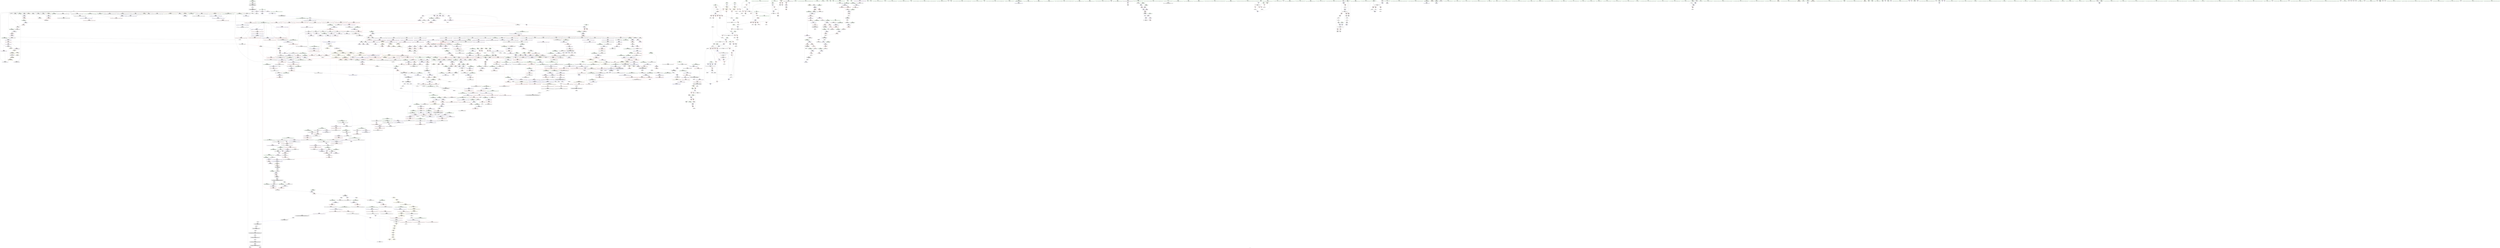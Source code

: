digraph "SVFG" {
	label="SVFG";

	Node0x55f194bc5c10 [shape=record,color=grey,label="{NodeID: 0\nNullPtr|{|<s27>120}}"];
	Node0x55f194bc5c10 -> Node0x55f194f36170[style=solid];
	Node0x55f194bc5c10 -> Node0x55f194f36270[style=solid];
	Node0x55f194bc5c10 -> Node0x55f194f36340[style=solid];
	Node0x55f194bc5c10 -> Node0x55f194f36410[style=solid];
	Node0x55f194bc5c10 -> Node0x55f194f364e0[style=solid];
	Node0x55f194bc5c10 -> Node0x55f194f365b0[style=solid];
	Node0x55f194bc5c10 -> Node0x55f194f36680[style=solid];
	Node0x55f194bc5c10 -> Node0x55f194f36750[style=solid];
	Node0x55f194bc5c10 -> Node0x55f194f36820[style=solid];
	Node0x55f194bc5c10 -> Node0x55f194f368f0[style=solid];
	Node0x55f194bc5c10 -> Node0x55f194f369c0[style=solid];
	Node0x55f194bc5c10 -> Node0x55f194f36a90[style=solid];
	Node0x55f194bc5c10 -> Node0x55f194f36b60[style=solid];
	Node0x55f194bc5c10 -> Node0x55f194f36c30[style=solid];
	Node0x55f194bc5c10 -> Node0x55f194f36d00[style=solid];
	Node0x55f194bc5c10 -> Node0x55f194f36dd0[style=solid];
	Node0x55f194bc5c10 -> Node0x55f194f36ea0[style=solid];
	Node0x55f194bc5c10 -> Node0x55f194f36f70[style=solid];
	Node0x55f194bc5c10 -> Node0x55f194f37040[style=solid];
	Node0x55f194bc5c10 -> Node0x55f194f61250[style=solid];
	Node0x55f194bc5c10 -> Node0x55f194f651e0[style=solid];
	Node0x55f194bc5c10 -> Node0x55f194f652b0[style=solid];
	Node0x55f194bc5c10 -> Node0x55f194f65380[style=solid];
	Node0x55f194bc5c10 -> Node0x55f194f67670[style=solid];
	Node0x55f194bc5c10 -> Node0x55f194f917b0[style=solid];
	Node0x55f194bc5c10 -> Node0x55f194f97810[style=solid];
	Node0x55f194bc5c10 -> Node0x55f194f99610[style=solid];
	Node0x55f194bc5c10:s27 -> Node0x55f1950627e0[style=solid,color=red];
	Node0x55f194fe7f80 [shape=record,color=yellow,style=double,label="{NodeID: 1882\n22V_1 = ENCHI(MR_22V_0)\npts\{13 \}\nFun[_Z2goii]|{|<s1>13|<s2>14}}"];
	Node0x55f194fe7f80 -> Node0x55f194f4aad0[style=dashed];
	Node0x55f194fe7f80:s1 -> Node0x55f194fe7f80[style=dashed,color=red];
	Node0x55f194fe7f80:s2 -> Node0x55f194fe7f80[style=dashed,color=red];
	Node0x55f194f39220 [shape=record,color=red,label="{NodeID: 775\n874\<--871\nthis1\<--this.addr\n_ZNSaIiEC2Ev\n}"];
	Node0x55f194f39220 -> Node0x55f194f2d500[style=solid];
	Node0x55f194f2f7f0 [shape=record,color=black,label="{NodeID: 443\n1377\<--1376\n\<--\n_ZN9__gnu_cxx13new_allocatorIiE9constructIiJiEEEvPT_DpOT0_\n}"];
	Node0x55f194f2f7f0 -> Node0x55f194f681d0[style=solid];
	Node0x55f194f22e10 [shape=record,color=green,label="{NodeID: 111\n583\<--584\n_ZSt4moveIRiEONSt16remove_referenceIT_E4typeEOS2_\<--_ZSt4moveIRiEONSt16remove_referenceIT_E4typeEOS2__field_insensitive\n}"];
	Node0x55f194f3ec50 [shape=record,color=red,label="{NodeID: 886\n1649\<--1643\n\<--__n.addr\n_ZNSt16allocator_traitsISaIiEE8allocateERS0_m\n|{<s0>120}}"];
	Node0x55f194f3ec50:s0 -> Node0x55f1950626d0[style=solid,color=red];
	Node0x55f194f45720 [shape=record,color=purple,label="{NodeID: 554\n866\<--857\n_M_end_of_storage\<--this1\n_ZNSt12_Vector_baseIiSaIiEE12_Vector_implC2Ev\n}"];
	Node0x55f194f45720 -> Node0x55f194f65380[style=solid];
	Node0x55f195061e40 [shape=record,color=black,label="{NodeID: 2436\n573 = PHI(536, 538, )\n1st arg _ZNSt6vectorIiSaIiEE9push_backEOi }"];
	Node0x55f195061e40 -> Node0x55f194f638b0[style=solid];
	Node0x55f194f27e80 [shape=record,color=green,label="{NodeID: 222\n1287\<--1288\n__cxa_end_catch\<--__cxa_end_catch_field_insensitive\n}"];
	Node0x55f194f64000 [shape=record,color=blue,label="{NodeID: 997\n683\<--681\n__lhs.addr\<--__lhs\n_ZN9__gnu_cxxneIPiSt6vectorIiSaIiEEEEbRKNS_17__normal_iteratorIT_T0_EESA_\n}"];
	Node0x55f194f64000 -> Node0x55f194f4f320[style=dashed];
	Node0x55f194fd6210 [shape=record,color=black,label="{NodeID: 1772\nMR_38V_2 = PHI(MR_38V_3, MR_38V_3, MR_38V_1, MR_38V_3, MR_38V_1, )\npts\{176 \}\n}"];
	Node0x55f194f4b150 [shape=record,color=red,label="{NodeID: 665\n320\<--30\n\<--stdout\nmain\n}"];
	Node0x55f194f4b150 -> Node0x55f194f381e0[style=solid];
	Node0x55f19506e060 [shape=record,color=black,label="{NodeID: 2547\n619 = PHI(665, )\n}"];
	Node0x55f19506e060 -> Node0x55f194f63cc0[style=solid];
	Node0x55f194f36270 [shape=record,color=black,label="{NodeID: 333\n94\<--3\n\<--dummyVal\n_ZNSt6vectorIiSaIiEEC2Ev\n}"];
	Node0x55f194f69a30 [shape=record,color=blue,label="{NodeID: 1108\n1658\<--1655\nthis.addr\<--this\n_ZN9__gnu_cxx13new_allocatorIiE8allocateEmPKv\n}"];
	Node0x55f194f69a30 -> Node0x55f194f3ed20[style=dashed];
	Node0x55f194c223b0 [shape=record,color=green,label="{NodeID: 1\n7\<--1\n__dso_handle\<--dummyObj\nGlob }"];
	Node0x55f194fe8090 [shape=record,color=yellow,style=double,label="{NodeID: 1883\n24V_1 = ENCHI(MR_24V_0)\npts\{15 \}\nFun[_Z2goii]|{|<s1>13|<s2>14}}"];
	Node0x55f194fe8090 -> Node0x55f194f4ae10[style=dashed];
	Node0x55f194fe8090:s1 -> Node0x55f194fe8090[style=dashed,color=red];
	Node0x55f194fe8090:s2 -> Node0x55f194fe8090[style=dashed,color=red];
	Node0x55f194f392f0 [shape=record,color=red,label="{NodeID: 776\n885\<--882\nthis1\<--this.addr\n_ZN9__gnu_cxx13new_allocatorIiEC2Ev\n}"];
	Node0x55f194f2f8c0 [shape=record,color=black,label="{NodeID: 444\n1383\<--1437\n_ZNKSt6vectorIiSaIiEE12_M_check_lenEmPKc_ret\<--cond\n_ZNKSt6vectorIiSaIiEE12_M_check_lenEmPKc\n|{<s0>77}}"];
	Node0x55f194f2f8c0:s0 -> Node0x55f19506f560[style=solid,color=blue];
	Node0x55f194f22f10 [shape=record,color=green,label="{NodeID: 112\n586\<--587\n_ZNSt6vectorIiSaIiEE12emplace_backIJiEEEvDpOT_\<--_ZNSt6vectorIiSaIiEE12emplace_backIJiEEEvDpOT__field_insensitive\n}"];
	Node0x55f194fe3730 [shape=record,color=yellow,style=double,label="{NodeID: 1994\n134V_1 = ENCHI(MR_134V_0)\npts\{1679 \}\nFun[_ZSt14__copy_move_a2ILb1EPiS0_ET1_T0_S2_S1_]|{<s0>142}}"];
	Node0x55f194fe3730:s0 -> Node0x55f194fe4720[style=dashed,color=red];
	Node0x55f194f3ed20 [shape=record,color=red,label="{NodeID: 887\n1667\<--1658\nthis1\<--this.addr\n_ZN9__gnu_cxx13new_allocatorIiE8allocateEmPKv\n|{<s0>121}}"];
	Node0x55f194f3ed20:s0 -> Node0x55f1950675a0[style=solid,color=red];
	Node0x55f194f457f0 [shape=record,color=purple,label="{NodeID: 555\n912\<--911\n_M_impl\<--this1\n_ZNSt12_Vector_baseIiSaIiEE19_M_get_Tp_allocatorEv\n}"];
	Node0x55f194f457f0 -> Node0x55f194f2d5d0[style=solid];
	Node0x55f195061fc0 [shape=record,color=black,label="{NodeID: 2437\n1484 = PHI(1235, 1249, )\n0th arg _ZSt34__uninitialized_move_if_noexcept_aIPiS0_SaIiEET0_T_S3_S2_RT1_ }"];
	Node0x55f195061fc0 -> Node0x55f194f689f0[style=solid];
	Node0x55f194f27f80 [shape=record,color=green,label="{NodeID: 223\n1300\<--1301\n__cxa_rethrow\<--__cxa_rethrow_field_insensitive\n}"];
	Node0x55f194f640d0 [shape=record,color=blue,label="{NodeID: 998\n685\<--682\n__rhs.addr\<--__rhs\n_ZN9__gnu_cxxneIPiSt6vectorIiSaIiEEEEbRKNS_17__normal_iteratorIT_T0_EESA_\n}"];
	Node0x55f194f640d0 -> Node0x55f194f4f3f0[style=dashed];
	Node0x55f194fd8fa0 [shape=record,color=black,label="{NodeID: 1773\nMR_40V_2 = PHI(MR_40V_3, MR_40V_3, MR_40V_1, MR_40V_3, MR_40V_1, )\npts\{178 \}\n}"];
	Node0x55f194f4b220 [shape=record,color=red,label="{NodeID: 666\n88\<--85\nthis1\<--this.addr\n_ZNSt6vectorIiSaIiEEC2Ev\n}"];
	Node0x55f194f4b220 -> Node0x55f194f374e0[style=solid];
	Node0x55f19506e170 [shape=record,color=black,label="{NodeID: 2548\n625 = PHI(680, )\n}"];
	Node0x55f194f36340 [shape=record,color=black,label="{NodeID: 334\n95\<--3\n\<--dummyVal\n_ZNSt6vectorIiSaIiEEC2Ev\n|{<s0>6}}"];
	Node0x55f194f36340:s0 -> Node0x55f1950661d0[style=solid,color=red];
	Node0x55f194f69b00 [shape=record,color=blue,label="{NodeID: 1109\n1660\<--1656\n__n.addr\<--__n\n_ZN9__gnu_cxx13new_allocatorIiE8allocateEmPKv\n}"];
	Node0x55f194f69b00 -> Node0x55f194f3edf0[style=dashed];
	Node0x55f194f69b00 -> Node0x55f194f3eec0[style=dashed];
	Node0x55f194c15000 [shape=record,color=green,label="{NodeID: 2\n12\<--1\n\<--dummyObj\nCan only get source location for instruction, argument, global var or function.|{<s0>28}}"];
	Node0x55f194c15000:s0 -> Node0x55f195060590[style=solid,color=red];
	Node0x55f194f393c0 [shape=record,color=red,label="{NodeID: 777\n900\<--891\n\<--__first.addr\n_ZSt8_DestroyIPiiEvT_S1_RSaIT0_E\n|{<s0>59}}"];
	Node0x55f194f393c0:s0 -> Node0x55f195061680[style=solid,color=red];
	Node0x55f194f2f990 [shape=record,color=black,label="{NodeID: 445\n1454\<--1450\nsub.ptr.lhs.cast\<--\n_ZN9__gnu_cxxmiIPiSt6vectorIiSaIiEEEENS_17__normal_iteratorIT_T0_E15difference_typeERKS8_SB_\n}"];
	Node0x55f194f2f990 -> Node0x55f194f95d10[style=solid];
	Node0x55f194f23010 [shape=record,color=green,label="{NodeID: 113\n589\<--590\n_Z3dfsii\<--_Z3dfsii_field_insensitive\n}"];
	Node0x55f194f3edf0 [shape=record,color=red,label="{NodeID: 888\n1668\<--1660\n\<--__n.addr\n_ZN9__gnu_cxx13new_allocatorIiE8allocateEmPKv\n}"];
	Node0x55f194f3edf0 -> Node0x55f194f97b10[style=solid];
	Node0x55f194f458c0 [shape=record,color=purple,label="{NodeID: 556\n925\<--924\n_M_impl\<--this1\n_ZNSt12_Vector_baseIiSaIiEED2Ev\n}"];
	Node0x55f195062140 [shape=record,color=black,label="{NodeID: 2438\n1485 = PHI(1237, 1253, )\n1st arg _ZSt34__uninitialized_move_if_noexcept_aIPiS0_SaIiEET0_T_S3_S2_RT1_ }"];
	Node0x55f195062140 -> Node0x55f194f68ac0[style=solid];
	Node0x55f194f28080 [shape=record,color=green,label="{NodeID: 224\n1365\<--1366\nthis.addr\<--this.addr_field_insensitive\n_ZN9__gnu_cxx13new_allocatorIiE9constructIiJiEEEvPT_DpOT0_\n}"];
	Node0x55f194f28080 -> Node0x55f194f3ca30[style=solid];
	Node0x55f194f28080 -> Node0x55f194f67f60[style=solid];
	Node0x55f194f641a0 [shape=record,color=blue,label="{NodeID: 999\n701\<--700\nthis.addr\<--this\n_ZNK9__gnu_cxx17__normal_iteratorIPiSt6vectorIiSaIiEEEdeEv\n}"];
	Node0x55f194f641a0 -> Node0x55f194f4f660[style=dashed];
	Node0x55f194fd9470 [shape=record,color=black,label="{NodeID: 1774\nMR_42V_2 = PHI(MR_42V_8, MR_42V_3, MR_42V_1, MR_42V_3, MR_42V_1, )\npts\{170000 \}\n|{<s0>13|<s1>14|<s2>14|<s3>28}}"];
	Node0x55f194fd9470:s0 -> Node0x55f194f62120[style=dashed,color=blue];
	Node0x55f194fd9470:s1 -> Node0x55f194f4cdc0[style=dashed,color=blue];
	Node0x55f194fd9470:s2 -> Node0x55f194f621f0[style=dashed,color=blue];
	Node0x55f194fd9470:s3 -> Node0x55f194fe1170[style=dashed,color=blue];
	Node0x55f194f4b2f0 [shape=record,color=red,label="{NodeID: 667\n126\<--119\nthis1\<--this.addr\n_ZNSt6vectorIiSaIiEED2Ev\n}"];
	Node0x55f194f4b2f0 -> Node0x55f194f375b0[style=solid];
	Node0x55f194f4b2f0 -> Node0x55f194f37680[style=solid];
	Node0x55f194f4b2f0 -> Node0x55f194f37750[style=solid];
	Node0x55f194f4b2f0 -> Node0x55f194f37820[style=solid];
	Node0x55f194f4b2f0 -> Node0x55f194f378f0[style=solid];
	Node0x55f19506e280 [shape=record,color=black,label="{NodeID: 2549\n629 = PHI(699, )\n}"];
	Node0x55f19506e280 -> Node0x55f194f4ef10[style=solid];
	Node0x55f194f36410 [shape=record,color=black,label="{NodeID: 335\n147\<--3\n\<--dummyVal\n_ZNSt6vectorIiSaIiEED2Ev\n}"];
	Node0x55f194f69bd0 [shape=record,color=blue,label="{NodeID: 1110\n1662\<--1657\n.addr\<--\n_ZN9__gnu_cxx13new_allocatorIiE8allocateEmPKv\n}"];
	Node0x55f194efb220 [shape=record,color=green,label="{NodeID: 3\n18\<--1\n_ZSt3cin\<--dummyObj\nGlob }"];
	Node0x55f194f39490 [shape=record,color=red,label="{NodeID: 778\n901\<--893\n\<--__last.addr\n_ZSt8_DestroyIPiiEvT_S1_RSaIT0_E\n|{<s0>59}}"];
	Node0x55f194f39490:s0 -> Node0x55f195061790[style=solid,color=red];
	Node0x55f194f2fa60 [shape=record,color=black,label="{NodeID: 446\n1455\<--1453\nsub.ptr.rhs.cast\<--\n_ZN9__gnu_cxxmiIPiSt6vectorIiSaIiEEEENS_17__normal_iteratorIT_T0_E15difference_typeERKS8_SB_\n}"];
	Node0x55f194f2fa60 -> Node0x55f194f95d10[style=solid];
	Node0x55f194f28430 [shape=record,color=green,label="{NodeID: 114\n594\<--595\nu.addr\<--u.addr_field_insensitive\n_Z3dfsii\n}"];
	Node0x55f194f28430 -> Node0x55f194f4e960[style=solid];
	Node0x55f194f28430 -> Node0x55f194f4ea30[style=solid];
	Node0x55f194f28430 -> Node0x55f194f63980[style=solid];
	Node0x55f194f3eec0 [shape=record,color=red,label="{NodeID: 889\n1676\<--1660\n\<--__n.addr\n_ZN9__gnu_cxx13new_allocatorIiE8allocateEmPKv\n}"];
	Node0x55f194f3eec0 -> Node0x55f194f93790[style=solid];
	Node0x55f194f45990 [shape=record,color=purple,label="{NodeID: 557\n926\<--924\n_M_start\<--this1\n_ZNSt12_Vector_baseIiSaIiEED2Ev\n}"];
	Node0x55f194f45990 -> Node0x55f194f397d0[style=solid];
	Node0x55f1950622c0 [shape=record,color=black,label="{NodeID: 2439\n1486 = PHI(1238, 1254, )\n2nd arg _ZSt34__uninitialized_move_if_noexcept_aIPiS0_SaIiEET0_T_S3_S2_RT1_ }"];
	Node0x55f1950622c0 -> Node0x55f194f68b90[style=solid];
	Node0x55f194f28150 [shape=record,color=green,label="{NodeID: 225\n1367\<--1368\n__p.addr\<--__p.addr_field_insensitive\n_ZN9__gnu_cxx13new_allocatorIiE9constructIiJiEEEvPT_DpOT0_\n}"];
	Node0x55f194f28150 -> Node0x55f194f3cb00[style=solid];
	Node0x55f194f28150 -> Node0x55f194f68030[style=solid];
	Node0x55f194f64270 [shape=record,color=blue,label="{NodeID: 1000\n710\<--709\nthis.addr\<--this\n_ZN9__gnu_cxx17__normal_iteratorIPiSt6vectorIiSaIiEEEppEv\n}"];
	Node0x55f194f64270 -> Node0x55f194f4f800[style=dashed];
	Node0x55f194f4b3c0 [shape=record,color=red,label="{NodeID: 668\n155\<--121\nexn\<--exn.slot\n_ZNSt6vectorIiSaIiEED2Ev\n|{<s0>12}}"];
	Node0x55f194f4b3c0:s0 -> Node0x55f1950661d0[style=solid,color=red];
	Node0x55f19506e3c0 [shape=record,color=black,label="{NodeID: 2550\n643 = PHI(708, )\n}"];
	Node0x55f194f364e0 [shape=record,color=black,label="{NodeID: 336\n148\<--3\n\<--dummyVal\n_ZNSt6vectorIiSaIiEED2Ev\n}"];
	Node0x55f194f364e0 -> Node0x55f194f615c0[style=solid];
	Node0x55f194f69ca0 [shape=record,color=blue,label="{NodeID: 1111\n1704\<--1688\ncoerce.dive\<--__first.coerce\n_ZSt22__uninitialized_copy_aISt13move_iteratorIPiES1_iET0_T_S4_S3_RSaIT1_E\n}"];
	Node0x55f194f69ca0 -> Node0x55f194f60700[style=dashed];
	Node0x55f194efb560 [shape=record,color=green,label="{NodeID: 4\n21\<--1\n.str\<--dummyObj\nGlob }"];
	Node0x55f194f39560 [shape=record,color=red,label="{NodeID: 779\n911\<--908\nthis1\<--this.addr\n_ZNSt12_Vector_baseIiSaIiEE19_M_get_Tp_allocatorEv\n}"];
	Node0x55f194f39560 -> Node0x55f194f457f0[style=solid];
	Node0x55f194f2fb30 [shape=record,color=black,label="{NodeID: 447\n1439\<--1457\n_ZN9__gnu_cxxmiIPiSt6vectorIiSaIiEEEENS_17__normal_iteratorIT_T0_E15difference_typeERKS8_SB__ret\<--sub.ptr.div\n_ZN9__gnu_cxxmiIPiSt6vectorIiSaIiEEEENS_17__normal_iteratorIT_T0_E15difference_typeERKS8_SB_\n|{<s0>79}}"];
	Node0x55f194f2fb30:s0 -> Node0x55f19506f780[style=solid,color=blue];
	Node0x55f194f284c0 [shape=record,color=green,label="{NodeID: 115\n596\<--597\npar.addr\<--par.addr_field_insensitive\n_Z3dfsii\n}"];
	Node0x55f194f284c0 -> Node0x55f194f4eb00[style=solid];
	Node0x55f194f284c0 -> Node0x55f194f63a50[style=solid];
	Node0x55f194f3ef90 [shape=record,color=red,label="{NodeID: 890\n1719\<--1696\n\<--__result.addr\n_ZSt22__uninitialized_copy_aISt13move_iteratorIPiES1_iET0_T_S4_S3_RSaIT1_E\n|{<s0>126}}"];
	Node0x55f194f3ef90:s0 -> Node0x55f195073b40[style=solid,color=red];
	Node0x55f194f45a60 [shape=record,color=purple,label="{NodeID: 558\n928\<--924\n_M_impl2\<--this1\n_ZNSt12_Vector_baseIiSaIiEED2Ev\n}"];
	Node0x55f195062440 [shape=record,color=black,label="{NodeID: 2440\n1487 = PHI(1240, 1256, )\n3rd arg _ZSt34__uninitialized_move_if_noexcept_aIPiS0_SaIiEET0_T_S3_S2_RT1_ }"];
	Node0x55f195062440 -> Node0x55f194f68c60[style=solid];
	Node0x55f194f28220 [shape=record,color=green,label="{NodeID: 226\n1369\<--1370\n__args.addr\<--__args.addr_field_insensitive\n_ZN9__gnu_cxx13new_allocatorIiE9constructIiJiEEEvPT_DpOT0_\n}"];
	Node0x55f194f28220 -> Node0x55f194f3cbd0[style=solid];
	Node0x55f194f28220 -> Node0x55f194f68100[style=solid];
	Node0x55f194f64340 [shape=record,color=blue,label="{NodeID: 1001\n714\<--716\n_M_current\<--incdec.ptr\n_ZN9__gnu_cxx17__normal_iteratorIPiSt6vectorIiSaIiEEEppEv\n|{<s0>43}}"];
	Node0x55f194f64340:s0 -> Node0x55f194fdad70[style=dashed,color=blue];
	Node0x55f194fd9e40 [shape=record,color=black,label="{NodeID: 1776\nMR_113V_2 = PHI(MR_113V_3, MR_113V_1, )\npts\{537 \}\n}"];
	Node0x55f194fd9e40 -> Node0x55f194f63640[style=dashed];
	Node0x55f194f4b490 [shape=record,color=red,label="{NodeID: 669\n130\<--129\n\<--_M_start\n_ZNSt6vectorIiSaIiEED2Ev\n|{<s0>9}}"];
	Node0x55f194f4b490:s0 -> Node0x55f1950642b0[style=solid,color=red];
	Node0x55f19506e4d0 [shape=record,color=black,label="{NodeID: 2551\n690 = PHI(1524, )\n}"];
	Node0x55f19506e4d0 -> Node0x55f194f4f4c0[style=solid];
	Node0x55f194f365b0 [shape=record,color=black,label="{NodeID: 337\n150\<--3\n\<--dummyVal\n_ZNSt6vectorIiSaIiEED2Ev\n}"];
	Node0x55f194f365b0 -> Node0x55f194f61690[style=solid];
	Node0x55f194f69d70 [shape=record,color=blue,label="{NodeID: 1112\n1706\<--1689\ncoerce.dive1\<--__last.coerce\n_ZSt22__uninitialized_copy_aISt13move_iteratorIPiES1_iET0_T_S4_S3_RSaIT1_E\n}"];
	Node0x55f194f69d70 -> Node0x55f194f607d0[style=dashed];
	Node0x55f194efb620 [shape=record,color=green,label="{NodeID: 5\n23\<--1\n.str.2\<--dummyObj\nGlob }"];
	Node0x55f194f39630 [shape=record,color=red,label="{NodeID: 780\n924\<--917\nthis1\<--this.addr\n_ZNSt12_Vector_baseIiSaIiEED2Ev\n|{|<s8>60}}"];
	Node0x55f194f39630 -> Node0x55f194f458c0[style=solid];
	Node0x55f194f39630 -> Node0x55f194f45990[style=solid];
	Node0x55f194f39630 -> Node0x55f194f45a60[style=solid];
	Node0x55f194f39630 -> Node0x55f194f45b30[style=solid];
	Node0x55f194f39630 -> Node0x55f194f45c00[style=solid];
	Node0x55f194f39630 -> Node0x55f194f45cd0[style=solid];
	Node0x55f194f39630 -> Node0x55f194f45da0[style=solid];
	Node0x55f194f39630 -> Node0x55f194f45e70[style=solid];
	Node0x55f194f39630:s8 -> Node0x55f195067780[style=solid,color=red];
	Node0x55f194f2fc00 [shape=record,color=black,label="{NodeID: 448\n1474\<--1473\n\<--_M_impl\n_ZNSt12_Vector_baseIiSaIiEE11_M_allocateEm\n|{<s0>112}}"];
	Node0x55f194f2fc00:s0 -> Node0x55f195051f00[style=solid,color=red];
	Node0x55f194f28590 [shape=record,color=green,label="{NodeID: 116\n598\<--599\n__range1\<--__range1_field_insensitive\n_Z3dfsii\n}"];
	Node0x55f194f28590 -> Node0x55f194f4ebd0[style=solid];
	Node0x55f194f28590 -> Node0x55f194f4eca0[style=solid];
	Node0x55f194f28590 -> Node0x55f194f63b20[style=solid];
	Node0x55f194f3f060 [shape=record,color=red,label="{NodeID: 891\n1721\<--1720\n\<--coerce.dive3\n_ZSt22__uninitialized_copy_aISt13move_iteratorIPiES1_iET0_T_S4_S3_RSaIT1_E\n|{<s0>126}}"];
	Node0x55f194f3f060:s0 -> Node0x55f1950738f0[style=solid,color=red];
	Node0x55f194f45b30 [shape=record,color=purple,label="{NodeID: 559\n929\<--924\n_M_end_of_storage\<--this1\n_ZNSt12_Vector_baseIiSaIiEED2Ev\n}"];
	Node0x55f194f45b30 -> Node0x55f194f398a0[style=solid];
	Node0x55f1950625c0 [shape=record,color=black,label="{NodeID: 2441\n1655 = PHI(1648, )\n0th arg _ZN9__gnu_cxx13new_allocatorIiE8allocateEmPKv }"];
	Node0x55f1950625c0 -> Node0x55f194f69a30[style=solid];
	Node0x55f194f282f0 [shape=record,color=green,label="{NodeID: 227\n1387\<--1388\nthis.addr\<--this.addr_field_insensitive\n_ZNKSt6vectorIiSaIiEE12_M_check_lenEmPKc\n}"];
	Node0x55f194f282f0 -> Node0x55f194f3cd70[style=solid];
	Node0x55f194f282f0 -> Node0x55f194f682a0[style=solid];
	Node0x55f194f64410 [shape=record,color=blue,label="{NodeID: 1002\n723\<--720\nthis.addr\<--this\n_ZNSt8ios_base4setfESt13_Ios_FmtflagsS0_\n}"];
	Node0x55f194f64410 -> Node0x55f194f4f9a0[style=dashed];
	Node0x55f194fda340 [shape=record,color=black,label="{NodeID: 1777\nMR_115V_2 = PHI(MR_115V_3, MR_115V_1, )\npts\{539 \}\n}"];
	Node0x55f194fda340 -> Node0x55f194f63710[style=dashed];
	Node0x55f194f4b560 [shape=record,color=red,label="{NodeID: 670\n134\<--133\n\<--_M_finish\n_ZNSt6vectorIiSaIiEED2Ev\n|{<s0>9}}"];
	Node0x55f194f4b560:s0 -> Node0x55f195064590[style=solid,color=red];
	Node0x55f19506e640 [shape=record,color=black,label="{NodeID: 2552\n695 = PHI(1524, )\n}"];
	Node0x55f19506e640 -> Node0x55f194f4f590[style=solid];
	Node0x55f194f36680 [shape=record,color=black,label="{NodeID: 338\n947\<--3\n\<--dummyVal\n_ZNSt12_Vector_baseIiSaIiEED2Ev\n}"];
	Node0x55f194f69e40 [shape=record,color=blue,label="{NodeID: 1113\n1696\<--1690\n__result.addr\<--__result\n_ZSt22__uninitialized_copy_aISt13move_iteratorIPiES1_iET0_T_S4_S3_RSaIT1_E\n}"];
	Node0x55f194f69e40 -> Node0x55f194f3ef90[style=dashed];
	Node0x55f194efb6e0 [shape=record,color=green,label="{NodeID: 6\n25\<--1\nstdin\<--dummyObj\nGlob }"];
	Node0x55f194f39700 [shape=record,color=red,label="{NodeID: 781\n955\<--919\nexn\<--exn.slot\n_ZNSt12_Vector_baseIiSaIiEED2Ev\n|{<s0>63}}"];
	Node0x55f194f39700:s0 -> Node0x55f1950661d0[style=solid,color=red];
	Node0x55f194f2fcd0 [shape=record,color=black,label="{NodeID: 449\n1459\<--1481\n_ZNSt12_Vector_baseIiSaIiEE11_M_allocateEm_ret\<--cond\n_ZNSt12_Vector_baseIiSaIiEE11_M_allocateEm\n|{<s0>80}}"];
	Node0x55f194f2fcd0:s0 -> Node0x55f19506f8c0[style=solid,color=blue];
	Node0x55f194f28660 [shape=record,color=green,label="{NodeID: 117\n600\<--601\n__begin1\<--__begin1_field_insensitive\n_Z3dfsii\n|{|<s1>40|<s2>41|<s3>43}}"];
	Node0x55f194f28660 -> Node0x55f194f44950[style=solid];
	Node0x55f194f28660:s1 -> Node0x55f195068080[style=solid,color=red];
	Node0x55f194f28660:s2 -> Node0x55f1950736d0[style=solid,color=red];
	Node0x55f194f28660:s3 -> Node0x55f1950611f0[style=solid,color=red];
	Node0x55f194f3f130 [shape=record,color=red,label="{NodeID: 892\n1723\<--1722\n\<--coerce.dive4\n_ZSt22__uninitialized_copy_aISt13move_iteratorIPiES1_iET0_T_S4_S3_RSaIT1_E\n|{<s0>126}}"];
	Node0x55f194f3f130:s0 -> Node0x55f195073a00[style=solid,color=red];
	Node0x55f194f45c00 [shape=record,color=purple,label="{NodeID: 560\n931\<--924\n_M_impl3\<--this1\n_ZNSt12_Vector_baseIiSaIiEED2Ev\n}"];
	Node0x55f1950626d0 [shape=record,color=black,label="{NodeID: 2442\n1656 = PHI(1649, )\n1st arg _ZN9__gnu_cxx13new_allocatorIiE8allocateEmPKv }"];
	Node0x55f1950626d0 -> Node0x55f194f69b00[style=solid];
	Node0x55f194f30820 [shape=record,color=green,label="{NodeID: 228\n1389\<--1390\n__n.addr\<--__n.addr_field_insensitive\n_ZNKSt6vectorIiSaIiEE12_M_check_lenEmPKc\n|{|<s2>106}}"];
	Node0x55f194f30820 -> Node0x55f194f3ce40[style=solid];
	Node0x55f194f30820 -> Node0x55f194f68370[style=solid];
	Node0x55f194f30820:s2 -> Node0x55f1950610b0[style=solid,color=red];
	Node0x55f194f644e0 [shape=record,color=blue,label="{NodeID: 1003\n725\<--721\n__fmtfl.addr\<--__fmtfl\n_ZNSt8ios_base4setfESt13_Ios_FmtflagsS0_\n}"];
	Node0x55f194f644e0 -> Node0x55f194f4fa70[style=dashed];
	Node0x55f194fda840 [shape=record,color=black,label="{NodeID: 1778\nMR_117V_2 = PHI(MR_117V_4, MR_117V_1, )\npts\{1679 100000 100001 100002 \}\n|{<s0>34}}"];
	Node0x55f194fda840:s0 -> Node0x55f194fe9950[style=dashed,color=red];
	Node0x55f194f4b630 [shape=record,color=red,label="{NodeID: 671\n269\<--163\n\<--retval\n_Z2goii\n}"];
	Node0x55f194f4b630 -> Node0x55f194f37ea0[style=solid];
	Node0x55f19506e780 [shape=record,color=black,label="{NodeID: 2553\n1617 = PHI(1630, )\n}"];
	Node0x55f19506e780 -> Node0x55f194f30760[style=solid];
	Node0x55f194f36750 [shape=record,color=black,label="{NodeID: 339\n948\<--3\n\<--dummyVal\n_ZNSt12_Vector_baseIiSaIiEED2Ev\n}"];
	Node0x55f194f36750 -> Node0x55f194f65a00[style=solid];
	Node0x55f194f69f10 [shape=record,color=blue,label="{NodeID: 1114\n1698\<--1691\n.addr\<--\n_ZSt22__uninitialized_copy_aISt13move_iteratorIPiES1_iET0_T_S4_S3_RSaIT1_E\n}"];
	Node0x55f194efbf50 [shape=record,color=green,label="{NodeID: 7\n26\<--1\n.str.3\<--dummyObj\nGlob }"];
	Node0x55f194f397d0 [shape=record,color=red,label="{NodeID: 782\n927\<--926\n\<--_M_start\n_ZNSt12_Vector_baseIiSaIiEED2Ev\n|{<s0>60}}"];
	Node0x55f194f397d0:s0 -> Node0x55f1950679d0[style=solid,color=red];
	Node0x55f194f2fda0 [shape=record,color=black,label="{NodeID: 450\n1483\<--1520\n_ZSt34__uninitialized_move_if_noexcept_aIPiS0_SaIiEET0_T_S3_S2_RT1__ret\<--call6\n_ZSt34__uninitialized_move_if_noexcept_aIPiS0_SaIiEET0_T_S3_S2_RT1_\n|{<s0>85|<s1>88}}"];
	Node0x55f194f2fda0:s0 -> Node0x55f19506fe50[style=solid,color=blue];
	Node0x55f194f2fda0:s1 -> Node0x55f195070210[style=solid,color=blue];
	Node0x55f194f28730 [shape=record,color=green,label="{NodeID: 118\n602\<--603\n__end1\<--__end1_field_insensitive\n_Z3dfsii\n|{|<s1>40}}"];
	Node0x55f194f28730 -> Node0x55f194f44a20[style=solid];
	Node0x55f194f28730:s1 -> Node0x55f195068190[style=solid,color=red];
	Node0x55f194f3f200 [shape=record,color=red,label="{NodeID: 893\n1735\<--1732\n\<--__i.addr\n_ZSt32__make_move_if_noexcept_iteratorIiSt13move_iteratorIPiEET0_PT_\n|{<s0>127}}"];
	Node0x55f194f3f200:s0 -> Node0x55f195067490[style=solid,color=red];
	Node0x55f194f45cd0 [shape=record,color=purple,label="{NodeID: 561\n932\<--924\n_M_start4\<--this1\n_ZNSt12_Vector_baseIiSaIiEED2Ev\n}"];
	Node0x55f194f45cd0 -> Node0x55f194f39970[style=solid];
	Node0x55f1950627e0 [shape=record,color=black,label="{NodeID: 2443\n1657 = PHI(3, )\n2nd arg _ZN9__gnu_cxx13new_allocatorIiE8allocateEmPKv }"];
	Node0x55f1950627e0 -> Node0x55f194f69bd0[style=solid];
	Node0x55f194f308b0 [shape=record,color=green,label="{NodeID: 229\n1391\<--1392\n__s.addr\<--__s.addr_field_insensitive\n_ZNKSt6vectorIiSaIiEE12_M_check_lenEmPKc\n}"];
	Node0x55f194f308b0 -> Node0x55f194f3cf10[style=solid];
	Node0x55f194f308b0 -> Node0x55f194f68440[style=solid];
	Node0x55f194f645b0 [shape=record,color=blue,label="{NodeID: 1004\n727\<--722\n__mask.addr\<--__mask\n_ZNSt8ios_base4setfESt13_Ios_FmtflagsS0_\n}"];
	Node0x55f194f645b0 -> Node0x55f194f4fb40[style=dashed];
	Node0x55f194f645b0 -> Node0x55f194f4fc10[style=dashed];
	Node0x55f194fdad70 [shape=record,color=black,label="{NodeID: 1779\nMR_97V_3 = PHI(MR_97V_4, MR_97V_2, )\npts\{6010000 \}\n|{<s0>40|<s1>41|<s2>43|<s3>43}}"];
	Node0x55f194fdad70:s0 -> Node0x55f194ff4830[style=dashed,color=red];
	Node0x55f194fdad70:s1 -> Node0x55f194fe4dd0[style=dashed,color=red];
	Node0x55f194fdad70:s2 -> Node0x55f194f4f8d0[style=dashed,color=red];
	Node0x55f194fdad70:s3 -> Node0x55f194f64340[style=dashed,color=red];
	Node0x55f194f4b700 [shape=record,color=red,label="{NodeID: 672\n187\<--165\n\<--a.addr\n_Z2goii\n}"];
	Node0x55f194f4b700 -> Node0x55f194f379c0[style=solid];
	Node0x55f19506e8c0 [shape=record,color=black,label="{NodeID: 2554\n1650 = PHI(1654, )\n}"];
	Node0x55f19506e8c0 -> Node0x55f194f41010[style=solid];
	Node0x55f194f36820 [shape=record,color=black,label="{NodeID: 340\n950\<--3\n\<--dummyVal\n_ZNSt12_Vector_baseIiSaIiEED2Ev\n}"];
	Node0x55f194f36820 -> Node0x55f194f65ad0[style=solid];
	Node0x55f194f69fe0 [shape=record,color=blue, style = dotted,label="{NodeID: 1115\n2033\<--2035\noffset_0\<--dummyVal\n_ZSt22__uninitialized_copy_aISt13move_iteratorIPiES1_iET0_T_S4_S3_RSaIT1_E\n}"];
	Node0x55f194f69fe0 -> Node0x55f194f3f060[style=dashed];
	Node0x55f194efc010 [shape=record,color=green,label="{NodeID: 8\n28\<--1\n.str.4\<--dummyObj\nGlob }"];
	Node0x55f194f398a0 [shape=record,color=red,label="{NodeID: 783\n930\<--929\n\<--_M_end_of_storage\n_ZNSt12_Vector_baseIiSaIiEED2Ev\n}"];
	Node0x55f194f398a0 -> Node0x55f194f2d770[style=solid];
	Node0x55f194f2fe70 [shape=record,color=black,label="{NodeID: 451\n1524\<--1530\n_ZNK9__gnu_cxx17__normal_iteratorIPiSt6vectorIiSaIiEEE4baseEv_ret\<--_M_current\n_ZNK9__gnu_cxx17__normal_iteratorIPiSt6vectorIiSaIiEEE4baseEv\n|{<s0>46|<s1>47|<s2>83|<s3>86|<s4>110|<s5>111}}"];
	Node0x55f194f2fe70:s0 -> Node0x55f19506e4d0[style=solid,color=blue];
	Node0x55f194f2fe70:s1 -> Node0x55f19506e640[style=solid,color=blue];
	Node0x55f194f2fe70:s2 -> Node0x55f19506fbd0[style=solid,color=blue];
	Node0x55f194f2fe70:s3 -> Node0x55f19506ff60[style=solid,color=blue];
	Node0x55f194f2fe70:s4 -> Node0x55f19506c440[style=solid,color=blue];
	Node0x55f194f2fe70:s5 -> Node0x55f1950707e0[style=solid,color=blue];
	Node0x55f194f28800 [shape=record,color=green,label="{NodeID: 119\n604\<--605\nv\<--v_field_insensitive\n_Z3dfsii\n}"];
	Node0x55f194f28800 -> Node0x55f194f4ed70[style=solid];
	Node0x55f194f28800 -> Node0x55f194f4ee40[style=solid];
	Node0x55f194f28800 -> Node0x55f194f63d90[style=solid];
	Node0x55f194ff1820 [shape=record,color=yellow,style=double,label="{NodeID: 2001\n143V_1 = ENCHI(MR_143V_0)\npts\{6510000 \}\nFun[_ZNSt6vectorIiSaIiEE5beginEv]|{<s0>44}}"];
	Node0x55f194ff1820:s0 -> Node0x55f194f6c200[style=dashed,color=red];
	Node0x55f194f3f2d0 [shape=record,color=red,label="{NodeID: 894\n1740\<--1739\n\<--coerce.dive\n_ZSt32__make_move_if_noexcept_iteratorIiSt13move_iteratorIPiEET0_PT_\n}"];
	Node0x55f194f3f2d0 -> Node0x55f194f41690[style=solid];
	Node0x55f194f45da0 [shape=record,color=purple,label="{NodeID: 562\n942\<--924\n_M_impl5\<--this1\n_ZNSt12_Vector_baseIiSaIiEED2Ev\n|{<s0>61}}"];
	Node0x55f194f45da0:s0 -> Node0x55f1950726a0[style=solid,color=red];
	Node0x55f1950628f0 [shape=record,color=black,label="{NodeID: 2444\n1144 = PHI(1105, 1224, )\n0th arg _ZNSt16allocator_traitsISaIiEE9constructIiJiEEEvRS0_PT_DpOT0_ }"];
	Node0x55f1950628f0 -> Node0x55f194f66cb0[style=solid];
	Node0x55f194f30980 [shape=record,color=green,label="{NodeID: 230\n1393\<--1394\n__len\<--__len_field_insensitive\n_ZNKSt6vectorIiSaIiEE12_M_check_lenEmPKc\n}"];
	Node0x55f194f30980 -> Node0x55f194f3cfe0[style=solid];
	Node0x55f194f30980 -> Node0x55f194f3d0b0[style=solid];
	Node0x55f194f30980 -> Node0x55f194f3d180[style=solid];
	Node0x55f194f30980 -> Node0x55f194f685e0[style=solid];
	Node0x55f194f64680 [shape=record,color=blue,label="{NodeID: 1005\n729\<--736\n__old\<--\n_ZNSt8ios_base4setfESt13_Ios_FmtflagsS0_\n}"];
	Node0x55f194f64680 -> Node0x55f194f4fce0[style=dashed];
	Node0x55f194fdb270 [shape=record,color=black,label="{NodeID: 1780\nMR_132V_2 = PHI(MR_132V_3, MR_132V_1, )\npts\{605 \}\n}"];
	Node0x55f194fdb270 -> Node0x55f194f63d90[style=dashed];
	Node0x55f194f4b7d0 [shape=record,color=red,label="{NodeID: 673\n205\<--165\n\<--a.addr\n_Z2goii\n}"];
	Node0x55f194f4b7d0 -> Node0x55f194f94810[style=solid];
	Node0x55f19506ea00 [shape=record,color=black,label="{NodeID: 2555\n1669 = PHI(1630, )\n}"];
	Node0x55f19506ea00 -> Node0x55f194f97b10[style=solid];
	Node0x55f194f368f0 [shape=record,color=black,label="{NodeID: 341\n1260\<--3\n\<--dummyVal\n_ZNSt6vectorIiSaIiEE17_M_realloc_insertIJiEEEvN9__gnu_cxx17__normal_iteratorIPiS1_EEDpOT_\n}"];
	Node0x55f194f6a0b0 [shape=record,color=blue, style = dotted,label="{NodeID: 1116\n2036\<--2038\noffset_0\<--dummyVal\n_ZSt22__uninitialized_copy_aISt13move_iteratorIPiES1_iET0_T_S4_S3_RSaIT1_E\n}"];
	Node0x55f194f6a0b0 -> Node0x55f194f3f130[style=dashed];
	Node0x55f194efc0d0 [shape=record,color=green,label="{NodeID: 9\n30\<--1\nstdout\<--dummyObj\nGlob }"];
	Node0x55f194f39970 [shape=record,color=red,label="{NodeID: 784\n933\<--932\n\<--_M_start4\n_ZNSt12_Vector_baseIiSaIiEED2Ev\n}"];
	Node0x55f194f39970 -> Node0x55f194f2d840[style=solid];
	Node0x55f194f2ff40 [shape=record,color=black,label="{NodeID: 452\n1542\<--1541\n\<--\n_ZNSt16allocator_traitsISaIiEE7destroyIiEEvRS0_PT_\n|{<s0>116}}"];
	Node0x55f194f2ff40:s0 -> Node0x55f195066680[style=solid,color=red];
	Node0x55f194f288d0 [shape=record,color=green,label="{NodeID: 120\n614\<--615\n_ZNSt6vectorIiSaIiEE5beginEv\<--_ZNSt6vectorIiSaIiEE5beginEv_field_insensitive\n}"];
	Node0x55f194ff1930 [shape=record,color=yellow,style=double,label="{NodeID: 2002\n139V_1 = ENCHI(MR_139V_0)\npts\{100000 100001 \}\nFun[_ZNSt6vectorIiSaIiEE5beginEv]|{<s0>44}}"];
	Node0x55f194ff1930:s0 -> Node0x55f194ff2a70[style=dashed,color=red];
	Node0x55f194f3f3a0 [shape=record,color=red,label="{NodeID: 895\n1771\<--1750\n\<--__result.addr\n_ZSt18uninitialized_copyISt13move_iteratorIPiES1_ET0_T_S4_S3_\n|{<s0>130}}"];
	Node0x55f194f3f3a0:s0 -> Node0x55f195064170[style=solid,color=red];
	Node0x55f194f45e70 [shape=record,color=purple,label="{NodeID: 563\n952\<--924\n_M_impl6\<--this1\n_ZNSt12_Vector_baseIiSaIiEED2Ev\n|{<s0>62}}"];
	Node0x55f194f45e70:s0 -> Node0x55f1950726a0[style=solid,color=red];
	Node0x55f195062b00 [shape=record,color=black,label="{NodeID: 2445\n1145 = PHI(1109, 1227, )\n1st arg _ZNSt16allocator_traitsISaIiEE9constructIiJiEEEvRS0_PT_DpOT0_ }"];
	Node0x55f195062b00 -> Node0x55f194f66d80[style=solid];
	Node0x55f194f30a50 [shape=record,color=green,label="{NodeID: 231\n1395\<--1396\nref.tmp\<--ref.tmp_field_insensitive\n_ZNKSt6vectorIiSaIiEE12_M_check_lenEmPKc\n|{|<s1>106}}"];
	Node0x55f194f30a50 -> Node0x55f194f68510[style=solid];
	Node0x55f194f30a50:s1 -> Node0x55f195060f70[style=solid,color=red];
	Node0x55f194f64750 [shape=record,color=blue,label="{NodeID: 1006\n760\<--758\n__a.addr\<--__a\n_ZStaNRSt13_Ios_FmtflagsS_\n}"];
	Node0x55f194f64750 -> Node0x55f194f4fe80[style=dashed];
	Node0x55f194f64750 -> Node0x55f194f4ff50[style=dashed];
	Node0x55f194f4b8a0 [shape=record,color=red,label="{NodeID: 674\n216\<--165\n\<--a.addr\n_Z2goii\n}"];
	Node0x55f194f4b8a0 -> Node0x55f194f94390[style=solid];
	Node0x55f19506eb40 [shape=record,color=black,label="{NodeID: 2556\n1724 = PHI(1742, )\n}"];
	Node0x55f19506eb40 -> Node0x55f194f415c0[style=solid];
	Node0x55f194f369c0 [shape=record,color=black,label="{NodeID: 342\n1261\<--3\n\<--dummyVal\n_ZNSt6vectorIiSaIiEE17_M_realloc_insertIJiEEEvN9__gnu_cxx17__normal_iteratorIPiS1_EEDpOT_\n}"];
	Node0x55f194f369c0 -> Node0x55f194f679b0[style=solid];
	Node0x55f194f6a180 [shape=record,color=blue,label="{NodeID: 1117\n1732\<--1729\n__i.addr\<--__i\n_ZSt32__make_move_if_noexcept_iteratorIiSt13move_iteratorIPiEET0_PT_\n}"];
	Node0x55f194f6a180 -> Node0x55f194f3f200[style=dashed];
	Node0x55f194efc190 [shape=record,color=green,label="{NodeID: 10\n31\<--1\n_ZSt4cout\<--dummyObj\nGlob }"];
	Node0x55f194f39a40 [shape=record,color=red,label="{NodeID: 785\n967\<--961\n\<--__first.addr\n_ZSt8_DestroyIPiEvT_S1_\n|{<s0>64}}"];
	Node0x55f194f39a40:s0 -> Node0x55f195066460[style=solid,color=red];
	Node0x55f194f30010 [shape=record,color=black,label="{NodeID: 453\n1556\<--1555\n\<--this1\n_ZNKSt6vectorIiSaIiEE8max_sizeEv\n|{<s0>117}}"];
	Node0x55f194f30010:s0 -> Node0x55f195072ed0[style=solid,color=red];
	Node0x55f194f289d0 [shape=record,color=green,label="{NodeID: 121\n620\<--621\n_ZNSt6vectorIiSaIiEE3endEv\<--_ZNSt6vectorIiSaIiEE3endEv_field_insensitive\n}"];
	Node0x55f194f3f470 [shape=record,color=red,label="{NodeID: 896\n1773\<--1772\n\<--coerce.dive3\n_ZSt18uninitialized_copyISt13move_iteratorIPiES1_ET0_T_S4_S3_\n|{<s0>130}}"];
	Node0x55f194f3f470:s0 -> Node0x55f195063ef0[style=solid,color=red];
	Node0x55f194f45f40 [shape=record,color=purple,label="{NodeID: 564\n1000\<--996\n_M_impl\<--this1\n_ZNSt12_Vector_baseIiSaIiEE13_M_deallocateEPim\n}"];
	Node0x55f194f45f40 -> Node0x55f194f2d910[style=solid];
	Node0x55f195062c80 [shape=record,color=black,label="{NodeID: 2446\n1146 = PHI(1111, 1229, )\n2nd arg _ZNSt16allocator_traitsISaIiEE9constructIiJiEEEvRS0_PT_DpOT0_ }"];
	Node0x55f195062c80 -> Node0x55f194f66e50[style=solid];
	Node0x55f194f30b20 [shape=record,color=green,label="{NodeID: 232\n1402\<--1403\n_ZNKSt6vectorIiSaIiEE8max_sizeEv\<--_ZNKSt6vectorIiSaIiEE8max_sizeEv_field_insensitive\n}"];
	Node0x55f194f64820 [shape=record,color=blue,label="{NodeID: 1007\n762\<--759\n__b.addr\<--__b\n_ZStaNRSt13_Ios_FmtflagsS_\n}"];
	Node0x55f194f64820 -> Node0x55f194f50020[style=dashed];
	Node0x55f194f4b970 [shape=record,color=red,label="{NodeID: 675\n220\<--165\n\<--a.addr\n_Z2goii\n}"];
	Node0x55f194f4b970 -> Node0x55f194f98290[style=solid];
	Node0x55f19506ec80 [shape=record,color=black,label="{NodeID: 2557\n793 = PHI(812, )\n}"];
	Node0x55f19506ec80 -> Node0x55f194f64c30[style=solid];
	Node0x55f194f36a90 [shape=record,color=black,label="{NodeID: 343\n1263\<--3\n\<--dummyVal\n_ZNSt6vectorIiSaIiEE17_M_realloc_insertIJiEEEvN9__gnu_cxx17__normal_iteratorIPiS1_EEDpOT_\n}"];
	Node0x55f194f36a90 -> Node0x55f194f67a80[style=solid];
	Node0x55f194f6a250 [shape=record,color=blue,label="{NodeID: 1118\n1758\<--1743\ncoerce.dive\<--__first.coerce\n_ZSt18uninitialized_copyISt13move_iteratorIPiES1_ET0_T_S4_S3_\n}"];
	Node0x55f194f6a250 -> Node0x55f194f608a0[style=dashed];
	Node0x55f194efc290 [shape=record,color=green,label="{NodeID: 11\n32\<--1\n.str.5\<--dummyObj\nGlob }"];
	Node0x55f194f39b10 [shape=record,color=red,label="{NodeID: 786\n968\<--963\n\<--__last.addr\n_ZSt8_DestroyIPiEvT_S1_\n|{<s0>64}}"];
	Node0x55f194f39b10:s0 -> Node0x55f195066570[style=solid,color=red];
	Node0x55f194f300e0 [shape=record,color=black,label="{NodeID: 454\n1550\<--1560\n_ZNKSt6vectorIiSaIiEE8max_sizeEv_ret\<--call2\n_ZNKSt6vectorIiSaIiEE8max_sizeEv\n|{<s0>101|<s1>108|<s2>109}}"];
	Node0x55f194f300e0:s0 -> Node0x55f19506bbe0[style=solid,color=blue];
	Node0x55f194f300e0:s1 -> Node0x55f19506c1c0[style=solid,color=blue];
	Node0x55f194f300e0:s2 -> Node0x55f19506c300[style=solid,color=blue];
	Node0x55f194f28ad0 [shape=record,color=green,label="{NodeID: 122\n626\<--627\n_ZN9__gnu_cxxneIPiSt6vectorIiSaIiEEEEbRKNS_17__normal_iteratorIT_T0_EESA_\<--_ZN9__gnu_cxxneIPiSt6vectorIiSaIiEEEEbRKNS_17__normal_iteratorIT_T0_EESA__field_insensitive\n}"];
	Node0x55f194f3f540 [shape=record,color=red,label="{NodeID: 897\n1775\<--1774\n\<--coerce.dive4\n_ZSt18uninitialized_copyISt13move_iteratorIPiES1_ET0_T_S4_S3_\n|{<s0>130}}"];
	Node0x55f194f3f540:s0 -> Node0x55f195064030[style=solid,color=red];
	Node0x55f194f46010 [shape=record,color=purple,label="{NodeID: 565\n1125\<--1088\ncoerce.dive\<--agg.tmp\n_ZNSt6vectorIiSaIiEE12emplace_backIJiEEEvDpOT_\n}"];
	Node0x55f194f46010 -> Node0x55f194f66b10[style=solid];
	Node0x55f195062e00 [shape=record,color=black,label="{NodeID: 2447\n438 = PHI()\n0th arg _ZSt5fixedRSt8ios_base }"];
	Node0x55f195062e00 -> Node0x55f194f62bb0[style=solid];
	Node0x55f194f30bf0 [shape=record,color=green,label="{NodeID: 233\n1405\<--1406\n_ZNKSt6vectorIiSaIiEE4sizeEv\<--_ZNKSt6vectorIiSaIiEE4sizeEv_field_insensitive\n}"];
	Node0x55f194f648f0 [shape=record,color=blue,label="{NodeID: 1008\n770\<--769\n\<--call\n_ZStaNRSt13_Ios_FmtflagsS_\n}"];
	Node0x55f194fdc170 [shape=record,color=black,label="{NodeID: 1783\nMR_134V_3 = PHI(MR_134V_4, MR_134V_2, )\npts\{1679 \}\n|{<s0>37}}"];
	Node0x55f194fdc170:s0 -> Node0x55f19500a7c0[style=dashed,color=blue];
	Node0x55f194f4ba40 [shape=record,color=red,label="{NodeID: 676\n231\<--165\n\<--a.addr\n_Z2goii\n}"];
	Node0x55f194f4ba40 -> Node0x55f194f37b60[style=solid];
	Node0x55f19506edc0 [shape=record,color=black,label="{NodeID: 2558\n842 = PHI()\n}"];
	Node0x55f194f36b60 [shape=record,color=black,label="{NodeID: 344\n1281\<--3\n\<--dummyVal\n_ZNSt6vectorIiSaIiEE17_M_realloc_insertIJiEEEvN9__gnu_cxx17__normal_iteratorIPiS1_EEDpOT_\n}"];
	Node0x55f194f6a320 [shape=record,color=blue,label="{NodeID: 1119\n1760\<--1744\ncoerce.dive1\<--__last.coerce\n_ZSt18uninitialized_copyISt13move_iteratorIPiES1_ET0_T_S4_S3_\n}"];
	Node0x55f194f6a320 -> Node0x55f194f60970[style=dashed];
	Node0x55f194efc390 [shape=record,color=green,label="{NodeID: 12\n34\<--1\n.str.6\<--dummyObj\nGlob }"];
	Node0x55f194f39be0 [shape=record,color=red,label="{NodeID: 787\n996\<--987\nthis1\<--this.addr\n_ZNSt12_Vector_baseIiSaIiEE13_M_deallocateEPim\n}"];
	Node0x55f194f39be0 -> Node0x55f194f45f40[style=solid];
	Node0x55f194f301b0 [shape=record,color=black,label="{NodeID: 455\n1570\<--1569\n\<--this1\n_ZNKSt6vectorIiSaIiEE4sizeEv\n}"];
	Node0x55f194f301b0 -> Node0x55f194f48300[style=solid];
	Node0x55f194f301b0 -> Node0x55f194f483d0[style=solid];
	Node0x55f194f28bd0 [shape=record,color=green,label="{NodeID: 123\n630\<--631\n_ZNK9__gnu_cxx17__normal_iteratorIPiSt6vectorIiSaIiEEEdeEv\<--_ZNK9__gnu_cxx17__normal_iteratorIPiSt6vectorIiSaIiEEEdeEv_field_insensitive\n}"];
	Node0x55f194f3f610 [shape=record,color=red,label="{NodeID: 898\n1810\<--1793\n\<--__result.addr\n_ZNSt20__uninitialized_copyILb1EE13__uninit_copyISt13move_iteratorIPiES3_EET0_T_S6_S5_\n|{<s0>133}}"];
	Node0x55f194f3f610:s0 -> Node0x55f195063db0[style=solid,color=red];
	Node0x55f194f460e0 [shape=record,color=purple,label="{NodeID: 566\n1129\<--1088\ncoerce.dive10\<--agg.tmp\n_ZNSt6vectorIiSaIiEE12emplace_backIJiEEEvDpOT_\n}"];
	Node0x55f194f460e0 -> Node0x55f194f3ab50[style=solid];
	Node0x55f195062ed0 [shape=record,color=black,label="{NodeID: 2448\n782 = PHI(751, )\n0th arg _ZStoRRSt13_Ios_FmtflagsS_ }"];
	Node0x55f195062ed0 -> Node0x55f194f64a90[style=solid];
	Node0x55f194f30cf0 [shape=record,color=green,label="{NodeID: 234\n1413\<--1414\n_ZSt20__throw_length_errorPKc\<--_ZSt20__throw_length_errorPKc_field_insensitive\n}"];
	Node0x55f194f649c0 [shape=record,color=blue,label="{NodeID: 1009\n775\<--774\n__a.addr\<--__a\n_ZStcoSt13_Ios_Fmtflags\n}"];
	Node0x55f194f649c0 -> Node0x55f194f501c0[style=dashed];
	Node0x55f194fdc670 [shape=record,color=black,label="{NodeID: 1784\nMR_16V_2 = PHI(MR_16V_3, MR_16V_1, )\npts\{100000 \}\n|{<s0>37}}"];
	Node0x55f194fdc670:s0 -> Node0x55f19500a7c0[style=dashed,color=blue];
	Node0x55f194f4bb10 [shape=record,color=red,label="{NodeID: 677\n237\<--165\n\<--a.addr\n_Z2goii\n}"];
	Node0x55f194f4bb10 -> Node0x55f194f93d90[style=solid];
	Node0x55f19506ee90 [shape=record,color=black,label="{NodeID: 2559\n1111 = PHI(1165, )\n|{<s0>71}}"];
	Node0x55f19506ee90:s0 -> Node0x55f195062c80[style=solid,color=red];
	Node0x55f194f36c30 [shape=record,color=black,label="{NodeID: 345\n1282\<--3\n\<--dummyVal\n_ZNSt6vectorIiSaIiEE17_M_realloc_insertIJiEEEvN9__gnu_cxx17__normal_iteratorIPiS1_EEDpOT_\n}"];
	Node0x55f194f36c30 -> Node0x55f194f67b50[style=solid];
	Node0x55f194f6a3f0 [shape=record,color=blue,label="{NodeID: 1120\n1750\<--1745\n__result.addr\<--__result\n_ZSt18uninitialized_copyISt13move_iteratorIPiES1_ET0_T_S4_S3_\n}"];
	Node0x55f194f6a3f0 -> Node0x55f194f3f3a0[style=dashed];
	Node0x55f194efc490 [shape=record,color=green,label="{NodeID: 13\n36\<--1\n.str.7\<--dummyObj\nGlob }"];
	Node0x55f194f39cb0 [shape=record,color=red,label="{NodeID: 788\n997\<--989\n\<--__p.addr\n_ZNSt12_Vector_baseIiSaIiEE13_M_deallocateEPim\n}"];
	Node0x55f194f39cb0 -> Node0x55f194f99610[style=solid];
	Node0x55f194f30280 [shape=record,color=black,label="{NodeID: 456\n1574\<--1569\n\<--this1\n_ZNKSt6vectorIiSaIiEE4sizeEv\n}"];
	Node0x55f194f30280 -> Node0x55f194f484a0[style=solid];
	Node0x55f194f30280 -> Node0x55f194f48570[style=solid];
	Node0x55f194f28cd0 [shape=record,color=green,label="{NodeID: 124\n644\<--645\n_ZN9__gnu_cxx17__normal_iteratorIPiSt6vectorIiSaIiEEEppEv\<--_ZN9__gnu_cxx17__normal_iteratorIPiSt6vectorIiSaIiEEEppEv_field_insensitive\n}"];
	Node0x55f194f3f6e0 [shape=record,color=red,label="{NodeID: 899\n1812\<--1811\n\<--coerce.dive3\n_ZNSt20__uninitialized_copyILb1EE13__uninit_copyISt13move_iteratorIPiES3_EET0_T_S6_S5_\n|{<s0>133}}"];
	Node0x55f194f3f6e0:s0 -> Node0x55f195063b30[style=solid,color=red];
	Node0x55f194f461b0 [shape=record,color=purple,label="{NodeID: 567\n1094\<--1093\n_M_impl\<--\n_ZNSt6vectorIiSaIiEE12emplace_backIJiEEEvDpOT_\n}"];
	Node0x55f195062fe0 [shape=record,color=black,label="{NodeID: 2449\n783 = PHI(748, )\n1st arg _ZStoRRSt13_Ios_FmtflagsS_ }"];
	Node0x55f195062fe0 -> Node0x55f194f64b60[style=solid];
	Node0x55f194f30df0 [shape=record,color=green,label="{NodeID: 235\n1420\<--1421\n_ZSt3maxImERKT_S2_S2_\<--_ZSt3maxImERKT_S2_S2__field_insensitive\n}"];
	Node0x55f194f64a90 [shape=record,color=blue,label="{NodeID: 1010\n784\<--782\n__a.addr\<--__a\n_ZStoRRSt13_Ios_FmtflagsS_\n}"];
	Node0x55f194f64a90 -> Node0x55f194f50290[style=dashed];
	Node0x55f194f64a90 -> Node0x55f194f50360[style=dashed];
	Node0x55f194fdcb70 [shape=record,color=black,label="{NodeID: 1785\nMR_18V_3 = PHI(MR_18V_4, MR_18V_2, )\npts\{100001 \}\n|{<s0>37}}"];
	Node0x55f194fdcb70:s0 -> Node0x55f19500a7c0[style=dashed,color=blue];
	Node0x55f194f4bbe0 [shape=record,color=red,label="{NodeID: 678\n255\<--165\n\<--a.addr\n_Z2goii\n|{<s0>14}}"];
	Node0x55f194f4bbe0:s0 -> Node0x55f195060370[style=solid,color=red];
	Node0x55f19506f090 [shape=record,color=black,label="{NodeID: 2560\n1124 = PHI(665, )\n}"];
	Node0x55f19506f090 -> Node0x55f194f66b10[style=solid];
	Node0x55f194f36d00 [shape=record,color=black,label="{NodeID: 346\n1284\<--3\n\<--dummyVal\n_ZNSt6vectorIiSaIiEE17_M_realloc_insertIJiEEEvN9__gnu_cxx17__normal_iteratorIPiS1_EEDpOT_\n}"];
	Node0x55f194f36d00 -> Node0x55f194f67c20[style=solid];
	Node0x55f194f6a4c0 [shape=record,color=blue,label="{NodeID: 1121\n1752\<--1764\n__assignable\<--\n_ZSt18uninitialized_copyISt13move_iteratorIPiES1_ET0_T_S4_S3_\n}"];
	Node0x55f194efc590 [shape=record,color=green,label="{NodeID: 14\n39\<--1\n\<--dummyObj\nCan only get source location for instruction, argument, global var or function.}"];
	Node0x55f194f39d80 [shape=record,color=red,label="{NodeID: 789\n1002\<--989\n\<--__p.addr\n_ZNSt12_Vector_baseIiSaIiEE13_M_deallocateEPim\n|{<s0>65}}"];
	Node0x55f194f39d80:s0 -> Node0x55f195072900[style=solid,color=red];
	Node0x55f194f30350 [shape=record,color=black,label="{NodeID: 457\n1578\<--1573\nsub.ptr.lhs.cast\<--\n_ZNKSt6vectorIiSaIiEE4sizeEv\n}"];
	Node0x55f194f30350 -> Node0x55f194f93a90[style=solid];
	Node0x55f194f28dd0 [shape=record,color=green,label="{NodeID: 125\n650\<--651\nretval\<--retval_field_insensitive\n_ZNSt6vectorIiSaIiEE5beginEv\n|{|<s1>44}}"];
	Node0x55f194f28dd0 -> Node0x55f194f44af0[style=solid];
	Node0x55f194f28dd0:s1 -> Node0x55f1950669f0[style=solid,color=red];
	Node0x55f194f3f7b0 [shape=record,color=red,label="{NodeID: 900\n1814\<--1813\n\<--coerce.dive4\n_ZNSt20__uninitialized_copyILb1EE13__uninit_copyISt13move_iteratorIPiES3_EET0_T_S6_S5_\n|{<s0>133}}"];
	Node0x55f194f3f7b0:s0 -> Node0x55f195063c70[style=solid,color=red];
	Node0x55f194f46280 [shape=record,color=purple,label="{NodeID: 568\n1095\<--1093\n_M_finish\<--\n_ZNSt6vectorIiSaIiEE12emplace_backIJiEEEvDpOT_\n}"];
	Node0x55f194f46280 -> Node0x55f194f3a810[style=solid];
	Node0x55f1950630f0 [shape=record,color=black,label="{NodeID: 2450\n853 = PHI(831, )\n0th arg _ZNSt12_Vector_baseIiSaIiEE12_Vector_implC2Ev }"];
	Node0x55f1950630f0 -> Node0x55f194f65110[style=solid];
	Node0x55f194f30ef0 [shape=record,color=green,label="{NodeID: 236\n1442\<--1443\n__lhs.addr\<--__lhs.addr_field_insensitive\n_ZN9__gnu_cxxmiIPiSt6vectorIiSaIiEEEENS_17__normal_iteratorIT_T0_E15difference_typeERKS8_SB_\n}"];
	Node0x55f194f30ef0 -> Node0x55f194f3d320[style=solid];
	Node0x55f194f30ef0 -> Node0x55f194f686b0[style=solid];
	Node0x55f194f64b60 [shape=record,color=blue,label="{NodeID: 1011\n786\<--783\n__b.addr\<--__b\n_ZStoRRSt13_Ios_FmtflagsS_\n}"];
	Node0x55f194f64b60 -> Node0x55f194f50430[style=dashed];
	Node0x55f194fdd070 [shape=record,color=black,label="{NodeID: 1786\nMR_20V_2 = PHI(MR_20V_3, MR_20V_1, )\npts\{100002 \}\n|{<s0>37}}"];
	Node0x55f194fdd070:s0 -> Node0x55f19500a7c0[style=dashed,color=blue];
	Node0x55f194f4bcb0 [shape=record,color=red,label="{NodeID: 679\n181\<--167\n\<--sum.addr\n_Z2goii\n}"];
	Node0x55f194f4bcb0 -> Node0x55f194f97c90[style=solid];
	Node0x55f19506f1a0 [shape=record,color=black,label="{NodeID: 2561\n1128 = PHI(1165, )\n|{<s0>74}}"];
	Node0x55f19506f1a0:s0 -> Node0x55f1950527a0[style=solid,color=red];
	Node0x55f194f36dd0 [shape=record,color=black,label="{NodeID: 347\n1352\<--3\nlpad.val\<--dummyVal\n_ZNSt6vectorIiSaIiEE17_M_realloc_insertIJiEEEvN9__gnu_cxx17__normal_iteratorIPiS1_EEDpOT_\n}"];
	Node0x55f194f6a590 [shape=record,color=blue, style = dotted,label="{NodeID: 1122\n2039\<--2041\noffset_0\<--dummyVal\n_ZSt18uninitialized_copyISt13move_iteratorIPiES1_ET0_T_S4_S3_\n}"];
	Node0x55f194f6a590 -> Node0x55f194f3f470[style=dashed];
	Node0x55f194efc690 [shape=record,color=green,label="{NodeID: 15\n185\<--1\n\<--dummyObj\nCan only get source location for instruction, argument, global var or function.}"];
	Node0x55f194f39e50 [shape=record,color=red,label="{NodeID: 790\n1003\<--991\n\<--__n.addr\n_ZNSt12_Vector_baseIiSaIiEE13_M_deallocateEPim\n|{<s0>65}}"];
	Node0x55f194f39e50:s0 -> Node0x55f195072a10[style=solid,color=red];
	Node0x55f194f30420 [shape=record,color=black,label="{NodeID: 458\n1579\<--1577\nsub.ptr.rhs.cast\<--\n_ZNKSt6vectorIiSaIiEE4sizeEv\n}"];
	Node0x55f194f30420 -> Node0x55f194f93a90[style=solid];
	Node0x55f194f28ea0 [shape=record,color=green,label="{NodeID: 126\n652\<--653\nthis.addr\<--this.addr_field_insensitive\n_ZNSt6vectorIiSaIiEE5beginEv\n}"];
	Node0x55f194f28ea0 -> Node0x55f194f4efe0[style=solid];
	Node0x55f194f28ea0 -> Node0x55f194f63e60[style=solid];
	Node0x55f194ff1ed0 [shape=record,color=yellow,style=double,label="{NodeID: 2008\n134V_1 = ENCHI(MR_134V_0)\npts\{1679 \}\nFun[_ZNSt6vectorIiSaIiEE12emplace_backIJiEEEvDpOT_]|{<s0>71|<s1>74}}"];
	Node0x55f194ff1ed0:s0 -> Node0x55f194fea680[style=dashed,color=red];
	Node0x55f194ff1ed0:s1 -> Node0x55f194fe5e20[style=dashed,color=red];
	Node0x55f194f3f880 [shape=record,color=red,label="{NodeID: 901\n1852\<--1827\n\<--__result.addr\n_ZSt4copyISt13move_iteratorIPiES1_ET0_T_S4_S3_\n|{<s0>138}}"];
	Node0x55f194f3f880:s0 -> Node0x55f195065d90[style=solid,color=red];
	Node0x55f194f46350 [shape=record,color=purple,label="{NodeID: 569\n1098\<--1097\n_M_impl2\<--\n_ZNSt6vectorIiSaIiEE12emplace_backIJiEEEvDpOT_\n}"];
	Node0x55f195063230 [shape=record,color=black,label="{NodeID: 2451\n826 = PHI(89, )\n0th arg _ZNSt12_Vector_baseIiSaIiEEC2Ev }"];
	Node0x55f195063230 -> Node0x55f194f65040[style=solid];
	Node0x55f194f30fc0 [shape=record,color=green,label="{NodeID: 237\n1444\<--1445\n__rhs.addr\<--__rhs.addr_field_insensitive\n_ZN9__gnu_cxxmiIPiSt6vectorIiSaIiEEEENS_17__normal_iteratorIT_T0_E15difference_typeERKS8_SB_\n}"];
	Node0x55f194f30fc0 -> Node0x55f194f3d3f0[style=solid];
	Node0x55f194f30fc0 -> Node0x55f194f68780[style=solid];
	Node0x55f194f64c30 [shape=record,color=blue,label="{NodeID: 1012\n796\<--793\n\<--call\n_ZStoRRSt13_Ios_FmtflagsS_\n}"];
	Node0x55f194fdd570 [shape=record,color=black,label="{NodeID: 1787\nMR_335V_2 = PHI(MR_335V_3, MR_335V_1, )\npts\{10890000 \}\n}"];
	Node0x55f194f4bd80 [shape=record,color=red,label="{NodeID: 680\n190\<--167\n\<--sum.addr\n_Z2goii\n}"];
	Node0x55f194f4bd80 -> Node0x55f194f37a90[style=solid];
	Node0x55f19506f310 [shape=record,color=black,label="{NodeID: 2562\n1160 = PHI(1165, )\n|{<s0>76}}"];
	Node0x55f19506f310:s0 -> Node0x55f195067f70[style=solid,color=red];
	Node0x55f194f36ea0 [shape=record,color=black,label="{NodeID: 348\n1353\<--3\nlpad.val43\<--dummyVal\n_ZNSt6vectorIiSaIiEE17_M_realloc_insertIJiEEEvN9__gnu_cxx17__normal_iteratorIPiS1_EEDpOT_\n}"];
	Node0x55f194f6a660 [shape=record,color=blue, style = dotted,label="{NodeID: 1123\n2042\<--2044\noffset_0\<--dummyVal\n_ZSt18uninitialized_copyISt13move_iteratorIPiES1_ET0_T_S4_S3_\n}"];
	Node0x55f194f6a660 -> Node0x55f194f3f540[style=dashed];
	Node0x55f194efc790 [shape=record,color=green,label="{NodeID: 16\n229\<--1\n\<--dummyObj\nCan only get source location for instruction, argument, global var or function.}"];
	Node0x55f194f39f20 [shape=record,color=red,label="{NodeID: 791\n1014\<--1011\nthis1\<--this.addr\n_ZNSt12_Vector_baseIiSaIiEE12_Vector_implD2Ev\n}"];
	Node0x55f194f39f20 -> Node0x55f194f2d9e0[style=solid];
	Node0x55f194f304f0 [shape=record,color=black,label="{NodeID: 459\n1564\<--1581\n_ZNKSt6vectorIiSaIiEE4sizeEv_ret\<--sub.ptr.div\n_ZNKSt6vectorIiSaIiEE4sizeEv\n|{<s0>102|<s1>104|<s2>105|<s3>107}}"];
	Node0x55f194f304f0:s0 -> Node0x55f19506bcf0[style=solid,color=blue];
	Node0x55f194f304f0:s1 -> Node0x55f19506be00[style=solid,color=blue];
	Node0x55f194f304f0:s2 -> Node0x55f19506bf40[style=solid,color=blue];
	Node0x55f194f304f0:s3 -> Node0x55f19506c080[style=solid,color=blue];
	Node0x55f194f28f70 [shape=record,color=green,label="{NodeID: 127\n660\<--661\n_ZN9__gnu_cxx17__normal_iteratorIPiSt6vectorIiSaIiEEEC2ERKS1_\<--_ZN9__gnu_cxx17__normal_iteratorIPiSt6vectorIiSaIiEEEC2ERKS1__field_insensitive\n}"];
	Node0x55f194ff1fb0 [shape=record,color=yellow,style=double,label="{NodeID: 2009\n16V_1 = ENCHI(MR_16V_0)\npts\{100000 \}\nFun[_ZNSt6vectorIiSaIiEE12emplace_backIJiEEEvDpOT_]|{|<s1>72|<s2>74}}"];
	Node0x55f194ff1fb0 -> Node0x55f194fdc670[style=dashed];
	Node0x55f194ff1fb0:s1 -> Node0x55f194ff3340[style=dashed,color=red];
	Node0x55f194ff1fb0:s2 -> Node0x55f194fe5f00[style=dashed,color=red];
	Node0x55f194f3f950 [shape=record,color=red,label="{NodeID: 902\n1842\<--1841\n\<--coerce.dive2\n_ZSt4copyISt13move_iteratorIPiES1_ET0_T_S4_S3_\n|{<s0>135}}"];
	Node0x55f194f3f950:s0 -> Node0x55f1950668a0[style=solid,color=red];
	Node0x55f194f46420 [shape=record,color=purple,label="{NodeID: 570\n1099\<--1097\n_M_end_of_storage\<--\n_ZNSt6vectorIiSaIiEE12emplace_backIJiEEEvDpOT_\n}"];
	Node0x55f194f46420 -> Node0x55f194f3a8e0[style=solid];
	Node0x55f195063370 [shape=record,color=black,label="{NodeID: 2452\n916 = PHI(142, 152, )\n0th arg _ZNSt12_Vector_baseIiSaIiEED2Ev }"];
	Node0x55f195063370 -> Node0x55f194f65930[style=solid];
	Node0x55f194f31090 [shape=record,color=green,label="{NodeID: 238\n1462\<--1463\nthis.addr\<--this.addr_field_insensitive\n_ZNSt12_Vector_baseIiSaIiEE11_M_allocateEm\n}"];
	Node0x55f194f31090 -> Node0x55f194f3d660[style=solid];
	Node0x55f194f31090 -> Node0x55f194f68850[style=solid];
	Node0x55f194f64d00 [shape=record,color=blue,label="{NodeID: 1013\n802\<--800\n__a.addr\<--__a\n_ZStanSt13_Ios_FmtflagsS_\n}"];
	Node0x55f194f64d00 -> Node0x55f194f38d40[style=dashed];
	Node0x55f194f4be50 [shape=record,color=red,label="{NodeID: 681\n209\<--167\n\<--sum.addr\n_Z2goii\n}"];
	Node0x55f194f4be50 -> Node0x55f194f94510[style=solid];
	Node0x55f19506f450 [shape=record,color=black,label="{NodeID: 2563\n1419 = PHI(1585, )\n}"];
	Node0x55f19506f450 -> Node0x55f194f3d250[style=solid];
	Node0x55f194f36f70 [shape=record,color=black,label="{NodeID: 349\n1355\<--3\n\<--dummyVal\n_ZNSt6vectorIiSaIiEE17_M_realloc_insertIJiEEEvN9__gnu_cxx17__normal_iteratorIPiS1_EEDpOT_\n}"];
	Node0x55f194f6a730 [shape=record,color=blue,label="{NodeID: 1124\n1799\<--1786\ncoerce.dive\<--__first.coerce\n_ZNSt20__uninitialized_copyILb1EE13__uninit_copyISt13move_iteratorIPiES3_EET0_T_S6_S5_\n}"];
	Node0x55f194f6a730 -> Node0x55f194f60a40[style=dashed];
	Node0x55f194efc890 [shape=record,color=green,label="{NodeID: 17\n239\<--1\n\<--dummyObj\nCan only get source location for instruction, argument, global var or function.}"];
	Node0x55f194f39ff0 [shape=record,color=red,label="{NodeID: 792\n1033\<--1024\n\<--__a.addr\n_ZNSt16allocator_traitsISaIiEE10deallocateERS0_Pim\n}"];
	Node0x55f194f39ff0 -> Node0x55f194f2dab0[style=solid];
	Node0x55f194f305c0 [shape=record,color=black,label="{NodeID: 460\n1585\<--1608\n_ZSt3maxImERKT_S2_S2__ret\<--\n_ZSt3maxImERKT_S2_S2_\n|{<s0>106}}"];
	Node0x55f194f305c0:s0 -> Node0x55f19506f450[style=solid,color=blue];
	Node0x55f194f29070 [shape=record,color=green,label="{NodeID: 128\n667\<--668\nretval\<--retval_field_insensitive\n_ZNSt6vectorIiSaIiEE3endEv\n|{|<s1>45}}"];
	Node0x55f194f29070 -> Node0x55f194f44d60[style=solid];
	Node0x55f194f29070:s1 -> Node0x55f1950669f0[style=solid,color=red];
	Node0x55f194ff2090 [shape=record,color=yellow,style=double,label="{NodeID: 2010\n18V_1 = ENCHI(MR_18V_0)\npts\{100001 \}\nFun[_ZNSt6vectorIiSaIiEE12emplace_backIJiEEEvDpOT_]|{|<s4>72|<s5>74}}"];
	Node0x55f194ff2090 -> Node0x55f194f3a810[style=dashed];
	Node0x55f194ff2090 -> Node0x55f194f3a9b0[style=dashed];
	Node0x55f194ff2090 -> Node0x55f194f3aa80[style=dashed];
	Node0x55f194ff2090 -> Node0x55f194f66a40[style=dashed];
	Node0x55f194ff2090:s4 -> Node0x55f194ff3340[style=dashed,color=red];
	Node0x55f194ff2090:s5 -> Node0x55f194fe5fe0[style=dashed,color=red];
	Node0x55f194f3fa20 [shape=record,color=red,label="{NodeID: 903\n1850\<--1849\n\<--coerce.dive4\n_ZSt4copyISt13move_iteratorIPiES1_ET0_T_S4_S3_\n|{<s0>137}}"];
	Node0x55f194f3fa20:s0 -> Node0x55f1950668a0[style=solid,color=red];
	Node0x55f194f464f0 [shape=record,color=purple,label="{NodeID: 571\n1104\<--1103\n_M_impl3\<--\n_ZNSt6vectorIiSaIiEE12emplace_backIJiEEEvDpOT_\n}"];
	Node0x55f194f464f0 -> Node0x55f194f2e130[style=solid];
	Node0x55f195063580 [shape=record,color=black,label="{NodeID: 2453\n118 = PHI(109, )\n0th arg _ZNSt6vectorIiSaIiEED2Ev }"];
	Node0x55f195063580 -> Node0x55f194f614f0[style=solid];
	Node0x55f194f31160 [shape=record,color=green,label="{NodeID: 239\n1464\<--1465\n__n.addr\<--__n.addr_field_insensitive\n_ZNSt12_Vector_baseIiSaIiEE11_M_allocateEm\n}"];
	Node0x55f194f31160 -> Node0x55f194f3d730[style=solid];
	Node0x55f194f31160 -> Node0x55f194f3d800[style=solid];
	Node0x55f194f31160 -> Node0x55f194f68920[style=solid];
	Node0x55f194f64dd0 [shape=record,color=blue,label="{NodeID: 1014\n804\<--801\n__b.addr\<--__b\n_ZStanSt13_Ios_FmtflagsS_\n}"];
	Node0x55f194f64dd0 -> Node0x55f194f38e10[style=dashed];
	Node0x55f194f4bf20 [shape=record,color=red,label="{NodeID: 682\n240\<--167\n\<--sum.addr\n_Z2goii\n}"];
	Node0x55f194f4bf20 -> Node0x55f194f93c10[style=solid];
	Node0x55f19506f560 [shape=record,color=black,label="{NodeID: 2564\n1202 = PHI(1383, )\n}"];
	Node0x55f19506f560 -> Node0x55f194f67260[style=solid];
	Node0x55f194f37040 [shape=record,color=black,label="{NodeID: 350\n1356\<--3\n\<--dummyVal\n_ZNSt6vectorIiSaIiEE17_M_realloc_insertIJiEEEvN9__gnu_cxx17__normal_iteratorIPiS1_EEDpOT_\n|{<s0>99}}"];
	Node0x55f194f37040:s0 -> Node0x55f1950661d0[style=solid,color=red];
	Node0x55f194f6a800 [shape=record,color=blue,label="{NodeID: 1125\n1801\<--1787\ncoerce.dive1\<--__last.coerce\n_ZNSt20__uninitialized_copyILb1EE13__uninit_copyISt13move_iteratorIPiES3_EET0_T_S6_S5_\n}"];
	Node0x55f194f6a800 -> Node0x55f194f60b10[style=dashed];
	Node0x55f194efc990 [shape=record,color=green,label="{NodeID: 18\n302\<--1\n\<--dummyObj\nCan only get source location for instruction, argument, global var or function.}"];
	Node0x55f194f3a0c0 [shape=record,color=red,label="{NodeID: 793\n1035\<--1026\n\<--__p.addr\n_ZNSt16allocator_traitsISaIiEE10deallocateERS0_Pim\n|{<s0>67}}"];
	Node0x55f194f3a0c0:s0 -> Node0x55f19505f8b0[style=solid,color=red];
	Node0x55f194f30690 [shape=record,color=black,label="{NodeID: 461\n1616\<--1615\n\<--\n_ZNSt16allocator_traitsISaIiEE8max_sizeERKS0_\n|{<s0>119}}"];
	Node0x55f194f30690:s0 -> Node0x55f1950675a0[style=solid,color=red];
	Node0x55f194f29140 [shape=record,color=green,label="{NodeID: 129\n669\<--670\nthis.addr\<--this.addr_field_insensitive\n_ZNSt6vectorIiSaIiEE3endEv\n}"];
	Node0x55f194f29140 -> Node0x55f194f4f180[style=solid];
	Node0x55f194f29140 -> Node0x55f194f63f30[style=solid];
	Node0x55f194ff2170 [shape=record,color=yellow,style=double,label="{NodeID: 2011\n20V_1 = ENCHI(MR_20V_0)\npts\{100002 \}\nFun[_ZNSt6vectorIiSaIiEE12emplace_backIJiEEEvDpOT_]|{|<s2>74|<s3>74}}"];
	Node0x55f194ff2170 -> Node0x55f194f3a8e0[style=dashed];
	Node0x55f194ff2170 -> Node0x55f194fdd070[style=dashed];
	Node0x55f194ff2170:s2 -> Node0x55f194f3c890[style=dashed,color=red];
	Node0x55f194ff2170:s3 -> Node0x55f194f67e90[style=dashed,color=red];
	Node0x55f194f3faf0 [shape=record,color=red,label="{NodeID: 904\n1870\<--1861\n\<--__first.addr\n_ZSt14__copy_move_a2ILb1EPiS0_ET1_T0_S2_S1_\n|{<s0>139}}"];
	Node0x55f194f3faf0:s0 -> Node0x55f19505fe10[style=solid,color=red];
	Node0x55f194f465c0 [shape=record,color=purple,label="{NodeID: 572\n1107\<--1106\n_M_impl4\<--\n_ZNSt6vectorIiSaIiEE12emplace_backIJiEEEvDpOT_\n}"];
	Node0x55f195063690 [shape=record,color=black,label="{NodeID: 2454\n1688 = PHI(1517, )\n0th arg _ZSt22__uninitialized_copy_aISt13move_iteratorIPiES1_iET0_T_S4_S3_RSaIT1_E }"];
	Node0x55f195063690 -> Node0x55f194f69ca0[style=solid];
	Node0x55f194f31230 [shape=record,color=green,label="{NodeID: 240\n1477\<--1478\n_ZNSt16allocator_traitsISaIiEE8allocateERS0_m\<--_ZNSt16allocator_traitsISaIiEE8allocateERS0_m_field_insensitive\n}"];
	Node0x55f194f64ea0 [shape=record,color=blue,label="{NodeID: 1015\n815\<--813\n__a.addr\<--__a\n_ZStorSt13_Ios_FmtflagsS_\n}"];
	Node0x55f194f64ea0 -> Node0x55f194f38ee0[style=dashed];
	Node0x55f194f4bff0 [shape=record,color=red,label="{NodeID: 683\n246\<--167\n\<--sum.addr\n_Z2goii\n}"];
	Node0x55f194f4bff0 -> Node0x55f194f97990[style=solid];
	Node0x55f19506f670 [shape=record,color=black,label="{NodeID: 2565\n1207 = PHI(648, )\n}"];
	Node0x55f19506f670 -> Node0x55f194f67330[style=solid];
	Node0x55f194f37110 [shape=record,color=black,label="{NodeID: 351\n273\<--12\nmain_ret\<--\nmain\n}"];
	Node0x55f194f6a8d0 [shape=record,color=blue,label="{NodeID: 1126\n1793\<--1788\n__result.addr\<--__result\n_ZNSt20__uninitialized_copyILb1EE13__uninit_copyISt13move_iteratorIPiES3_EET0_T_S6_S5_\n}"];
	Node0x55f194f6a8d0 -> Node0x55f194f3f610[style=dashed];
	Node0x55f194efca90 [shape=record,color=green,label="{NodeID: 19\n370\<--1\n\<--dummyObj\nCan only get source location for instruction, argument, global var or function.}"];
	Node0x55f194f3a190 [shape=record,color=red,label="{NodeID: 794\n1036\<--1028\n\<--__n.addr\n_ZNSt16allocator_traitsISaIiEE10deallocateERS0_Pim\n|{<s0>67}}"];
	Node0x55f194f3a190:s0 -> Node0x55f19505f9f0[style=solid,color=red];
	Node0x55f194f30760 [shape=record,color=black,label="{NodeID: 462\n1610\<--1617\n_ZNSt16allocator_traitsISaIiEE8max_sizeERKS0__ret\<--call\n_ZNSt16allocator_traitsISaIiEE8max_sizeERKS0_\n|{<s0>118}}"];
	Node0x55f194f30760:s0 -> Node0x55f195070f90[style=solid,color=blue];
	Node0x55f194f29210 [shape=record,color=green,label="{NodeID: 130\n683\<--684\n__lhs.addr\<--__lhs.addr_field_insensitive\n_ZN9__gnu_cxxneIPiSt6vectorIiSaIiEEEEbRKNS_17__normal_iteratorIT_T0_EESA_\n}"];
	Node0x55f194f29210 -> Node0x55f194f4f320[style=solid];
	Node0x55f194f29210 -> Node0x55f194f64000[style=solid];
	Node0x55f194f3fbc0 [shape=record,color=red,label="{NodeID: 905\n1874\<--1863\n\<--__last.addr\n_ZSt14__copy_move_a2ILb1EPiS0_ET1_T0_S2_S1_\n|{<s0>140}}"];
	Node0x55f194f3fbc0:s0 -> Node0x55f19505fe10[style=solid,color=red];
	Node0x55f194f46690 [shape=record,color=purple,label="{NodeID: 573\n1108\<--1106\n_M_finish5\<--\n_ZNSt6vectorIiSaIiEE12emplace_backIJiEEEvDpOT_\n}"];
	Node0x55f194f46690 -> Node0x55f194f3a9b0[style=solid];
	Node0x55f1950637a0 [shape=record,color=black,label="{NodeID: 2455\n1689 = PHI(1519, )\n1st arg _ZSt22__uninitialized_copy_aISt13move_iteratorIPiES1_iET0_T_S4_S3_RSaIT1_E }"];
	Node0x55f1950637a0 -> Node0x55f194f69d70[style=solid];
	Node0x55f194f31330 [shape=record,color=green,label="{NodeID: 241\n1488\<--1489\n__first.addr\<--__first.addr_field_insensitive\n_ZSt34__uninitialized_move_if_noexcept_aIPiS0_SaIiEET0_T_S3_S2_RT1_\n}"];
	Node0x55f194f31330 -> Node0x55f194f3d8d0[style=solid];
	Node0x55f194f31330 -> Node0x55f194f689f0[style=solid];
	Node0x55f194f64f70 [shape=record,color=blue,label="{NodeID: 1016\n817\<--814\n__b.addr\<--__b\n_ZStorSt13_Ios_FmtflagsS_\n}"];
	Node0x55f194f64f70 -> Node0x55f194f38fb0[style=dashed];
	Node0x55f194f4c0c0 [shape=record,color=red,label="{NodeID: 684\n256\<--167\n\<--sum.addr\n_Z2goii\n}"];
	Node0x55f194f4c0c0 -> Node0x55f194f93190[style=solid];
	Node0x55f19506f780 [shape=record,color=black,label="{NodeID: 2566\n1210 = PHI(1439, )\n}"];
	Node0x55f19506f780 -> Node0x55f194f67400[style=solid];
	Node0x55f194f371e0 [shape=record,color=black,label="{NodeID: 352\n19\<--18\n\<--_ZSt3cin\nCan only get source location for instruction, argument, global var or function.}"];
	Node0x55f194f371e0 -> Node0x55f194f4a6c0[style=solid];
	Node0x55f194f6a9a0 [shape=record,color=blue, style = dotted,label="{NodeID: 1127\n2045\<--2047\noffset_0\<--dummyVal\n_ZNSt20__uninitialized_copyILb1EE13__uninit_copyISt13move_iteratorIPiES3_EET0_T_S6_S5_\n}"];
	Node0x55f194f6a9a0 -> Node0x55f194f3f6e0[style=dashed];
	Node0x55f194efcb90 [shape=record,color=green,label="{NodeID: 20\n387\<--1\n\<--dummyObj\nCan only get source location for instruction, argument, global var or function.|{<s0>26}}"];
	Node0x55f194efcb90:s0 -> Node0x55f195064910[style=solid,color=red];
	Node0x55f194fe91f0 [shape=record,color=yellow,style=double,label="{NodeID: 1902\n387V_1 = ENCHI(MR_387V_0)\npts\{1390 \}\nFun[_ZSt3maxImERKT_S2_S2_]}"];
	Node0x55f194fe91f0 -> Node0x55f194f3e840[style=dashed];
	Node0x55f194f3a260 [shape=record,color=red,label="{NodeID: 795\n1054\<--1045\nthis1\<--this.addr\n_ZN9__gnu_cxx13new_allocatorIiE10deallocateEPim\n}"];
	Node0x55f194f40cd0 [shape=record,color=black,label="{NodeID: 463\n1628\<--1627\n\<--_M_impl\n_ZNKSt12_Vector_baseIiSaIiEE19_M_get_Tp_allocatorEv\n}"];
	Node0x55f194f40cd0 -> Node0x55f194f40da0[style=solid];
	Node0x55f194f292e0 [shape=record,color=green,label="{NodeID: 131\n685\<--686\n__rhs.addr\<--__rhs.addr_field_insensitive\n_ZN9__gnu_cxxneIPiSt6vectorIiSaIiEEEEbRKNS_17__normal_iteratorIT_T0_EESA_\n}"];
	Node0x55f194f292e0 -> Node0x55f194f4f3f0[style=solid];
	Node0x55f194f292e0 -> Node0x55f194f640d0[style=solid];
	Node0x55f194ff2330 [shape=record,color=yellow,style=double,label="{NodeID: 2013\n123V_1 = ENCHI(MR_123V_0)\npts\{537 539 \}\nFun[_ZNSt6vectorIiSaIiEE12emplace_backIJiEEEvDpOT_]|{<s0>71|<s1>74}}"];
	Node0x55f194ff2330:s0 -> Node0x55f194fea760[style=dashed,color=red];
	Node0x55f194ff2330:s1 -> Node0x55f194fe6360[style=dashed,color=red];
	Node0x55f194f3fc90 [shape=record,color=red,label="{NodeID: 906\n1876\<--1865\n\<--__result.addr\n_ZSt14__copy_move_a2ILb1EPiS0_ET1_T0_S2_S1_\n|{<s0>141}}"];
	Node0x55f194f3fc90:s0 -> Node0x55f19505fe10[style=solid,color=red];
	Node0x55f194f46760 [shape=record,color=purple,label="{NodeID: 574\n1118\<--1117\n_M_impl6\<--\n_ZNSt6vectorIiSaIiEE12emplace_backIJiEEEvDpOT_\n}"];
	Node0x55f1950638b0 [shape=record,color=black,label="{NodeID: 2456\n1690 = PHI(1514, )\n2nd arg _ZSt22__uninitialized_copy_aISt13move_iteratorIPiES1_iET0_T_S4_S3_RSaIT1_E }"];
	Node0x55f1950638b0 -> Node0x55f194f69e40[style=solid];
	Node0x55f194f31400 [shape=record,color=green,label="{NodeID: 242\n1490\<--1491\n__last.addr\<--__last.addr_field_insensitive\n_ZSt34__uninitialized_move_if_noexcept_aIPiS0_SaIiEET0_T_S3_S2_RT1_\n}"];
	Node0x55f194f31400 -> Node0x55f194f3d9a0[style=solid];
	Node0x55f194f31400 -> Node0x55f194f68ac0[style=solid];
	Node0x55f194f65040 [shape=record,color=blue,label="{NodeID: 1017\n827\<--826\nthis.addr\<--this\n_ZNSt12_Vector_baseIiSaIiEEC2Ev\n}"];
	Node0x55f194f65040 -> Node0x55f194f39080[style=dashed];
	Node0x55f194fdee70 [shape=record,color=black,label="{NodeID: 1792\nMR_42V_3 = PHI(MR_42V_4, MR_42V_2, )\npts\{170000 \}\n|{|<s2>28|<s3>28|<s4>28|<s5>28}}"];
	Node0x55f194fdee70 -> Node0x55f194f627a0[style=dashed];
	Node0x55f194fdee70 -> Node0x55f194fdee70[style=dashed];
	Node0x55f194fdee70:s2 -> Node0x55f194f4cc20[style=dashed,color=red];
	Node0x55f194fdee70:s3 -> Node0x55f194f4ccf0[style=dashed,color=red];
	Node0x55f194fdee70:s4 -> Node0x55f194f61b70[style=dashed,color=red];
	Node0x55f194fdee70:s5 -> Node0x55f194fd9470[style=dashed,color=red];
	Node0x55f194f4c190 [shape=record,color=red,label="{NodeID: 685\n194\<--169\n\<--ans\n_Z2goii\n}"];
	Node0x55f194f4c190 -> Node0x55f194f4cc20[style=solid];
	Node0x55f19506f8c0 [shape=record,color=black,label="{NodeID: 2567\n1216 = PHI(1459, )\n}"];
	Node0x55f19506f8c0 -> Node0x55f194f674d0[style=solid];
	Node0x55f194f372e0 [shape=record,color=black,label="{NodeID: 353\n20\<--18\n\<--_ZSt3cin\nCan only get source location for instruction, argument, global var or function.}"];
	Node0x55f194f372e0 -> Node0x55f194f4afb0[style=solid];
	Node0x55f194f6aa70 [shape=record,color=blue, style = dotted,label="{NodeID: 1128\n2048\<--2050\noffset_0\<--dummyVal\n_ZNSt20__uninitialized_copyILb1EE13__uninit_copyISt13move_iteratorIPiES3_EET0_T_S6_S5_\n}"];
	Node0x55f194f6aa70 -> Node0x55f194f3f7b0[style=dashed];
	Node0x55f194f20ea0 [shape=record,color=green,label="{NodeID: 21\n444\<--1\n\<--dummyObj\nCan only get source location for instruction, argument, global var or function.|{<s0>31}}"];
	Node0x55f194f20ea0:s0 -> Node0x55f195066f50[style=solid,color=red];
	Node0x55f194fe9300 [shape=record,color=yellow,style=double,label="{NodeID: 1903\n393V_1 = ENCHI(MR_393V_0)\npts\{1396 \}\nFun[_ZSt3maxImERKT_S2_S2_]}"];
	Node0x55f194fe9300 -> Node0x55f194f3e770[style=dashed];
	Node0x55f194f3a330 [shape=record,color=red,label="{NodeID: 796\n1055\<--1047\n\<--__p.addr\n_ZN9__gnu_cxx13new_allocatorIiE10deallocateEPim\n}"];
	Node0x55f194f3a330 -> Node0x55f194f2db80[style=solid];
	Node0x55f194f40da0 [shape=record,color=black,label="{NodeID: 464\n1621\<--1628\n_ZNKSt12_Vector_baseIiSaIiEE19_M_get_Tp_allocatorEv_ret\<--\n_ZNKSt12_Vector_baseIiSaIiEE19_M_get_Tp_allocatorEv\n|{<s0>117}}"];
	Node0x55f194f40da0:s0 -> Node0x55f195070dc0[style=solid,color=blue];
	Node0x55f194f293b0 [shape=record,color=green,label="{NodeID: 132\n691\<--692\n_ZNK9__gnu_cxx17__normal_iteratorIPiSt6vectorIiSaIiEEE4baseEv\<--_ZNK9__gnu_cxx17__normal_iteratorIPiSt6vectorIiSaIiEEE4baseEv_field_insensitive\n}"];
	Node0x55f194f3fd60 [shape=record,color=red,label="{NodeID: 907\n1911\<--1899\n\<--__first.addr\n_ZSt13__copy_move_aILb1EPiS0_ET1_T0_S2_S1_\n|{<s0>145}}"];
	Node0x55f194f3fd60:s0 -> Node0x55f195060c10[style=solid,color=red];
	Node0x55f194f46830 [shape=record,color=purple,label="{NodeID: 575\n1119\<--1117\n_M_finish7\<--\n_ZNSt6vectorIiSaIiEE12emplace_backIJiEEEvDpOT_\n}"];
	Node0x55f194f46830 -> Node0x55f194f3aa80[style=solid];
	Node0x55f194f46830 -> Node0x55f194f66a40[style=solid];
	Node0x55f1950639f0 [shape=record,color=black,label="{NodeID: 2457\n1691 = PHI(1515, )\n3rd arg _ZSt22__uninitialized_copy_aISt13move_iteratorIPiES1_iET0_T_S4_S3_RSaIT1_E }"];
	Node0x55f1950639f0 -> Node0x55f194f69f10[style=solid];
	Node0x55f194f314d0 [shape=record,color=green,label="{NodeID: 243\n1492\<--1493\n__result.addr\<--__result.addr_field_insensitive\n_ZSt34__uninitialized_move_if_noexcept_aIPiS0_SaIiEET0_T_S3_S2_RT1_\n}"];
	Node0x55f194f314d0 -> Node0x55f194f3da70[style=solid];
	Node0x55f194f314d0 -> Node0x55f194f68b90[style=solid];
	Node0x55f194f65110 [shape=record,color=blue,label="{NodeID: 1018\n854\<--853\nthis.addr\<--this\n_ZNSt12_Vector_baseIiSaIiEE12_Vector_implC2Ev\n}"];
	Node0x55f194f65110 -> Node0x55f194f39150[style=dashed];
	Node0x55f194fdf370 [shape=record,color=black,label="{NodeID: 1793\nMR_134V_3 = PHI(MR_134V_2, MR_134V_1, )\npts\{1679 \}\n|{<s0>145}}"];
	Node0x55f194fdf370:s0 -> Node0x55f19500c350[style=dashed,color=blue];
	Node0x55f194f4c260 [shape=record,color=red,label="{NodeID: 686\n198\<--169\n\<--ans\n_Z2goii\n}"];
	Node0x55f194f4c260 -> Node0x55f194f4ccf0[style=solid];
	Node0x55f19506fa00 [shape=record,color=black,label="{NodeID: 2568\n1229 = PHI(1165, )\n|{<s0>82}}"];
	Node0x55f19506fa00:s0 -> Node0x55f195062c80[style=solid,color=red];
	Node0x55f194f373e0 [shape=record,color=black,label="{NodeID: 354\n51\<--52\n\<--_ZNSt8ios_base4InitD1Ev\nCan only get source location for instruction, argument, global var or function.}"];
	Node0x55f194f6ab40 [shape=record,color=blue,label="{NodeID: 1129\n1833\<--1820\ncoerce.dive\<--__first.coerce\n_ZSt4copyISt13move_iteratorIPiES1_ET0_T_S4_S3_\n}"];
	Node0x55f194f6ab40 -> Node0x55f194f60be0[style=dashed];
	Node0x55f194f20f60 [shape=record,color=green,label="{NodeID: 22\n445\<--1\n\<--dummyObj\nCan only get source location for instruction, argument, global var or function.|{<s0>31}}"];
	Node0x55f194f20f60:s0 -> Node0x55f195067060[style=solid,color=red];
	Node0x55f194f3a400 [shape=record,color=red,label="{NodeID: 797\n1068\<--1065\nthis1\<--this.addr\n_ZNSaIiED2Ev\n}"];
	Node0x55f194f3a400 -> Node0x55f194f2dc50[style=solid];
	Node0x55f194f40e70 [shape=record,color=black,label="{NodeID: 465\n1630\<--1637\n_ZNK9__gnu_cxx13new_allocatorIiE8max_sizeEv_ret\<--\n_ZNK9__gnu_cxx13new_allocatorIiE8max_sizeEv\n|{<s0>119|<s1>121}}"];
	Node0x55f194f40e70:s0 -> Node0x55f19506e780[style=solid,color=blue];
	Node0x55f194f40e70:s1 -> Node0x55f19506ea00[style=solid,color=blue];
	Node0x55f194f294b0 [shape=record,color=green,label="{NodeID: 133\n701\<--702\nthis.addr\<--this.addr_field_insensitive\n_ZNK9__gnu_cxx17__normal_iteratorIPiSt6vectorIiSaIiEEEdeEv\n}"];
	Node0x55f194f294b0 -> Node0x55f194f4f660[style=solid];
	Node0x55f194f294b0 -> Node0x55f194f641a0[style=solid];
	Node0x55f194ff2520 [shape=record,color=yellow,style=double,label="{NodeID: 2015\n155V_1 = ENCHI(MR_155V_0)\npts\{6010000 6030000 11770000 11870000 \}\nFun[_ZN9__gnu_cxxmiIPiSt6vectorIiSaIiEEEENS_17__normal_iteratorIT_T0_E15difference_typeERKS8_SB_]}"];
	Node0x55f194ff2520 -> Node0x55f194f3d4c0[style=dashed];
	Node0x55f194ff2520 -> Node0x55f194f3d590[style=dashed];
	Node0x55f194f3fe30 [shape=record,color=red,label="{NodeID: 908\n1912\<--1901\n\<--__last.addr\n_ZSt13__copy_move_aILb1EPiS0_ET1_T0_S2_S1_\n|{<s0>145}}"];
	Node0x55f194f3fe30:s0 -> Node0x55f195060d20[style=solid,color=red];
	Node0x55f194f46900 [shape=record,color=purple,label="{NodeID: 576\n1121\<--1120\nincdec.ptr\<--\n_ZNSt6vectorIiSaIiEE12emplace_backIJiEEEvDpOT_\n}"];
	Node0x55f194f46900 -> Node0x55f194f66a40[style=solid];
	Node0x55f195063b30 [shape=record,color=black,label="{NodeID: 2458\n1820 = PHI(1812, )\n0th arg _ZSt4copyISt13move_iteratorIPiES1_ET0_T_S4_S3_ }"];
	Node0x55f195063b30 -> Node0x55f194f6ab40[style=solid];
	Node0x55f194f315a0 [shape=record,color=green,label="{NodeID: 244\n1494\<--1495\n__alloc.addr\<--__alloc.addr_field_insensitive\n_ZSt34__uninitialized_move_if_noexcept_aIPiS0_SaIiEET0_T_S3_S2_RT1_\n}"];
	Node0x55f194f315a0 -> Node0x55f194f3db40[style=solid];
	Node0x55f194f315a0 -> Node0x55f194f68c60[style=solid];
	Node0x55f194f651e0 [shape=record,color=blue, style = dotted,label="{NodeID: 1019\n862\<--3\n_M_start\<--dummyVal\n_ZNSt12_Vector_baseIiSaIiEE12_Vector_implC2Ev\n|{<s0>54}}"];
	Node0x55f194f651e0:s0 -> Node0x55f19500b030[style=dashed,color=blue];
	Node0x55f194f4c330 [shape=record,color=red,label="{NodeID: 687\n202\<--169\n\<--ans\n_Z2goii\n}"];
	Node0x55f194f4c330 -> Node0x55f194f61b70[style=solid];
	Node0x55f19506fbd0 [shape=record,color=black,label="{NodeID: 2569\n1236 = PHI(1524, )\n}"];
	Node0x55f19506fbd0 -> Node0x55f194f3c3b0[style=solid];
	Node0x55f194f374e0 [shape=record,color=black,label="{NodeID: 355\n89\<--88\n\<--this1\n_ZNSt6vectorIiSaIiEEC2Ev\n|{<s0>5}}"];
	Node0x55f194f374e0:s0 -> Node0x55f195063230[style=solid,color=red];
	Node0x55f194f6ac10 [shape=record,color=blue,label="{NodeID: 1130\n1835\<--1821\ncoerce.dive1\<--__last.coerce\n_ZSt4copyISt13move_iteratorIPiES1_ET0_T_S4_S3_\n}"];
	Node0x55f194f6ac10 -> Node0x55f194f60cb0[style=dashed];
	Node0x55f194f21060 [shape=record,color=green,label="{NodeID: 23\n486\<--1\n\<--dummyObj\nCan only get source location for instruction, argument, global var or function.}"];
	Node0x55f194f3a4d0 [shape=record,color=red,label="{NodeID: 798\n1079\<--1076\nthis1\<--this.addr\n_ZN9__gnu_cxx13new_allocatorIiED2Ev\n}"];
	Node0x55f194f40f40 [shape=record,color=black,label="{NodeID: 466\n1648\<--1647\n\<--\n_ZNSt16allocator_traitsISaIiEE8allocateERS0_m\n|{<s0>120}}"];
	Node0x55f194f40f40:s0 -> Node0x55f1950625c0[style=solid,color=red];
	Node0x55f194f29580 [shape=record,color=green,label="{NodeID: 134\n710\<--711\nthis.addr\<--this.addr_field_insensitive\n_ZN9__gnu_cxx17__normal_iteratorIPiSt6vectorIiSaIiEEEppEv\n}"];
	Node0x55f194f29580 -> Node0x55f194f4f800[style=solid];
	Node0x55f194f29580 -> Node0x55f194f64270[style=solid];
	Node0x55f194f3ff00 [shape=record,color=red,label="{NodeID: 909\n1913\<--1903\n\<--__result.addr\n_ZSt13__copy_move_aILb1EPiS0_ET1_T0_S2_S1_\n|{<s0>145}}"];
	Node0x55f194f3ff00:s0 -> Node0x55f195060e30[style=solid,color=red];
	Node0x55f194f469d0 [shape=record,color=purple,label="{NodeID: 577\n1196\<--1176\ncoerce.dive\<--__position\n_ZNSt6vectorIiSaIiEE17_M_realloc_insertIJiEEEvN9__gnu_cxx17__normal_iteratorIPiS1_EEDpOT_\n}"];
	Node0x55f194f469d0 -> Node0x55f194f66ff0[style=solid];
	Node0x55f195063c70 [shape=record,color=black,label="{NodeID: 2459\n1821 = PHI(1814, )\n1st arg _ZSt4copyISt13move_iteratorIPiES1_ET0_T_S4_S3_ }"];
	Node0x55f195063c70 -> Node0x55f194f6ac10[style=solid];
	Node0x55f194f31670 [shape=record,color=green,label="{NodeID: 245\n1496\<--1497\nagg.tmp\<--agg.tmp_field_insensitive\n_ZSt34__uninitialized_move_if_noexcept_aIPiS0_SaIiEET0_T_S3_S2_RT1_\n}"];
	Node0x55f194f31670 -> Node0x55f194f47ef0[style=solid];
	Node0x55f194f31670 -> Node0x55f194f47fc0[style=solid];
	Node0x55f194f652b0 [shape=record,color=blue, style = dotted,label="{NodeID: 1020\n864\<--3\n_M_finish\<--dummyVal\n_ZNSt12_Vector_baseIiSaIiEE12_Vector_implC2Ev\n|{<s0>54}}"];
	Node0x55f194f652b0:s0 -> Node0x55f19500b030[style=dashed,color=blue];
	Node0x55f194f4c400 [shape=record,color=red,label="{NodeID: 688\n244\<--169\n\<--ans\n_Z2goii\n}"];
	Node0x55f194f4c400 -> Node0x55f194f62120[style=solid];
	Node0x55f19506fce0 [shape=record,color=black,label="{NodeID: 2570\n1240 = PHI(906, )\n|{<s0>85}}"];
	Node0x55f19506fce0:s0 -> Node0x55f195062440[style=solid,color=red];
	Node0x55f194f375b0 [shape=record,color=black,label="{NodeID: 356\n127\<--126\n\<--this1\n_ZNSt6vectorIiSaIiEED2Ev\n}"];
	Node0x55f194f375b0 -> Node0x55f194f44200[style=solid];
	Node0x55f194f375b0 -> Node0x55f194f442d0[style=solid];
	Node0x55f194f6ace0 [shape=record,color=blue,label="{NodeID: 1131\n1827\<--1822\n__result.addr\<--__result\n_ZSt4copyISt13move_iteratorIPiES1_ET0_T_S4_S3_\n}"];
	Node0x55f194f6ace0 -> Node0x55f194f3f880[style=dashed];
	Node0x55f194f21160 [shape=record,color=green,label="{NodeID: 24\n503\<--1\n\<--dummyObj\nCan only get source location for instruction, argument, global var or function.}"];
	Node0x55f194f3a5a0 [shape=record,color=red,label="{NodeID: 799\n1092\<--1084\nthis1\<--this.addr\n_ZNSt6vectorIiSaIiEE12emplace_backIJiEEEvDpOT_\n|{|<s5>72|<s6>74}}"];
	Node0x55f194f3a5a0 -> Node0x55f194f2dd20[style=solid];
	Node0x55f194f3a5a0 -> Node0x55f194f2ddf0[style=solid];
	Node0x55f194f3a5a0 -> Node0x55f194f2dec0[style=solid];
	Node0x55f194f3a5a0 -> Node0x55f194f2df90[style=solid];
	Node0x55f194f3a5a0 -> Node0x55f194f2e060[style=solid];
	Node0x55f194f3a5a0:s5 -> Node0x55f195066cc0[style=solid,color=red];
	Node0x55f194f3a5a0:s6 -> Node0x55f195073c80[style=solid,color=red];
	Node0x55f194f41010 [shape=record,color=black,label="{NodeID: 467\n1638\<--1650\n_ZNSt16allocator_traitsISaIiEE8allocateERS0_m_ret\<--call\n_ZNSt16allocator_traitsISaIiEE8allocateERS0_m\n|{<s0>112}}"];
	Node0x55f194f41010:s0 -> Node0x55f1950708f0[style=solid,color=blue];
	Node0x55f194f29650 [shape=record,color=green,label="{NodeID: 135\n723\<--724\nthis.addr\<--this.addr_field_insensitive\n_ZNSt8ios_base4setfESt13_Ios_FmtflagsS0_\n}"];
	Node0x55f194f29650 -> Node0x55f194f4f9a0[style=solid];
	Node0x55f194f29650 -> Node0x55f194f64410[style=solid];
	Node0x55f194f3ffd0 [shape=record,color=red,label="{NodeID: 910\n1923\<--1920\n\<--__it.addr\n_ZSt12__niter_baseIPiET_S1_\n}"];
	Node0x55f194f3ffd0 -> Node0x55f194f42600[style=solid];
	Node0x55f194f46aa0 [shape=record,color=purple,label="{NodeID: 578\n1208\<--1186\ncoerce.dive3\<--ref.tmp\n_ZNSt6vectorIiSaIiEE17_M_realloc_insertIJiEEEvN9__gnu_cxx17__normal_iteratorIPiS1_EEDpOT_\n}"];
	Node0x55f194f46aa0 -> Node0x55f194f67330[style=solid];
	Node0x55f195063db0 [shape=record,color=black,label="{NodeID: 2460\n1822 = PHI(1810, )\n2nd arg _ZSt4copyISt13move_iteratorIPiES1_ET0_T_S4_S3_ }"];
	Node0x55f195063db0 -> Node0x55f194f6ace0[style=solid];
	Node0x55f194f31740 [shape=record,color=green,label="{NodeID: 246\n1498\<--1499\nagg.tmp1\<--agg.tmp1_field_insensitive\n_ZSt34__uninitialized_move_if_noexcept_aIPiS0_SaIiEET0_T_S3_S2_RT1_\n}"];
	Node0x55f194f31740 -> Node0x55f194f48090[style=solid];
	Node0x55f194f31740 -> Node0x55f194f48160[style=solid];
	Node0x55f194f65380 [shape=record,color=blue, style = dotted,label="{NodeID: 1021\n866\<--3\n_M_end_of_storage\<--dummyVal\n_ZNSt12_Vector_baseIiSaIiEE12_Vector_implC2Ev\n|{<s0>54}}"];
	Node0x55f194f65380:s0 -> Node0x55f19500b030[style=dashed,color=blue];
	Node0x55f194fe0270 [shape=record,color=black,label="{NodeID: 1796\nMR_50V_2 = PHI(MR_50V_4, MR_50V_1, )\npts\{277 \}\n}"];
	Node0x55f194fe0270 -> Node0x55f194f62600[style=dashed];
	Node0x55f194f4c4d0 [shape=record,color=red,label="{NodeID: 689\n260\<--169\n\<--ans\n_Z2goii\n}"];
	Node0x55f194f4c4d0 -> Node0x55f194f4cdc0[style=solid];
	Node0x55f194f4c4d0 -> Node0x55f194f621f0[style=solid];
	Node0x55f19506fe50 [shape=record,color=black,label="{NodeID: 2571\n1241 = PHI(1483, )\n}"];
	Node0x55f19506fe50 -> Node0x55f194f67740[style=solid];
	Node0x55f194f37680 [shape=record,color=black,label="{NodeID: 357\n131\<--126\n\<--this1\n_ZNSt6vectorIiSaIiEED2Ev\n}"];
	Node0x55f194f37680 -> Node0x55f194f443a0[style=solid];
	Node0x55f194f37680 -> Node0x55f194f44470[style=solid];
	Node0x55f194f6adb0 [shape=record,color=blue, style = dotted,label="{NodeID: 1132\n2051\<--2053\noffset_0\<--dummyVal\n_ZSt4copyISt13move_iteratorIPiES1_ET0_T_S4_S3_\n}"];
	Node0x55f194f6adb0 -> Node0x55f194f3f950[style=dashed];
	Node0x55f194f21260 [shape=record,color=green,label="{NodeID: 25\n545\<--1\n\<--dummyObj\nCan only get source location for instruction, argument, global var or function.}"];
	Node0x55f194f3a670 [shape=record,color=red,label="{NodeID: 800\n1110\<--1086\n\<--__args.addr\n_ZNSt6vectorIiSaIiEE12emplace_backIJiEEEvDpOT_\n|{<s0>70}}"];
	Node0x55f194f3a670:s0 -> Node0x55f195072b20[style=solid,color=red];
	Node0x55f194f410e0 [shape=record,color=black,label="{NodeID: 468\n1682\<--1678\n\<--call2\n_ZN9__gnu_cxx13new_allocatorIiE8allocateEmPKv\n}"];
	Node0x55f194f410e0 -> Node0x55f194f411b0[style=solid];
	Node0x55f194f29720 [shape=record,color=green,label="{NodeID: 136\n725\<--726\n__fmtfl.addr\<--__fmtfl.addr_field_insensitive\n_ZNSt8ios_base4setfESt13_Ios_FmtflagsS0_\n}"];
	Node0x55f194f29720 -> Node0x55f194f4fa70[style=solid];
	Node0x55f194f29720 -> Node0x55f194f644e0[style=solid];
	Node0x55f194f400a0 [shape=record,color=red,label="{NodeID: 911\n1941\<--1929\n\<--__first.addr\n_ZNSt11__copy_moveILb1ELb1ESt26random_access_iterator_tagE8__copy_mIiEEPT_PKS3_S6_S4_\n}"];
	Node0x55f194f400a0 -> Node0x55f194f427a0[style=solid];
	Node0x55f194f91620 [shape=record,color=black,label="{NodeID: 1686\n1437 = PHI(1433, 1435, )\n}"];
	Node0x55f194f91620 -> Node0x55f194f2f8c0[style=solid];
	Node0x55f194f46b70 [shape=record,color=purple,label="{NodeID: 579\n1223\<--1222\n_M_impl\<--\n_ZNSt6vectorIiSaIiEE17_M_realloc_insertIJiEEEvN9__gnu_cxx17__normal_iteratorIPiS1_EEDpOT_\n}"];
	Node0x55f194f46b70 -> Node0x55f194f2f3e0[style=solid];
	Node0x55f195063ef0 [shape=record,color=black,label="{NodeID: 2461\n1786 = PHI(1773, )\n0th arg _ZNSt20__uninitialized_copyILb1EE13__uninit_copyISt13move_iteratorIPiES3_EET0_T_S6_S5_ }"];
	Node0x55f195063ef0 -> Node0x55f194f6a730[style=solid];
	Node0x55f194f31810 [shape=record,color=green,label="{NodeID: 247\n1506\<--1507\n_ZSt32__make_move_if_noexcept_iteratorIiSt13move_iteratorIPiEET0_PT_\<--_ZSt32__make_move_if_noexcept_iteratorIiSt13move_iteratorIPiEET0_PT__field_insensitive\n}"];
	Node0x55f194f65450 [shape=record,color=blue,label="{NodeID: 1022\n871\<--870\nthis.addr\<--this\n_ZNSaIiEC2Ev\n}"];
	Node0x55f194f65450 -> Node0x55f194f39220[style=dashed];
	Node0x55f194fe0770 [shape=record,color=black,label="{NodeID: 1797\nMR_52V_2 = PHI(MR_52V_3, MR_52V_1, )\npts\{279 \}\n}"];
	Node0x55f194fe0770 -> Node0x55f194f626d0[style=dashed];
	Node0x55f194fe0770 -> Node0x55f194fe0770[style=dashed];
	Node0x55f194f4c5a0 [shape=record,color=red,label="{NodeID: 690\n265\<--169\n\<--ans\n_Z2goii\n}"];
	Node0x55f194f4c5a0 -> Node0x55f194f4ce90[style=solid];
	Node0x55f19506ff60 [shape=record,color=black,label="{NodeID: 2572\n1248 = PHI(1524, )\n}"];
	Node0x55f19506ff60 -> Node0x55f194f3c480[style=solid];
	Node0x55f194f37750 [shape=record,color=black,label="{NodeID: 358\n135\<--126\n\<--this1\n_ZNSt6vectorIiSaIiEED2Ev\n|{<s0>8}}"];
	Node0x55f194f37750:s0 -> Node0x55f1950651f0[style=solid,color=red];
	Node0x55f194f6ae80 [shape=record,color=blue, style = dotted,label="{NodeID: 1133\n2054\<--2056\noffset_0\<--dummyVal\n_ZSt4copyISt13move_iteratorIPiES1_ET0_T_S4_S3_\n}"];
	Node0x55f194f6ae80 -> Node0x55f194f3fa20[style=dashed];
	Node0x55f194f21360 [shape=record,color=green,label="{NodeID: 26\n938\<--1\n\<--dummyObj\nCan only get source location for instruction, argument, global var or function.}"];
	Node0x55f194f3a740 [shape=record,color=red,label="{NodeID: 801\n1127\<--1086\n\<--__args.addr\n_ZNSt6vectorIiSaIiEE12emplace_backIJiEEEvDpOT_\n|{<s0>73}}"];
	Node0x55f194f3a740:s0 -> Node0x55f195072b20[style=solid,color=red];
	Node0x55f194f411b0 [shape=record,color=black,label="{NodeID: 469\n1654\<--1682\n_ZN9__gnu_cxx13new_allocatorIiE8allocateEmPKv_ret\<--\n_ZN9__gnu_cxx13new_allocatorIiE8allocateEmPKv\n|{<s0>120}}"];
	Node0x55f194f411b0:s0 -> Node0x55f19506e8c0[style=solid,color=blue];
	Node0x55f194f297f0 [shape=record,color=green,label="{NodeID: 137\n727\<--728\n__mask.addr\<--__mask.addr_field_insensitive\n_ZNSt8ios_base4setfESt13_Ios_FmtflagsS0_\n}"];
	Node0x55f194f297f0 -> Node0x55f194f4fb40[style=solid];
	Node0x55f194f297f0 -> Node0x55f194f4fc10[style=solid];
	Node0x55f194f297f0 -> Node0x55f194f645b0[style=solid];
	Node0x55f194f40170 [shape=record,color=red,label="{NodeID: 912\n1952\<--1929\n\<--__first.addr\n_ZNSt11__copy_moveILb1ELb1ESt26random_access_iterator_tagE8__copy_mIiEEPT_PKS3_S6_S4_\n}"];
	Node0x55f194f40170 -> Node0x55f194f42940[style=solid];
	Node0x55f194f917b0 [shape=record,color=black,label="{NodeID: 1687\n1481 = PHI(1476, 3, )\n}"];
	Node0x55f194f917b0 -> Node0x55f194f2fcd0[style=solid];
	Node0x55f194f46c40 [shape=record,color=purple,label="{NodeID: 580\n1233\<--1232\n_M_impl7\<--\n_ZNSt6vectorIiSaIiEE17_M_realloc_insertIJiEEEvN9__gnu_cxx17__normal_iteratorIPiS1_EEDpOT_\n}"];
	Node0x55f195064030 [shape=record,color=black,label="{NodeID: 2462\n1787 = PHI(1775, )\n1st arg _ZNSt20__uninitialized_copyILb1EE13__uninit_copyISt13move_iteratorIPiES3_EET0_T_S6_S5_ }"];
	Node0x55f195064030 -> Node0x55f194f6a800[style=solid];
	Node0x55f194f31910 [shape=record,color=green,label="{NodeID: 248\n1521\<--1522\n_ZSt22__uninitialized_copy_aISt13move_iteratorIPiES1_iET0_T_S4_S3_RSaIT1_E\<--_ZSt22__uninitialized_copy_aISt13move_iteratorIPiES1_iET0_T_S4_S3_RSaIT1_E_field_insensitive\n}"];
	Node0x55f194f65520 [shape=record,color=blue,label="{NodeID: 1023\n882\<--881\nthis.addr\<--this\n_ZN9__gnu_cxx13new_allocatorIiEC2Ev\n}"];
	Node0x55f194f65520 -> Node0x55f194f392f0[style=dashed];
	Node0x55f194fe0c70 [shape=record,color=black,label="{NodeID: 1798\nMR_54V_3 = PHI(MR_54V_4, MR_54V_2, )\npts\{283 \}\n}"];
	Node0x55f194fe0c70 -> Node0x55f194f4d440[style=dashed];
	Node0x55f194fe0c70 -> Node0x55f194f4d510[style=dashed];
	Node0x55f194fe0c70 -> Node0x55f194f4d5e0[style=dashed];
	Node0x55f194fe0c70 -> Node0x55f194f62ae0[style=dashed];
	Node0x55f194f4c670 [shape=record,color=red,label="{NodeID: 691\n208\<--171\n\<--aa\n_Z2goii\n}"];
	Node0x55f194f4c670 -> Node0x55f194f94510[style=solid];
	Node0x55f195070070 [shape=record,color=black,label="{NodeID: 2573\n1256 = PHI(906, )\n|{<s0>88}}"];
	Node0x55f195070070:s0 -> Node0x55f195062440[style=solid,color=red];
	Node0x55f194f37820 [shape=record,color=black,label="{NodeID: 359\n142\<--126\n\<--this1\n_ZNSt6vectorIiSaIiEED2Ev\n|{<s0>10}}"];
	Node0x55f194f37820:s0 -> Node0x55f195063370[style=solid,color=red];
	Node0x55f194f6af50 [shape=record,color=blue,label="{NodeID: 1134\n1861\<--1858\n__first.addr\<--__first\n_ZSt14__copy_move_a2ILb1EPiS0_ET1_T0_S2_S1_\n}"];
	Node0x55f194f6af50 -> Node0x55f194f3faf0[style=dashed];
	Node0x55f194f21460 [shape=record,color=green,label="{NodeID: 27\n1203\<--1\n\<--dummyObj\nCan only get source location for instruction, argument, global var or function.|{<s0>77}}"];
	Node0x55f194f21460:s0 -> Node0x55f195064b30[style=solid,color=red];
	Node0x55f194fe9870 [shape=record,color=yellow,style=double,label="{NodeID: 1909\n123V_1 = ENCHI(MR_123V_0)\npts\{537 539 \}\nFun[_ZNSt6vectorIiSaIiEE9push_backEOi]|{<s0>37}}"];
	Node0x55f194fe9870:s0 -> Node0x55f194ff2330[style=dashed,color=red];
	Node0x55f194f3a810 [shape=record,color=red,label="{NodeID: 802\n1096\<--1095\n\<--_M_finish\n_ZNSt6vectorIiSaIiEE12emplace_backIJiEEEvDpOT_\n}"];
	Node0x55f194f3a810 -> Node0x55f194f98e90[style=solid];
	Node0x55f194f41280 [shape=record,color=black,label="{NodeID: 470\n1711\<--1692\n\<--__first\n_ZSt22__uninitialized_copy_aISt13move_iteratorIPiES1_iET0_T_S4_S3_RSaIT1_E\n}"];
	Node0x55f194f41280 -> Node0x55f194f48b20[style=solid];
	Node0x55f194f298c0 [shape=record,color=green,label="{NodeID: 138\n729\<--730\n__old\<--__old_field_insensitive\n_ZNSt8ios_base4setfESt13_Ios_FmtflagsS0_\n}"];
	Node0x55f194f298c0 -> Node0x55f194f4fce0[style=solid];
	Node0x55f194f298c0 -> Node0x55f194f64680[style=solid];
	Node0x55f194ff2a70 [shape=record,color=yellow,style=double,label="{NodeID: 2020\n139V_1 = ENCHI(MR_139V_0)\npts\{100000 100001 \}\nFun[_ZN9__gnu_cxx17__normal_iteratorIPiSt6vectorIiSaIiEEEC2ERKS1_]}"];
	Node0x55f194ff2a70 -> Node0x55f194f60630[style=dashed];
	Node0x55f194f40240 [shape=record,color=red,label="{NodeID: 913\n1940\<--1931\n\<--__last.addr\n_ZNSt11__copy_moveILb1ELb1ESt26random_access_iterator_tagE8__copy_mIiEEPT_PKS3_S6_S4_\n}"];
	Node0x55f194f40240 -> Node0x55f194f426d0[style=solid];
	Node0x55f194f91d50 [shape=record,color=black,label="{NodeID: 1688\n108 = PHI(106, 109, )\n}"];
	Node0x55f194f91d50 -> Node0x55f194f44130[style=solid];
	Node0x55f194f46d10 [shape=record,color=purple,label="{NodeID: 581\n1234\<--1232\n_M_start\<--\n_ZNSt6vectorIiSaIiEE17_M_realloc_insertIJiEEEvN9__gnu_cxx17__normal_iteratorIPiS1_EEDpOT_\n}"];
	Node0x55f194f46d10 -> Node0x55f194f3c2e0[style=solid];
	Node0x55f195064170 [shape=record,color=black,label="{NodeID: 2463\n1788 = PHI(1771, )\n2nd arg _ZNSt20__uninitialized_copyILb1EE13__uninit_copyISt13move_iteratorIPiES3_EET0_T_S6_S5_ }"];
	Node0x55f195064170 -> Node0x55f194f6a8d0[style=solid];
	Node0x55f194f31a10 [shape=record,color=green,label="{NodeID: 249\n1526\<--1527\nthis.addr\<--this.addr_field_insensitive\n_ZNK9__gnu_cxx17__normal_iteratorIPiSt6vectorIiSaIiEEE4baseEv\n}"];
	Node0x55f194f31a10 -> Node0x55f194f3ddb0[style=solid];
	Node0x55f194f31a10 -> Node0x55f194f68ed0[style=solid];
	Node0x55f194f655f0 [shape=record,color=blue,label="{NodeID: 1024\n891\<--888\n__first.addr\<--__first\n_ZSt8_DestroyIPiiEvT_S1_RSaIT0_E\n}"];
	Node0x55f194f655f0 -> Node0x55f194f393c0[style=dashed];
	Node0x55f194fe1170 [shape=record,color=black,label="{NodeID: 1799\nMR_42V_2 = PHI(MR_42V_6, MR_42V_1, )\npts\{170000 \}\n}"];
	Node0x55f194fe1170 -> Node0x55f194fdee70[style=dashed];
	Node0x55f194f4c740 [shape=record,color=red,label="{NodeID: 692\n213\<--173\n\<--bb\n_Z2goii\n}"];
	Node0x55f194f4c740 -> Node0x55f194f94690[style=solid];
	Node0x55f195070210 [shape=record,color=black,label="{NodeID: 2574\n1257 = PHI(1483, )\n}"];
	Node0x55f195070210 -> Node0x55f194f678e0[style=solid];
	Node0x55f194f378f0 [shape=record,color=black,label="{NodeID: 360\n152\<--126\n\<--this1\n_ZNSt6vectorIiSaIiEED2Ev\n|{<s0>11}}"];
	Node0x55f194f378f0:s0 -> Node0x55f195063370[style=solid,color=red];
	Node0x55f194f6b020 [shape=record,color=blue,label="{NodeID: 1135\n1863\<--1859\n__last.addr\<--__last\n_ZSt14__copy_move_a2ILb1EPiS0_ET1_T0_S2_S1_\n}"];
	Node0x55f194f6b020 -> Node0x55f194f3fbc0[style=dashed];
	Node0x55f194f21560 [shape=record,color=green,label="{NodeID: 28\n1471\<--1\n\<--dummyObj\nCan only get source location for instruction, argument, global var or function.}"];
	Node0x55f194fe9950 [shape=record,color=yellow,style=double,label="{NodeID: 1910\n117V_1 = ENCHI(MR_117V_0)\npts\{1679 100000 100001 100002 \}\nFun[_ZNSt6vectorIiSaIiEE9push_backEOi]|{<s0>37|<s1>37|<s2>37|<s3>37}}"];
	Node0x55f194fe9950:s0 -> Node0x55f194ff1ed0[style=dashed,color=red];
	Node0x55f194fe9950:s1 -> Node0x55f194ff1fb0[style=dashed,color=red];
	Node0x55f194fe9950:s2 -> Node0x55f194ff2090[style=dashed,color=red];
	Node0x55f194fe9950:s3 -> Node0x55f194ff2170[style=dashed,color=red];
	Node0x55f194f3a8e0 [shape=record,color=red,label="{NodeID: 803\n1100\<--1099\n\<--_M_end_of_storage\n_ZNSt6vectorIiSaIiEE12emplace_backIJiEEEvDpOT_\n}"];
	Node0x55f194f3a8e0 -> Node0x55f194f98e90[style=solid];
	Node0x55f194f41350 [shape=record,color=black,label="{NodeID: 471\n1717\<--1694\n\<--__last\n_ZSt22__uninitialized_copy_aISt13move_iteratorIPiES1_iET0_T_S4_S3_RSaIT1_E\n}"];
	Node0x55f194f41350 -> Node0x55f194f48cc0[style=solid];
	Node0x55f194f29990 [shape=record,color=green,label="{NodeID: 139\n740\<--741\n_ZStcoSt13_Ios_Fmtflags\<--_ZStcoSt13_Ios_Fmtflags_field_insensitive\n}"];
	Node0x55f194f40310 [shape=record,color=red,label="{NodeID: 914\n1950\<--1933\n\<--__result.addr\n_ZNSt11__copy_moveILb1ELb1ESt26random_access_iterator_tagE8__copy_mIiEEPT_PKS3_S6_S4_\n}"];
	Node0x55f194f40310 -> Node0x55f194f42870[style=solid];
	Node0x55f194f922f0 [shape=record,color=black,label="{NodeID: 1689\n70 = PHI(68, 71, )\n|{|<s1>3}}"];
	Node0x55f194f922f0 -> Node0x55f194f44060[style=solid];
	Node0x55f194f922f0:s1 -> Node0x55f1950737e0[style=solid,color=red];
	Node0x55f194f46de0 [shape=record,color=purple,label="{NodeID: 582\n1246\<--1245\nincdec.ptr\<--\n_ZNSt6vectorIiSaIiEE17_M_realloc_insertIJiEEEvN9__gnu_cxx17__normal_iteratorIPiS1_EEDpOT_\n}"];
	Node0x55f194f46de0 -> Node0x55f194f67810[style=solid];
	Node0x55f1950642b0 [shape=record,color=black,label="{NodeID: 2464\n888 = PHI(130, 1289, 1306, )\n0th arg _ZSt8_DestroyIPiiEvT_S1_RSaIT0_E }"];
	Node0x55f1950642b0 -> Node0x55f194f655f0[style=solid];
	Node0x55f194f31ae0 [shape=record,color=green,label="{NodeID: 250\n1535\<--1536\n__a.addr\<--__a.addr_field_insensitive\n_ZNSt16allocator_traitsISaIiEE7destroyIiEEvRS0_PT_\n}"];
	Node0x55f194f31ae0 -> Node0x55f194f3de80[style=solid];
	Node0x55f194f31ae0 -> Node0x55f194f68fa0[style=solid];
	Node0x55f194f656c0 [shape=record,color=blue,label="{NodeID: 1025\n893\<--889\n__last.addr\<--__last\n_ZSt8_DestroyIPiiEvT_S1_RSaIT0_E\n}"];
	Node0x55f194f656c0 -> Node0x55f194f39490[style=dashed];
	Node0x55f194fe1670 [shape=record,color=black,label="{NodeID: 1800\nMR_61V_2 = PHI(MR_61V_3, MR_61V_1, )\npts\{2990000 \}\n}"];
	Node0x55f194fe1670 -> Node0x55f194f62a10[style=dashed];
	Node0x55f194f4c810 [shape=record,color=red,label="{NodeID: 693\n217\<--175\n\<--b\n_Z2goii\n}"];
	Node0x55f194f4c810 -> Node0x55f194f94390[style=solid];
	Node0x55f195070320 [shape=record,color=black,label="{NodeID: 2575\n1267 = PHI()\n}"];
	Node0x55f194f379c0 [shape=record,color=black,label="{NodeID: 361\n188\<--187\nidxprom\<--\n_Z2goii\n}"];
	Node0x55f194f6b0f0 [shape=record,color=blue,label="{NodeID: 1136\n1865\<--1860\n__result.addr\<--__result\n_ZSt14__copy_move_a2ILb1EPiS0_ET1_T0_S2_S1_\n}"];
	Node0x55f194f6b0f0 -> Node0x55f194f3fc90[style=dashed];
	Node0x55f194f21660 [shape=record,color=green,label="{NodeID: 29\n1637\<--1\n\<--dummyObj\nCan only get source location for instruction, argument, global var or function.}"];
	Node0x55f194f3a9b0 [shape=record,color=red,label="{NodeID: 804\n1109\<--1108\n\<--_M_finish5\n_ZNSt6vectorIiSaIiEE12emplace_backIJiEEEvDpOT_\n|{<s0>71}}"];
	Node0x55f194f3a9b0:s0 -> Node0x55f195062b00[style=solid,color=red];
	Node0x55f194f41420 [shape=record,color=black,label="{NodeID: 472\n1710\<--1700\n\<--agg.tmp\n_ZSt22__uninitialized_copy_aISt13move_iteratorIPiES1_iET0_T_S4_S3_RSaIT1_E\n}"];
	Node0x55f194f41420 -> Node0x55f194f48a50[style=solid];
	Node0x55f194f29a90 [shape=record,color=green,label="{NodeID: 140\n744\<--745\n_ZStaNRSt13_Ios_FmtflagsS_\<--_ZStaNRSt13_Ios_FmtflagsS__field_insensitive\n}"];
	Node0x55f194f403e0 [shape=record,color=red,label="{NodeID: 915\n1960\<--1933\n\<--__result.addr\n_ZNSt11__copy_moveILb1ELb1ESt26random_access_iterator_tagE8__copy_mIiEEPT_PKS3_S6_S4_\n}"];
	Node0x55f194f403e0 -> Node0x55f194f4aa00[style=solid];
	Node0x55f194f92890 [shape=record,color=grey,label="{NodeID: 1690\n1329 = Binary(1327, 1328, )\n}"];
	Node0x55f194f92890 -> Node0x55f194f92a10[style=solid];
	Node0x55f194f46eb0 [shape=record,color=purple,label="{NodeID: 583\n1251\<--1250\n_M_impl13\<--\n_ZNSt6vectorIiSaIiEE17_M_realloc_insertIJiEEEvN9__gnu_cxx17__normal_iteratorIPiS1_EEDpOT_\n}"];
	Node0x55f195064590 [shape=record,color=black,label="{NodeID: 2465\n889 = PHI(134, 1290, 1310, )\n1st arg _ZSt8_DestroyIPiiEvT_S1_RSaIT0_E }"];
	Node0x55f195064590 -> Node0x55f194f656c0[style=solid];
	Node0x55f194f31bb0 [shape=record,color=green,label="{NodeID: 251\n1537\<--1538\n__p.addr\<--__p.addr_field_insensitive\n_ZNSt16allocator_traitsISaIiEE7destroyIiEEvRS0_PT_\n}"];
	Node0x55f194f31bb0 -> Node0x55f194f3df50[style=solid];
	Node0x55f194f31bb0 -> Node0x55f194f69070[style=solid];
	Node0x55f194f65790 [shape=record,color=blue,label="{NodeID: 1026\n895\<--890\n.addr\<--\n_ZSt8_DestroyIPiiEvT_S1_RSaIT0_E\n}"];
	Node0x55f194fe1b70 [shape=record,color=black,label="{NodeID: 1801\nMR_2V_2 = PHI(MR_2V_3, MR_2V_1, )\npts\{100000 100001 100002 \}\n|{<s0>3}}"];
	Node0x55f194fe1b70:s0 -> Node0x55f194fe4fc0[style=dashed,color=red];
	Node0x55f194f4c8e0 [shape=record,color=red,label="{NodeID: 694\n225\<--175\n\<--b\n_Z2goii\n}"];
	Node0x55f194f4c8e0 -> Node0x55f194f98410[style=solid];
	Node0x55f1950703f0 [shape=record,color=black,label="{NodeID: 2576\n1292 = PHI(906, )\n|{<s0>93}}"];
	Node0x55f1950703f0:s0 -> Node0x55f195064750[style=solid,color=red];
	Node0x55f194f37a90 [shape=record,color=black,label="{NodeID: 362\n191\<--190\nidxprom1\<--\n_Z2goii\n}"];
	Node0x55f194f6b1c0 [shape=record,color=blue,label="{NodeID: 1137\n1886\<--1883\ncoerce.dive\<--__it.coerce\n_ZSt12__miter_baseIPiEDTcl12__miter_basecldtfp_4baseEEESt13move_iteratorIT_E\n|{<s0>143}}"];
	Node0x55f194f6b1c0:s0 -> Node0x55f194fe2fa0[style=dashed,color=red];
	Node0x55f194f21760 [shape=record,color=green,label="{NodeID: 30\n1713\<--1\n\<--dummyObj\nCan only get source location for instruction, argument, global var or function.}"];
	Node0x55f194f3aa80 [shape=record,color=red,label="{NodeID: 805\n1120\<--1119\n\<--_M_finish7\n_ZNSt6vectorIiSaIiEE12emplace_backIJiEEEvDpOT_\n}"];
	Node0x55f194f3aa80 -> Node0x55f194f46900[style=solid];
	Node0x55f194f414f0 [shape=record,color=black,label="{NodeID: 473\n1716\<--1702\n\<--agg.tmp2\n_ZSt22__uninitialized_copy_aISt13move_iteratorIPiES1_iET0_T_S4_S3_RSaIT1_E\n}"];
	Node0x55f194f414f0 -> Node0x55f194f48bf0[style=solid];
	Node0x55f194f29b90 [shape=record,color=green,label="{NodeID: 141\n749\<--750\n_ZStanSt13_Ios_FmtflagsS_\<--_ZStanSt13_Ios_FmtflagsS__field_insensitive\n}"];
	Node0x55f194f404b0 [shape=record,color=red,label="{NodeID: 916\n1947\<--1935\n\<--_Num\n_ZNSt11__copy_moveILb1ELb1ESt26random_access_iterator_tagE8__copy_mIiEEPT_PKS3_S6_S4_\n}"];
	Node0x55f194f404b0 -> Node0x55f194f99010[style=solid];
	Node0x55f194f92a10 [shape=record,color=grey,label="{NodeID: 1691\n1330 = Binary(1329, 938, )\n|{<s0>98}}"];
	Node0x55f194f92a10:s0 -> Node0x55f195067b90[style=solid,color=red];
	Node0x55f194f46f80 [shape=record,color=purple,label="{NodeID: 584\n1252\<--1250\n_M_finish\<--\n_ZNSt6vectorIiSaIiEE17_M_realloc_insertIJiEEEvN9__gnu_cxx17__normal_iteratorIPiS1_EEDpOT_\n}"];
	Node0x55f194f46f80 -> Node0x55f194f3c550[style=solid];
	Node0x55f195064750 [shape=record,color=black,label="{NodeID: 2466\n890 = PHI(136, 1292, 1312, )\n2nd arg _ZSt8_DestroyIPiiEvT_S1_RSaIT0_E }"];
	Node0x55f195064750 -> Node0x55f194f65790[style=solid];
	Node0x55f194f31c80 [shape=record,color=green,label="{NodeID: 252\n1545\<--1546\n_ZN9__gnu_cxx13new_allocatorIiE7destroyIiEEvPT_\<--_ZN9__gnu_cxx13new_allocatorIiE7destroyIiEEvPT__field_insensitive\n}"];
	Node0x55f194f65860 [shape=record,color=blue,label="{NodeID: 1027\n908\<--907\nthis.addr\<--this\n_ZNSt12_Vector_baseIiSaIiEE19_M_get_Tp_allocatorEv\n}"];
	Node0x55f194f65860 -> Node0x55f194f39560[style=dashed];
	Node0x55f194fe2070 [shape=record,color=black,label="{NodeID: 1802\nMR_99V_4 = PHI(MR_99V_5, MR_99V_3, )\npts\{477 \}\n}"];
	Node0x55f194fe2070 -> Node0x55f194f4dd30[style=dashed];
	Node0x55f194fe2070 -> Node0x55f194f4de00[style=dashed];
	Node0x55f194fe2070 -> Node0x55f194f4ded0[style=dashed];
	Node0x55f194fe2070 -> Node0x55f194f63230[style=dashed];
	Node0x55f194f4c9b0 [shape=record,color=red,label="{NodeID: 695\n249\<--175\n\<--b\n_Z2goii\n}"];
	Node0x55f194f4c9b0 -> Node0x55f194f37d00[style=solid];
	Node0x55f195070590 [shape=record,color=black,label="{NodeID: 2577\n1312 = PHI(906, )\n|{<s0>97}}"];
	Node0x55f195070590:s0 -> Node0x55f195064750[style=solid,color=red];
	Node0x55f194f37b60 [shape=record,color=black,label="{NodeID: 363\n232\<--231\nconv\<--\n_Z2goii\n}"];
	Node0x55f194f37b60 -> Node0x55f194f94210[style=solid];
	Node0x55f194f6b290 [shape=record,color=blue,label="{NodeID: 1138\n1899\<--1896\n__first.addr\<--__first\n_ZSt13__copy_move_aILb1EPiS0_ET1_T0_S2_S1_\n}"];
	Node0x55f194f6b290 -> Node0x55f194f3fd60[style=dashed];
	Node0x55f194f21860 [shape=record,color=green,label="{NodeID: 31\n1764\<--1\n\<--dummyObj\nCan only get source location for instruction, argument, global var or function.}"];
	Node0x55f194f3ab50 [shape=record,color=red,label="{NodeID: 806\n1130\<--1129\n\<--coerce.dive10\n_ZNSt6vectorIiSaIiEE12emplace_backIJiEEEvDpOT_\n|{<s0>74}}"];
	Node0x55f194f3ab50:s0 -> Node0x55f195073dc0[style=solid,color=red];
	Node0x55f194f415c0 [shape=record,color=black,label="{NodeID: 474\n1687\<--1724\n_ZSt22__uninitialized_copy_aISt13move_iteratorIPiES1_iET0_T_S4_S3_RSaIT1_E_ret\<--call\n_ZSt22__uninitialized_copy_aISt13move_iteratorIPiES1_iET0_T_S4_S3_RSaIT1_E\n|{<s0>115}}"];
	Node0x55f194f415c0:s0 -> Node0x55f195070c80[style=solid,color=blue];
	Node0x55f194f29c90 [shape=record,color=green,label="{NodeID: 142\n753\<--754\n_ZStoRRSt13_Ios_FmtflagsS_\<--_ZStoRRSt13_Ios_FmtflagsS__field_insensitive\n}"];
	Node0x55f194f40580 [shape=record,color=red,label="{NodeID: 917\n1954\<--1935\n\<--_Num\n_ZNSt11__copy_moveILb1ELb1ESt26random_access_iterator_tagE8__copy_mIiEEPT_PKS3_S6_S4_\n}"];
	Node0x55f194f40580 -> Node0x55f194f95a10[style=solid];
	Node0x55f194f92b90 [shape=record,color=grey,label="{NodeID: 1692\n779 = Binary(778, 545, )\n}"];
	Node0x55f194f92b90 -> Node0x55f194f2d0f0[style=solid];
	Node0x55f194f47050 [shape=record,color=purple,label="{NodeID: 585\n1272\<--1271\n_M_impl17\<--\n_ZNSt6vectorIiSaIiEE17_M_realloc_insertIJiEEEvN9__gnu_cxx17__normal_iteratorIPiS1_EEDpOT_\n}"];
	Node0x55f194f47050 -> Node0x55f194f2f4b0[style=solid];
	Node0x55f195064910 [shape=record,color=black,label="{NodeID: 2467\n451 = PHI(387, )\n0th arg _ZSt12setprecisioni }"];
	Node0x55f195064910 -> Node0x55f194f62c80[style=solid];
	Node0x55f194f31d80 [shape=record,color=green,label="{NodeID: 253\n1552\<--1553\nthis.addr\<--this.addr_field_insensitive\n_ZNKSt6vectorIiSaIiEE8max_sizeEv\n}"];
	Node0x55f194f31d80 -> Node0x55f194f3e020[style=solid];
	Node0x55f194f31d80 -> Node0x55f194f69140[style=solid];
	Node0x55f194f65930 [shape=record,color=blue,label="{NodeID: 1028\n917\<--916\nthis.addr\<--this\n_ZNSt12_Vector_baseIiSaIiEED2Ev\n}"];
	Node0x55f194f65930 -> Node0x55f194f39630[style=dashed];
	Node0x55f194fe2570 [shape=record,color=black,label="{NodeID: 1803\nMR_101V_3 = PHI(MR_101V_4, MR_101V_2, )\npts\{479 \}\n}"];
	Node0x55f194fe2570 -> Node0x55f194f4dfa0[style=dashed];
	Node0x55f194fe2570 -> Node0x55f194f4e070[style=dashed];
	Node0x55f194fe2570 -> Node0x55f194f4e140[style=dashed];
	Node0x55f194fe2570 -> Node0x55f194f63300[style=dashed];
	Node0x55f194f4ca80 [shape=record,color=red,label="{NodeID: 696\n234\<--177\n\<--n\n_Z2goii\n}"];
	Node0x55f194f4ca80 -> Node0x55f194f37c30[style=solid];
	Node0x55f1950706d0 [shape=record,color=black,label="{NodeID: 2578\n1379 = PHI(1165, )\n}"];
	Node0x55f1950706d0 -> Node0x55f194f3cca0[style=solid];
	Node0x55f194f37c30 [shape=record,color=black,label="{NodeID: 364\n235\<--234\nconv14\<--\n_Z2goii\n}"];
	Node0x55f194f37c30 -> Node0x55f194f94090[style=solid];
	Node0x55f194f6b360 [shape=record,color=blue,label="{NodeID: 1139\n1901\<--1897\n__last.addr\<--__last\n_ZSt13__copy_move_aILb1EPiS0_ET1_T0_S2_S1_\n}"];
	Node0x55f194f6b360 -> Node0x55f194f3fe30[style=dashed];
	Node0x55f194f21960 [shape=record,color=green,label="{NodeID: 32\n4\<--6\n_ZStL8__ioinit\<--_ZStL8__ioinit_field_insensitive\nGlob }"];
	Node0x55f194f21960 -> Node0x55f194f42c80[style=solid];
	Node0x55f194f3ac20 [shape=record,color=red,label="{NodeID: 807\n1141\<--1138\n\<--__t.addr\n_ZSt4moveIRiEONSt16remove_referenceIT_E4typeEOS2_\n}"];
	Node0x55f194f3ac20 -> Node0x55f194f2e200[style=solid];
	Node0x55f194f41690 [shape=record,color=black,label="{NodeID: 475\n1728\<--1740\n_ZSt32__make_move_if_noexcept_iteratorIiSt13move_iteratorIPiEET0_PT__ret\<--\n_ZSt32__make_move_if_noexcept_iteratorIiSt13move_iteratorIPiEET0_PT_\n|{<s0>113|<s1>114}}"];
	Node0x55f194f41690:s0 -> Node0x55f195070a00[style=solid,color=blue];
	Node0x55f194f41690:s1 -> Node0x55f195070b40[style=solid,color=blue];
	Node0x55f194f29d90 [shape=record,color=green,label="{NodeID: 143\n760\<--761\n__a.addr\<--__a.addr_field_insensitive\n_ZStaNRSt13_Ios_FmtflagsS_\n}"];
	Node0x55f194f29d90 -> Node0x55f194f4fe80[style=solid];
	Node0x55f194f29d90 -> Node0x55f194f4ff50[style=solid];
	Node0x55f194f29d90 -> Node0x55f194f64750[style=solid];
	Node0x55f194f40650 [shape=record,color=red,label="{NodeID: 918\n1961\<--1935\n\<--_Num\n_ZNSt11__copy_moveILb1ELb1ESt26random_access_iterator_tagE8__copy_mIiEEPT_PKS3_S6_S4_\n}"];
	Node0x55f194f92d10 [shape=record,color=grey,label="{NodeID: 1693\n1423 = Binary(1416, 1422, )\n}"];
	Node0x55f194f92d10 -> Node0x55f194f685e0[style=solid];
	Node0x55f194f47120 [shape=record,color=purple,label="{NodeID: 586\n1304\<--1303\n_M_impl25\<--\n_ZNSt6vectorIiSaIiEE17_M_realloc_insertIJiEEEvN9__gnu_cxx17__normal_iteratorIPiS1_EEDpOT_\n}"];
	Node0x55f195064a20 [shape=record,color=black,label="{NodeID: 2468\n1384 = PHI(1200, )\n0th arg _ZNKSt6vectorIiSaIiEE12_M_check_lenEmPKc }"];
	Node0x55f195064a20 -> Node0x55f194f682a0[style=solid];
	Node0x55f194f31e50 [shape=record,color=green,label="{NodeID: 254\n1558\<--1559\n_ZNKSt12_Vector_baseIiSaIiEE19_M_get_Tp_allocatorEv\<--_ZNKSt12_Vector_baseIiSaIiEE19_M_get_Tp_allocatorEv_field_insensitive\n}"];
	Node0x55f194f65a00 [shape=record,color=blue,label="{NodeID: 1029\n919\<--948\nexn.slot\<--\n_ZNSt12_Vector_baseIiSaIiEED2Ev\n}"];
	Node0x55f194f65a00 -> Node0x55f194f39700[style=dashed];
	Node0x55f194fe2a70 [shape=record,color=black,label="{NodeID: 1804\nMR_103V_3 = PHI(MR_103V_5, MR_103V_2, )\npts\{481 \}\n}"];
	Node0x55f194fe2a70 -> Node0x55f194f4e210[style=dashed];
	Node0x55f194fe2a70 -> Node0x55f194f4e2e0[style=dashed];
	Node0x55f194fe2a70 -> Node0x55f194f63160[style=dashed];
	Node0x55f194fe2a70 -> Node0x55f194fe2a70[style=dashed];
	Node0x55f194f4cb50 [shape=record,color=red,label="{NodeID: 697\n252\<--177\n\<--n\n_Z2goii\n}"];
	Node0x55f194f4cb50 -> Node0x55f194f37dd0[style=solid];
	Node0x55f1950707e0 [shape=record,color=black,label="{NodeID: 2579\n1452 = PHI(1524, )\n}"];
	Node0x55f1950707e0 -> Node0x55f194f3d590[style=solid];
	Node0x55f194f37d00 [shape=record,color=black,label="{NodeID: 365\n250\<--249\nconv19\<--\n_Z2goii\n}"];
	Node0x55f194f37d00 -> Node0x55f194f93490[style=solid];
	Node0x55f194f6b430 [shape=record,color=blue,label="{NodeID: 1140\n1903\<--1898\n__result.addr\<--__result\n_ZSt13__copy_move_aILb1EPiS0_ET1_T0_S2_S1_\n}"];
	Node0x55f194f6b430 -> Node0x55f194f3ff00[style=dashed];
	Node0x55f194f21a60 [shape=record,color=green,label="{NodeID: 33\n8\<--10\ng\<--g_field_insensitive\nGlob }"];
	Node0x55f194f21a60 -> Node0x55f194f42d50[style=solid];
	Node0x55f194f21a60 -> Node0x55f194f42e20[style=solid];
	Node0x55f194f21a60 -> Node0x55f194f42ef0[style=solid];
	Node0x55f194f21a60 -> Node0x55f194f42fc0[style=solid];
	Node0x55f194f21a60 -> Node0x55f194f43090[style=solid];
	Node0x55f194f21a60 -> Node0x55f194f43160[style=solid];
	Node0x55f194f21a60 -> Node0x55f194f43230[style=solid];
	Node0x55f194f21a60 -> Node0x55f194f43300[style=solid];
	Node0x55f194f21a60 -> Node0x55f194f433d0[style=solid];
	Node0x55f194fe9e10 [shape=record,color=yellow,style=double,label="{NodeID: 1915\n134V_1 = ENCHI(MR_134V_0)\npts\{1679 \}\nFun[_ZSt34__uninitialized_move_if_noexcept_aIPiS0_SaIiEET0_T_S3_S2_RT1_]|{<s0>115}}"];
	Node0x55f194fe9e10:s0 -> Node0x55f194fd6d60[style=dashed,color=red];
	Node0x55f194f3acf0 [shape=record,color=red,label="{NodeID: 808\n1156\<--1147\n\<--__a.addr\n_ZNSt16allocator_traitsISaIiEE9constructIiJiEEEvRS0_PT_DpOT0_\n}"];
	Node0x55f194f3acf0 -> Node0x55f194f2e2d0[style=solid];
	Node0x55f194f41760 [shape=record,color=black,label="{NodeID: 476\n1766\<--1746\n\<--__first\n_ZSt18uninitialized_copyISt13move_iteratorIPiES1_ET0_T_S4_S3_\n}"];
	Node0x55f194f41760 -> Node0x55f194f49270[style=solid];
	Node0x55f194f29e60 [shape=record,color=green,label="{NodeID: 144\n762\<--763\n__b.addr\<--__b.addr_field_insensitive\n_ZStaNRSt13_Ios_FmtflagsS_\n}"];
	Node0x55f194f29e60 -> Node0x55f194f50020[style=solid];
	Node0x55f194f29e60 -> Node0x55f194f64820[style=solid];
	Node0x55f194f40720 [shape=record,color=red,label="{NodeID: 919\n1974\<--1971\n\<--__it.addr\n_ZSt12__miter_baseIPiET_S1_\n}"];
	Node0x55f194f40720 -> Node0x55f194f42ae0[style=solid];
	Node0x55f194f92e90 [shape=record,color=grey,label="{NodeID: 1694\n1407 = Binary(1401, 1404, )\n}"];
	Node0x55f194f92e90 -> Node0x55f194f97690[style=solid];
	Node0x55f194f471f0 [shape=record,color=purple,label="{NodeID: 587\n1305\<--1303\n_M_start26\<--\n_ZNSt6vectorIiSaIiEE17_M_realloc_insertIJiEEEvN9__gnu_cxx17__normal_iteratorIPiS1_EEDpOT_\n}"];
	Node0x55f194f471f0 -> Node0x55f194f3c620[style=solid];
	Node0x55f195064b30 [shape=record,color=black,label="{NodeID: 2469\n1385 = PHI(1203, )\n1st arg _ZNKSt6vectorIiSaIiEE12_M_check_lenEmPKc }"];
	Node0x55f195064b30 -> Node0x55f194f68370[style=solid];
	Node0x55f194f31f50 [shape=record,color=green,label="{NodeID: 255\n1561\<--1562\n_ZNSt16allocator_traitsISaIiEE8max_sizeERKS0_\<--_ZNSt16allocator_traitsISaIiEE8max_sizeERKS0__field_insensitive\n}"];
	Node0x55f194f65ad0 [shape=record,color=blue,label="{NodeID: 1030\n921\<--950\nehselector.slot\<--\n_ZNSt12_Vector_baseIiSaIiEED2Ev\n}"];
	Node0x55f194f4cc20 [shape=record,color=red,label="{NodeID: 698\n195\<--194\n\<--\n_Z2goii\n}"];
	Node0x55f194f4cc20 -> Node0x55f194f97e10[style=solid];
	Node0x55f1950708f0 [shape=record,color=black,label="{NodeID: 2580\n1476 = PHI(1638, )\n}"];
	Node0x55f1950708f0 -> Node0x55f194f917b0[style=solid];
	Node0x55f194f37dd0 [shape=record,color=black,label="{NodeID: 366\n253\<--252\nconv21\<--\n_Z2goii\n}"];
	Node0x55f194f37dd0 -> Node0x55f194f93310[style=solid];
	Node0x55f194f6b500 [shape=record,color=blue,label="{NodeID: 1141\n1905\<--1764\n__simple\<--\n_ZSt13__copy_move_aILb1EPiS0_ET1_T0_S2_S1_\n}"];
	Node0x55f194f21b60 [shape=record,color=green,label="{NodeID: 34\n11\<--13\nA\<--A_field_insensitive\nGlob }"];
	Node0x55f194f21b60 -> Node0x55f194f4aad0[style=solid];
	Node0x55f194f21b60 -> Node0x55f194f4aba0[style=solid];
	Node0x55f194f21b60 -> Node0x55f194f4ac70[style=solid];
	Node0x55f194f21b60 -> Node0x55f194f4ad40[style=solid];
	Node0x55f194f21b60 -> Node0x55f194f60e50[style=solid];
	Node0x55f194f3adc0 [shape=record,color=red,label="{NodeID: 809\n1158\<--1149\n\<--__p.addr\n_ZNSt16allocator_traitsISaIiEE9constructIiJiEEEvRS0_PT_DpOT0_\n|{<s0>76}}"];
	Node0x55f194f3adc0:s0 -> Node0x55f195067e60[style=solid,color=red];
	Node0x55f194f41830 [shape=record,color=black,label="{NodeID: 477\n1769\<--1748\n\<--__last\n_ZSt18uninitialized_copyISt13move_iteratorIPiES1_ET0_T_S4_S3_\n}"];
	Node0x55f194f41830 -> Node0x55f194f49410[style=solid];
	Node0x55f194f29f30 [shape=record,color=green,label="{NodeID: 145\n775\<--776\n__a.addr\<--__a.addr_field_insensitive\n_ZStcoSt13_Ios_Fmtflags\n}"];
	Node0x55f194f29f30 -> Node0x55f194f501c0[style=solid];
	Node0x55f194f29f30 -> Node0x55f194f649c0[style=solid];
	Node0x55f194f407f0 [shape=record,color=red,label="{NodeID: 920\n1981\<--1978\nthis1\<--this.addr\n_ZNKSt13move_iteratorIPiE4baseEv\n}"];
	Node0x55f194f407f0 -> Node0x55f194f4a450[style=solid];
	Node0x55f194f93010 [shape=record,color=grey,label="{NodeID: 1695\n259 = Binary(254, 258, )\n}"];
	Node0x55f194f93010 -> Node0x55f194f96a90[style=solid];
	Node0x55f194f472c0 [shape=record,color=purple,label="{NodeID: 588\n1308\<--1307\n_M_impl27\<--\n_ZNSt6vectorIiSaIiEE17_M_realloc_insertIJiEEEvN9__gnu_cxx17__normal_iteratorIPiS1_EEDpOT_\n}"];
	Node0x55f195064c40 [shape=record,color=black,label="{NodeID: 2470\n1386 = PHI(1201, )\n2nd arg _ZNKSt6vectorIiSaIiEE12_M_check_lenEmPKc }"];
	Node0x55f195064c40 -> Node0x55f194f68440[style=solid];
	Node0x55f194f32050 [shape=record,color=green,label="{NodeID: 256\n1566\<--1567\nthis.addr\<--this.addr_field_insensitive\n_ZNKSt6vectorIiSaIiEE4sizeEv\n}"];
	Node0x55f194f32050 -> Node0x55f194f3e0f0[style=solid];
	Node0x55f194f32050 -> Node0x55f194f69210[style=solid];
	Node0x55f194f65ba0 [shape=record,color=blue,label="{NodeID: 1031\n961\<--959\n__first.addr\<--__first\n_ZSt8_DestroyIPiEvT_S1_\n}"];
	Node0x55f194f65ba0 -> Node0x55f194f39a40[style=dashed];
	Node0x55f194f4ccf0 [shape=record,color=red,label="{NodeID: 699\n199\<--198\n\<--\n_Z2goii\n}"];
	Node0x55f194f4ccf0 -> Node0x55f194f61aa0[style=solid];
	Node0x55f195070a00 [shape=record,color=black,label="{NodeID: 2581\n1505 = PHI(1728, )\n}"];
	Node0x55f195070a00 -> Node0x55f194f68d30[style=solid];
	Node0x55f194f37ea0 [shape=record,color=black,label="{NodeID: 367\n160\<--269\n_Z2goii_ret\<--\n_Z2goii\n|{<s0>13|<s1>14|<s2>28}}"];
	Node0x55f194f37ea0:s0 -> Node0x55f19506bad0[style=solid,color=blue];
	Node0x55f194f37ea0:s1 -> Node0x55f19506b4d0[style=solid,color=blue];
	Node0x55f194f37ea0:s2 -> Node0x55f19506d6d0[style=solid,color=blue];
	Node0x55f194f6b5d0 [shape=record,color=blue,label="{NodeID: 1142\n1920\<--1919\n__it.addr\<--__it\n_ZSt12__niter_baseIPiET_S1_\n}"];
	Node0x55f194f6b5d0 -> Node0x55f194f3ffd0[style=dashed];
	Node0x55f194f21c60 [shape=record,color=green,label="{NodeID: 35\n14\<--15\nB\<--B_field_insensitive\nGlob }"];
	Node0x55f194f21c60 -> Node0x55f194f4ae10[style=solid];
	Node0x55f194f21c60 -> Node0x55f194f4aee0[style=solid];
	Node0x55f194f21c60 -> Node0x55f194f60f50[style=solid];
	Node0x55f194f3ae90 [shape=record,color=red,label="{NodeID: 810\n1159\<--1151\n\<--__args.addr\n_ZNSt16allocator_traitsISaIiEE9constructIiJiEEEvRS0_PT_DpOT0_\n|{<s0>75}}"];
	Node0x55f194f3ae90:s0 -> Node0x55f195072b20[style=solid,color=red];
	Node0x55f194f41900 [shape=record,color=black,label="{NodeID: 478\n1765\<--1754\n\<--agg.tmp\n_ZSt18uninitialized_copyISt13move_iteratorIPiES1_ET0_T_S4_S3_\n}"];
	Node0x55f194f41900 -> Node0x55f194f491a0[style=solid];
	Node0x55f194f2a000 [shape=record,color=green,label="{NodeID: 146\n784\<--785\n__a.addr\<--__a.addr_field_insensitive\n_ZStoRRSt13_Ios_FmtflagsS_\n}"];
	Node0x55f194f2a000 -> Node0x55f194f50290[style=solid];
	Node0x55f194f2a000 -> Node0x55f194f50360[style=solid];
	Node0x55f194f2a000 -> Node0x55f194f64a90[style=solid];
	Node0x55f194ff3260 [shape=record,color=yellow,style=double,label="{NodeID: 2028\n148V_1 = ENCHI(MR_148V_0)\npts\{6680000 \}\nFun[_ZNSt6vectorIiSaIiEE3endEv]|{<s0>45}}"];
	Node0x55f194ff3260:s0 -> Node0x55f194f6c200[style=dashed,color=red];
	Node0x55f194f408c0 [shape=record,color=red,label="{NodeID: 921\n1983\<--1982\n\<--_M_current\n_ZNKSt13move_iteratorIPiE4baseEv\n}"];
	Node0x55f194f408c0 -> Node0x55f194f42bb0[style=solid];
	Node0x55f194f93190 [shape=record,color=grey,label="{NodeID: 1696\n257 = Binary(256, 239, )\n|{<s0>14}}"];
	Node0x55f194f93190:s0 -> Node0x55f195060590[style=solid,color=red];
	Node0x55f194f47390 [shape=record,color=purple,label="{NodeID: 589\n1309\<--1307\n_M_finish28\<--\n_ZNSt6vectorIiSaIiEE17_M_realloc_insertIJiEEEvN9__gnu_cxx17__normal_iteratorIPiS1_EEDpOT_\n}"];
	Node0x55f194f47390 -> Node0x55f194f3c6f0[style=solid];
	Node0x55f195064d50 [shape=record,color=black,label="{NodeID: 2471\n592 = PHI(639, )\n0th arg _Z3dfsii }"];
	Node0x55f195064d50 -> Node0x55f194f63980[style=solid];
	Node0x55f194f32120 [shape=record,color=green,label="{NodeID: 257\n1588\<--1589\nretval\<--retval_field_insensitive\n_ZSt3maxImERKT_S2_S2_\n}"];
	Node0x55f194f32120 -> Node0x55f194f3e360[style=solid];
	Node0x55f194f32120 -> Node0x55f194f69480[style=solid];
	Node0x55f194f32120 -> Node0x55f194f69550[style=solid];
	Node0x55f194f65c70 [shape=record,color=blue,label="{NodeID: 1032\n963\<--960\n__last.addr\<--__last\n_ZSt8_DestroyIPiEvT_S1_\n}"];
	Node0x55f194f65c70 -> Node0x55f194f39b10[style=dashed];
	Node0x55f194f4cdc0 [shape=record,color=red,label="{NodeID: 700\n261\<--260\n\<--\n_Z2goii\n}"];
	Node0x55f194f4cdc0 -> Node0x55f194f96a90[style=solid];
	Node0x55f195070b40 [shape=record,color=black,label="{NodeID: 2582\n1511 = PHI(1728, )\n}"];
	Node0x55f195070b40 -> Node0x55f194f68e00[style=solid];
	Node0x55f194f37f70 [shape=record,color=black,label="{NodeID: 368\n307\<--306\n\<--vbase.offset.ptr\nmain\n}"];
	Node0x55f194f37f70 -> Node0x55f194f4d780[style=solid];
	Node0x55f194f6b6a0 [shape=record,color=blue,label="{NodeID: 1143\n1929\<--1926\n__first.addr\<--__first\n_ZNSt11__copy_moveILb1ELb1ESt26random_access_iterator_tagE8__copy_mIiEEPT_PKS3_S6_S4_\n}"];
	Node0x55f194f6b6a0 -> Node0x55f194f400a0[style=dashed];
	Node0x55f194f6b6a0 -> Node0x55f194f40170[style=dashed];
	Node0x55f194f21d60 [shape=record,color=green,label="{NodeID: 36\n16\<--17\ndp\<--dp_field_insensitive\nGlob }"];
	Node0x55f194f21d60 -> Node0x55f194f434a0[style=solid];
	Node0x55f194f21d60 -> Node0x55f194f43570[style=solid];
	Node0x55f194f21d60 -> Node0x55f194f43640[style=solid];
	Node0x55f194f21d60 -> Node0x55f194f43710[style=solid];
	Node0x55f194f3af60 [shape=record,color=red,label="{NodeID: 811\n1170\<--1167\n\<--__t.addr\n_ZSt7forwardIiEOT_RNSt16remove_referenceIS0_E4typeE\n}"];
	Node0x55f194f3af60 -> Node0x55f194f2e3a0[style=solid];
	Node0x55f194f419d0 [shape=record,color=black,label="{NodeID: 479\n1768\<--1756\n\<--agg.tmp2\n_ZSt18uninitialized_copyISt13move_iteratorIPiES1_ET0_T_S4_S3_\n}"];
	Node0x55f194f419d0 -> Node0x55f194f49340[style=solid];
	Node0x55f194f2a0d0 [shape=record,color=green,label="{NodeID: 147\n786\<--787\n__b.addr\<--__b.addr_field_insensitive\n_ZStoRRSt13_Ios_FmtflagsS_\n}"];
	Node0x55f194f2a0d0 -> Node0x55f194f50430[style=solid];
	Node0x55f194f2a0d0 -> Node0x55f194f64b60[style=solid];
	Node0x55f194ff3340 [shape=record,color=yellow,style=double,label="{NodeID: 2029\n139V_1 = ENCHI(MR_139V_0)\npts\{100000 100001 \}\nFun[_ZNSt6vectorIiSaIiEE3endEv]|{<s0>45}}"];
	Node0x55f194ff3340:s0 -> Node0x55f194ff2a70[style=dashed,color=red];
	Node0x55f194f40990 [shape=record,color=red,label="{NodeID: 922\n1994\<--1988\nthis1\<--this.addr\n_ZNSt13move_iteratorIPiEC2ES0_\n}"];
	Node0x55f194f40990 -> Node0x55f194f4a520[style=solid];
	Node0x55f194f93310 [shape=record,color=grey,label="{NodeID: 1697\n254 = Binary(251, 253, )\n}"];
	Node0x55f194f93310 -> Node0x55f194f93010[style=solid];
	Node0x55f194f47460 [shape=record,color=purple,label="{NodeID: 590\n1316\<--1315\n_M_impl30\<--\n_ZNSt6vectorIiSaIiEE17_M_realloc_insertIJiEEEvN9__gnu_cxx17__normal_iteratorIPiS1_EEDpOT_\n}"];
	Node0x55f195064e60 [shape=record,color=black,label="{NodeID: 2472\n593 = PHI(640, )\n1st arg _Z3dfsii }"];
	Node0x55f195064e60 -> Node0x55f194f63a50[style=solid];
	Node0x55f194f321f0 [shape=record,color=green,label="{NodeID: 258\n1590\<--1591\n__a.addr\<--__a.addr_field_insensitive\n_ZSt3maxImERKT_S2_S2_\n}"];
	Node0x55f194f321f0 -> Node0x55f194f3e430[style=solid];
	Node0x55f194f321f0 -> Node0x55f194f3e500[style=solid];
	Node0x55f194f321f0 -> Node0x55f194f692e0[style=solid];
	Node0x55f194f65d40 [shape=record,color=blue,label="{NodeID: 1033\n976\<--974\n.addr\<--\n_ZNSt12_Destroy_auxILb1EE9__destroyIPiEEvT_S3_\n}"];
	Node0x55f194fe3a70 [shape=record,color=yellow,style=double,label="{NodeID: 1808\n7V_1 = ENCHI(MR_7V_0)\npts\{103 \}\nFun[__cxx_global_array_dtor]}"];
	Node0x55f194fe3a70 -> Node0x55f194f61420[style=dashed];
	Node0x55f194f4ce90 [shape=record,color=red,label="{NodeID: 701\n266\<--265\n\<--\n_Z2goii\n}"];
	Node0x55f194f4ce90 -> Node0x55f194f622c0[style=solid];
	Node0x55f195070c80 [shape=record,color=black,label="{NodeID: 2583\n1520 = PHI(1687, )\n}"];
	Node0x55f195070c80 -> Node0x55f194f2fda0[style=solid];
	Node0x55f194f38040 [shape=record,color=black,label="{NodeID: 369\n310\<--309\n\<--add.ptr\nmain\n}"];
	Node0x55f194f6b770 [shape=record,color=blue,label="{NodeID: 1144\n1931\<--1927\n__last.addr\<--__last\n_ZNSt11__copy_moveILb1ELb1ESt26random_access_iterator_tagE8__copy_mIiEEPT_PKS3_S6_S4_\n}"];
	Node0x55f194f6b770 -> Node0x55f194f40240[style=dashed];
	Node0x55f194f21e60 [shape=record,color=green,label="{NodeID: 37\n38\<--42\nllvm.global_ctors\<--llvm.global_ctors_field_insensitive\nGlob }"];
	Node0x55f194f21e60 -> Node0x55f194f43d90[style=solid];
	Node0x55f194f21e60 -> Node0x55f194f43e60[style=solid];
	Node0x55f194f21e60 -> Node0x55f194f43f60[style=solid];
	Node0x55f194f3b030 [shape=record,color=red,label="{NodeID: 812\n1200\<--1178\nthis1\<--this.addr\n_ZNSt6vectorIiSaIiEE17_M_realloc_insertIJiEEEvN9__gnu_cxx17__normal_iteratorIPiS1_EEDpOT_\n|{|<s19>77|<s20>78}}"];
	Node0x55f194f3b030 -> Node0x55f194f2e470[style=solid];
	Node0x55f194f3b030 -> Node0x55f194f2e540[style=solid];
	Node0x55f194f3b030 -> Node0x55f194f2e610[style=solid];
	Node0x55f194f3b030 -> Node0x55f194f2e6e0[style=solid];
	Node0x55f194f3b030 -> Node0x55f194f2e7b0[style=solid];
	Node0x55f194f3b030 -> Node0x55f194f2e880[style=solid];
	Node0x55f194f3b030 -> Node0x55f194f2e950[style=solid];
	Node0x55f194f3b030 -> Node0x55f194f2ea20[style=solid];
	Node0x55f194f3b030 -> Node0x55f194f2eaf0[style=solid];
	Node0x55f194f3b030 -> Node0x55f194f2ebc0[style=solid];
	Node0x55f194f3b030 -> Node0x55f194f2ec90[style=solid];
	Node0x55f194f3b030 -> Node0x55f194f2ed60[style=solid];
	Node0x55f194f3b030 -> Node0x55f194f2ee30[style=solid];
	Node0x55f194f3b030 -> Node0x55f194f2ef00[style=solid];
	Node0x55f194f3b030 -> Node0x55f194f2efd0[style=solid];
	Node0x55f194f3b030 -> Node0x55f194f2f0a0[style=solid];
	Node0x55f194f3b030 -> Node0x55f194f2f170[style=solid];
	Node0x55f194f3b030 -> Node0x55f194f2f240[style=solid];
	Node0x55f194f3b030 -> Node0x55f194f2f310[style=solid];
	Node0x55f194f3b030:s19 -> Node0x55f195064a20[style=solid,color=red];
	Node0x55f194f3b030:s20 -> Node0x55f195061470[style=solid,color=red];
	Node0x55f194f41aa0 [shape=record,color=black,label="{NodeID: 480\n1742\<--1776\n_ZSt18uninitialized_copyISt13move_iteratorIPiES1_ET0_T_S4_S3__ret\<--call\n_ZSt18uninitialized_copyISt13move_iteratorIPiES1_ET0_T_S4_S3_\n|{<s0>126}}"];
	Node0x55f194f41aa0:s0 -> Node0x55f19506eb40[style=solid,color=blue];
	Node0x55f194f2a1a0 [shape=record,color=green,label="{NodeID: 148\n794\<--795\n_ZStorSt13_Ios_FmtflagsS_\<--_ZStorSt13_Ios_FmtflagsS__field_insensitive\n}"];
	Node0x55f194f40a60 [shape=record,color=red,label="{NodeID: 923\n1996\<--1990\n\<--__i.addr\n_ZNSt13move_iteratorIPiEC2ES0_\n}"];
	Node0x55f194f40a60 -> Node0x55f194f6bdf0[style=solid];
	Node0x55f194f93490 [shape=record,color=grey,label="{NodeID: 1698\n251 = Binary(250, 229, )\n}"];
	Node0x55f194f93490 -> Node0x55f194f93310[style=solid];
	Node0x55f194f47530 [shape=record,color=purple,label="{NodeID: 591\n1317\<--1315\n_M_start31\<--\n_ZNSt6vectorIiSaIiEE17_M_realloc_insertIJiEEEvN9__gnu_cxx17__normal_iteratorIPiS1_EEDpOT_\n}"];
	Node0x55f194f47530 -> Node0x55f194f3c7c0[style=solid];
	Node0x55f195064f70 [shape=record,color=black,label="{NodeID: 2473\n1075 = PHI(1069, )\n0th arg _ZN9__gnu_cxx13new_allocatorIiED2Ev }"];
	Node0x55f195064f70 -> Node0x55f194f667d0[style=solid];
	Node0x55f194f322c0 [shape=record,color=green,label="{NodeID: 259\n1592\<--1593\n__b.addr\<--__b.addr_field_insensitive\n_ZSt3maxImERKT_S2_S2_\n}"];
	Node0x55f194f322c0 -> Node0x55f194f3e5d0[style=solid];
	Node0x55f194f322c0 -> Node0x55f194f3e6a0[style=solid];
	Node0x55f194f322c0 -> Node0x55f194f693b0[style=solid];
	Node0x55f194f65e10 [shape=record,color=blue,label="{NodeID: 1034\n978\<--975\n.addr1\<--\n_ZNSt12_Destroy_auxILb1EE9__destroyIPiEEvT_S3_\n}"];
	Node0x55f194fe3b80 [shape=record,color=yellow,style=double,label="{NodeID: 1809\n2V_1 = ENCHI(MR_2V_0)\npts\{100000 100001 100002 \}\nFun[__cxx_global_array_dtor]|{<s0>7|<s1>7|<s2>7}}"];
	Node0x55f194fe3b80:s0 -> Node0x55f194fd6ac0[style=dashed,color=red];
	Node0x55f194fe3b80:s1 -> Node0x55f194fd6ba0[style=dashed,color=red];
	Node0x55f194fe3b80:s2 -> Node0x55f194fd6c80[style=dashed,color=red];
	Node0x55f194f4cf60 [shape=record,color=red,label="{NodeID: 702\n349\<--276\n\<--i\nmain\n}"];
	Node0x55f194f4cf60 -> Node0x55f194f98890[style=solid];
	Node0x55f195070dc0 [shape=record,color=black,label="{NodeID: 2584\n1557 = PHI(1621, )\n|{<s0>118}}"];
	Node0x55f195070dc0:s0 -> Node0x55f19505fb30[style=solid,color=red];
	Node0x55f194f38110 [shape=record,color=black,label="{NodeID: 370\n317\<--314\ncall2\<--\nmain\n}"];
	Node0x55f194f6b840 [shape=record,color=blue,label="{NodeID: 1145\n1933\<--1928\n__result.addr\<--__result\n_ZNSt11__copy_moveILb1ELb1ESt26random_access_iterator_tagE8__copy_mIiEEPT_PKS3_S6_S4_\n}"];
	Node0x55f194f6b840 -> Node0x55f194f40310[style=dashed];
	Node0x55f194f6b840 -> Node0x55f194f403e0[style=dashed];
	Node0x55f194f21f60 [shape=record,color=green,label="{NodeID: 38\n43\<--44\n__cxx_global_var_init\<--__cxx_global_var_init_field_insensitive\n}"];
	Node0x55f194f3b100 [shape=record,color=red,label="{NodeID: 813\n1228\<--1180\n\<--__args.addr\n_ZNSt6vectorIiSaIiEE17_M_realloc_insertIJiEEEvN9__gnu_cxx17__normal_iteratorIPiS1_EEDpOT_\n|{<s0>81}}"];
	Node0x55f194f3b100:s0 -> Node0x55f195072b20[style=solid,color=red];
	Node0x55f194f41b70 [shape=record,color=black,label="{NodeID: 481\n1805\<--1789\n\<--__first\n_ZNSt20__uninitialized_copyILb1EE13__uninit_copyISt13move_iteratorIPiES3_EET0_T_S6_S5_\n}"];
	Node0x55f194f41b70 -> Node0x55f194f498f0[style=solid];
	Node0x55f194f2a2a0 [shape=record,color=green,label="{NodeID: 149\n802\<--803\n__a.addr\<--__a.addr_field_insensitive\n_ZStanSt13_Ios_FmtflagsS_\n}"];
	Node0x55f194f2a2a0 -> Node0x55f194f38d40[style=solid];
	Node0x55f194f2a2a0 -> Node0x55f194f64d00[style=solid];
	Node0x55f194f40b30 [shape=record,color=red,label="{NodeID: 924\n2008\<--2002\nthis1\<--this.addr\n_ZN9__gnu_cxx13new_allocatorIiE7destroyIiEEvPT_\n}"];
	Node0x55f194f93610 [shape=record,color=grey,label="{NodeID: 1699\n243 = Binary(236, 242, )\n}"];
	Node0x55f194f93610 -> Node0x55f194f62120[style=solid];
	Node0x55f194f47600 [shape=record,color=purple,label="{NodeID: 592\n1320\<--1319\n_M_impl32\<--\n_ZNSt6vectorIiSaIiEE17_M_realloc_insertIJiEEEvN9__gnu_cxx17__normal_iteratorIPiS1_EEDpOT_\n}"];
	Node0x55f1950650b0 [shape=record,color=black,label="{NodeID: 2474\n1977 = PHI(1884, )\n0th arg _ZNKSt13move_iteratorIPiE4baseEv }"];
	Node0x55f1950650b0 -> Node0x55f194f6bb80[style=solid];
	Node0x55f194f32390 [shape=record,color=green,label="{NodeID: 260\n1612\<--1613\n__a.addr\<--__a.addr_field_insensitive\n_ZNSt16allocator_traitsISaIiEE8max_sizeERKS0_\n}"];
	Node0x55f194f32390 -> Node0x55f194f3e910[style=solid];
	Node0x55f194f32390 -> Node0x55f194f69620[style=solid];
	Node0x55f194f65ee0 [shape=record,color=blue,label="{NodeID: 1035\n987\<--984\nthis.addr\<--this\n_ZNSt12_Vector_baseIiSaIiEE13_M_deallocateEPim\n}"];
	Node0x55f194f65ee0 -> Node0x55f194f39be0[style=dashed];
	Node0x55f194f4d030 [shape=record,color=red,label="{NodeID: 703\n363\<--276\n\<--i\nmain\n}"];
	Node0x55f194f4d030 -> Node0x55f194f382b0[style=solid];
	Node0x55f195070f90 [shape=record,color=black,label="{NodeID: 2585\n1560 = PHI(1610, )\n}"];
	Node0x55f195070f90 -> Node0x55f194f300e0[style=solid];
	Node0x55f194f381e0 [shape=record,color=black,label="{NodeID: 371\n323\<--320\ncall3\<--\nmain\n}"];
	Node0x55f194f6b910 [shape=record,color=blue,label="{NodeID: 1146\n1935\<--1945\n_Num\<--sub.ptr.div\n_ZNSt11__copy_moveILb1ELb1ESt26random_access_iterator_tagE8__copy_mIiEEPT_PKS3_S6_S4_\n}"];
	Node0x55f194f6b910 -> Node0x55f194f404b0[style=dashed];
	Node0x55f194f6b910 -> Node0x55f194f40580[style=dashed];
	Node0x55f194f6b910 -> Node0x55f194f40650[style=dashed];
	Node0x55f194f22060 [shape=record,color=green,label="{NodeID: 39\n47\<--48\n_ZNSt8ios_base4InitC1Ev\<--_ZNSt8ios_base4InitC1Ev_field_insensitive\n}"];
	Node0x55f194f3b1d0 [shape=record,color=red,label="{NodeID: 814\n1215\<--1182\n\<--__len\n_ZNSt6vectorIiSaIiEE17_M_realloc_insertIJiEEEvN9__gnu_cxx17__normal_iteratorIPiS1_EEDpOT_\n|{<s0>80}}"];
	Node0x55f194f3b1d0:s0 -> Node0x55f195060260[style=solid,color=red];
	Node0x55f194f41c40 [shape=record,color=black,label="{NodeID: 482\n1808\<--1791\n\<--__last\n_ZNSt20__uninitialized_copyILb1EE13__uninit_copyISt13move_iteratorIPiES3_EET0_T_S6_S5_\n}"];
	Node0x55f194f41c40 -> Node0x55f194f49a90[style=solid];
	Node0x55f194f2a370 [shape=record,color=green,label="{NodeID: 150\n804\<--805\n__b.addr\<--__b.addr_field_insensitive\n_ZStanSt13_Ios_FmtflagsS_\n}"];
	Node0x55f194f2a370 -> Node0x55f194f38e10[style=solid];
	Node0x55f194f2a370 -> Node0x55f194f64dd0[style=solid];
	Node0x55f194f40c00 [shape=record,color=red,label="{NodeID: 925\n2019\<--2013\nthis1\<--this.addr\n_ZN9__gnu_cxx17__normal_iteratorIPiSt6vectorIiSaIiEEEC2ERKS1_\n}"];
	Node0x55f194f40c00 -> Node0x55f194f4a5f0[style=solid];
	Node0x55f194f93790 [shape=record,color=grey,label="{NodeID: 1700\n1677 = Binary(1676, 938, )\n}"];
	Node0x55f194f476d0 [shape=record,color=purple,label="{NodeID: 593\n1321\<--1319\n_M_end_of_storage\<--\n_ZNSt6vectorIiSaIiEE17_M_realloc_insertIJiEEEvN9__gnu_cxx17__normal_iteratorIPiS1_EEDpOT_\n}"];
	Node0x55f194f476d0 -> Node0x55f194f3c890[style=solid];
	Node0x55f1950651f0 [shape=record,color=black,label="{NodeID: 2475\n907 = PHI(135, 1239, 1255, 1291, 1311, )\n0th arg _ZNSt12_Vector_baseIiSaIiEE19_M_get_Tp_allocatorEv }"];
	Node0x55f1950651f0 -> Node0x55f194f65860[style=solid];
	Node0x55f194f32460 [shape=record,color=green,label="{NodeID: 261\n1618\<--1619\n_ZNK9__gnu_cxx13new_allocatorIiE8max_sizeEv\<--_ZNK9__gnu_cxx13new_allocatorIiE8max_sizeEv_field_insensitive\n}"];
	Node0x55f194f65fb0 [shape=record,color=blue,label="{NodeID: 1036\n989\<--985\n__p.addr\<--__p\n_ZNSt12_Vector_baseIiSaIiEE13_M_deallocateEPim\n}"];
	Node0x55f194f65fb0 -> Node0x55f194f39cb0[style=dashed];
	Node0x55f194f65fb0 -> Node0x55f194f39d80[style=dashed];
	Node0x55f194f4d100 [shape=record,color=red,label="{NodeID: 704\n377\<--276\n\<--i\nmain\n}"];
	Node0x55f194f4d100 -> Node0x55f194f96790[style=solid];
	Node0x55f1950710a0 [shape=record,color=black,label="{NodeID: 2586\n1776 = PHI(1785, )\n}"];
	Node0x55f1950710a0 -> Node0x55f194f41aa0[style=solid];
	Node0x55f194f382b0 [shape=record,color=black,label="{NodeID: 372\n364\<--363\nidxprom\<--\nmain\n}"];
	Node0x55f194f6b9e0 [shape=record,color=blue, style = dotted,label="{NodeID: 1147\n2057\<--2059\noffset_0\<--dummyVal\n_ZNSt11__copy_moveILb1ELb1ESt26random_access_iterator_tagE8__copy_mIiEEPT_PKS3_S6_S4_\n}"];
	Node0x55f194f6b9e0 -> Node0x55f194fdf370[style=dashed];
	Node0x55f194f22160 [shape=record,color=green,label="{NodeID: 40\n53\<--54\n__cxa_atexit\<--__cxa_atexit_field_insensitive\n}"];
	Node0x55f194f3b2a0 [shape=record,color=red,label="{NodeID: 815\n1297\<--1182\n\<--__len\n_ZNSt6vectorIiSaIiEE17_M_realloc_insertIJiEEEvN9__gnu_cxx17__normal_iteratorIPiS1_EEDpOT_\n|{<s0>94}}"];
	Node0x55f194f3b2a0:s0 -> Node0x55f195067b90[style=solid,color=red];
	Node0x55f194f41d10 [shape=record,color=black,label="{NodeID: 483\n1804\<--1795\n\<--agg.tmp\n_ZNSt20__uninitialized_copyILb1EE13__uninit_copyISt13move_iteratorIPiES3_EET0_T_S6_S5_\n}"];
	Node0x55f194f41d10 -> Node0x55f194f49820[style=solid];
	Node0x55f194f2a440 [shape=record,color=green,label="{NodeID: 151\n815\<--816\n__a.addr\<--__a.addr_field_insensitive\n_ZStorSt13_Ios_FmtflagsS_\n}"];
	Node0x55f194f2a440 -> Node0x55f194f38ee0[style=solid];
	Node0x55f194f2a440 -> Node0x55f194f64ea0[style=solid];
	Node0x55f194f60560 [shape=record,color=red,label="{NodeID: 926\n2021\<--2015\n\<--__i.addr\n_ZN9__gnu_cxx17__normal_iteratorIPiSt6vectorIiSaIiEEEC2ERKS1_\n}"];
	Node0x55f194f60560 -> Node0x55f194f60630[style=solid];
	Node0x55f194f93910 [shape=record,color=grey,label="{NodeID: 1701\n485 = Binary(484, 486, )\n}"];
	Node0x55f194f93910 -> Node0x55f194f62fc0[style=solid];
	Node0x55f194f477a0 [shape=record,color=purple,label="{NodeID: 594\n1324\<--1323\n_M_impl33\<--\n_ZNSt6vectorIiSaIiEE17_M_realloc_insertIJiEEEvN9__gnu_cxx17__normal_iteratorIPiS1_EEDpOT_\n}"];
	Node0x55f195065670 [shape=record,color=black,label="{NodeID: 2476\n813 = PHI(791, )\n0th arg _ZStorSt13_Ios_FmtflagsS_ }"];
	Node0x55f195065670 -> Node0x55f194f64ea0[style=solid];
	Node0x55f194f32560 [shape=record,color=green,label="{NodeID: 262\n1623\<--1624\nthis.addr\<--this.addr_field_insensitive\n_ZNKSt12_Vector_baseIiSaIiEE19_M_get_Tp_allocatorEv\n}"];
	Node0x55f194f32560 -> Node0x55f194f3e9e0[style=solid];
	Node0x55f194f32560 -> Node0x55f194f696f0[style=solid];
	Node0x55f194f66080 [shape=record,color=blue,label="{NodeID: 1037\n991\<--986\n__n.addr\<--__n\n_ZNSt12_Vector_baseIiSaIiEE13_M_deallocateEPim\n}"];
	Node0x55f194f66080 -> Node0x55f194f39e50[style=dashed];
	Node0x55f194f4d1d0 [shape=record,color=red,label="{NodeID: 705\n356\<--278\n\<--j\nmain\n}"];
	Node0x55f194f4d1d0 -> Node0x55f194f98a10[style=solid];
	Node0x55f1950711b0 [shape=record,color=black,label="{NodeID: 2587\n1815 = PHI(1819, )\n}"];
	Node0x55f1950711b0 -> Node0x55f194f41eb0[style=solid];
	Node0x55f194f38380 [shape=record,color=black,label="{NodeID: 373\n367\<--366\nidxprom19\<--\nmain\n}"];
	Node0x55f194f6bab0 [shape=record,color=blue,label="{NodeID: 1148\n1971\<--1970\n__it.addr\<--__it\n_ZSt12__miter_baseIPiET_S1_\n}"];
	Node0x55f194f6bab0 -> Node0x55f194f40720[style=dashed];
	Node0x55f194f22260 [shape=record,color=green,label="{NodeID: 41\n52\<--58\n_ZNSt8ios_base4InitD1Ev\<--_ZNSt8ios_base4InitD1Ev_field_insensitive\n}"];
	Node0x55f194f22260 -> Node0x55f194f373e0[style=solid];
	Node0x55f194f3b370 [shape=record,color=red,label="{NodeID: 816\n1343\<--1182\n\<--__len\n_ZNSt6vectorIiSaIiEE17_M_realloc_insertIJiEEEvN9__gnu_cxx17__normal_iteratorIPiS1_EEDpOT_\n}"];
	Node0x55f194f41de0 [shape=record,color=black,label="{NodeID: 484\n1807\<--1797\n\<--agg.tmp2\n_ZNSt20__uninitialized_copyILb1EE13__uninit_copyISt13move_iteratorIPiES3_EET0_T_S6_S5_\n}"];
	Node0x55f194f41de0 -> Node0x55f194f499c0[style=solid];
	Node0x55f194f2a510 [shape=record,color=green,label="{NodeID: 152\n817\<--818\n__b.addr\<--__b.addr_field_insensitive\n_ZStorSt13_Ios_FmtflagsS_\n}"];
	Node0x55f194f2a510 -> Node0x55f194f38fb0[style=solid];
	Node0x55f194f2a510 -> Node0x55f194f64f70[style=solid];
	Node0x55f194ff37d0 [shape=record,color=yellow,style=double,label="{NodeID: 2034\n2V_1 = ENCHI(MR_2V_0)\npts\{100000 100001 100002 \}\nFun[_GLOBAL__sub_I_rachit.jain_0_1.cpp]|{<s0>148}}"];
	Node0x55f194ff37d0:s0 -> Node0x55f194fe1b70[style=dashed,color=red];
	Node0x55f194f60630 [shape=record,color=red,label="{NodeID: 927\n2022\<--2021\n\<--\n_ZN9__gnu_cxx17__normal_iteratorIPiSt6vectorIiSaIiEEEC2ERKS1_\n}"];
	Node0x55f194f60630 -> Node0x55f194f6c200[style=solid];
	Node0x55f194f93a90 [shape=record,color=grey,label="{NodeID: 1702\n1580 = Binary(1578, 1579, )\n}"];
	Node0x55f194f93a90 -> Node0x55f194f93f10[style=solid];
	Node0x55f194f47870 [shape=record,color=purple,label="{NodeID: 595\n1325\<--1323\n_M_start34\<--\n_ZNSt6vectorIiSaIiEE17_M_realloc_insertIJiEEEvN9__gnu_cxx17__normal_iteratorIPiS1_EEDpOT_\n}"];
	Node0x55f194f47870 -> Node0x55f194f3c960[style=solid];
	Node0x55f195065780 [shape=record,color=black,label="{NodeID: 2477\n814 = PHI(792, )\n1st arg _ZStorSt13_Ios_FmtflagsS_ }"];
	Node0x55f195065780 -> Node0x55f194f64f70[style=solid];
	Node0x55f194f32630 [shape=record,color=green,label="{NodeID: 263\n1632\<--1633\nthis.addr\<--this.addr_field_insensitive\n_ZNK9__gnu_cxx13new_allocatorIiE8max_sizeEv\n}"];
	Node0x55f194f32630 -> Node0x55f194f3eab0[style=solid];
	Node0x55f194f32630 -> Node0x55f194f697c0[style=solid];
	Node0x55f194f66150 [shape=record,color=blue,label="{NodeID: 1038\n1011\<--1010\nthis.addr\<--this\n_ZNSt12_Vector_baseIiSaIiEE12_Vector_implD2Ev\n}"];
	Node0x55f194f66150 -> Node0x55f194f39f20[style=dashed];
	Node0x55f194f4d2a0 [shape=record,color=red,label="{NodeID: 706\n366\<--278\n\<--j\nmain\n}"];
	Node0x55f194f4d2a0 -> Node0x55f194f38380[style=solid];
	Node0x55f1950712c0 [shape=record,color=black,label="{NodeID: 2588\n1843 = PHI(1882, )\n|{<s0>138}}"];
	Node0x55f1950712c0:s0 -> Node0x55f195065b70[style=solid,color=red];
	Node0x55f194f38450 [shape=record,color=black,label="{NodeID: 374\n437\<--448\n_ZSt5fixedRSt8ios_base_ret\<--\n_ZSt5fixedRSt8ios_base\n}"];
	Node0x55f194f6bb80 [shape=record,color=blue,label="{NodeID: 1149\n1978\<--1977\nthis.addr\<--this\n_ZNKSt13move_iteratorIPiE4baseEv\n}"];
	Node0x55f194f6bb80 -> Node0x55f194f407f0[style=dashed];
	Node0x55f194f22360 [shape=record,color=green,label="{NodeID: 42\n65\<--66\n__cxx_global_var_init.1\<--__cxx_global_var_init.1_field_insensitive\n}"];
	Node0x55f194fea680 [shape=record,color=yellow,style=double,label="{NodeID: 1924\n134V_1 = ENCHI(MR_134V_0)\npts\{1679 \}\nFun[_ZNSt16allocator_traitsISaIiEE9constructIiJiEEEvRS0_PT_DpOT0_]|{<s0>76}}"];
	Node0x55f194fea680:s0 -> Node0x55f194f681d0[style=dashed,color=red];
	Node0x55f194f3b440 [shape=record,color=red,label="{NodeID: 817\n1226\<--1184\n\<--__elems_before\n_ZNSt6vectorIiSaIiEE17_M_realloc_insertIJiEEEvN9__gnu_cxx17__normal_iteratorIPiS1_EEDpOT_\n}"];
	Node0x55f194f41eb0 [shape=record,color=black,label="{NodeID: 485\n1785\<--1815\n_ZNSt20__uninitialized_copyILb1EE13__uninit_copyISt13move_iteratorIPiES3_EET0_T_S6_S5__ret\<--call\n_ZNSt20__uninitialized_copyILb1EE13__uninit_copyISt13move_iteratorIPiES3_EET0_T_S6_S5_\n|{<s0>130}}"];
	Node0x55f194f41eb0:s0 -> Node0x55f1950710a0[style=solid,color=blue];
	Node0x55f194f2a5e0 [shape=record,color=green,label="{NodeID: 153\n827\<--828\nthis.addr\<--this.addr_field_insensitive\n_ZNSt12_Vector_baseIiSaIiEEC2Ev\n}"];
	Node0x55f194f2a5e0 -> Node0x55f194f39080[style=solid];
	Node0x55f194f2a5e0 -> Node0x55f194f65040[style=solid];
	Node0x55f194f60700 [shape=record,color=red,label="{NodeID: 928\n2035\<--2034\ndummyVal\<--offset_0\n_ZSt22__uninitialized_copy_aISt13move_iteratorIPiES1_iET0_T_S4_S3_RSaIT1_E\n}"];
	Node0x55f194f60700 -> Node0x55f194f69fe0[style=solid];
	Node0x55f194f93c10 [shape=record,color=grey,label="{NodeID: 1703\n241 = Binary(240, 239, )\n|{<s0>13}}"];
	Node0x55f194f93c10:s0 -> Node0x55f195060590[style=solid,color=red];
	Node0x55f194f47940 [shape=record,color=purple,label="{NodeID: 596\n1334\<--1333\n_M_impl35\<--\n_ZNSt6vectorIiSaIiEE17_M_realloc_insertIJiEEEvN9__gnu_cxx17__normal_iteratorIPiS1_EEDpOT_\n}"];
	Node0x55f195065890 [shape=record,color=black,label="{NodeID: 2478\n1565 = PHI(1400, 1400, 1400, 1400, )\n0th arg _ZNKSt6vectorIiSaIiEE4sizeEv }"];
	Node0x55f195065890 -> Node0x55f194f69210[style=solid];
	Node0x55f194f32700 [shape=record,color=green,label="{NodeID: 264\n1641\<--1642\n__a.addr\<--__a.addr_field_insensitive\n_ZNSt16allocator_traitsISaIiEE8allocateERS0_m\n}"];
	Node0x55f194f32700 -> Node0x55f194f3eb80[style=solid];
	Node0x55f194f32700 -> Node0x55f194f69890[style=solid];
	Node0x55f194f66220 [shape=record,color=blue,label="{NodeID: 1039\n1024\<--1021\n__a.addr\<--__a\n_ZNSt16allocator_traitsISaIiEE10deallocateERS0_Pim\n}"];
	Node0x55f194f66220 -> Node0x55f194f39ff0[style=dashed];
	Node0x55f194f4d370 [shape=record,color=red,label="{NodeID: 707\n372\<--278\n\<--j\nmain\n}"];
	Node0x55f194f4d370 -> Node0x55f194f94e10[style=solid];
	Node0x55f195071490 [shape=record,color=black,label="{NodeID: 2589\n1851 = PHI(1882, )\n|{<s0>138}}"];
	Node0x55f195071490:s0 -> Node0x55f195065c80[style=solid,color=red];
	Node0x55f194f38520 [shape=record,color=black,label="{NodeID: 375\n450\<--461\n_ZSt12setprecisioni_ret\<--\n_ZSt12setprecisioni\n|{<s0>26}}"];
	Node0x55f194f38520:s0 -> Node0x55f19506d430[style=solid,color=blue];
	Node0x55f194f6bc50 [shape=record,color=blue,label="{NodeID: 1150\n1988\<--1986\nthis.addr\<--this\n_ZNSt13move_iteratorIPiEC2ES0_\n}"];
	Node0x55f194f6bc50 -> Node0x55f194f40990[style=dashed];
	Node0x55f194f22460 [shape=record,color=green,label="{NodeID: 43\n73\<--74\n_ZNSt6vectorIiSaIiEEC2Ev\<--_ZNSt6vectorIiSaIiEEC2Ev_field_insensitive\n}"];
	Node0x55f194fea760 [shape=record,color=yellow,style=double,label="{NodeID: 1925\n123V_1 = ENCHI(MR_123V_0)\npts\{537 539 \}\nFun[_ZNSt16allocator_traitsISaIiEE9constructIiJiEEEvRS0_PT_DpOT0_]|{<s0>76}}"];
	Node0x55f194fea760:s0 -> Node0x55f194ff4370[style=dashed,color=red];
	Node0x55f194f3b510 [shape=record,color=red,label="{NodeID: 818\n1275\<--1184\n\<--__elems_before\n_ZNSt6vectorIiSaIiEE17_M_realloc_insertIJiEEEvN9__gnu_cxx17__normal_iteratorIPiS1_EEDpOT_\n}"];
	Node0x55f194f41f80 [shape=record,color=black,label="{NodeID: 486\n1839\<--1823\n\<--__first\n_ZSt4copyISt13move_iteratorIPiES1_ET0_T_S4_S3_\n}"];
	Node0x55f194f41f80 -> Node0x55f194f49f70[style=solid];
	Node0x55f194f2a6b0 [shape=record,color=green,label="{NodeID: 154\n833\<--834\n_ZNSt12_Vector_baseIiSaIiEE12_Vector_implC2Ev\<--_ZNSt12_Vector_baseIiSaIiEE12_Vector_implC2Ev_field_insensitive\n}"];
	Node0x55f194ff39f0 [shape=record,color=yellow,style=double,label="{NodeID: 2036\n232V_1 = ENCHI(MR_232V_0)\npts\{17310000 \}\nFun[_ZSt32__make_move_if_noexcept_iteratorIiSt13move_iteratorIPiEET0_PT_]|{<s0>127}}"];
	Node0x55f194ff39f0:s0 -> Node0x55f194f6bdf0[style=dashed,color=red];
	Node0x55f194f607d0 [shape=record,color=red,label="{NodeID: 929\n2038\<--2037\ndummyVal\<--offset_0\n_ZSt22__uninitialized_copy_aISt13move_iteratorIPiES1_iET0_T_S4_S3_RSaIT1_E\n}"];
	Node0x55f194f607d0 -> Node0x55f194f6a0b0[style=solid];
	Node0x55f194f93d90 [shape=record,color=grey,label="{NodeID: 1704\n238 = Binary(237, 239, )\n|{<s0>13}}"];
	Node0x55f194f93d90:s0 -> Node0x55f195060370[style=solid,color=red];
	Node0x55f194f47a10 [shape=record,color=purple,label="{NodeID: 597\n1335\<--1333\n_M_start36\<--\n_ZNSt6vectorIiSaIiEE17_M_realloc_insertIJiEEEvN9__gnu_cxx17__normal_iteratorIPiS1_EEDpOT_\n}"];
	Node0x55f194f47a10 -> Node0x55f194f67cf0[style=solid];
	Node0x55f195065a60 [shape=record,color=black,label="{NodeID: 2479\n1970 = PHI(1888, )\n0th arg _ZSt12__miter_baseIPiET_S1_ }"];
	Node0x55f195065a60 -> Node0x55f194f6bab0[style=solid];
	Node0x55f194f327d0 [shape=record,color=green,label="{NodeID: 265\n1643\<--1644\n__n.addr\<--__n.addr_field_insensitive\n_ZNSt16allocator_traitsISaIiEE8allocateERS0_m\n}"];
	Node0x55f194f327d0 -> Node0x55f194f3ec50[style=solid];
	Node0x55f194f327d0 -> Node0x55f194f69960[style=solid];
	Node0x55f194f662f0 [shape=record,color=blue,label="{NodeID: 1040\n1026\<--1022\n__p.addr\<--__p\n_ZNSt16allocator_traitsISaIiEE10deallocateERS0_Pim\n}"];
	Node0x55f194f662f0 -> Node0x55f194f3a0c0[style=dashed];
	Node0x55f194f4d440 [shape=record,color=red,label="{NodeID: 708\n330\<--282\n\<--z\nmain\n}"];
	Node0x55f194f4d440 -> Node0x55f194f98710[style=solid];
	Node0x55f1950715d0 [shape=record,color=black,label="{NodeID: 2590\n1853 = PHI(1857, )\n}"];
	Node0x55f1950715d0 -> Node0x55f194f422c0[style=solid];
	Node0x55f194f385f0 [shape=record,color=black,label="{NodeID: 376\n498\<--497\nconv\<--\n_Z4mpowii\n}"];
	Node0x55f194f385f0 -> Node0x55f194f96010[style=solid];
	Node0x55f194f6bd20 [shape=record,color=blue,label="{NodeID: 1151\n1990\<--1987\n__i.addr\<--__i\n_ZNSt13move_iteratorIPiEC2ES0_\n}"];
	Node0x55f194f6bd20 -> Node0x55f194f40a60[style=dashed];
	Node0x55f194f22560 [shape=record,color=green,label="{NodeID: 44\n80\<--81\n__cxx_global_array_dtor\<--__cxx_global_array_dtor_field_insensitive\n}"];
	Node0x55f194fea840 [shape=record,color=yellow,style=double,label="{NodeID: 1926\n89V_1 = ENCHI(MR_89V_0)\npts\{440 \}\nFun[_ZSt5fixedRSt8ios_base]}"];
	Node0x55f194fea840 -> Node0x55f194f62bb0[style=dashed];
	Node0x55f194f3b5e0 [shape=record,color=red,label="{NodeID: 819\n1220\<--1188\n\<--__new_start\n_ZNSt6vectorIiSaIiEE17_M_realloc_insertIJiEEEvN9__gnu_cxx17__normal_iteratorIPiS1_EEDpOT_\n}"];
	Node0x55f194f3b5e0 -> Node0x55f194f675a0[style=solid];
	Node0x55f194f42050 [shape=record,color=black,label="{NodeID: 487\n1847\<--1825\n\<--__last\n_ZSt4copyISt13move_iteratorIPiES1_ET0_T_S4_S3_\n}"];
	Node0x55f194f42050 -> Node0x55f194f4a110[style=solid];
	Node0x55f194f2a7b0 [shape=record,color=green,label="{NodeID: 155\n836\<--837\n__gxx_personality_v0\<--__gxx_personality_v0_field_insensitive\n}"];
	Node0x55f194f608a0 [shape=record,color=red,label="{NodeID: 930\n2041\<--2040\ndummyVal\<--offset_0\n_ZSt18uninitialized_copyISt13move_iteratorIPiES1_ET0_T_S4_S3_\n}"];
	Node0x55f194f608a0 -> Node0x55f194f6a590[style=solid];
	Node0x55f194f93f10 [shape=record,color=grey,label="{NodeID: 1705\n1581 = Binary(1580, 938, )\n}"];
	Node0x55f194f93f10 -> Node0x55f194f304f0[style=solid];
	Node0x55f194f47ae0 [shape=record,color=purple,label="{NodeID: 598\n1339\<--1338\n_M_impl37\<--\n_ZNSt6vectorIiSaIiEE17_M_realloc_insertIJiEEEvN9__gnu_cxx17__normal_iteratorIPiS1_EEDpOT_\n}"];
	Node0x55f195065b70 [shape=record,color=black,label="{NodeID: 2480\n1858 = PHI(1843, )\n0th arg _ZSt14__copy_move_a2ILb1EPiS0_ET1_T0_S2_S1_ }"];
	Node0x55f195065b70 -> Node0x55f194f6af50[style=solid];
	Node0x55f194f328a0 [shape=record,color=green,label="{NodeID: 266\n1651\<--1652\n_ZN9__gnu_cxx13new_allocatorIiE8allocateEmPKv\<--_ZN9__gnu_cxx13new_allocatorIiE8allocateEmPKv_field_insensitive\n}"];
	Node0x55f194f663c0 [shape=record,color=blue,label="{NodeID: 1041\n1028\<--1023\n__n.addr\<--__n\n_ZNSt16allocator_traitsISaIiEE10deallocateERS0_Pim\n}"];
	Node0x55f194f663c0 -> Node0x55f194f3a190[style=dashed];
	Node0x55f194f4d510 [shape=record,color=red,label="{NodeID: 709\n339\<--282\n\<--z\nmain\n}"];
	Node0x55f1950716e0 [shape=record,color=black,label="{NodeID: 2591\n1871 = PHI(1918, )\n|{<s0>142}}"];
	Node0x55f1950716e0:s0 -> Node0x55f195072fe0[style=solid,color=red];
	Node0x55f194f386c0 [shape=record,color=black,label="{NodeID: 377\n500\<--499\nconv1\<--\n_Z4mpowii\n}"];
	Node0x55f194f386c0 -> Node0x55f194f96010[style=solid];
	Node0x55f194f6bdf0 [shape=record,color=blue,label="{NodeID: 1152\n1995\<--1996\n_M_current\<--\n_ZNSt13move_iteratorIPiEC2ES0_\n|{<s0>127}}"];
	Node0x55f194f6bdf0:s0 -> Node0x55f19500aed0[style=dashed,color=blue];
	Node0x55f194f22660 [shape=record,color=green,label="{NodeID: 45\n85\<--86\nthis.addr\<--this.addr_field_insensitive\n_ZNSt6vectorIiSaIiEEC2Ev\n}"];
	Node0x55f194f22660 -> Node0x55f194f4b220[style=solid];
	Node0x55f194f22660 -> Node0x55f194f61350[style=solid];
	Node0x55f194f3b6b0 [shape=record,color=red,label="{NodeID: 820\n1225\<--1188\n\<--__new_start\n_ZNSt6vectorIiSaIiEE17_M_realloc_insertIJiEEEvN9__gnu_cxx17__normal_iteratorIPiS1_EEDpOT_\n}"];
	Node0x55f194f3b6b0 -> Node0x55f194f4a790[style=solid];
	Node0x55f194f42120 [shape=record,color=black,label="{NodeID: 488\n1838\<--1829\n\<--agg.tmp\n_ZSt4copyISt13move_iteratorIPiES1_ET0_T_S4_S3_\n}"];
	Node0x55f194f42120 -> Node0x55f194f49ea0[style=solid];
	Node0x55f194f2a8b0 [shape=record,color=green,label="{NodeID: 156\n843\<--844\n__cxa_begin_catch\<--__cxa_begin_catch_field_insensitive\n}"];
	Node0x55f194f60970 [shape=record,color=red,label="{NodeID: 931\n2044\<--2043\ndummyVal\<--offset_0\n_ZSt18uninitialized_copyISt13move_iteratorIPiES1_ET0_T_S4_S3_\n}"];
	Node0x55f194f60970 -> Node0x55f194f6a660[style=solid];
	Node0x55f194f94090 [shape=record,color=grey,label="{NodeID: 1706\n236 = Binary(233, 235, )\n}"];
	Node0x55f194f94090 -> Node0x55f194f93610[style=solid];
	Node0x55f194f47bb0 [shape=record,color=purple,label="{NodeID: 599\n1340\<--1338\n_M_finish38\<--\n_ZNSt6vectorIiSaIiEE17_M_realloc_insertIJiEEEvN9__gnu_cxx17__normal_iteratorIPiS1_EEDpOT_\n}"];
	Node0x55f194f47bb0 -> Node0x55f194f67dc0[style=solid];
	Node0x55f195065c80 [shape=record,color=black,label="{NodeID: 2481\n1859 = PHI(1851, )\n1st arg _ZSt14__copy_move_a2ILb1EPiS0_ET1_T0_S2_S1_ }"];
	Node0x55f195065c80 -> Node0x55f194f6b020[style=solid];
	Node0x55f194f329a0 [shape=record,color=green,label="{NodeID: 267\n1658\<--1659\nthis.addr\<--this.addr_field_insensitive\n_ZN9__gnu_cxx13new_allocatorIiE8allocateEmPKv\n}"];
	Node0x55f194f329a0 -> Node0x55f194f3ed20[style=solid];
	Node0x55f194f329a0 -> Node0x55f194f69a30[style=solid];
	Node0x55f194f66490 [shape=record,color=blue,label="{NodeID: 1042\n1045\<--1042\nthis.addr\<--this\n_ZN9__gnu_cxx13new_allocatorIiE10deallocateEPim\n}"];
	Node0x55f194f66490 -> Node0x55f194f3a260[style=dashed];
	Node0x55f194f4d5e0 [shape=record,color=red,label="{NodeID: 710\n408\<--282\n\<--z\nmain\n}"];
	Node0x55f194f4d5e0 -> Node0x55f194f96910[style=solid];
	Node0x55f1950717f0 [shape=record,color=black,label="{NodeID: 2592\n1875 = PHI(1918, )\n|{<s0>142}}"];
	Node0x55f1950717f0:s0 -> Node0x55f1950730f0[style=solid,color=red];
	Node0x55f194f38790 [shape=record,color=black,label="{NodeID: 378\n504\<--502\nconv3\<--rem2\n_Z4mpowii\n}"];
	Node0x55f194f38790 -> Node0x55f194f63160[style=solid];
	Node0x55f194f6bec0 [shape=record,color=blue,label="{NodeID: 1153\n2002\<--2000\nthis.addr\<--this\n_ZN9__gnu_cxx13new_allocatorIiE7destroyIiEEvPT_\n}"];
	Node0x55f194f6bec0 -> Node0x55f194f40b30[style=dashed];
	Node0x55f194f22730 [shape=record,color=green,label="{NodeID: 46\n91\<--92\n_ZNSt12_Vector_baseIiSaIiEEC2Ev\<--_ZNSt12_Vector_baseIiSaIiEEC2Ev_field_insensitive\n}"];
	Node0x55f194f3b780 [shape=record,color=red,label="{NodeID: 821\n1238\<--1188\n\<--__new_start\n_ZNSt6vectorIiSaIiEE17_M_realloc_insertIJiEEEvN9__gnu_cxx17__normal_iteratorIPiS1_EEDpOT_\n|{<s0>85}}"];
	Node0x55f194f3b780:s0 -> Node0x55f1950622c0[style=solid,color=red];
	Node0x55f194f421f0 [shape=record,color=black,label="{NodeID: 489\n1846\<--1831\n\<--agg.tmp3\n_ZSt4copyISt13move_iteratorIPiES1_ET0_T_S4_S3_\n}"];
	Node0x55f194f421f0 -> Node0x55f194f4a040[style=solid];
	Node0x55f194f2a9b0 [shape=record,color=green,label="{NodeID: 157\n846\<--847\n_ZSt9terminatev\<--_ZSt9terminatev_field_insensitive\n}"];
	Node0x55f194f60a40 [shape=record,color=red,label="{NodeID: 932\n2047\<--2046\ndummyVal\<--offset_0\n_ZNSt20__uninitialized_copyILb1EE13__uninit_copyISt13move_iteratorIPiES3_EET0_T_S6_S5_\n}"];
	Node0x55f194f60a40 -> Node0x55f194f6a9a0[style=solid];
	Node0x55f194f94210 [shape=record,color=grey,label="{NodeID: 1707\n233 = Binary(232, 229, )\n}"];
	Node0x55f194f94210 -> Node0x55f194f94090[style=solid];
	Node0x55f194f47c80 [shape=record,color=purple,label="{NodeID: 600\n1346\<--1345\n_M_impl40\<--\n_ZNSt6vectorIiSaIiEE17_M_realloc_insertIJiEEEvN9__gnu_cxx17__normal_iteratorIPiS1_EEDpOT_\n}"];
	Node0x55f195065d90 [shape=record,color=black,label="{NodeID: 2482\n1860 = PHI(1852, )\n2nd arg _ZSt14__copy_move_a2ILb1EPiS0_ET1_T0_S2_S1_ }"];
	Node0x55f195065d90 -> Node0x55f194f6b0f0[style=solid];
	Node0x55f194f32a70 [shape=record,color=green,label="{NodeID: 268\n1660\<--1661\n__n.addr\<--__n.addr_field_insensitive\n_ZN9__gnu_cxx13new_allocatorIiE8allocateEmPKv\n}"];
	Node0x55f194f32a70 -> Node0x55f194f3edf0[style=solid];
	Node0x55f194f32a70 -> Node0x55f194f3eec0[style=solid];
	Node0x55f194f32a70 -> Node0x55f194f69b00[style=solid];
	Node0x55f194f66560 [shape=record,color=blue,label="{NodeID: 1043\n1047\<--1043\n__p.addr\<--__p\n_ZN9__gnu_cxx13new_allocatorIiE10deallocateEPim\n}"];
	Node0x55f194f66560 -> Node0x55f194f3a330[style=dashed];
	Node0x55f194f4d6b0 [shape=record,color=red,label="{NodeID: 711\n331\<--292\n\<--t\nmain\n}"];
	Node0x55f194f4d6b0 -> Node0x55f194f97210[style=solid];
	Node0x55f195071900 [shape=record,color=black,label="{NodeID: 2593\n1877 = PHI(1918, )\n|{<s0>142}}"];
	Node0x55f195071900:s0 -> Node0x55f195073200[style=solid,color=red];
	Node0x55f194f38860 [shape=record,color=black,label="{NodeID: 379\n508\<--507\nconv4\<--\n_Z4mpowii\n}"];
	Node0x55f194f38860 -> Node0x55f194f96610[style=solid];
	Node0x55f194f6bf90 [shape=record,color=blue,label="{NodeID: 1154\n2004\<--2001\n__p.addr\<--__p\n_ZN9__gnu_cxx13new_allocatorIiE7destroyIiEEvPT_\n}"];
	Node0x55f194f22830 [shape=record,color=green,label="{NodeID: 47\n97\<--98\n__clang_call_terminate\<--__clang_call_terminate_field_insensitive\n}"];
	Node0x55f194f3b850 [shape=record,color=red,label="{NodeID: 822\n1274\<--1188\n\<--__new_start\n_ZNSt6vectorIiSaIiEE17_M_realloc_insertIJiEEEvN9__gnu_cxx17__normal_iteratorIPiS1_EEDpOT_\n}"];
	Node0x55f194f3b850 -> Node0x55f194f4a860[style=solid];
	Node0x55f194f422c0 [shape=record,color=black,label="{NodeID: 490\n1819\<--1853\n_ZSt4copyISt13move_iteratorIPiES1_ET0_T_S4_S3__ret\<--call6\n_ZSt4copyISt13move_iteratorIPiES1_ET0_T_S4_S3_\n|{<s0>133}}"];
	Node0x55f194f422c0:s0 -> Node0x55f1950711b0[style=solid,color=blue];
	Node0x55f194f2aab0 [shape=record,color=green,label="{NodeID: 158\n854\<--855\nthis.addr\<--this.addr_field_insensitive\n_ZNSt12_Vector_baseIiSaIiEE12_Vector_implC2Ev\n}"];
	Node0x55f194f2aab0 -> Node0x55f194f39150[style=solid];
	Node0x55f194f2aab0 -> Node0x55f194f65110[style=solid];
	Node0x55f194f60b10 [shape=record,color=red,label="{NodeID: 933\n2050\<--2049\ndummyVal\<--offset_0\n_ZNSt20__uninitialized_copyILb1EE13__uninit_copyISt13move_iteratorIPiES3_EET0_T_S6_S5_\n}"];
	Node0x55f194f60b10 -> Node0x55f194f6aa70[style=solid];
	Node0x55f194f94390 [shape=record,color=grey,label="{NodeID: 1708\n218 = Binary(216, 217, )\n}"];
	Node0x55f194f94390 -> Node0x55f194f61eb0[style=solid];
	Node0x55f194f47d50 [shape=record,color=purple,label="{NodeID: 601\n1347\<--1345\n_M_end_of_storage41\<--\n_ZNSt6vectorIiSaIiEE17_M_realloc_insertIJiEEEvN9__gnu_cxx17__normal_iteratorIPiS1_EEDpOT_\n}"];
	Node0x55f194f47d50 -> Node0x55f194f67e90[style=solid];
	Node0x55f195065ea0 [shape=record,color=black,label="{NodeID: 2483\n1441 = PHI(1186, )\n1st arg _ZN9__gnu_cxxmiIPiSt6vectorIiSaIiEEEENS_17__normal_iteratorIT_T0_E15difference_typeERKS8_SB_ }"];
	Node0x55f195065ea0 -> Node0x55f194f68780[style=solid];
	Node0x55f194f32b40 [shape=record,color=green,label="{NodeID: 269\n1662\<--1663\n.addr\<--.addr_field_insensitive\n_ZN9__gnu_cxx13new_allocatorIiE8allocateEmPKv\n}"];
	Node0x55f194f32b40 -> Node0x55f194f69bd0[style=solid];
	Node0x55f194f66630 [shape=record,color=blue,label="{NodeID: 1044\n1049\<--1044\n.addr\<--\n_ZN9__gnu_cxx13new_allocatorIiE10deallocateEPim\n}"];
	Node0x55f194f4d780 [shape=record,color=red,label="{NodeID: 712\n308\<--307\nvbase.offset\<--\nmain\n}"];
	Node0x55f195071a40 [shape=record,color=black,label="{NodeID: 2594\n1878 = PHI(1895, )\n}"];
	Node0x55f195071a40 -> Node0x55f194f42390[style=solid];
	Node0x55f194f38930 [shape=record,color=black,label="{NodeID: 380\n510\<--509\nconv5\<--\n_Z4mpowii\n}"];
	Node0x55f194f38930 -> Node0x55f194f96610[style=solid];
	Node0x55f194f6c060 [shape=record,color=blue,label="{NodeID: 1155\n2013\<--2011\nthis.addr\<--this\n_ZN9__gnu_cxx17__normal_iteratorIPiSt6vectorIiSaIiEEEC2ERKS1_\n}"];
	Node0x55f194f6c060 -> Node0x55f194f40c00[style=dashed];
	Node0x55f194f23950 [shape=record,color=green,label="{NodeID: 48\n102\<--103\n.addr\<--.addr_field_insensitive\n__cxx_global_array_dtor\n}"];
	Node0x55f194f23950 -> Node0x55f194f61420[style=solid];
	Node0x55f194f3b920 [shape=record,color=red,label="{NodeID: 823\n1289\<--1188\n\<--__new_start\n_ZNSt6vectorIiSaIiEE17_M_realloc_insertIJiEEEvN9__gnu_cxx17__normal_iteratorIPiS1_EEDpOT_\n|{<s0>93}}"];
	Node0x55f194f3b920:s0 -> Node0x55f1950642b0[style=solid,color=red];
	Node0x55f194f42390 [shape=record,color=black,label="{NodeID: 491\n1857\<--1878\n_ZSt14__copy_move_a2ILb1EPiS0_ET1_T0_S2_S1__ret\<--call3\n_ZSt14__copy_move_a2ILb1EPiS0_ET1_T0_S2_S1_\n|{<s0>138}}"];
	Node0x55f194f42390:s0 -> Node0x55f1950715d0[style=solid,color=blue];
	Node0x55f194f2ab80 [shape=record,color=green,label="{NodeID: 159\n860\<--861\n_ZNSaIiEC2Ev\<--_ZNSaIiEC2Ev_field_insensitive\n}"];
	Node0x55f194f60be0 [shape=record,color=red,label="{NodeID: 934\n2053\<--2052\ndummyVal\<--offset_0\n_ZSt4copyISt13move_iteratorIPiES1_ET0_T_S4_S3_\n}"];
	Node0x55f194f60be0 -> Node0x55f194f6adb0[style=solid];
	Node0x55f194f94510 [shape=record,color=grey,label="{NodeID: 1709\n210 = Binary(208, 209, )\n}"];
	Node0x55f194f94510 -> Node0x55f194f61d10[style=solid];
	Node0x55f194f47e20 [shape=record,color=purple,label="{NodeID: 602\n1473\<--1468\n_M_impl\<--this1\n_ZNSt12_Vector_baseIiSaIiEE11_M_allocateEm\n}"];
	Node0x55f194f47e20 -> Node0x55f194f2fc00[style=solid];
	Node0x55f195065fb0 [shape=record,color=black,label="{NodeID: 2484\n1551 = PHI(1400, 1400, 1400, )\n0th arg _ZNKSt6vectorIiSaIiEE8max_sizeEv }"];
	Node0x55f195065fb0 -> Node0x55f194f69140[style=solid];
	Node0x55f194f32c10 [shape=record,color=green,label="{NodeID: 270\n1673\<--1674\n_ZSt17__throw_bad_allocv\<--_ZSt17__throw_bad_allocv_field_insensitive\n}"];
	Node0x55f194f66700 [shape=record,color=blue,label="{NodeID: 1045\n1065\<--1064\nthis.addr\<--this\n_ZNSaIiED2Ev\n}"];
	Node0x55f194f66700 -> Node0x55f194f3a400[style=dashed];
	Node0x55f194f4d850 [shape=record,color=red,label="{NodeID: 713\n393\<--392\n\<--coerce.dive26\nmain\n}"];
	Node0x55f195071b80 [shape=record,color=black,label="{NodeID: 2595\n1888 = PHI(1976, )\n|{<s0>144}}"];
	Node0x55f195071b80:s0 -> Node0x55f195065a60[style=solid,color=red];
	Node0x55f194f38a00 [shape=record,color=black,label="{NodeID: 381\n513\<--512\nconv8\<--rem7\n_Z4mpowii\n}"];
	Node0x55f194f38a00 -> Node0x55f194f63230[style=solid];
	Node0x55f194f6c130 [shape=record,color=blue,label="{NodeID: 1156\n2015\<--2012\n__i.addr\<--__i\n_ZN9__gnu_cxx17__normal_iteratorIPiSt6vectorIiSaIiEEEC2ERKS1_\n}"];
	Node0x55f194f6c130 -> Node0x55f194f60560[style=dashed];
	Node0x55f194f23a20 [shape=record,color=green,label="{NodeID: 49\n111\<--112\n_ZNSt6vectorIiSaIiEED2Ev\<--_ZNSt6vectorIiSaIiEED2Ev_field_insensitive\n}"];
	Node0x55f194f3b9f0 [shape=record,color=red,label="{NodeID: 824\n1296\<--1188\n\<--__new_start\n_ZNSt6vectorIiSaIiEE17_M_realloc_insertIJiEEEvN9__gnu_cxx17__normal_iteratorIPiS1_EEDpOT_\n|{<s0>94}}"];
	Node0x55f194f3b9f0:s0 -> Node0x55f1950679d0[style=solid,color=red];
	Node0x55f194f42460 [shape=record,color=black,label="{NodeID: 492\n1882\<--1891\n_ZSt12__miter_baseIPiEDTcl12__miter_basecldtfp_4baseEEESt13move_iteratorIT_E_ret\<--call1\n_ZSt12__miter_baseIPiEDTcl12__miter_basecldtfp_4baseEEESt13move_iteratorIT_E\n|{<s0>135|<s1>137}}"];
	Node0x55f194f42460:s0 -> Node0x55f1950712c0[style=solid,color=blue];
	Node0x55f194f42460:s1 -> Node0x55f195071490[style=solid,color=blue];
	Node0x55f195009f20 [shape=record,color=yellow,style=double,label="{NodeID: 2374\n2V_3 = CSCHI(MR_2V_2)\npts\{100000 100001 100002 \}\nCS[]|{|<s1>148}}"];
	Node0x55f195009f20 -> Node0x55f194fe1b70[style=dashed];
	Node0x55f195009f20:s1 -> Node0x55f19500c4b0[style=dashed,color=blue];
	Node0x55f194f2ac80 [shape=record,color=green,label="{NodeID: 160\n871\<--872\nthis.addr\<--this.addr_field_insensitive\n_ZNSaIiEC2Ev\n}"];
	Node0x55f194f2ac80 -> Node0x55f194f39220[style=solid];
	Node0x55f194f2ac80 -> Node0x55f194f65450[style=solid];
	Node0x55f194f60cb0 [shape=record,color=red,label="{NodeID: 935\n2056\<--2055\ndummyVal\<--offset_0\n_ZSt4copyISt13move_iteratorIPiES1_ET0_T_S4_S3_\n}"];
	Node0x55f194f60cb0 -> Node0x55f194f6ae80[style=solid];
	Node0x55f194f94690 [shape=record,color=grey,label="{NodeID: 1710\n214 = Binary(212, 213, )\n}"];
	Node0x55f194f94690 -> Node0x55f194f61de0[style=solid];
	Node0x55f194f47ef0 [shape=record,color=purple,label="{NodeID: 603\n1508\<--1496\ncoerce.dive\<--agg.tmp\n_ZSt34__uninitialized_move_if_noexcept_aIPiS0_SaIiEET0_T_S3_S2_RT1_\n}"];
	Node0x55f194f47ef0 -> Node0x55f194f68d30[style=solid];
	Node0x55f1950661d0 [shape=record,color=black,label="{NodeID: 2485\n841 = PHI(95, 155, 955, 1356, )\n0th arg __clang_call_terminate }"];
	Node0x55f194f32d10 [shape=record,color=green,label="{NodeID: 271\n1678\<--1679\ncall2\<--call2_field_insensitive\n_ZN9__gnu_cxx13new_allocatorIiE8allocateEmPKv\n}"];
	Node0x55f194f32d10 -> Node0x55f194f410e0[style=solid];
	Node0x55f194f667d0 [shape=record,color=blue,label="{NodeID: 1046\n1076\<--1075\nthis.addr\<--this\n_ZN9__gnu_cxx13new_allocatorIiED2Ev\n}"];
	Node0x55f194f667d0 -> Node0x55f194f3a4d0[style=dashed];
	Node0x55f194fe4720 [shape=record,color=yellow,style=double,label="{NodeID: 1821\n134V_1 = ENCHI(MR_134V_0)\npts\{1679 \}\nFun[_ZSt13__copy_move_aILb1EPiS0_ET1_T0_S2_S1_]|{<s0>145|<s1>145|<s2>145}}"];
	Node0x55f194fe4720:s0 -> Node0x55f194f60d80[style=dashed,color=red];
	Node0x55f194fe4720:s1 -> Node0x55f194f6b9e0[style=dashed,color=red];
	Node0x55f194fe4720:s2 -> Node0x55f194fdf370[style=dashed,color=red];
	Node0x55f194f4d920 [shape=record,color=red,label="{NodeID: 714\n442\<--439\n\<--__base.addr\n_ZSt5fixedRSt8ios_base\n|{<s0>31}}"];
	Node0x55f194f4d920:s0 -> Node0x55f195066e40[style=solid,color=red];
	Node0x55f195071d50 [shape=record,color=black,label="{NodeID: 2596\n1891 = PHI(1969, )\n}"];
	Node0x55f195071d50 -> Node0x55f194f42460[style=solid];
	Node0x55f194f38ad0 [shape=record,color=black,label="{NodeID: 382\n473\<--519\n_Z4mpowii_ret\<--\n_Z4mpowii\n}"];
	Node0x55f194f6c200 [shape=record,color=blue,label="{NodeID: 1157\n2020\<--2022\n_M_current\<--\n_ZN9__gnu_cxx17__normal_iteratorIPiSt6vectorIiSaIiEEEC2ERKS1_\n|{<s0>44|<s1>45}}"];
	Node0x55f194f6c200:s0 -> Node0x55f19500aab0[style=dashed,color=blue];
	Node0x55f194f6c200:s1 -> Node0x55f19500ac10[style=dashed,color=blue];
	Node0x55f194f23b20 [shape=record,color=green,label="{NodeID: 50\n119\<--120\nthis.addr\<--this.addr_field_insensitive\n_ZNSt6vectorIiSaIiEED2Ev\n}"];
	Node0x55f194f23b20 -> Node0x55f194f4b2f0[style=solid];
	Node0x55f194f23b20 -> Node0x55f194f614f0[style=solid];
	Node0x55f194f3bac0 [shape=record,color=red,label="{NodeID: 825\n1332\<--1188\n\<--__new_start\n_ZNSt6vectorIiSaIiEE17_M_realloc_insertIJiEEEvN9__gnu_cxx17__normal_iteratorIPiS1_EEDpOT_\n}"];
	Node0x55f194f3bac0 -> Node0x55f194f67cf0[style=solid];
	Node0x55f194f42530 [shape=record,color=black,label="{NodeID: 493\n1895\<--1914\n_ZSt13__copy_move_aILb1EPiS0_ET1_T0_S2_S1__ret\<--call\n_ZSt13__copy_move_aILb1EPiS0_ET1_T0_S2_S1_\n|{<s0>142}}"];
	Node0x55f194f42530:s0 -> Node0x55f195071a40[style=solid,color=blue];
	Node0x55f19500a080 [shape=record,color=yellow,style=double,label="{NodeID: 2375\n2V_2 = CSCHI(MR_2V_1)\npts\{100000 100001 100002 \}\nCS[]|{<s0>3}}"];
	Node0x55f19500a080:s0 -> Node0x55f195009f20[style=dashed,color=blue];
	Node0x55f194f2ad50 [shape=record,color=green,label="{NodeID: 161\n877\<--878\n_ZN9__gnu_cxx13new_allocatorIiEC2Ev\<--_ZN9__gnu_cxx13new_allocatorIiEC2Ev_field_insensitive\n}"];
	Node0x55f194f60d80 [shape=record,color=red,label="{NodeID: 936\n2059\<--2058\ndummyVal\<--offset_0\n_ZNSt11__copy_moveILb1ELb1ESt26random_access_iterator_tagE8__copy_mIiEEPT_PKS3_S6_S4_\n}"];
	Node0x55f194f60d80 -> Node0x55f194f6b9e0[style=solid];
	Node0x55f194f94810 [shape=record,color=grey,label="{NodeID: 1711\n206 = Binary(204, 205, )\n}"];
	Node0x55f194f94810 -> Node0x55f194f61c40[style=solid];
	Node0x55f194f47fc0 [shape=record,color=purple,label="{NodeID: 604\n1516\<--1496\ncoerce.dive4\<--agg.tmp\n_ZSt34__uninitialized_move_if_noexcept_aIPiS0_SaIiEET0_T_S3_S2_RT1_\n}"];
	Node0x55f194f47fc0 -> Node0x55f194f3dc10[style=solid];
	Node0x55f195066460 [shape=record,color=black,label="{NodeID: 2486\n974 = PHI(967, )\n0th arg _ZNSt12_Destroy_auxILb1EE9__destroyIPiEEvT_S3_ }"];
	Node0x55f195066460 -> Node0x55f194f65d40[style=solid];
	Node0x55f194f32de0 [shape=record,color=green,label="{NodeID: 272\n1680\<--1681\n_Znwm\<--_Znwm_field_insensitive\n}"];
	Node0x55f194f668a0 [shape=record,color=blue,label="{NodeID: 1047\n1084\<--1082\nthis.addr\<--this\n_ZNSt6vectorIiSaIiEE12emplace_backIJiEEEvDpOT_\n}"];
	Node0x55f194f668a0 -> Node0x55f194f3a5a0[style=dashed];
	Node0x55f194f4d9f0 [shape=record,color=red,label="{NodeID: 715\n448\<--439\n\<--__base.addr\n_ZSt5fixedRSt8ios_base\n}"];
	Node0x55f194f4d9f0 -> Node0x55f194f38450[style=solid];
	Node0x55f195071e60 [shape=record,color=black,label="{NodeID: 2597\n1914 = PHI(1925, )\n}"];
	Node0x55f195071e60 -> Node0x55f194f42530[style=solid];
	Node0x55f194f38ba0 [shape=record,color=black,label="{NodeID: 383\n553\<--552\nidxprom\<--sub\n_Z7ipgraphii\n}"];
	Node0x55f194f23bf0 [shape=record,color=green,label="{NodeID: 51\n121\<--122\nexn.slot\<--exn.slot_field_insensitive\n_ZNSt6vectorIiSaIiEED2Ev\n}"];
	Node0x55f194f23bf0 -> Node0x55f194f4b3c0[style=solid];
	Node0x55f194f23bf0 -> Node0x55f194f615c0[style=solid];
	Node0x55f194f3bb90 [shape=record,color=red,label="{NodeID: 826\n1342\<--1188\n\<--__new_start\n_ZNSt6vectorIiSaIiEE17_M_realloc_insertIJiEEEvN9__gnu_cxx17__normal_iteratorIPiS1_EEDpOT_\n}"];
	Node0x55f194f3bb90 -> Node0x55f194f4a930[style=solid];
	Node0x55f194f42600 [shape=record,color=black,label="{NodeID: 494\n1918\<--1923\n_ZSt12__niter_baseIPiET_S1__ret\<--\n_ZSt12__niter_baseIPiET_S1_\n|{<s0>139|<s1>140|<s2>141}}"];
	Node0x55f194f42600:s0 -> Node0x55f1950716e0[style=solid,color=blue];
	Node0x55f194f42600:s1 -> Node0x55f1950717f0[style=solid,color=blue];
	Node0x55f194f42600:s2 -> Node0x55f195071900[style=solid,color=blue];
	Node0x55f194f2ae50 [shape=record,color=green,label="{NodeID: 162\n882\<--883\nthis.addr\<--this.addr_field_insensitive\n_ZN9__gnu_cxx13new_allocatorIiEC2Ev\n}"];
	Node0x55f194f2ae50 -> Node0x55f194f392f0[style=solid];
	Node0x55f194f2ae50 -> Node0x55f194f65520[style=solid];
	Node0x55f194f60e50 [shape=record,color=blue,label="{NodeID: 937\n11\<--12\nA\<--\nGlob }"];
	Node0x55f194f60e50 -> Node0x55f194fe7ac0[style=dashed];
	Node0x55f194f94990 [shape=record,color=grey,label="{NodeID: 1712\n351 = Binary(350, 239, )\n}"];
	Node0x55f194f94990 -> Node0x55f194f98890[style=solid];
	Node0x55f194f48090 [shape=record,color=purple,label="{NodeID: 605\n1512\<--1498\ncoerce.dive3\<--agg.tmp1\n_ZSt34__uninitialized_move_if_noexcept_aIPiS0_SaIiEET0_T_S3_S2_RT1_\n}"];
	Node0x55f194f48090 -> Node0x55f194f68e00[style=solid];
	Node0x55f195066570 [shape=record,color=black,label="{NodeID: 2487\n975 = PHI(968, )\n1st arg _ZNSt12_Destroy_auxILb1EE9__destroyIPiEEvT_S3_ }"];
	Node0x55f195066570 -> Node0x55f194f65e10[style=solid];
	Node0x55f194f32ee0 [shape=record,color=green,label="{NodeID: 273\n1692\<--1693\n__first\<--__first_field_insensitive\n_ZSt22__uninitialized_copy_aISt13move_iteratorIPiES1_iET0_T_S4_S3_RSaIT1_E\n}"];
	Node0x55f194f32ee0 -> Node0x55f194f41280[style=solid];
	Node0x55f194f32ee0 -> Node0x55f194f48710[style=solid];
	Node0x55f194f66970 [shape=record,color=blue,label="{NodeID: 1048\n1086\<--1083\n__args.addr\<--__args\n_ZNSt6vectorIiSaIiEE12emplace_backIJiEEEvDpOT_\n}"];
	Node0x55f194f66970 -> Node0x55f194f3a670[style=dashed];
	Node0x55f194f66970 -> Node0x55f194f3a740[style=dashed];
	Node0x55f194f4dac0 [shape=record,color=red,label="{NodeID: 716\n458\<--454\n\<--__n.addr\n_ZSt12setprecisioni\n}"];
	Node0x55f194f4dac0 -> Node0x55f194f62d50[style=solid];
	Node0x55f195071f70 [shape=record,color=black,label="{NodeID: 2598\n1640 = PHI(1475, )\n1st arg _ZNSt16allocator_traitsISaIiEE8allocateERS0_m }"];
	Node0x55f195071f70 -> Node0x55f194f69960[style=solid];
	Node0x55f194f2c800 [shape=record,color=black,label="{NodeID: 384\n563\<--562\nidxprom4\<--sub3\n_Z7ipgraphii\n}"];
	Node0x55f194f23cc0 [shape=record,color=green,label="{NodeID: 52\n123\<--124\nehselector.slot\<--ehselector.slot_field_insensitive\n_ZNSt6vectorIiSaIiEED2Ev\n}"];
	Node0x55f194f23cc0 -> Node0x55f194f61690[style=solid];
	Node0x55f194feb000 [shape=record,color=yellow,style=double,label="{NodeID: 1934\n2V_1 = ENCHI(MR_2V_0)\npts\{100000 100001 100002 \}\nFun[_ZNSt12_Vector_baseIiSaIiEEC2Ev]|{<s0>54|<s1>54|<s2>54}}"];
	Node0x55f194feb000:s0 -> Node0x55f194f651e0[style=dashed,color=red];
	Node0x55f194feb000:s1 -> Node0x55f194f652b0[style=dashed,color=red];
	Node0x55f194feb000:s2 -> Node0x55f194f65380[style=dashed,color=red];
	Node0x55f194f3bc60 [shape=record,color=red,label="{NodeID: 827\n1245\<--1190\n\<--__new_finish\n_ZNSt6vectorIiSaIiEE17_M_realloc_insertIJiEEEvN9__gnu_cxx17__normal_iteratorIPiS1_EEDpOT_\n}"];
	Node0x55f194f3bc60 -> Node0x55f194f46de0[style=solid];
	Node0x55f194f426d0 [shape=record,color=black,label="{NodeID: 495\n1942\<--1940\nsub.ptr.lhs.cast\<--\n_ZNSt11__copy_moveILb1ELb1ESt26random_access_iterator_tagE8__copy_mIiEEPT_PKS3_S6_S4_\n}"];
	Node0x55f194f426d0 -> Node0x55f194f95710[style=solid];
	Node0x55f194f2af20 [shape=record,color=green,label="{NodeID: 163\n891\<--892\n__first.addr\<--__first.addr_field_insensitive\n_ZSt8_DestroyIPiiEvT_S1_RSaIT0_E\n}"];
	Node0x55f194f2af20 -> Node0x55f194f393c0[style=solid];
	Node0x55f194f2af20 -> Node0x55f194f655f0[style=solid];
	Node0x55f194f60f50 [shape=record,color=blue,label="{NodeID: 938\n14\<--12\nB\<--\nGlob }"];
	Node0x55f194f60f50 -> Node0x55f194fe7ba0[style=dashed];
	Node0x55f194f94b10 [shape=record,color=grey,label="{NodeID: 1713\n360 = Binary(359, 239, )\n}"];
	Node0x55f194f94b10 -> Node0x55f194f98a10[style=solid];
	Node0x55f194f48160 [shape=record,color=purple,label="{NodeID: 606\n1518\<--1498\ncoerce.dive5\<--agg.tmp1\n_ZSt34__uninitialized_move_if_noexcept_aIPiS0_SaIiEET0_T_S3_S2_RT1_\n}"];
	Node0x55f194f48160 -> Node0x55f194f3dce0[style=solid];
	Node0x55f195066680 [shape=record,color=black,label="{NodeID: 2488\n2000 = PHI(1542, )\n0th arg _ZN9__gnu_cxx13new_allocatorIiE7destroyIiEEvPT_ }"];
	Node0x55f195066680 -> Node0x55f194f6bec0[style=solid];
	Node0x55f194f32fb0 [shape=record,color=green,label="{NodeID: 274\n1694\<--1695\n__last\<--__last_field_insensitive\n_ZSt22__uninitialized_copy_aISt13move_iteratorIPiES1_iET0_T_S4_S3_RSaIT1_E\n}"];
	Node0x55f194f32fb0 -> Node0x55f194f41350[style=solid];
	Node0x55f194f32fb0 -> Node0x55f194f487e0[style=solid];
	Node0x55f194f66a40 [shape=record,color=blue,label="{NodeID: 1049\n1119\<--1121\n_M_finish7\<--incdec.ptr\n_ZNSt6vectorIiSaIiEE12emplace_backIJiEEEvDpOT_\n}"];
	Node0x55f194f66a40 -> Node0x55f194fdcb70[style=dashed];
	Node0x55f194f4db90 [shape=record,color=red,label="{NodeID: 717\n461\<--460\n\<--coerce.dive\n_ZSt12setprecisioni\n}"];
	Node0x55f194f4db90 -> Node0x55f194f38520[style=solid];
	Node0x55f195072080 [shape=record,color=black,label="{NodeID: 2599\n1525 = PHI(689, 694, 1176, 1176, 1448, 1451, )\n0th arg _ZNK9__gnu_cxx17__normal_iteratorIPiSt6vectorIiSaIiEEE4baseEv }"];
	Node0x55f195072080 -> Node0x55f194f68ed0[style=solid];
	Node0x55f194f2c8d0 [shape=record,color=black,label="{NodeID: 385\n609\<--608\nidxprom\<--\n_Z3dfsii\n}"];
	Node0x55f194f23d90 [shape=record,color=green,label="{NodeID: 53\n137\<--138\n_ZNSt12_Vector_baseIiSaIiEE19_M_get_Tp_allocatorEv\<--_ZNSt12_Vector_baseIiSaIiEE19_M_get_Tp_allocatorEv_field_insensitive\n}"];
	Node0x55f194f3bd30 [shape=record,color=red,label="{NodeID: 828\n1254\<--1190\n\<--__new_finish\n_ZNSt6vectorIiSaIiEE17_M_realloc_insertIJiEEEvN9__gnu_cxx17__normal_iteratorIPiS1_EEDpOT_\n|{<s0>88}}"];
	Node0x55f194f3bd30:s0 -> Node0x55f1950622c0[style=solid,color=red];
	Node0x55f194f427a0 [shape=record,color=black,label="{NodeID: 496\n1943\<--1941\nsub.ptr.rhs.cast\<--\n_ZNSt11__copy_moveILb1ELb1ESt26random_access_iterator_tagE8__copy_mIiEEPT_PKS3_S6_S4_\n}"];
	Node0x55f194f427a0 -> Node0x55f194f95710[style=solid];
	Node0x55f19500a4a0 [shape=record,color=yellow,style=double,label="{NodeID: 2378\n117V_3 = CSCHI(MR_117V_2)\npts\{1679 100000 100001 100002 \}\nCS[]|{<s0>35}}"];
	Node0x55f19500a4a0:s0 -> Node0x55f194fe9950[style=dashed,color=red];
	Node0x55f194f2aff0 [shape=record,color=green,label="{NodeID: 164\n893\<--894\n__last.addr\<--__last.addr_field_insensitive\n_ZSt8_DestroyIPiiEvT_S1_RSaIT0_E\n}"];
	Node0x55f194f2aff0 -> Node0x55f194f39490[style=solid];
	Node0x55f194f2aff0 -> Node0x55f194f656c0[style=solid];
	Node0x55f194ff4370 [shape=record,color=yellow,style=double,label="{NodeID: 2046\n123V_1 = ENCHI(MR_123V_0)\npts\{537 539 \}\nFun[_ZN9__gnu_cxx13new_allocatorIiE9constructIiJiEEEvPT_DpOT0_]}"];
	Node0x55f194ff4370 -> Node0x55f194f3cca0[style=dashed];
	Node0x55f194f61050 [shape=record,color=blue,label="{NodeID: 939\n2030\<--39\nllvm.global_ctors_0\<--\nGlob }"];
	Node0x55f194f94c90 [shape=record,color=grey,label="{NodeID: 1714\n359 = Binary(357, 358, )\n}"];
	Node0x55f194f94c90 -> Node0x55f194f94b10[style=solid];
	Node0x55f194f48230 [shape=record,color=purple,label="{NodeID: 607\n1530\<--1529\n_M_current\<--this1\n_ZNK9__gnu_cxx17__normal_iteratorIPiSt6vectorIiSaIiEEE4baseEv\n}"];
	Node0x55f194f48230 -> Node0x55f194f2fe70[style=solid];
	Node0x55f195066790 [shape=record,color=black,label="{NodeID: 2489\n2001 = PHI(1543, )\n1st arg _ZN9__gnu_cxx13new_allocatorIiE7destroyIiEEvPT_ }"];
	Node0x55f195066790 -> Node0x55f194f6bf90[style=solid];
	Node0x55f194f33080 [shape=record,color=green,label="{NodeID: 275\n1696\<--1697\n__result.addr\<--__result.addr_field_insensitive\n_ZSt22__uninitialized_copy_aISt13move_iteratorIPiES1_iET0_T_S4_S3_RSaIT1_E\n}"];
	Node0x55f194f33080 -> Node0x55f194f3ef90[style=solid];
	Node0x55f194f33080 -> Node0x55f194f69e40[style=solid];
	Node0x55f194f66b10 [shape=record,color=blue,label="{NodeID: 1050\n1125\<--1124\ncoerce.dive\<--call8\n_ZNSt6vectorIiSaIiEE12emplace_backIJiEEEvDpOT_\n}"];
	Node0x55f194f66b10 -> Node0x55f194f3ab50[style=dashed];
	Node0x55f194f66b10 -> Node0x55f194fdd570[style=dashed];
	Node0x55f194f4dc60 [shape=record,color=red,label="{NodeID: 718\n484\<--476\n\<--base.addr\n_Z4mpowii\n}"];
	Node0x55f194f4dc60 -> Node0x55f194f93910[style=solid];
	Node0x55f1950725d0 [shape=record,color=black,label="{NodeID: 2600\n101 = PHI()\n0th arg __cxx_global_array_dtor }"];
	Node0x55f1950725d0 -> Node0x55f194f61420[style=solid];
	Node0x55f194f2c9a0 [shape=record,color=black,label="{NodeID: 386\n656\<--655\n\<--this1\n_ZNSt6vectorIiSaIiEE5beginEv\n}"];
	Node0x55f194f2c9a0 -> Node0x55f194f44bc0[style=solid];
	Node0x55f194f2c9a0 -> Node0x55f194f44c90[style=solid];
	Node0x55f194f23e90 [shape=record,color=green,label="{NodeID: 54\n140\<--141\n_ZSt8_DestroyIPiiEvT_S1_RSaIT0_E\<--_ZSt8_DestroyIPiiEvT_S1_RSaIT0_E_field_insensitive\n}"];
	Node0x55f194fd6470 [shape=record,color=yellow,style=double,label="{NodeID: 1936\n67V_1 = ENCHI(MR_67V_0)\npts\{920 \}\nFun[_ZNSt12_Vector_baseIiSaIiEED2Ev]}"];
	Node0x55f194fd6470 -> Node0x55f194f65a00[style=dashed];
	Node0x55f194f3be00 [shape=record,color=red,label="{NodeID: 829\n1268\<--1190\n\<--__new_finish\n_ZNSt6vectorIiSaIiEE17_M_realloc_insertIJiEEEvN9__gnu_cxx17__normal_iteratorIPiS1_EEDpOT_\n}"];
	Node0x55f194f3be00 -> Node0x55f194f97810[style=solid];
	Node0x55f194f42870 [shape=record,color=black,label="{NodeID: 497\n1951\<--1950\n\<--\n_ZNSt11__copy_moveILb1ELb1ESt26random_access_iterator_tagE8__copy_mIiEEPT_PKS3_S6_S4_\n}"];
	Node0x55f194f42870 -> Node0x55f194f4a2b0[style=solid];
	Node0x55f194f2b0c0 [shape=record,color=green,label="{NodeID: 165\n895\<--896\n.addr\<--.addr_field_insensitive\n_ZSt8_DestroyIPiiEvT_S1_RSaIT0_E\n}"];
	Node0x55f194f2b0c0 -> Node0x55f194f65790[style=solid];
	Node0x55f194f61150 [shape=record,color=blue,label="{NodeID: 940\n2031\<--40\nllvm.global_ctors_1\<--_GLOBAL__sub_I_rachit.jain_0_1.cpp\nGlob }"];
	Node0x55f194f94e10 [shape=record,color=grey,label="{NodeID: 1715\n373 = Binary(372, 239, )\n}"];
	Node0x55f194f94e10 -> Node0x55f194f62870[style=solid];
	Node0x55f194f48300 [shape=record,color=purple,label="{NodeID: 608\n1571\<--1570\n_M_impl\<--\n_ZNKSt6vectorIiSaIiEE4sizeEv\n}"];
	Node0x55f1950668a0 [shape=record,color=black,label="{NodeID: 2490\n1883 = PHI(1842, 1850, )\n0th arg _ZSt12__miter_baseIPiEDTcl12__miter_basecldtfp_4baseEEESt13move_iteratorIT_E }"];
	Node0x55f1950668a0 -> Node0x55f194f6b1c0[style=solid];
	Node0x55f194f33150 [shape=record,color=green,label="{NodeID: 276\n1698\<--1699\n.addr\<--.addr_field_insensitive\n_ZSt22__uninitialized_copy_aISt13move_iteratorIPiES1_iET0_T_S4_S3_RSaIT1_E\n}"];
	Node0x55f194f33150 -> Node0x55f194f69f10[style=solid];
	Node0x55f194f66be0 [shape=record,color=blue,label="{NodeID: 1051\n1138\<--1137\n__t.addr\<--__t\n_ZSt4moveIRiEONSt16remove_referenceIT_E4typeEOS2_\n}"];
	Node0x55f194f66be0 -> Node0x55f194f3ac20[style=dashed];
	Node0x55f194f4dd30 [shape=record,color=red,label="{NodeID: 719\n499\<--476\n\<--base.addr\n_Z4mpowii\n}"];
	Node0x55f194f4dd30 -> Node0x55f194f386c0[style=solid];
	Node0x55f1950726a0 [shape=record,color=black,label="{NodeID: 2601\n1010 = PHI(942, 952, )\n0th arg _ZNSt12_Vector_baseIiSaIiEE12_Vector_implD2Ev }"];
	Node0x55f1950726a0 -> Node0x55f194f66150[style=solid];
	Node0x55f194f2ca70 [shape=record,color=black,label="{NodeID: 387\n648\<--663\n_ZNSt6vectorIiSaIiEE5beginEv_ret\<--\n_ZNSt6vectorIiSaIiEE5beginEv\n|{<s0>38|<s1>78}}"];
	Node0x55f194f2ca70:s0 -> Node0x55f19506df50[style=solid,color=blue];
	Node0x55f194f2ca70:s1 -> Node0x55f19506f670[style=solid,color=blue];
	Node0x55f194f23f90 [shape=record,color=green,label="{NodeID: 55\n144\<--145\n_ZNSt12_Vector_baseIiSaIiEED2Ev\<--_ZNSt12_Vector_baseIiSaIiEED2Ev_field_insensitive\n}"];
	Node0x55f194fd6550 [shape=record,color=yellow,style=double,label="{NodeID: 1937\n69V_1 = ENCHI(MR_69V_0)\npts\{922 \}\nFun[_ZNSt12_Vector_baseIiSaIiEED2Ev]}"];
	Node0x55f194fd6550 -> Node0x55f194f65ad0[style=dashed];
	Node0x55f194f3bed0 [shape=record,color=red,label="{NodeID: 830\n1290\<--1190\n\<--__new_finish\n_ZNSt6vectorIiSaIiEE17_M_realloc_insertIJiEEEvN9__gnu_cxx17__normal_iteratorIPiS1_EEDpOT_\n|{<s0>93}}"];
	Node0x55f194f3bed0:s0 -> Node0x55f195064590[style=solid,color=red];
	Node0x55f194f42940 [shape=record,color=black,label="{NodeID: 498\n1953\<--1952\n\<--\n_ZNSt11__copy_moveILb1ELb1ESt26random_access_iterator_tagE8__copy_mIiEEPT_PKS3_S6_S4_\n}"];
	Node0x55f194f42940 -> Node0x55f194f4a380[style=solid];
	Node0x55f19500a7c0 [shape=record,color=yellow,style=double,label="{NodeID: 2380\n117V_2 = CSCHI(MR_117V_1)\npts\{1679 100000 100001 100002 \}\nCS[]|{<s0>34|<s1>35}}"];
	Node0x55f19500a7c0:s0 -> Node0x55f19500a4a0[style=dashed,color=blue];
	Node0x55f19500a7c0:s1 -> Node0x55f194fda840[style=dashed,color=blue];
	Node0x55f194f2b190 [shape=record,color=green,label="{NodeID: 166\n903\<--904\n_ZSt8_DestroyIPiEvT_S1_\<--_ZSt8_DestroyIPiEvT_S1__field_insensitive\n}"];
	Node0x55f194f61250 [shape=record,color=blue, style = dotted,label="{NodeID: 941\n2032\<--3\nllvm.global_ctors_2\<--dummyVal\nGlob }"];
	Node0x55f194f94f90 [shape=record,color=grey,label="{NodeID: 1716\n544 = Binary(543, 545, )\n}"];
	Node0x55f194f94f90 -> Node0x55f194f63570[style=solid];
	Node0x55f194f483d0 [shape=record,color=purple,label="{NodeID: 609\n1572\<--1570\n_M_finish\<--\n_ZNKSt6vectorIiSaIiEE4sizeEv\n}"];
	Node0x55f194f483d0 -> Node0x55f194f3e1c0[style=solid];
	Node0x55f1950669f0 [shape=record,color=black,label="{NodeID: 2491\n2011 = PHI(650, 667, )\n0th arg _ZN9__gnu_cxx17__normal_iteratorIPiSt6vectorIiSaIiEEEC2ERKS1_ }"];
	Node0x55f1950669f0 -> Node0x55f194f6c060[style=solid];
	Node0x55f194f33220 [shape=record,color=green,label="{NodeID: 277\n1700\<--1701\nagg.tmp\<--agg.tmp_field_insensitive\n_ZSt22__uninitialized_copy_aISt13move_iteratorIPiES1_iET0_T_S4_S3_RSaIT1_E\n}"];
	Node0x55f194f33220 -> Node0x55f194f41420[style=solid];
	Node0x55f194f33220 -> Node0x55f194f488b0[style=solid];
	Node0x55f194f66cb0 [shape=record,color=blue,label="{NodeID: 1052\n1147\<--1144\n__a.addr\<--__a\n_ZNSt16allocator_traitsISaIiEE9constructIiJiEEEvRS0_PT_DpOT0_\n}"];
	Node0x55f194f66cb0 -> Node0x55f194f3acf0[style=dashed];
	Node0x55f194f4de00 [shape=record,color=red,label="{NodeID: 720\n507\<--476\n\<--base.addr\n_Z4mpowii\n}"];
	Node0x55f194f4de00 -> Node0x55f194f38860[style=solid];
	Node0x55f1950727f0 [shape=record,color=black,label="{NodeID: 2602\n1021 = PHI(1001, )\n0th arg _ZNSt16allocator_traitsISaIiEE10deallocateERS0_Pim }"];
	Node0x55f1950727f0 -> Node0x55f194f66220[style=solid];
	Node0x55f194f2cb40 [shape=record,color=black,label="{NodeID: 388\n673\<--672\n\<--this1\n_ZNSt6vectorIiSaIiEE3endEv\n}"];
	Node0x55f194f2cb40 -> Node0x55f194f44e30[style=solid];
	Node0x55f194f2cb40 -> Node0x55f194f44f00[style=solid];
	Node0x55f194f24090 [shape=record,color=green,label="{NodeID: 56\n158\<--159\n_Z2goii\<--_Z2goii_field_insensitive\n}"];
	Node0x55f194fd6630 [shape=record,color=yellow,style=double,label="{NodeID: 1938\n16V_1 = ENCHI(MR_16V_0)\npts\{100000 \}\nFun[_ZNSt12_Vector_baseIiSaIiEED2Ev]}"];
	Node0x55f194fd6630 -> Node0x55f194f397d0[style=dashed];
	Node0x55f194fd6630 -> Node0x55f194f39970[style=dashed];
	Node0x55f194f3bfa0 [shape=record,color=red,label="{NodeID: 831\n1337\<--1190\n\<--__new_finish\n_ZNSt6vectorIiSaIiEE17_M_realloc_insertIJiEEEvN9__gnu_cxx17__normal_iteratorIPiS1_EEDpOT_\n}"];
	Node0x55f194f3bfa0 -> Node0x55f194f67dc0[style=solid];
	Node0x55f194f42a10 [shape=record,color=black,label="{NodeID: 499\n1925\<--1962\n_ZNSt11__copy_moveILb1ELb1ESt26random_access_iterator_tagE8__copy_mIiEEPT_PKS3_S6_S4__ret\<--add.ptr\n_ZNSt11__copy_moveILb1ELb1ESt26random_access_iterator_tagE8__copy_mIiEEPT_PKS3_S6_S4_\n|{<s0>145}}"];
	Node0x55f194f42a10:s0 -> Node0x55f195071e60[style=solid,color=blue];
	Node0x55f194f2b290 [shape=record,color=green,label="{NodeID: 167\n908\<--909\nthis.addr\<--this.addr_field_insensitive\n_ZNSt12_Vector_baseIiSaIiEE19_M_get_Tp_allocatorEv\n}"];
	Node0x55f194f2b290 -> Node0x55f194f39560[style=solid];
	Node0x55f194f2b290 -> Node0x55f194f65860[style=solid];
	Node0x55f194f61350 [shape=record,color=blue,label="{NodeID: 942\n85\<--84\nthis.addr\<--this\n_ZNSt6vectorIiSaIiEEC2Ev\n}"];
	Node0x55f194f61350 -> Node0x55f194f4b220[style=dashed];
	Node0x55f194f95110 [shape=record,color=grey,label="{NodeID: 1717\n556 = Binary(555, 239, )\n}"];
	Node0x55f194f95110 -> Node0x55f194f63640[style=solid];
	Node0x55f194f484a0 [shape=record,color=purple,label="{NodeID: 610\n1575\<--1574\n_M_impl2\<--\n_ZNKSt6vectorIiSaIiEE4sizeEv\n}"];
	Node0x55f195066b40 [shape=record,color=black,label="{NodeID: 2492\n2012 = PHI(658, 675, )\n1st arg _ZN9__gnu_cxx17__normal_iteratorIPiSt6vectorIiSaIiEEEC2ERKS1_ }"];
	Node0x55f195066b40 -> Node0x55f194f6c130[style=solid];
	Node0x55f194f332f0 [shape=record,color=green,label="{NodeID: 278\n1702\<--1703\nagg.tmp2\<--agg.tmp2_field_insensitive\n_ZSt22__uninitialized_copy_aISt13move_iteratorIPiES1_iET0_T_S4_S3_RSaIT1_E\n}"];
	Node0x55f194f332f0 -> Node0x55f194f414f0[style=solid];
	Node0x55f194f332f0 -> Node0x55f194f48980[style=solid];
	Node0x55f194f66d80 [shape=record,color=blue,label="{NodeID: 1053\n1149\<--1145\n__p.addr\<--__p\n_ZNSt16allocator_traitsISaIiEE9constructIiJiEEEvRS0_PT_DpOT0_\n}"];
	Node0x55f194f66d80 -> Node0x55f194f3adc0[style=dashed];
	Node0x55f194fe4dd0 [shape=record,color=yellow,style=double,label="{NodeID: 1828\n97V_1 = ENCHI(MR_97V_0)\npts\{6010000 \}\nFun[_ZNK9__gnu_cxx17__normal_iteratorIPiSt6vectorIiSaIiEEEdeEv]}"];
	Node0x55f194fe4dd0 -> Node0x55f194f4f730[style=dashed];
	Node0x55f194f4ded0 [shape=record,color=red,label="{NodeID: 721\n509\<--476\n\<--base.addr\n_Z4mpowii\n}"];
	Node0x55f194f4ded0 -> Node0x55f194f38930[style=solid];
	Node0x55f195072900 [shape=record,color=black,label="{NodeID: 2603\n1022 = PHI(1002, )\n1st arg _ZNSt16allocator_traitsISaIiEE10deallocateERS0_Pim }"];
	Node0x55f195072900 -> Node0x55f194f662f0[style=solid];
	Node0x55f194f2cc10 [shape=record,color=black,label="{NodeID: 389\n665\<--678\n_ZNSt6vectorIiSaIiEE3endEv_ret\<--\n_ZNSt6vectorIiSaIiEE3endEv\n|{<s0>39|<s1>72}}"];
	Node0x55f194f2cc10:s0 -> Node0x55f19506e060[style=solid,color=blue];
	Node0x55f194f2cc10:s1 -> Node0x55f19506f090[style=solid,color=blue];
	Node0x55f194f24190 [shape=record,color=green,label="{NodeID: 57\n163\<--164\nretval\<--retval_field_insensitive\n_Z2goii\n}"];
	Node0x55f194f24190 -> Node0x55f194f4b630[style=solid];
	Node0x55f194f24190 -> Node0x55f194f61900[style=solid];
	Node0x55f194f24190 -> Node0x55f194f61aa0[style=solid];
	Node0x55f194f24190 -> Node0x55f194f61f80[style=solid];
	Node0x55f194f24190 -> Node0x55f194f62050[style=solid];
	Node0x55f194f24190 -> Node0x55f194f622c0[style=solid];
	Node0x55f194fd6710 [shape=record,color=yellow,style=double,label="{NodeID: 1939\n20V_1 = ENCHI(MR_20V_0)\npts\{100002 \}\nFun[_ZNSt12_Vector_baseIiSaIiEED2Ev]}"];
	Node0x55f194fd6710 -> Node0x55f194f398a0[style=dashed];
	Node0x55f194f3c070 [shape=record,color=red,label="{NodeID: 832\n1266\<--1192\nexn\<--exn.slot\n_ZNSt6vectorIiSaIiEE17_M_realloc_insertIJiEEEvN9__gnu_cxx17__normal_iteratorIPiS1_EEDpOT_\n}"];
	Node0x55f194f42ae0 [shape=record,color=black,label="{NodeID: 500\n1969\<--1974\n_ZSt12__miter_baseIPiET_S1__ret\<--\n_ZSt12__miter_baseIPiET_S1_\n|{<s0>144}}"];
	Node0x55f194f42ae0:s0 -> Node0x55f195071d50[style=solid,color=blue];
	Node0x55f19500aab0 [shape=record,color=yellow,style=double,label="{NodeID: 2382\n143V_2 = CSCHI(MR_143V_1)\npts\{6510000 \}\nCS[]}"];
	Node0x55f19500aab0 -> Node0x55f194f4f0b0[style=dashed];
	Node0x55f194f2b360 [shape=record,color=green,label="{NodeID: 168\n917\<--918\nthis.addr\<--this.addr_field_insensitive\n_ZNSt12_Vector_baseIiSaIiEED2Ev\n}"];
	Node0x55f194f2b360 -> Node0x55f194f39630[style=solid];
	Node0x55f194f2b360 -> Node0x55f194f65930[style=solid];
	Node0x55f194f61420 [shape=record,color=blue,label="{NodeID: 943\n102\<--101\n.addr\<--\n__cxx_global_array_dtor\n}"];
	Node0x55f194f95290 [shape=record,color=grey,label="{NodeID: 1718\n552 = Binary(551, 239, )\n}"];
	Node0x55f194f95290 -> Node0x55f194f38ba0[style=solid];
	Node0x55f194f48570 [shape=record,color=purple,label="{NodeID: 611\n1576\<--1574\n_M_start\<--\n_ZNKSt6vectorIiSaIiEE4sizeEv\n}"];
	Node0x55f194f48570 -> Node0x55f194f3e290[style=solid];
	Node0x55f195066cc0 [shape=record,color=black,label="{NodeID: 2493\n666 = PHI(618, 1092, )\n0th arg _ZNSt6vectorIiSaIiEE3endEv }"];
	Node0x55f195066cc0 -> Node0x55f194f63f30[style=solid];
	Node0x55f194f333c0 [shape=record,color=green,label="{NodeID: 279\n1714\<--1715\nllvm.memcpy.p0i8.p0i8.i64\<--llvm.memcpy.p0i8.p0i8.i64_field_insensitive\n}"];
	Node0x55f194f66e50 [shape=record,color=blue,label="{NodeID: 1054\n1151\<--1146\n__args.addr\<--__args\n_ZNSt16allocator_traitsISaIiEE9constructIiJiEEEvRS0_PT_DpOT0_\n}"];
	Node0x55f194f66e50 -> Node0x55f194f3ae90[style=dashed];
	Node0x55f194f4dfa0 [shape=record,color=red,label="{NodeID: 722\n490\<--478\n\<--exp.addr\n_Z4mpowii\n}"];
	Node0x55f194f4dfa0 -> Node0x55f194f99490[style=solid];
	Node0x55f195072a10 [shape=record,color=black,label="{NodeID: 2604\n1023 = PHI(1003, )\n2nd arg _ZNSt16allocator_traitsISaIiEE10deallocateERS0_Pim }"];
	Node0x55f195072a10 -> Node0x55f194f663c0[style=solid];
	Node0x55f194f2cce0 [shape=record,color=black,label="{NodeID: 390\n680\<--697\n_ZN9__gnu_cxxneIPiSt6vectorIiSaIiEEEEbRKNS_17__normal_iteratorIT_T0_EESA__ret\<--cmp\n_ZN9__gnu_cxxneIPiSt6vectorIiSaIiEEEEbRKNS_17__normal_iteratorIT_T0_EESA_\n|{<s0>40}}"];
	Node0x55f194f2cce0:s0 -> Node0x55f19506e170[style=solid,color=blue];
	Node0x55f194f24260 [shape=record,color=green,label="{NodeID: 58\n165\<--166\na.addr\<--a.addr_field_insensitive\n_Z2goii\n}"];
	Node0x55f194f24260 -> Node0x55f194f4b700[style=solid];
	Node0x55f194f24260 -> Node0x55f194f4b7d0[style=solid];
	Node0x55f194f24260 -> Node0x55f194f4b8a0[style=solid];
	Node0x55f194f24260 -> Node0x55f194f4b970[style=solid];
	Node0x55f194f24260 -> Node0x55f194f4ba40[style=solid];
	Node0x55f194f24260 -> Node0x55f194f4bb10[style=solid];
	Node0x55f194f24260 -> Node0x55f194f4bbe0[style=solid];
	Node0x55f194f24260 -> Node0x55f194f61760[style=solid];
	Node0x55f194f3c140 [shape=record,color=red,label="{NodeID: 833\n1350\<--1192\nexn42\<--exn.slot\n_ZNSt6vectorIiSaIiEE17_M_realloc_insertIJiEEEvN9__gnu_cxx17__normal_iteratorIPiS1_EEDpOT_\n}"];
	Node0x55f194f42bb0 [shape=record,color=black,label="{NodeID: 501\n1976\<--1983\n_ZNKSt13move_iteratorIPiE4baseEv_ret\<--\n_ZNKSt13move_iteratorIPiE4baseEv\n|{<s0>143}}"];
	Node0x55f194f42bb0:s0 -> Node0x55f195071b80[style=solid,color=blue];
	Node0x55f19500ac10 [shape=record,color=yellow,style=double,label="{NodeID: 2383\n148V_2 = CSCHI(MR_148V_1)\npts\{6680000 \}\nCS[]}"];
	Node0x55f19500ac10 -> Node0x55f194f4f250[style=dashed];
	Node0x55f194f2b430 [shape=record,color=green,label="{NodeID: 169\n919\<--920\nexn.slot\<--exn.slot_field_insensitive\n_ZNSt12_Vector_baseIiSaIiEED2Ev\n}"];
	Node0x55f194f2b430 -> Node0x55f194f39700[style=solid];
	Node0x55f194f2b430 -> Node0x55f194f65a00[style=solid];
	Node0x55f194ff4830 [shape=record,color=yellow,style=double,label="{NodeID: 2051\n155V_1 = ENCHI(MR_155V_0)\npts\{6010000 6030000 11770000 11870000 \}\nFun[_ZN9__gnu_cxxneIPiSt6vectorIiSaIiEEEEbRKNS_17__normal_iteratorIT_T0_EESA_]}"];
	Node0x55f194ff4830 -> Node0x55f194f4f4c0[style=dashed];
	Node0x55f194ff4830 -> Node0x55f194f4f590[style=dashed];
	Node0x55f194f614f0 [shape=record,color=blue,label="{NodeID: 944\n119\<--118\nthis.addr\<--this\n_ZNSt6vectorIiSaIiEED2Ev\n}"];
	Node0x55f194f614f0 -> Node0x55f194f4b2f0[style=dashed];
	Node0x55f194f95410 [shape=record,color=grey,label="{NodeID: 1719\n1945 = Binary(1944, 938, )\n}"];
	Node0x55f194f95410 -> Node0x55f194f6b910[style=solid];
	Node0x55f194f48640 [shape=record,color=purple,label="{NodeID: 612\n1627\<--1626\n_M_impl\<--this1\n_ZNKSt12_Vector_baseIiSaIiEE19_M_get_Tp_allocatorEv\n}"];
	Node0x55f194f48640 -> Node0x55f194f40cd0[style=solid];
	Node0x55f195066e40 [shape=record,color=black,label="{NodeID: 2494\n720 = PHI(442, )\n0th arg _ZNSt8ios_base4setfESt13_Ios_FmtflagsS0_ }"];
	Node0x55f195066e40 -> Node0x55f194f64410[style=solid];
	Node0x55f194f334c0 [shape=record,color=green,label="{NodeID: 280\n1725\<--1726\n_ZSt18uninitialized_copyISt13move_iteratorIPiES1_ET0_T_S4_S3_\<--_ZSt18uninitialized_copyISt13move_iteratorIPiES1_ET0_T_S4_S3__field_insensitive\n}"];
	Node0x55f194f66f20 [shape=record,color=blue,label="{NodeID: 1055\n1167\<--1166\n__t.addr\<--__t\n_ZSt7forwardIiEOT_RNSt16remove_referenceIS0_E4typeE\n}"];
	Node0x55f194f66f20 -> Node0x55f194f3af60[style=dashed];
	Node0x55f194fe4fc0 [shape=record,color=yellow,style=double,label="{NodeID: 1830\n2V_1 = ENCHI(MR_2V_0)\npts\{100000 100001 100002 \}\nFun[_ZNSt6vectorIiSaIiEEC2Ev]|{<s0>5}}"];
	Node0x55f194fe4fc0:s0 -> Node0x55f194feb000[style=dashed,color=red];
	Node0x55f194f4e070 [shape=record,color=red,label="{NodeID: 723\n493\<--478\n\<--exp.addr\n_Z4mpowii\n}"];
	Node0x55f194f4e070 -> Node0x55f194f95e90[style=solid];
	Node0x55f195072b20 [shape=record,color=black,label="{NodeID: 2605\n1166 = PHI(1110, 1127, 1159, 1228, 1378, )\n0th arg _ZSt7forwardIiEOT_RNSt16remove_referenceIS0_E4typeE }"];
	Node0x55f195072b20 -> Node0x55f194f66f20[style=solid];
	Node0x55f194f2cdb0 [shape=record,color=black,label="{NodeID: 391\n699\<--706\n_ZNK9__gnu_cxx17__normal_iteratorIPiSt6vectorIiSaIiEEEdeEv_ret\<--\n_ZNK9__gnu_cxx17__normal_iteratorIPiSt6vectorIiSaIiEEEdeEv\n|{<s0>41}}"];
	Node0x55f194f2cdb0:s0 -> Node0x55f19506e280[style=solid,color=blue];
	Node0x55f194f24330 [shape=record,color=green,label="{NodeID: 59\n167\<--168\nsum.addr\<--sum.addr_field_insensitive\n_Z2goii\n}"];
	Node0x55f194f24330 -> Node0x55f194f4bcb0[style=solid];
	Node0x55f194f24330 -> Node0x55f194f4bd80[style=solid];
	Node0x55f194f24330 -> Node0x55f194f4be50[style=solid];
	Node0x55f194f24330 -> Node0x55f194f4bf20[style=solid];
	Node0x55f194f24330 -> Node0x55f194f4bff0[style=solid];
	Node0x55f194f24330 -> Node0x55f194f4c0c0[style=solid];
	Node0x55f194f24330 -> Node0x55f194f61830[style=solid];
	Node0x55f194fd6900 [shape=record,color=yellow,style=double,label="{NodeID: 1941\n12V_1 = ENCHI(MR_12V_0)\npts\{122 \}\nFun[_ZNSt6vectorIiSaIiEED2Ev]}"];
	Node0x55f194fd6900 -> Node0x55f194f615c0[style=dashed];
	Node0x55f194f3c210 [shape=record,color=red,label="{NodeID: 834\n1351\<--1194\nsel\<--ehselector.slot\n_ZNSt6vectorIiSaIiEE17_M_realloc_insertIJiEEEvN9__gnu_cxx17__normal_iteratorIPiS1_EEDpOT_\n}"];
	Node0x55f194f42c80 [shape=record,color=purple,label="{NodeID: 502\n49\<--4\n\<--_ZStL8__ioinit\n__cxx_global_var_init\n}"];
	Node0x55f19500ad70 [shape=record,color=yellow,style=double,label="{NodeID: 2384\n134V_2 = CSCHI(MR_134V_1)\npts\{1679 \}\nCS[]|{<s0>115}}"];
	Node0x55f19500ad70:s0 -> Node0x55f19500bc70[style=dashed,color=blue];
	Node0x55f194f2b500 [shape=record,color=green,label="{NodeID: 170\n921\<--922\nehselector.slot\<--ehselector.slot_field_insensitive\n_ZNSt12_Vector_baseIiSaIiEED2Ev\n}"];
	Node0x55f194f2b500 -> Node0x55f194f65ad0[style=solid];
	Node0x55f194f615c0 [shape=record,color=blue,label="{NodeID: 945\n121\<--148\nexn.slot\<--\n_ZNSt6vectorIiSaIiEED2Ev\n}"];
	Node0x55f194f615c0 -> Node0x55f194f4b3c0[style=dashed];
	Node0x55f194f95590 [shape=record,color=grey,label="{NodeID: 1720\n566 = Binary(565, 239, )\n}"];
	Node0x55f194f95590 -> Node0x55f194f63710[style=solid];
	Node0x55f194f48710 [shape=record,color=purple,label="{NodeID: 613\n1704\<--1692\ncoerce.dive\<--__first\n_ZSt22__uninitialized_copy_aISt13move_iteratorIPiES1_iET0_T_S4_S3_RSaIT1_E\n}"];
	Node0x55f194f48710 -> Node0x55f194f69ca0[style=solid];
	Node0x55f195066f50 [shape=record,color=black,label="{NodeID: 2495\n721 = PHI(444, )\n1st arg _ZNSt8ios_base4setfESt13_Ios_FmtflagsS0_ }"];
	Node0x55f195066f50 -> Node0x55f194f644e0[style=solid];
	Node0x55f194f335c0 [shape=record,color=green,label="{NodeID: 281\n1730\<--1731\nretval\<--retval_field_insensitive\n_ZSt32__make_move_if_noexcept_iteratorIiSt13move_iteratorIPiEET0_PT_\n|{|<s1>127}}"];
	Node0x55f194f335c0 -> Node0x55f194f48d90[style=solid];
	Node0x55f194f335c0:s1 -> Node0x55f195067380[style=solid,color=red];
	Node0x55f194f66ff0 [shape=record,color=blue,label="{NodeID: 1056\n1196\<--1174\ncoerce.dive\<--__position.coerce\n_ZNSt6vectorIiSaIiEE17_M_realloc_insertIJiEEEvN9__gnu_cxx17__normal_iteratorIPiS1_EEDpOT_\n|{|<s2>79}}"];
	Node0x55f194f66ff0 -> Node0x55f194f3c3b0[style=dashed];
	Node0x55f194f66ff0 -> Node0x55f194f3c480[style=dashed];
	Node0x55f194f66ff0:s2 -> Node0x55f194ff2520[style=dashed,color=red];
	Node0x55f194fe50a0 [shape=record,color=yellow,style=double,label="{NodeID: 1831\n134V_1 = ENCHI(MR_134V_0)\npts\{1679 \}\nFun[_ZSt18uninitialized_copyISt13move_iteratorIPiES1_ET0_T_S4_S3_]|{<s0>130}}"];
	Node0x55f194fe50a0:s0 -> Node0x55f194fd7920[style=dashed,color=red];
	Node0x55f194f4e140 [shape=record,color=red,label="{NodeID: 724\n515\<--478\n\<--exp.addr\n_Z4mpowii\n}"];
	Node0x55f194f4e140 -> Node0x55f194f96310[style=solid];
	Node0x55f195072dc0 [shape=record,color=black,label="{NodeID: 2606\n774 = PHI(738, )\n0th arg _ZStcoSt13_Ios_Fmtflags }"];
	Node0x55f195072dc0 -> Node0x55f194f649c0[style=solid];
	Node0x55f194f2ce80 [shape=record,color=black,label="{NodeID: 392\n708\<--713\n_ZN9__gnu_cxx17__normal_iteratorIPiSt6vectorIiSaIiEEEppEv_ret\<--this1\n_ZN9__gnu_cxx17__normal_iteratorIPiSt6vectorIiSaIiEEEppEv\n|{<s0>43}}"];
	Node0x55f194f2ce80:s0 -> Node0x55f19506e3c0[style=solid,color=blue];
	Node0x55f194f24400 [shape=record,color=green,label="{NodeID: 60\n169\<--170\nans\<--ans_field_insensitive\n_Z2goii\n}"];
	Node0x55f194f24400 -> Node0x55f194f4c190[style=solid];
	Node0x55f194f24400 -> Node0x55f194f4c260[style=solid];
	Node0x55f194f24400 -> Node0x55f194f4c330[style=solid];
	Node0x55f194f24400 -> Node0x55f194f4c400[style=solid];
	Node0x55f194f24400 -> Node0x55f194f4c4d0[style=solid];
	Node0x55f194f24400 -> Node0x55f194f4c5a0[style=solid];
	Node0x55f194f24400 -> Node0x55f194f619d0[style=solid];
	Node0x55f194fd69e0 [shape=record,color=yellow,style=double,label="{NodeID: 1942\n14V_1 = ENCHI(MR_14V_0)\npts\{124 \}\nFun[_ZNSt6vectorIiSaIiEED2Ev]}"];
	Node0x55f194fd69e0 -> Node0x55f194f61690[style=dashed];
	Node0x55f194f3c2e0 [shape=record,color=red,label="{NodeID: 835\n1235\<--1234\n\<--_M_start\n_ZNSt6vectorIiSaIiEE17_M_realloc_insertIJiEEEvN9__gnu_cxx17__normal_iteratorIPiS1_EEDpOT_\n|{<s0>85}}"];
	Node0x55f194f3c2e0:s0 -> Node0x55f195061fc0[style=solid,color=red];
	Node0x55f194f42d50 [shape=record,color=purple,label="{NodeID: 503\n68\<--8\n\<--g\n__cxx_global_var_init.1\n}"];
	Node0x55f194f42d50 -> Node0x55f194f922f0[style=solid];
	Node0x55f19500aed0 [shape=record,color=yellow,style=double,label="{NodeID: 2385\n232V_2 = CSCHI(MR_232V_1)\npts\{17310000 \}\nCS[]}"];
	Node0x55f19500aed0 -> Node0x55f194f3f2d0[style=dashed];
	Node0x55f194f2b5d0 [shape=record,color=green,label="{NodeID: 171\n940\<--941\n_ZNSt12_Vector_baseIiSaIiEE13_M_deallocateEPim\<--_ZNSt12_Vector_baseIiSaIiEE13_M_deallocateEPim_field_insensitive\n}"];
	Node0x55f194f61690 [shape=record,color=blue,label="{NodeID: 946\n123\<--150\nehselector.slot\<--\n_ZNSt6vectorIiSaIiEED2Ev\n}"];
	Node0x55f194f95710 [shape=record,color=grey,label="{NodeID: 1721\n1944 = Binary(1942, 1943, )\n}"];
	Node0x55f194f95710 -> Node0x55f194f95410[style=solid];
	Node0x55f194f487e0 [shape=record,color=purple,label="{NodeID: 614\n1706\<--1694\ncoerce.dive1\<--__last\n_ZSt22__uninitialized_copy_aISt13move_iteratorIPiES1_iET0_T_S4_S3_RSaIT1_E\n}"];
	Node0x55f194f487e0 -> Node0x55f194f69d70[style=solid];
	Node0x55f195067060 [shape=record,color=black,label="{NodeID: 2496\n722 = PHI(445, )\n2nd arg _ZNSt8ios_base4setfESt13_Ios_FmtflagsS0_ }"];
	Node0x55f195067060 -> Node0x55f194f645b0[style=solid];
	Node0x55f194f33690 [shape=record,color=green,label="{NodeID: 282\n1732\<--1733\n__i.addr\<--__i.addr_field_insensitive\n_ZSt32__make_move_if_noexcept_iteratorIiSt13move_iteratorIPiEET0_PT_\n}"];
	Node0x55f194f33690 -> Node0x55f194f3f200[style=solid];
	Node0x55f194f33690 -> Node0x55f194f6a180[style=solid];
	Node0x55f194f670c0 [shape=record,color=blue,label="{NodeID: 1057\n1178\<--1173\nthis.addr\<--this\n_ZNSt6vectorIiSaIiEE17_M_realloc_insertIJiEEEvN9__gnu_cxx17__normal_iteratorIPiS1_EEDpOT_\n}"];
	Node0x55f194f670c0 -> Node0x55f194f3b030[style=dashed];
	Node0x55f194f4e210 [shape=record,color=red,label="{NodeID: 725\n497\<--480\n\<--result\n_Z4mpowii\n}"];
	Node0x55f194f4e210 -> Node0x55f194f385f0[style=solid];
	Node0x55f195072ed0 [shape=record,color=black,label="{NodeID: 2607\n1622 = PHI(1556, )\n0th arg _ZNKSt12_Vector_baseIiSaIiEE19_M_get_Tp_allocatorEv }"];
	Node0x55f195072ed0 -> Node0x55f194f696f0[style=solid];
	Node0x55f194f2cf50 [shape=record,color=black,label="{NodeID: 393\n719\<--755\n_ZNSt8ios_base4setfESt13_Ios_FmtflagsS0__ret\<--\n_ZNSt8ios_base4setfESt13_Ios_FmtflagsS0_\n|{<s0>31}}"];
	Node0x55f194f2cf50:s0 -> Node0x55f19506d9e0[style=solid,color=blue];
	Node0x55f194f244d0 [shape=record,color=green,label="{NodeID: 61\n171\<--172\naa\<--aa_field_insensitive\n_Z2goii\n}"];
	Node0x55f194f244d0 -> Node0x55f194f4c670[style=solid];
	Node0x55f194f244d0 -> Node0x55f194f61c40[style=solid];
	Node0x55f194fd6ac0 [shape=record,color=yellow,style=double,label="{NodeID: 1943\n16V_1 = ENCHI(MR_16V_0)\npts\{100000 \}\nFun[_ZNSt6vectorIiSaIiEED2Ev]|{|<s1>10|<s2>11}}"];
	Node0x55f194fd6ac0 -> Node0x55f194f4b490[style=dashed];
	Node0x55f194fd6ac0:s1 -> Node0x55f194fd6630[style=dashed,color=red];
	Node0x55f194fd6ac0:s2 -> Node0x55f194fd6630[style=dashed,color=red];
	Node0x55f194f3c3b0 [shape=record,color=red,label="{NodeID: 836\n1237\<--1236\n\<--call8\n_ZNSt6vectorIiSaIiEE17_M_realloc_insertIJiEEEvN9__gnu_cxx17__normal_iteratorIPiS1_EEDpOT_\n|{<s0>85}}"];
	Node0x55f194f3c3b0:s0 -> Node0x55f195062140[style=solid,color=red];
	Node0x55f194f42e20 [shape=record,color=purple,label="{NodeID: 504\n75\<--8\n\<--g\n__cxx_global_var_init.1\n}"];
	Node0x55f19500b030 [shape=record,color=yellow,style=double,label="{NodeID: 2386\n2V_2 = CSCHI(MR_2V_1)\npts\{100000 100001 100002 \}\nCS[]|{<s0>5}}"];
	Node0x55f19500b030:s0 -> Node0x55f19500a080[style=dashed,color=blue];
	Node0x55f194f2b6d0 [shape=record,color=green,label="{NodeID: 172\n944\<--945\n_ZNSt12_Vector_baseIiSaIiEE12_Vector_implD2Ev\<--_ZNSt12_Vector_baseIiSaIiEE12_Vector_implD2Ev_field_insensitive\n}"];
	Node0x55f194f61760 [shape=record,color=blue,label="{NodeID: 947\n165\<--161\na.addr\<--a\n_Z2goii\n}"];
	Node0x55f194f61760 -> Node0x55f194f4b700[style=dashed];
	Node0x55f194f61760 -> Node0x55f194f4b7d0[style=dashed];
	Node0x55f194f61760 -> Node0x55f194f4b8a0[style=dashed];
	Node0x55f194f61760 -> Node0x55f194f4b970[style=dashed];
	Node0x55f194f61760 -> Node0x55f194f4ba40[style=dashed];
	Node0x55f194f61760 -> Node0x55f194f4bb10[style=dashed];
	Node0x55f194f61760 -> Node0x55f194f4bbe0[style=dashed];
	Node0x55f194f95890 [shape=record,color=grey,label="{NodeID: 1722\n562 = Binary(561, 239, )\n}"];
	Node0x55f194f95890 -> Node0x55f194f2c800[style=solid];
	Node0x55f194f488b0 [shape=record,color=purple,label="{NodeID: 615\n1720\<--1700\ncoerce.dive3\<--agg.tmp\n_ZSt22__uninitialized_copy_aISt13move_iteratorIPiES1_iET0_T_S4_S3_RSaIT1_E\n}"];
	Node0x55f194f488b0 -> Node0x55f194f3f060[style=solid];
	Node0x55f195067170 [shape=record,color=black,label="{NodeID: 2497\n1729 = PHI(1504, 1510, )\n0th arg _ZSt32__make_move_if_noexcept_iteratorIiSt13move_iteratorIPiEET0_PT_ }"];
	Node0x55f195067170 -> Node0x55f194f6a180[style=solid];
	Node0x55f194f33760 [shape=record,color=green,label="{NodeID: 283\n1737\<--1738\n_ZNSt13move_iteratorIPiEC2ES0_\<--_ZNSt13move_iteratorIPiEC2ES0__field_insensitive\n}"];
	Node0x55f194f67190 [shape=record,color=blue,label="{NodeID: 1058\n1180\<--1175\n__args.addr\<--__args\n_ZNSt6vectorIiSaIiEE17_M_realloc_insertIJiEEEvN9__gnu_cxx17__normal_iteratorIPiS1_EEDpOT_\n}"];
	Node0x55f194f67190 -> Node0x55f194f3b100[style=dashed];
	Node0x55f194f4e2e0 [shape=record,color=red,label="{NodeID: 726\n519\<--480\n\<--result\n_Z4mpowii\n}"];
	Node0x55f194f4e2e0 -> Node0x55f194f38ad0[style=solid];
	Node0x55f195072fe0 [shape=record,color=black,label="{NodeID: 2608\n1896 = PHI(1871, )\n0th arg _ZSt13__copy_move_aILb1EPiS0_ET1_T0_S2_S1_ }"];
	Node0x55f195072fe0 -> Node0x55f194f6b290[style=solid];
	Node0x55f194f2d020 [shape=record,color=black,label="{NodeID: 394\n757\<--770\n_ZStaNRSt13_Ios_FmtflagsS__ret\<--\n_ZStaNRSt13_Ios_FmtflagsS_\n|{<s0>49}}"];
	Node0x55f194f2d020:s0 -> Node0x55f19506c750[style=solid,color=blue];
	Node0x55f194f245a0 [shape=record,color=green,label="{NodeID: 62\n173\<--174\nbb\<--bb_field_insensitive\n_Z2goii\n}"];
	Node0x55f194f245a0 -> Node0x55f194f4c740[style=solid];
	Node0x55f194f245a0 -> Node0x55f194f61d10[style=solid];
	Node0x55f194fd6ba0 [shape=record,color=yellow,style=double,label="{NodeID: 1944\n18V_1 = ENCHI(MR_18V_0)\npts\{100001 \}\nFun[_ZNSt6vectorIiSaIiEED2Ev]}"];
	Node0x55f194fd6ba0 -> Node0x55f194f4b560[style=dashed];
	Node0x55f194f3c480 [shape=record,color=red,label="{NodeID: 837\n1249\<--1248\n\<--call12\n_ZNSt6vectorIiSaIiEE17_M_realloc_insertIJiEEEvN9__gnu_cxx17__normal_iteratorIPiS1_EEDpOT_\n|{<s0>88}}"];
	Node0x55f194f3c480:s0 -> Node0x55f195061fc0[style=solid,color=red];
	Node0x55f194f42ef0 [shape=record,color=purple,label="{NodeID: 505\n76\<--8\n\<--g\n__cxx_global_var_init.1\n}"];
	Node0x55f194f42ef0 -> Node0x55f194f99790[style=solid];
	Node0x55f19500b190 [shape=record,color=yellow,style=double,label="{NodeID: 2387\n134V_2 = CSCHI(MR_134V_1)\npts\{1679 \}\nCS[]|{<s0>85}}"];
	Node0x55f19500b190:s0 -> Node0x55f194fe9e10[style=dashed,color=red];
	Node0x55f194f2b7d0 [shape=record,color=green,label="{NodeID: 173\n961\<--962\n__first.addr\<--__first.addr_field_insensitive\n_ZSt8_DestroyIPiEvT_S1_\n}"];
	Node0x55f194f2b7d0 -> Node0x55f194f39a40[style=solid];
	Node0x55f194f2b7d0 -> Node0x55f194f65ba0[style=solid];
	Node0x55f194f61830 [shape=record,color=blue,label="{NodeID: 948\n167\<--162\nsum.addr\<--sum\n_Z2goii\n}"];
	Node0x55f194f61830 -> Node0x55f194f4bcb0[style=dashed];
	Node0x55f194f61830 -> Node0x55f194f4bd80[style=dashed];
	Node0x55f194f61830 -> Node0x55f194f4be50[style=dashed];
	Node0x55f194f61830 -> Node0x55f194f4bf20[style=dashed];
	Node0x55f194f61830 -> Node0x55f194f4bff0[style=dashed];
	Node0x55f194f61830 -> Node0x55f194f4c0c0[style=dashed];
	Node0x55f194f95a10 [shape=record,color=grey,label="{NodeID: 1723\n1955 = Binary(938, 1954, )\n}"];
	Node0x55f194f48980 [shape=record,color=purple,label="{NodeID: 616\n1722\<--1702\ncoerce.dive4\<--agg.tmp2\n_ZSt22__uninitialized_copy_aISt13move_iteratorIPiES1_iET0_T_S4_S3_RSaIT1_E\n}"];
	Node0x55f194f48980 -> Node0x55f194f3f130[style=solid];
	Node0x55f195067380 [shape=record,color=black,label="{NodeID: 2498\n1986 = PHI(1730, )\n0th arg _ZNSt13move_iteratorIPiEC2ES0_ }"];
	Node0x55f195067380 -> Node0x55f194f6bc50[style=solid];
	Node0x55f194f33860 [shape=record,color=green,label="{NodeID: 284\n1746\<--1747\n__first\<--__first_field_insensitive\n_ZSt18uninitialized_copyISt13move_iteratorIPiES1_ET0_T_S4_S3_\n}"];
	Node0x55f194f33860 -> Node0x55f194f41760[style=solid];
	Node0x55f194f33860 -> Node0x55f194f48e60[style=solid];
	Node0x55f194f67260 [shape=record,color=blue,label="{NodeID: 1059\n1182\<--1202\n__len\<--call\n_ZNSt6vectorIiSaIiEE17_M_realloc_insertIJiEEEvN9__gnu_cxx17__normal_iteratorIPiS1_EEDpOT_\n}"];
	Node0x55f194f67260 -> Node0x55f194f3b1d0[style=dashed];
	Node0x55f194f67260 -> Node0x55f194f3b2a0[style=dashed];
	Node0x55f194f67260 -> Node0x55f194f3b370[style=dashed];
	Node0x55f194f4e3b0 [shape=record,color=red,label="{NodeID: 727\n543\<--528\n\<--m.addr\n_Z7ipgraphii\n}"];
	Node0x55f194f4e3b0 -> Node0x55f194f94f90[style=solid];
	Node0x55f194f4e3b0 -> Node0x55f194f98b90[style=solid];
	Node0x55f1950730f0 [shape=record,color=black,label="{NodeID: 2609\n1897 = PHI(1875, )\n1st arg _ZSt13__copy_move_aILb1EPiS0_ET1_T0_S2_S1_ }"];
	Node0x55f1950730f0 -> Node0x55f194f6b360[style=solid];
	Node0x55f194f2d0f0 [shape=record,color=black,label="{NodeID: 395\n773\<--779\n_ZStcoSt13_Ios_Fmtflags_ret\<--neg\n_ZStcoSt13_Ios_Fmtflags\n|{<s0>48}}"];
	Node0x55f194f2d0f0:s0 -> Node0x55f19506c580[style=solid,color=blue];
	Node0x55f194f24670 [shape=record,color=green,label="{NodeID: 63\n175\<--176\nb\<--b_field_insensitive\n_Z2goii\n}"];
	Node0x55f194f24670 -> Node0x55f194f4c810[style=solid];
	Node0x55f194f24670 -> Node0x55f194f4c8e0[style=solid];
	Node0x55f194f24670 -> Node0x55f194f4c9b0[style=solid];
	Node0x55f194f24670 -> Node0x55f194f61de0[style=solid];
	Node0x55f194fd6c80 [shape=record,color=yellow,style=double,label="{NodeID: 1945\n20V_1 = ENCHI(MR_20V_0)\npts\{100002 \}\nFun[_ZNSt6vectorIiSaIiEED2Ev]|{<s0>10|<s1>11}}"];
	Node0x55f194fd6c80:s0 -> Node0x55f194fd6710[style=dashed,color=red];
	Node0x55f194fd6c80:s1 -> Node0x55f194fd6710[style=dashed,color=red];
	Node0x55f194f3c550 [shape=record,color=red,label="{NodeID: 838\n1253\<--1252\n\<--_M_finish\n_ZNSt6vectorIiSaIiEE17_M_realloc_insertIJiEEEvN9__gnu_cxx17__normal_iteratorIPiS1_EEDpOT_\n|{<s0>88}}"];
	Node0x55f194f3c550:s0 -> Node0x55f195062140[style=solid,color=red];
	Node0x55f194f42fc0 [shape=record,color=purple,label="{NodeID: 506\n105\<--8\n\<--g\n__cxx_global_array_dtor\n}"];
	Node0x55f194f2b8a0 [shape=record,color=green,label="{NodeID: 174\n963\<--964\n__last.addr\<--__last.addr_field_insensitive\n_ZSt8_DestroyIPiEvT_S1_\n}"];
	Node0x55f194f2b8a0 -> Node0x55f194f39b10[style=solid];
	Node0x55f194f2b8a0 -> Node0x55f194f65c70[style=solid];
	Node0x55f194ff57c0 [shape=record,color=yellow,style=double,label="{NodeID: 2056\nRETMU(7V_2)\npts\{103 \}\nFun[__cxx_global_array_dtor]}"];
	Node0x55f194f61900 [shape=record,color=blue,label="{NodeID: 949\n163\<--185\nretval\<--\n_Z2goii\n}"];
	Node0x55f194f61900 -> Node0x55f194fd5630[style=dashed];
	Node0x55f194f95b90 [shape=record,color=grey,label="{NodeID: 1724\n1457 = Binary(1456, 938, )\n}"];
	Node0x55f194f95b90 -> Node0x55f194f2fb30[style=solid];
	Node0x55f194f48a50 [shape=record,color=purple,label="{NodeID: 617\n2033\<--1710\noffset_0\<--\n}"];
	Node0x55f194f48a50 -> Node0x55f194f69fe0[style=solid];
	Node0x55f195067490 [shape=record,color=black,label="{NodeID: 2499\n1987 = PHI(1735, )\n1st arg _ZNSt13move_iteratorIPiEC2ES0_ }"];
	Node0x55f195067490 -> Node0x55f194f6bd20[style=solid];
	Node0x55f194f33930 [shape=record,color=green,label="{NodeID: 285\n1748\<--1749\n__last\<--__last_field_insensitive\n_ZSt18uninitialized_copyISt13move_iteratorIPiES1_ET0_T_S4_S3_\n}"];
	Node0x55f194f33930 -> Node0x55f194f41830[style=solid];
	Node0x55f194f33930 -> Node0x55f194f48f30[style=solid];
	Node0x55f194f67330 [shape=record,color=blue,label="{NodeID: 1060\n1208\<--1207\ncoerce.dive3\<--call2\n_ZNSt6vectorIiSaIiEE17_M_realloc_insertIJiEEEvN9__gnu_cxx17__normal_iteratorIPiS1_EEDpOT_\n|{|<s2>79}}"];
	Node0x55f194f67330 -> Node0x55f194f3c3b0[style=dashed];
	Node0x55f194f67330 -> Node0x55f194f3c480[style=dashed];
	Node0x55f194f67330:s2 -> Node0x55f194ff2520[style=dashed,color=red];
	Node0x55f194f4e480 [shape=record,color=red,label="{NodeID: 728\n551\<--532\n\<--u\n_Z7ipgraphii\n}"];
	Node0x55f194f4e480 -> Node0x55f194f95290[style=solid];
	Node0x55f195073200 [shape=record,color=black,label="{NodeID: 2610\n1898 = PHI(1877, )\n2nd arg _ZSt13__copy_move_aILb1EPiS0_ET1_T0_S2_S1_ }"];
	Node0x55f195073200 -> Node0x55f194f6b430[style=solid];
	Node0x55f194f2d1c0 [shape=record,color=black,label="{NodeID: 396\n781\<--796\n_ZStoRRSt13_Ios_FmtflagsS__ret\<--\n_ZStoRRSt13_Ios_FmtflagsS_\n|{<s0>51}}"];
	Node0x55f194f2d1c0:s0 -> Node0x55f19506c9d0[style=solid,color=blue];
	Node0x55f194f24740 [shape=record,color=green,label="{NodeID: 64\n177\<--178\nn\<--n_field_insensitive\n_Z2goii\n}"];
	Node0x55f194f24740 -> Node0x55f194f4ca80[style=solid];
	Node0x55f194f24740 -> Node0x55f194f4cb50[style=solid];
	Node0x55f194f24740 -> Node0x55f194f61eb0[style=solid];
	Node0x55f194fd6d60 [shape=record,color=yellow,style=double,label="{NodeID: 1946\n134V_1 = ENCHI(MR_134V_0)\npts\{1679 \}\nFun[_ZSt22__uninitialized_copy_aISt13move_iteratorIPiES1_iET0_T_S4_S3_RSaIT1_E]|{<s0>126}}"];
	Node0x55f194fd6d60:s0 -> Node0x55f194fe50a0[style=dashed,color=red];
	Node0x55f194f3c620 [shape=record,color=red,label="{NodeID: 839\n1306\<--1305\n\<--_M_start26\n_ZNSt6vectorIiSaIiEE17_M_realloc_insertIJiEEEvN9__gnu_cxx17__normal_iteratorIPiS1_EEDpOT_\n|{<s0>97}}"];
	Node0x55f194f3c620:s0 -> Node0x55f1950642b0[style=solid,color=red];
	Node0x55f194f43090 [shape=record,color=purple,label="{NodeID: 507\n106\<--8\n\<--g\n__cxx_global_array_dtor\n}"];
	Node0x55f194f43090 -> Node0x55f194f91d50[style=solid];
	Node0x55f194f2b970 [shape=record,color=green,label="{NodeID: 175\n970\<--971\n_ZNSt12_Destroy_auxILb1EE9__destroyIPiEEvT_S3_\<--_ZNSt12_Destroy_auxILb1EE9__destroyIPiEEvT_S3__field_insensitive\n}"];
	Node0x55f194ff58d0 [shape=record,color=yellow,style=double,label="{NodeID: 2057\nRETMU(2V_1)\npts\{100000 100001 100002 \}\nFun[__cxx_global_array_dtor]}"];
	Node0x55f194f619d0 [shape=record,color=blue,label="{NodeID: 950\n169\<--192\nans\<--arrayidx2\n_Z2goii\n}"];
	Node0x55f194f619d0 -> Node0x55f194f4c190[style=dashed];
	Node0x55f194f619d0 -> Node0x55f194f4c260[style=dashed];
	Node0x55f194f619d0 -> Node0x55f194f4c330[style=dashed];
	Node0x55f194f619d0 -> Node0x55f194f4c400[style=dashed];
	Node0x55f194f619d0 -> Node0x55f194f4c4d0[style=dashed];
	Node0x55f194f619d0 -> Node0x55f194f4c5a0[style=dashed];
	Node0x55f194f619d0 -> Node0x55f194fd5b30[style=dashed];
	Node0x55f194f95d10 [shape=record,color=grey,label="{NodeID: 1725\n1456 = Binary(1454, 1455, )\n}"];
	Node0x55f194f95d10 -> Node0x55f194f95b90[style=solid];
	Node0x55f194f48b20 [shape=record,color=purple,label="{NodeID: 618\n2034\<--1711\noffset_0\<--\n}"];
	Node0x55f194f48b20 -> Node0x55f194f60700[style=solid];
	Node0x55f1950675a0 [shape=record,color=black,label="{NodeID: 2500\n1631 = PHI(1616, 1667, )\n0th arg _ZNK9__gnu_cxx13new_allocatorIiE8max_sizeEv }"];
	Node0x55f1950675a0 -> Node0x55f194f697c0[style=solid];
	Node0x55f194f33a00 [shape=record,color=green,label="{NodeID: 286\n1750\<--1751\n__result.addr\<--__result.addr_field_insensitive\n_ZSt18uninitialized_copyISt13move_iteratorIPiES1_ET0_T_S4_S3_\n}"];
	Node0x55f194f33a00 -> Node0x55f194f3f3a0[style=solid];
	Node0x55f194f33a00 -> Node0x55f194f6a3f0[style=solid];
	Node0x55f194f67400 [shape=record,color=blue,label="{NodeID: 1061\n1184\<--1210\n__elems_before\<--call4\n_ZNSt6vectorIiSaIiEE17_M_realloc_insertIJiEEEvN9__gnu_cxx17__normal_iteratorIPiS1_EEDpOT_\n}"];
	Node0x55f194f67400 -> Node0x55f194f3b440[style=dashed];
	Node0x55f194f67400 -> Node0x55f194f3b510[style=dashed];
	Node0x55f194f4e550 [shape=record,color=red,label="{NodeID: 729\n565\<--532\n\<--u\n_Z7ipgraphii\n}"];
	Node0x55f194f4e550 -> Node0x55f194f95590[style=solid];
	Node0x55f195073310 [shape=record,color=black,label="{NodeID: 2611\n474 = PHI()\n0th arg _Z4mpowii }"];
	Node0x55f195073310 -> Node0x55f194f62e20[style=solid];
	Node0x55f194f2d290 [shape=record,color=black,label="{NodeID: 397\n799\<--810\n_ZStanSt13_Ios_FmtflagsS__ret\<--and\n_ZStanSt13_Ios_FmtflagsS_\n|{<s0>50|<s1>52}}"];
	Node0x55f194f2d290:s0 -> Node0x55f19506c860[style=solid,color=blue];
	Node0x55f194f2d290:s1 -> Node0x55f19506cae0[style=solid,color=blue];
	Node0x55f194f24810 [shape=record,color=green,label="{NodeID: 65\n271\<--272\nmain\<--main_field_insensitive\n}"];
	Node0x55f194f3c6f0 [shape=record,color=red,label="{NodeID: 840\n1310\<--1309\n\<--_M_finish28\n_ZNSt6vectorIiSaIiEE17_M_realloc_insertIJiEEEvN9__gnu_cxx17__normal_iteratorIPiS1_EEDpOT_\n|{<s0>97}}"];
	Node0x55f194f3c6f0:s0 -> Node0x55f195064590[style=solid,color=red];
	Node0x55f194f43160 [shape=record,color=purple,label="{NodeID: 508\n113\<--8\n\<--g\n__cxx_global_array_dtor\n}"];
	Node0x55f194f43160 -> Node0x55f194f99190[style=solid];
	Node0x55f194f2ba70 [shape=record,color=green,label="{NodeID: 176\n976\<--977\n.addr\<--.addr_field_insensitive\n_ZNSt12_Destroy_auxILb1EE9__destroyIPiEEvT_S3_\n}"];
	Node0x55f194f2ba70 -> Node0x55f194f65d40[style=solid];
	Node0x55f194f61aa0 [shape=record,color=blue,label="{NodeID: 951\n163\<--199\nretval\<--\n_Z2goii\n}"];
	Node0x55f194f61aa0 -> Node0x55f194fd5630[style=dashed];
	Node0x55f194f95e90 [shape=record,color=grey,label="{NodeID: 1726\n494 = Binary(493, 239, )\n}"];
	Node0x55f194f95e90 -> Node0x55f194f99310[style=solid];
	Node0x55f194f48bf0 [shape=record,color=purple,label="{NodeID: 619\n2036\<--1716\noffset_0\<--\n}"];
	Node0x55f194f48bf0 -> Node0x55f194f6a0b0[style=solid];
	Node0x55f195067780 [shape=record,color=black,label="{NodeID: 2501\n984 = PHI(924, 1295, 1314, )\n0th arg _ZNSt12_Vector_baseIiSaIiEE13_M_deallocateEPim }"];
	Node0x55f195067780 -> Node0x55f194f65ee0[style=solid];
	Node0x55f194f33ad0 [shape=record,color=green,label="{NodeID: 287\n1752\<--1753\n__assignable\<--__assignable_field_insensitive\n_ZSt18uninitialized_copyISt13move_iteratorIPiES1_ET0_T_S4_S3_\n}"];
	Node0x55f194f33ad0 -> Node0x55f194f6a4c0[style=solid];
	Node0x55f194f674d0 [shape=record,color=blue,label="{NodeID: 1062\n1188\<--1216\n__new_start\<--call5\n_ZNSt6vectorIiSaIiEE17_M_realloc_insertIJiEEEvN9__gnu_cxx17__normal_iteratorIPiS1_EEDpOT_\n}"];
	Node0x55f194f674d0 -> Node0x55f194f3b5e0[style=dashed];
	Node0x55f194f674d0 -> Node0x55f194f3b6b0[style=dashed];
	Node0x55f194f674d0 -> Node0x55f194f3b780[style=dashed];
	Node0x55f194f674d0 -> Node0x55f194f3b850[style=dashed];
	Node0x55f194f674d0 -> Node0x55f194f3b920[style=dashed];
	Node0x55f194f674d0 -> Node0x55f194f3b9f0[style=dashed];
	Node0x55f194f674d0 -> Node0x55f194f3bac0[style=dashed];
	Node0x55f194f674d0 -> Node0x55f194f3bb90[style=dashed];
	Node0x55f194f4e620 [shape=record,color=red,label="{NodeID: 730\n555\<--534\n\<--v\n_Z7ipgraphii\n}"];
	Node0x55f194f4e620 -> Node0x55f194f95110[style=solid];
	Node0x55f1950733e0 [shape=record,color=black,label="{NodeID: 2612\n475 = PHI()\n1st arg _Z4mpowii }"];
	Node0x55f1950733e0 -> Node0x55f194f62ef0[style=solid];
	Node0x55f194f2d360 [shape=record,color=black,label="{NodeID: 398\n812\<--823\n_ZStorSt13_Ios_FmtflagsS__ret\<--or\n_ZStorSt13_Ios_FmtflagsS_\n|{<s0>53}}"];
	Node0x55f194f2d360:s0 -> Node0x55f19506ec80[style=solid,color=blue];
	Node0x55f194f24910 [shape=record,color=green,label="{NodeID: 66\n274\<--275\nretval\<--retval_field_insensitive\nmain\n}"];
	Node0x55f194f24910 -> Node0x55f194f62390[style=solid];
	Node0x55f194f3c7c0 [shape=record,color=red,label="{NodeID: 841\n1318\<--1317\n\<--_M_start31\n_ZNSt6vectorIiSaIiEE17_M_realloc_insertIJiEEEvN9__gnu_cxx17__normal_iteratorIPiS1_EEDpOT_\n|{<s0>98}}"];
	Node0x55f194f3c7c0:s0 -> Node0x55f1950679d0[style=solid,color=red];
	Node0x55f194f43230 [shape=record,color=purple,label="{NodeID: 509\n554\<--8\narrayidx\<--g\n_Z7ipgraphii\n|{<s0>34}}"];
	Node0x55f194f43230:s0 -> Node0x55f195061c30[style=solid,color=red];
	Node0x55f194f2bb40 [shape=record,color=green,label="{NodeID: 177\n978\<--979\n.addr1\<--.addr1_field_insensitive\n_ZNSt12_Destroy_auxILb1EE9__destroyIPiEEvT_S3_\n}"];
	Node0x55f194f2bb40 -> Node0x55f194f65e10[style=solid];
	Node0x55f194f61b70 [shape=record,color=blue,label="{NodeID: 952\n202\<--185\n\<--\n_Z2goii\n|{|<s1>13|<s2>13|<s3>13|<s4>13}}"];
	Node0x55f194f61b70 -> Node0x55f194fd9470[style=dashed];
	Node0x55f194f61b70:s1 -> Node0x55f194f4cc20[style=dashed,color=red];
	Node0x55f194f61b70:s2 -> Node0x55f194f4ccf0[style=dashed,color=red];
	Node0x55f194f61b70:s3 -> Node0x55f194f61b70[style=dashed,color=red];
	Node0x55f194f61b70:s4 -> Node0x55f194fd9470[style=dashed,color=red];
	Node0x55f194f96010 [shape=record,color=grey,label="{NodeID: 1727\n501 = Binary(498, 500, )\n}"];
	Node0x55f194f96010 -> Node0x55f194f96190[style=solid];
	Node0x55f194f48cc0 [shape=record,color=purple,label="{NodeID: 620\n2037\<--1717\noffset_0\<--\n}"];
	Node0x55f194f48cc0 -> Node0x55f194f607d0[style=solid];
	Node0x55f1950679d0 [shape=record,color=black,label="{NodeID: 2502\n985 = PHI(927, 1296, 1318, )\n1st arg _ZNSt12_Vector_baseIiSaIiEE13_M_deallocateEPim }"];
	Node0x55f1950679d0 -> Node0x55f194f65fb0[style=solid];
	Node0x55f194f33ba0 [shape=record,color=green,label="{NodeID: 288\n1754\<--1755\nagg.tmp\<--agg.tmp_field_insensitive\n_ZSt18uninitialized_copyISt13move_iteratorIPiES1_ET0_T_S4_S3_\n}"];
	Node0x55f194f33ba0 -> Node0x55f194f41900[style=solid];
	Node0x55f194f33ba0 -> Node0x55f194f49000[style=solid];
	Node0x55f194f675a0 [shape=record,color=blue,label="{NodeID: 1063\n1190\<--1220\n__new_finish\<--\n_ZNSt6vectorIiSaIiEE17_M_realloc_insertIJiEEEvN9__gnu_cxx17__normal_iteratorIPiS1_EEDpOT_\n}"];
	Node0x55f194f675a0 -> Node0x55f194f3be00[style=dashed];
	Node0x55f194f675a0 -> Node0x55f194f3bed0[style=dashed];
	Node0x55f194f675a0 -> Node0x55f194f67670[style=dashed];
	Node0x55f194f4e6f0 [shape=record,color=red,label="{NodeID: 731\n561\<--534\n\<--v\n_Z7ipgraphii\n}"];
	Node0x55f194f4e6f0 -> Node0x55f194f95890[style=solid];
	Node0x55f1950734b0 [shape=record,color=black,label="{NodeID: 2613\n1533 = PHI(1273, )\n0th arg _ZNSt16allocator_traitsISaIiEE7destroyIiEEvRS0_PT_ }"];
	Node0x55f1950734b0 -> Node0x55f194f68fa0[style=solid];
	Node0x55f194f2d430 [shape=record,color=black,label="{NodeID: 399\n858\<--857\n\<--this1\n_ZNSt12_Vector_baseIiSaIiEE12_Vector_implC2Ev\n|{<s0>57}}"];
	Node0x55f194f2d430:s0 -> Node0x55f195060b00[style=solid,color=red];
	Node0x55f194f249e0 [shape=record,color=green,label="{NodeID: 67\n276\<--277\ni\<--i_field_insensitive\nmain\n}"];
	Node0x55f194f249e0 -> Node0x55f194f4cf60[style=solid];
	Node0x55f194f249e0 -> Node0x55f194f4d030[style=solid];
	Node0x55f194f249e0 -> Node0x55f194f4d100[style=solid];
	Node0x55f194f249e0 -> Node0x55f194f62600[style=solid];
	Node0x55f194f249e0 -> Node0x55f194f62940[style=solid];
	Node0x55f194f3c890 [shape=record,color=red,label="{NodeID: 842\n1322\<--1321\n\<--_M_end_of_storage\n_ZNSt6vectorIiSaIiEE17_M_realloc_insertIJiEEEvN9__gnu_cxx17__normal_iteratorIPiS1_EEDpOT_\n}"];
	Node0x55f194f3c890 -> Node0x55f194f2f580[style=solid];
	Node0x55f194f43300 [shape=record,color=purple,label="{NodeID: 510\n564\<--8\narrayidx5\<--g\n_Z7ipgraphii\n|{<s0>35}}"];
	Node0x55f194f43300:s0 -> Node0x55f195061c30[style=solid,color=red];
	Node0x55f194f2bc10 [shape=record,color=green,label="{NodeID: 178\n987\<--988\nthis.addr\<--this.addr_field_insensitive\n_ZNSt12_Vector_baseIiSaIiEE13_M_deallocateEPim\n}"];
	Node0x55f194f2bc10 -> Node0x55f194f39be0[style=solid];
	Node0x55f194f2bc10 -> Node0x55f194f65ee0[style=solid];
	Node0x55f194f61c40 [shape=record,color=blue,label="{NodeID: 953\n171\<--206\naa\<--sub\n_Z2goii\n}"];
	Node0x55f194f61c40 -> Node0x55f194f4c670[style=dashed];
	Node0x55f194f61c40 -> Node0x55f194fd6030[style=dashed];
	Node0x55f194f96190 [shape=record,color=grey,label="{NodeID: 1728\n502 = Binary(501, 503, )\n}"];
	Node0x55f194f96190 -> Node0x55f194f38790[style=solid];
	Node0x55f194f48d90 [shape=record,color=purple,label="{NodeID: 621\n1739\<--1730\ncoerce.dive\<--retval\n_ZSt32__make_move_if_noexcept_iteratorIiSt13move_iteratorIPiEET0_PT_\n}"];
	Node0x55f194f48d90 -> Node0x55f194f3f2d0[style=solid];
	Node0x55f195067b90 [shape=record,color=black,label="{NodeID: 2503\n986 = PHI(937, 1297, 1330, )\n2nd arg _ZNSt12_Vector_baseIiSaIiEE13_M_deallocateEPim }"];
	Node0x55f195067b90 -> Node0x55f194f66080[style=solid];
	Node0x55f194f33c70 [shape=record,color=green,label="{NodeID: 289\n1756\<--1757\nagg.tmp2\<--agg.tmp2_field_insensitive\n_ZSt18uninitialized_copyISt13move_iteratorIPiES1_ET0_T_S4_S3_\n}"];
	Node0x55f194f33c70 -> Node0x55f194f419d0[style=solid];
	Node0x55f194f33c70 -> Node0x55f194f490d0[style=solid];
	Node0x55f194f67670 [shape=record,color=blue, style = dotted,label="{NodeID: 1064\n1190\<--3\n__new_finish\<--dummyVal\n_ZNSt6vectorIiSaIiEE17_M_realloc_insertIJiEEEvN9__gnu_cxx17__normal_iteratorIPiS1_EEDpOT_\n}"];
	Node0x55f194f67670 -> Node0x55f194f3be00[style=dashed];
	Node0x55f194f67670 -> Node0x55f194f3bed0[style=dashed];
	Node0x55f194f67670 -> Node0x55f194f67740[style=dashed];
	Node0x55f194f4e7c0 [shape=record,color=red,label="{NodeID: 732\n580\<--574\nthis1\<--this.addr\n_ZNSt6vectorIiSaIiEE9push_backEOi\n|{<s0>37}}"];
	Node0x55f194f4e7c0:s0 -> Node0x55f1950618a0[style=solid,color=red];
	Node0x55f1950735c0 [shape=record,color=black,label="{NodeID: 2614\n1534 = PHI(1276, )\n1st arg _ZNSt16allocator_traitsISaIiEE7destroyIiEEvRS0_PT_ }"];
	Node0x55f1950735c0 -> Node0x55f194f69070[style=solid];
	Node0x55f194f2d500 [shape=record,color=black,label="{NodeID: 400\n875\<--874\n\<--this1\n_ZNSaIiEC2Ev\n|{<s0>58}}"];
	Node0x55f194f2d500:s0 -> Node0x55f195061330[style=solid,color=red];
	Node0x55f195003500 [shape=record,color=yellow,style=double,label="{NodeID: 2282\nRETMU(2V_2)\npts\{100000 100001 100002 \}\nFun[_GLOBAL__sub_I_rachit.jain_0_1.cpp]}"];
	Node0x55f194f24ab0 [shape=record,color=green,label="{NodeID: 68\n278\<--279\nj\<--j_field_insensitive\nmain\n}"];
	Node0x55f194f24ab0 -> Node0x55f194f4d1d0[style=solid];
	Node0x55f194f24ab0 -> Node0x55f194f4d2a0[style=solid];
	Node0x55f194f24ab0 -> Node0x55f194f4d370[style=solid];
	Node0x55f194f24ab0 -> Node0x55f194f626d0[style=solid];
	Node0x55f194f24ab0 -> Node0x55f194f62870[style=solid];
	Node0x55f194f3c960 [shape=record,color=red,label="{NodeID: 843\n1326\<--1325\n\<--_M_start34\n_ZNSt6vectorIiSaIiEE17_M_realloc_insertIJiEEEvN9__gnu_cxx17__normal_iteratorIPiS1_EEDpOT_\n}"];
	Node0x55f194f3c960 -> Node0x55f194f2f650[style=solid];
	Node0x55f194f433d0 [shape=record,color=purple,label="{NodeID: 511\n610\<--8\narrayidx\<--g\n_Z3dfsii\n}"];
	Node0x55f194f433d0 -> Node0x55f194f63b20[style=solid];
	Node0x55f19500b850 [shape=record,color=yellow,style=double,label="{NodeID: 2393\n134V_2 = CSCHI(MR_134V_1)\npts\{1679 \}\nCS[]|{<s0>71|<s1>82}}"];
	Node0x55f19500b850:s0 -> Node0x55f194fdc170[style=dashed,color=blue];
	Node0x55f19500b850:s1 -> Node0x55f19500b190[style=dashed,color=blue];
	Node0x55f194f2bce0 [shape=record,color=green,label="{NodeID: 179\n989\<--990\n__p.addr\<--__p.addr_field_insensitive\n_ZNSt12_Vector_baseIiSaIiEE13_M_deallocateEPim\n}"];
	Node0x55f194f2bce0 -> Node0x55f194f39cb0[style=solid];
	Node0x55f194f2bce0 -> Node0x55f194f39d80[style=solid];
	Node0x55f194f2bce0 -> Node0x55f194f65fb0[style=solid];
	Node0x55f194f61d10 [shape=record,color=blue,label="{NodeID: 954\n173\<--210\nbb\<--sub6\n_Z2goii\n}"];
	Node0x55f194f61d10 -> Node0x55f194f4c740[style=dashed];
	Node0x55f194f61d10 -> Node0x55f194fd6120[style=dashed];
	Node0x55f194f96310 [shape=record,color=grey,label="{NodeID: 1729\n516 = Binary(515, 239, )\n}"];
	Node0x55f194f96310 -> Node0x55f194f63300[style=solid];
	Node0x55f194f48e60 [shape=record,color=purple,label="{NodeID: 622\n1758\<--1746\ncoerce.dive\<--__first\n_ZSt18uninitialized_copyISt13move_iteratorIPiES1_ET0_T_S4_S3_\n}"];
	Node0x55f194f48e60 -> Node0x55f194f6a250[style=solid];
	Node0x55f195067d50 [shape=record,color=black,label="{NodeID: 2504\n1362 = PHI(1157, )\n0th arg _ZN9__gnu_cxx13new_allocatorIiE9constructIiJiEEEvPT_DpOT0_ }"];
	Node0x55f195067d50 -> Node0x55f194f67f60[style=solid];
	Node0x55f194f33d40 [shape=record,color=green,label="{NodeID: 290\n1777\<--1778\n_ZNSt20__uninitialized_copyILb1EE13__uninit_copyISt13move_iteratorIPiES3_EET0_T_S6_S5_\<--_ZNSt20__uninitialized_copyILb1EE13__uninit_copyISt13move_iteratorIPiES3_EET0_T_S6_S5__field_insensitive\n}"];
	Node0x55f194f67740 [shape=record,color=blue,label="{NodeID: 1065\n1190\<--1241\n__new_finish\<--call11\n_ZNSt6vectorIiSaIiEE17_M_realloc_insertIJiEEEvN9__gnu_cxx17__normal_iteratorIPiS1_EEDpOT_\n}"];
	Node0x55f194f67740 -> Node0x55f194f3bc60[style=dashed];
	Node0x55f194f67740 -> Node0x55f194f67810[style=dashed];
	Node0x55f194f4e890 [shape=record,color=red,label="{NodeID: 733\n581\<--576\n\<--__x.addr\n_ZNSt6vectorIiSaIiEE9push_backEOi\n|{<s0>36}}"];
	Node0x55f194f4e890:s0 -> Node0x55f1950609f0[style=solid,color=red];
	Node0x55f1950736d0 [shape=record,color=black,label="{NodeID: 2615\n700 = PHI(600, )\n0th arg _ZNK9__gnu_cxx17__normal_iteratorIPiSt6vectorIiSaIiEEEdeEv }"];
	Node0x55f1950736d0 -> Node0x55f194f641a0[style=solid];
	Node0x55f194f2d5d0 [shape=record,color=black,label="{NodeID: 401\n913\<--912\n\<--_M_impl\n_ZNSt12_Vector_baseIiSaIiEE19_M_get_Tp_allocatorEv\n}"];
	Node0x55f194f2d5d0 -> Node0x55f194f2d6a0[style=solid];
	Node0x55f194f24b80 [shape=record,color=green,label="{NodeID: 69\n280\<--281\nk\<--k_field_insensitive\nmain\n}"];
	Node0x55f194f3ca30 [shape=record,color=red,label="{NodeID: 844\n1374\<--1365\nthis1\<--this.addr\n_ZN9__gnu_cxx13new_allocatorIiE9constructIiJiEEEvPT_DpOT0_\n}"];
	Node0x55f194f434a0 [shape=record,color=purple,label="{NodeID: 512\n189\<--16\narrayidx\<--dp\n_Z2goii\n}"];
	Node0x55f19500b9b0 [shape=record,color=yellow,style=double,label="{NodeID: 2394\n134V_3 = CSCHI(MR_134V_2)\npts\{1679 \}\nCS[]|{<s0>88}}"];
	Node0x55f19500b9b0:s0 -> Node0x55f194fe9e10[style=dashed,color=red];
	Node0x55f194f2bdb0 [shape=record,color=green,label="{NodeID: 180\n991\<--992\n__n.addr\<--__n.addr_field_insensitive\n_ZNSt12_Vector_baseIiSaIiEE13_M_deallocateEPim\n}"];
	Node0x55f194f2bdb0 -> Node0x55f194f39e50[style=solid];
	Node0x55f194f2bdb0 -> Node0x55f194f66080[style=solid];
	Node0x55f194f61de0 [shape=record,color=blue,label="{NodeID: 955\n175\<--214\nb\<--sub7\n_Z2goii\n}"];
	Node0x55f194f61de0 -> Node0x55f194f4c810[style=dashed];
	Node0x55f194f61de0 -> Node0x55f194f4c8e0[style=dashed];
	Node0x55f194f61de0 -> Node0x55f194f4c9b0[style=dashed];
	Node0x55f194f61de0 -> Node0x55f194fd6210[style=dashed];
	Node0x55f194f96490 [shape=record,color=grey,label="{NodeID: 1730\n512 = Binary(511, 503, )\n}"];
	Node0x55f194f96490 -> Node0x55f194f38a00[style=solid];
	Node0x55f194f48f30 [shape=record,color=purple,label="{NodeID: 623\n1760\<--1748\ncoerce.dive1\<--__last\n_ZSt18uninitialized_copyISt13move_iteratorIPiES1_ET0_T_S4_S3_\n}"];
	Node0x55f194f48f30 -> Node0x55f194f6a320[style=solid];
	Node0x55f195067e60 [shape=record,color=black,label="{NodeID: 2505\n1363 = PHI(1158, )\n1st arg _ZN9__gnu_cxx13new_allocatorIiE9constructIiJiEEEvPT_DpOT0_ }"];
	Node0x55f195067e60 -> Node0x55f194f68030[style=solid];
	Node0x55f194f33e40 [shape=record,color=green,label="{NodeID: 291\n1789\<--1790\n__first\<--__first_field_insensitive\n_ZNSt20__uninitialized_copyILb1EE13__uninit_copyISt13move_iteratorIPiES3_EET0_T_S6_S5_\n}"];
	Node0x55f194f33e40 -> Node0x55f194f41b70[style=solid];
	Node0x55f194f33e40 -> Node0x55f194f494e0[style=solid];
	Node0x55f194f67810 [shape=record,color=blue,label="{NodeID: 1066\n1190\<--1246\n__new_finish\<--incdec.ptr\n_ZNSt6vectorIiSaIiEE17_M_realloc_insertIJiEEEvN9__gnu_cxx17__normal_iteratorIPiS1_EEDpOT_\n}"];
	Node0x55f194f67810 -> Node0x55f194f3bd30[style=dashed];
	Node0x55f194f67810 -> Node0x55f194f3be00[style=dashed];
	Node0x55f194f67810 -> Node0x55f194f3bed0[style=dashed];
	Node0x55f194f67810 -> Node0x55f194f678e0[style=dashed];
	Node0x55f194f4e960 [shape=record,color=red,label="{NodeID: 734\n608\<--594\n\<--u.addr\n_Z3dfsii\n}"];
	Node0x55f194f4e960 -> Node0x55f194f2c8d0[style=solid];
	Node0x55f1950737e0 [shape=record,color=black,label="{NodeID: 2616\n84 = PHI(70, )\n0th arg _ZNSt6vectorIiSaIiEEC2Ev }"];
	Node0x55f1950737e0 -> Node0x55f194f61350[style=solid];
	Node0x55f194f2d6a0 [shape=record,color=black,label="{NodeID: 402\n906\<--913\n_ZNSt12_Vector_baseIiSaIiEE19_M_get_Tp_allocatorEv_ret\<--\n_ZNSt12_Vector_baseIiSaIiEE19_M_get_Tp_allocatorEv\n|{<s0>8|<s1>84|<s2>87|<s3>92|<s4>96}}"];
	Node0x55f194f2d6a0:s0 -> Node0x55f19506b8a0[style=solid,color=blue];
	Node0x55f194f2d6a0:s1 -> Node0x55f19506fce0[style=solid,color=blue];
	Node0x55f194f2d6a0:s2 -> Node0x55f195070070[style=solid,color=blue];
	Node0x55f194f2d6a0:s3 -> Node0x55f1950703f0[style=solid,color=blue];
	Node0x55f194f2d6a0:s4 -> Node0x55f195070590[style=solid,color=blue];
	Node0x55f194f24c50 [shape=record,color=green,label="{NodeID: 70\n282\<--283\nz\<--z_field_insensitive\nmain\n}"];
	Node0x55f194f24c50 -> Node0x55f194f4d440[style=solid];
	Node0x55f194f24c50 -> Node0x55f194f4d510[style=solid];
	Node0x55f194f24c50 -> Node0x55f194f4d5e0[style=solid];
	Node0x55f194f24c50 -> Node0x55f194f62530[style=solid];
	Node0x55f194f24c50 -> Node0x55f194f62ae0[style=solid];
	Node0x55f194f3cb00 [shape=record,color=red,label="{NodeID: 845\n1375\<--1367\n\<--__p.addr\n_ZN9__gnu_cxx13new_allocatorIiE9constructIiJiEEEvPT_DpOT0_\n}"];
	Node0x55f194f3cb00 -> Node0x55f194f2f720[style=solid];
	Node0x55f194f43570 [shape=record,color=purple,label="{NodeID: 513\n192\<--16\narrayidx2\<--dp\n_Z2goii\n}"];
	Node0x55f194f43570 -> Node0x55f194f619d0[style=solid];
	Node0x55f19500bb10 [shape=record,color=yellow,style=double,label="{NodeID: 2395\n134V_4 = CSCHI(MR_134V_3)\npts\{1679 \}\nCS[]|{<s0>74}}"];
	Node0x55f19500bb10:s0 -> Node0x55f194fdc170[style=dashed,color=blue];
	Node0x55f194f2be80 [shape=record,color=green,label="{NodeID: 181\n1005\<--1006\n_ZNSt16allocator_traitsISaIiEE10deallocateERS0_Pim\<--_ZNSt16allocator_traitsISaIiEE10deallocateERS0_Pim_field_insensitive\n}"];
	Node0x55f194f61eb0 [shape=record,color=blue,label="{NodeID: 956\n177\<--218\nn\<--add\n_Z2goii\n}"];
	Node0x55f194f61eb0 -> Node0x55f194f4ca80[style=dashed];
	Node0x55f194f61eb0 -> Node0x55f194f4cb50[style=dashed];
	Node0x55f194f61eb0 -> Node0x55f194fd8fa0[style=dashed];
	Node0x55f194f96610 [shape=record,color=grey,label="{NodeID: 1731\n511 = Binary(508, 510, )\n}"];
	Node0x55f194f96610 -> Node0x55f194f96490[style=solid];
	Node0x55f194f49000 [shape=record,color=purple,label="{NodeID: 624\n1772\<--1754\ncoerce.dive3\<--agg.tmp\n_ZSt18uninitialized_copyISt13move_iteratorIPiES1_ET0_T_S4_S3_\n}"];
	Node0x55f194f49000 -> Node0x55f194f3f470[style=solid];
	Node0x55f195067f70 [shape=record,color=black,label="{NodeID: 2506\n1364 = PHI(1160, )\n2nd arg _ZN9__gnu_cxx13new_allocatorIiE9constructIiJiEEEvPT_DpOT0_ }"];
	Node0x55f195067f70 -> Node0x55f194f68100[style=solid];
	Node0x55f194f33f10 [shape=record,color=green,label="{NodeID: 292\n1791\<--1792\n__last\<--__last_field_insensitive\n_ZNSt20__uninitialized_copyILb1EE13__uninit_copyISt13move_iteratorIPiES3_EET0_T_S6_S5_\n}"];
	Node0x55f194f33f10 -> Node0x55f194f41c40[style=solid];
	Node0x55f194f33f10 -> Node0x55f194f495b0[style=solid];
	Node0x55f194ffc560 [shape=record,color=yellow,style=double,label="{NodeID: 2174\nRETMU(89V_2)\npts\{440 \}\nFun[_ZSt5fixedRSt8ios_base]}"];
	Node0x55f194f678e0 [shape=record,color=blue,label="{NodeID: 1067\n1190\<--1257\n__new_finish\<--call16\n_ZNSt6vectorIiSaIiEE17_M_realloc_insertIJiEEEvN9__gnu_cxx17__normal_iteratorIPiS1_EEDpOT_\n}"];
	Node0x55f194f678e0 -> Node0x55f194f3bfa0[style=dashed];
	Node0x55f194f4ea30 [shape=record,color=red,label="{NodeID: 735\n640\<--594\n\<--u.addr\n_Z3dfsii\n|{<s0>42}}"];
	Node0x55f194f4ea30:s0 -> Node0x55f195064e60[style=solid,color=red];
	Node0x55f1950738f0 [shape=record,color=black,label="{NodeID: 2617\n1743 = PHI(1721, )\n0th arg _ZSt18uninitialized_copyISt13move_iteratorIPiES1_ET0_T_S4_S3_ }"];
	Node0x55f1950738f0 -> Node0x55f194f6a250[style=solid];
	Node0x55f194f2d770 [shape=record,color=black,label="{NodeID: 403\n934\<--930\nsub.ptr.lhs.cast\<--\n_ZNSt12_Vector_baseIiSaIiEED2Ev\n}"];
	Node0x55f194f2d770 -> Node0x55f194f96c10[style=solid];
	Node0x55f194f24d20 [shape=record,color=green,label="{NodeID: 71\n284\<--285\nn\<--n_field_insensitive\nmain\n}"];
	Node0x55f194fd73b0 [shape=record,color=yellow,style=double,label="{NodeID: 1953\n134V_1 = ENCHI(MR_134V_0)\npts\{1679 \}\nFun[_ZSt4copyISt13move_iteratorIPiES1_ET0_T_S4_S3_]|{<s0>138}}"];
	Node0x55f194fd73b0:s0 -> Node0x55f194fe3730[style=dashed,color=red];
	Node0x55f194f3cbd0 [shape=record,color=red,label="{NodeID: 846\n1378\<--1369\n\<--__args.addr\n_ZN9__gnu_cxx13new_allocatorIiE9constructIiJiEEEvPT_DpOT0_\n|{<s0>100}}"];
	Node0x55f194f3cbd0:s0 -> Node0x55f195072b20[style=solid,color=red];
	Node0x55f194f43640 [shape=record,color=purple,label="{NodeID: 514\n365\<--16\narrayidx\<--dp\nmain\n}"];
	Node0x55f19500bc70 [shape=record,color=yellow,style=double,label="{NodeID: 2396\n134V_2 = CSCHI(MR_134V_1)\npts\{1679 \}\nCS[]|{<s0>85|<s1>88}}"];
	Node0x55f19500bc70:s0 -> Node0x55f19500b9b0[style=dashed,color=blue];
	Node0x55f19500bc70:s1 -> Node0x55f19500bb10[style=dashed,color=blue];
	Node0x55f194f2bf80 [shape=record,color=green,label="{NodeID: 182\n1011\<--1012\nthis.addr\<--this.addr_field_insensitive\n_ZNSt12_Vector_baseIiSaIiEE12_Vector_implD2Ev\n}"];
	Node0x55f194f2bf80 -> Node0x55f194f39f20[style=solid];
	Node0x55f194f2bf80 -> Node0x55f194f66150[style=solid];
	Node0x55f194f61f80 [shape=record,color=blue,label="{NodeID: 957\n163\<--185\nretval\<--\n_Z2goii\n}"];
	Node0x55f194f61f80 -> Node0x55f194fd5630[style=dashed];
	Node0x55f194f96790 [shape=record,color=grey,label="{NodeID: 1732\n378 = Binary(377, 239, )\n}"];
	Node0x55f194f96790 -> Node0x55f194f62940[style=solid];
	Node0x55f194f490d0 [shape=record,color=purple,label="{NodeID: 625\n1774\<--1756\ncoerce.dive4\<--agg.tmp2\n_ZSt18uninitialized_copyISt13move_iteratorIPiES1_ET0_T_S4_S3_\n}"];
	Node0x55f194f490d0 -> Node0x55f194f3f540[style=solid];
	Node0x55f195068080 [shape=record,color=black,label="{NodeID: 2507\n681 = PHI(600, )\n0th arg _ZN9__gnu_cxxneIPiSt6vectorIiSaIiEEEEbRKNS_17__normal_iteratorIT_T0_EESA_ }"];
	Node0x55f195068080 -> Node0x55f194f64000[style=solid];
	Node0x55f194f33fe0 [shape=record,color=green,label="{NodeID: 293\n1793\<--1794\n__result.addr\<--__result.addr_field_insensitive\n_ZNSt20__uninitialized_copyILb1EE13__uninit_copyISt13move_iteratorIPiES3_EET0_T_S6_S5_\n}"];
	Node0x55f194f33fe0 -> Node0x55f194f3f610[style=solid];
	Node0x55f194f33fe0 -> Node0x55f194f6a8d0[style=solid];
	Node0x55f194f679b0 [shape=record,color=blue,label="{NodeID: 1068\n1192\<--1261\nexn.slot\<--\n_ZNSt6vectorIiSaIiEE17_M_realloc_insertIJiEEEvN9__gnu_cxx17__normal_iteratorIPiS1_EEDpOT_\n}"];
	Node0x55f194f679b0 -> Node0x55f194f3c070[style=dashed];
	Node0x55f194f679b0 -> Node0x55f194f67b50[style=dashed];
	Node0x55f194f4eb00 [shape=record,color=red,label="{NodeID: 736\n635\<--596\n\<--par.addr\n_Z3dfsii\n}"];
	Node0x55f194f4eb00 -> Node0x55f194f98590[style=solid];
	Node0x55f195073a00 [shape=record,color=black,label="{NodeID: 2618\n1744 = PHI(1723, )\n1st arg _ZSt18uninitialized_copyISt13move_iteratorIPiES1_ET0_T_S4_S3_ }"];
	Node0x55f195073a00 -> Node0x55f194f6a320[style=solid];
	Node0x55f194f2d840 [shape=record,color=black,label="{NodeID: 404\n935\<--933\nsub.ptr.rhs.cast\<--\n_ZNSt12_Vector_baseIiSaIiEED2Ev\n}"];
	Node0x55f194f2d840 -> Node0x55f194f96c10[style=solid];
	Node0x55f194f24df0 [shape=record,color=green,label="{NodeID: 72\n286\<--287\nm\<--m_field_insensitive\nmain\n}"];
	Node0x55f194f3cca0 [shape=record,color=red,label="{NodeID: 847\n1380\<--1379\n\<--call\n_ZN9__gnu_cxx13new_allocatorIiE9constructIiJiEEEvPT_DpOT0_\n}"];
	Node0x55f194f3cca0 -> Node0x55f194f681d0[style=solid];
	Node0x55f194f43710 [shape=record,color=purple,label="{NodeID: 515\n368\<--16\narrayidx20\<--dp\nmain\n}"];
	Node0x55f194f43710 -> Node0x55f194f627a0[style=solid];
	Node0x55f19500bdd0 [shape=record,color=yellow,style=double,label="{NodeID: 2397\n134V_2 = CSCHI(MR_134V_1)\npts\{1679 \}\nCS[]|{<s0>126}}"];
	Node0x55f19500bdd0:s0 -> Node0x55f19500ad70[style=dashed,color=blue];
	Node0x55f194f2c050 [shape=record,color=green,label="{NodeID: 183\n1017\<--1018\n_ZNSaIiED2Ev\<--_ZNSaIiED2Ev_field_insensitive\n}"];
	Node0x55f194f62050 [shape=record,color=blue,label="{NodeID: 958\n163\<--229\nretval\<--\n_Z2goii\n}"];
	Node0x55f194f62050 -> Node0x55f194fd5630[style=dashed];
	Node0x55f194f96910 [shape=record,color=grey,label="{NodeID: 1733\n409 = Binary(408, 239, )\n}"];
	Node0x55f194f96910 -> Node0x55f194f62ae0[style=solid];
	Node0x55f194f491a0 [shape=record,color=purple,label="{NodeID: 626\n2039\<--1765\noffset_0\<--\n}"];
	Node0x55f194f491a0 -> Node0x55f194f6a590[style=solid];
	Node0x55f195068190 [shape=record,color=black,label="{NodeID: 2508\n682 = PHI(602, )\n1st arg _ZN9__gnu_cxxneIPiSt6vectorIiSaIiEEEEbRKNS_17__normal_iteratorIT_T0_EESA_ }"];
	Node0x55f195068190 -> Node0x55f194f640d0[style=solid];
	Node0x55f194f340b0 [shape=record,color=green,label="{NodeID: 294\n1795\<--1796\nagg.tmp\<--agg.tmp_field_insensitive\n_ZNSt20__uninitialized_copyILb1EE13__uninit_copyISt13move_iteratorIPiES3_EET0_T_S6_S5_\n}"];
	Node0x55f194f340b0 -> Node0x55f194f41d10[style=solid];
	Node0x55f194f340b0 -> Node0x55f194f49680[style=solid];
	Node0x55f194f67a80 [shape=record,color=blue,label="{NodeID: 1069\n1194\<--1263\nehselector.slot\<--\n_ZNSt6vectorIiSaIiEE17_M_realloc_insertIJiEEEvN9__gnu_cxx17__normal_iteratorIPiS1_EEDpOT_\n}"];
	Node0x55f194f67a80 -> Node0x55f194f67c20[style=dashed];
	Node0x55f194fe5c60 [shape=record,color=yellow,style=double,label="{NodeID: 1844\n362V_1 = ENCHI(MR_362V_0)\npts\{1193 \}\nFun[_ZNSt6vectorIiSaIiEE17_M_realloc_insertIJiEEEvN9__gnu_cxx17__normal_iteratorIPiS1_EEDpOT_]}"];
	Node0x55f194fe5c60 -> Node0x55f194f679b0[style=dashed];
	Node0x55f194f4ebd0 [shape=record,color=red,label="{NodeID: 737\n612\<--598\n\<--__range1\n_Z3dfsii\n|{<s0>38}}"];
	Node0x55f194f4ebd0:s0 -> Node0x55f195061470[style=solid,color=red];
	Node0x55f195073b40 [shape=record,color=black,label="{NodeID: 2619\n1745 = PHI(1719, )\n2nd arg _ZSt18uninitialized_copyISt13move_iteratorIPiES1_ET0_T_S4_S3_ }"];
	Node0x55f195073b40 -> Node0x55f194f6a3f0[style=solid];
	Node0x55f194f2d910 [shape=record,color=black,label="{NodeID: 405\n1001\<--1000\n\<--_M_impl\n_ZNSt12_Vector_baseIiSaIiEE13_M_deallocateEPim\n|{<s0>65}}"];
	Node0x55f194f2d910:s0 -> Node0x55f1950727f0[style=solid,color=red];
	Node0x55f194f24ec0 [shape=record,color=green,label="{NodeID: 73\n288\<--289\nu\<--u_field_insensitive\nmain\n}"];
	Node0x55f194f3cd70 [shape=record,color=red,label="{NodeID: 848\n1400\<--1387\nthis1\<--this.addr\n_ZNKSt6vectorIiSaIiEE12_M_check_lenEmPKc\n|{<s0>101|<s1>102|<s2>104|<s3>105|<s4>107|<s5>108|<s6>109}}"];
	Node0x55f194f3cd70:s0 -> Node0x55f195065fb0[style=solid,color=red];
	Node0x55f194f3cd70:s1 -> Node0x55f195065890[style=solid,color=red];
	Node0x55f194f3cd70:s2 -> Node0x55f195065890[style=solid,color=red];
	Node0x55f194f3cd70:s3 -> Node0x55f195065890[style=solid,color=red];
	Node0x55f194f3cd70:s4 -> Node0x55f195065890[style=solid,color=red];
	Node0x55f194f3cd70:s5 -> Node0x55f195065fb0[style=solid,color=red];
	Node0x55f194f3cd70:s6 -> Node0x55f195065fb0[style=solid,color=red];
	Node0x55f194f437e0 [shape=record,color=purple,label="{NodeID: 516\n315\<--21\n\<--.str\nmain\n}"];
	Node0x55f19500bf30 [shape=record,color=yellow,style=double,label="{NodeID: 2398\n134V_2 = CSCHI(MR_134V_1)\npts\{1679 \}\nCS[]|{<s0>130}}"];
	Node0x55f19500bf30:s0 -> Node0x55f19500bdd0[style=dashed,color=blue];
	Node0x55f194f2c150 [shape=record,color=green,label="{NodeID: 184\n1024\<--1025\n__a.addr\<--__a.addr_field_insensitive\n_ZNSt16allocator_traitsISaIiEE10deallocateERS0_Pim\n}"];
	Node0x55f194f2c150 -> Node0x55f194f39ff0[style=solid];
	Node0x55f194f2c150 -> Node0x55f194f66220[style=solid];
	Node0x55f194f62120 [shape=record,color=blue,label="{NodeID: 959\n244\<--243\n\<--mul17\n_Z2goii\n|{|<s2>14|<s3>14|<s4>14|<s5>14}}"];
	Node0x55f194f62120 -> Node0x55f194f4ce90[style=dashed];
	Node0x55f194f62120 -> Node0x55f194fd9470[style=dashed];
	Node0x55f194f62120:s2 -> Node0x55f194f4cc20[style=dashed,color=red];
	Node0x55f194f62120:s3 -> Node0x55f194f4ccf0[style=dashed,color=red];
	Node0x55f194f62120:s4 -> Node0x55f194f61b70[style=dashed,color=red];
	Node0x55f194f62120:s5 -> Node0x55f194fd9470[style=dashed,color=red];
	Node0x55f194f96a90 [shape=record,color=grey,label="{NodeID: 1734\n262 = Binary(261, 259, )\n}"];
	Node0x55f194f96a90 -> Node0x55f194f621f0[style=solid];
	Node0x55f194f49270 [shape=record,color=purple,label="{NodeID: 627\n2040\<--1766\noffset_0\<--\n}"];
	Node0x55f194f49270 -> Node0x55f194f608a0[style=solid];
	Node0x55f1950682a0 [shape=record,color=black,label="{NodeID: 2509\n1064 = PHI(1015, )\n0th arg _ZNSaIiED2Ev }"];
	Node0x55f1950682a0 -> Node0x55f194f66700[style=solid];
	Node0x55f194f34180 [shape=record,color=green,label="{NodeID: 295\n1797\<--1798\nagg.tmp2\<--agg.tmp2_field_insensitive\n_ZNSt20__uninitialized_copyILb1EE13__uninit_copyISt13move_iteratorIPiES3_EET0_T_S6_S5_\n}"];
	Node0x55f194f34180 -> Node0x55f194f41de0[style=solid];
	Node0x55f194f34180 -> Node0x55f194f49750[style=solid];
	Node0x55f194f67b50 [shape=record,color=blue,label="{NodeID: 1070\n1192\<--1282\nexn.slot\<--\n_ZNSt6vectorIiSaIiEE17_M_realloc_insertIJiEEEvN9__gnu_cxx17__normal_iteratorIPiS1_EEDpOT_\n}"];
	Node0x55f194f67b50 -> Node0x55f194f3c140[style=dashed];
	Node0x55f194fe5d40 [shape=record,color=yellow,style=double,label="{NodeID: 1845\n364V_1 = ENCHI(MR_364V_0)\npts\{1195 \}\nFun[_ZNSt6vectorIiSaIiEE17_M_realloc_insertIJiEEEvN9__gnu_cxx17__normal_iteratorIPiS1_EEDpOT_]}"];
	Node0x55f194fe5d40 -> Node0x55f194f67a80[style=dashed];
	Node0x55f194f4eca0 [shape=record,color=red,label="{NodeID: 738\n618\<--598\n\<--__range1\n_Z3dfsii\n|{<s0>39}}"];
	Node0x55f194f4eca0:s0 -> Node0x55f195066cc0[style=solid,color=red];
	Node0x55f195073c80 [shape=record,color=black,label="{NodeID: 2620\n1173 = PHI(1092, )\n0th arg _ZNSt6vectorIiSaIiEE17_M_realloc_insertIJiEEEvN9__gnu_cxx17__normal_iteratorIPiS1_EEDpOT_ }"];
	Node0x55f195073c80 -> Node0x55f194f670c0[style=solid];
	Node0x55f194f2d9e0 [shape=record,color=black,label="{NodeID: 406\n1015\<--1014\n\<--this1\n_ZNSt12_Vector_baseIiSaIiEE12_Vector_implD2Ev\n|{<s0>66}}"];
	Node0x55f194f2d9e0:s0 -> Node0x55f1950682a0[style=solid,color=red];
	Node0x55f194f24f90 [shape=record,color=green,label="{NodeID: 74\n290\<--291\nv\<--v_field_insensitive\nmain\n}"];
	Node0x55f194f3ce40 [shape=record,color=red,label="{NodeID: 849\n1408\<--1389\n\<--__n.addr\n_ZNKSt6vectorIiSaIiEE12_M_check_lenEmPKc\n}"];
	Node0x55f194f3ce40 -> Node0x55f194f97690[style=solid];
	Node0x55f194f438b0 [shape=record,color=purple,label="{NodeID: 517\n316\<--23\n\<--.str.2\nmain\n}"];
	Node0x55f19500c090 [shape=record,color=yellow,style=double,label="{NodeID: 2399\n134V_2 = CSCHI(MR_134V_1)\npts\{1679 \}\nCS[]|{<s0>133}}"];
	Node0x55f19500c090:s0 -> Node0x55f19500bf30[style=dashed,color=blue];
	Node0x55f194f2c220 [shape=record,color=green,label="{NodeID: 185\n1026\<--1027\n__p.addr\<--__p.addr_field_insensitive\n_ZNSt16allocator_traitsISaIiEE10deallocateERS0_Pim\n}"];
	Node0x55f194f2c220 -> Node0x55f194f3a0c0[style=solid];
	Node0x55f194f2c220 -> Node0x55f194f662f0[style=solid];
	Node0x55f194f621f0 [shape=record,color=blue,label="{NodeID: 960\n260\<--262\n\<--add26\n_Z2goii\n}"];
	Node0x55f194f621f0 -> Node0x55f194f4ce90[style=dashed];
	Node0x55f194f621f0 -> Node0x55f194fd9470[style=dashed];
	Node0x55f194f96c10 [shape=record,color=grey,label="{NodeID: 1735\n936 = Binary(934, 935, )\n}"];
	Node0x55f194f96c10 -> Node0x55f194f96d90[style=solid];
	Node0x55f194f49340 [shape=record,color=purple,label="{NodeID: 628\n2042\<--1768\noffset_0\<--\n}"];
	Node0x55f194f49340 -> Node0x55f194f6a660[style=solid];
	Node0x55f19506b4d0 [shape=record,color=black,label="{NodeID: 2510\n258 = PHI(160, )\n}"];
	Node0x55f19506b4d0 -> Node0x55f194f93010[style=solid];
	Node0x55f194f34250 [shape=record,color=green,label="{NodeID: 296\n1816\<--1817\n_ZSt4copyISt13move_iteratorIPiES1_ET0_T_S4_S3_\<--_ZSt4copyISt13move_iteratorIPiES1_ET0_T_S4_S3__field_insensitive\n}"];
	Node0x55f194f67c20 [shape=record,color=blue,label="{NodeID: 1071\n1194\<--1284\nehselector.slot\<--\n_ZNSt6vectorIiSaIiEE17_M_realloc_insertIJiEEEvN9__gnu_cxx17__normal_iteratorIPiS1_EEDpOT_\n}"];
	Node0x55f194f67c20 -> Node0x55f194f3c210[style=dashed];
	Node0x55f194fe5e20 [shape=record,color=yellow,style=double,label="{NodeID: 1846\n134V_1 = ENCHI(MR_134V_0)\npts\{1679 \}\nFun[_ZNSt6vectorIiSaIiEE17_M_realloc_insertIJiEEEvN9__gnu_cxx17__normal_iteratorIPiS1_EEDpOT_]|{<s0>82}}"];
	Node0x55f194fe5e20:s0 -> Node0x55f194fea680[style=dashed,color=red];
	Node0x55f194f4ed70 [shape=record,color=red,label="{NodeID: 739\n634\<--604\n\<--v\n_Z3dfsii\n}"];
	Node0x55f194f4ed70 -> Node0x55f194f98590[style=solid];
	Node0x55f195073dc0 [shape=record,color=black,label="{NodeID: 2621\n1174 = PHI(1130, )\n1st arg _ZNSt6vectorIiSaIiEE17_M_realloc_insertIJiEEEvN9__gnu_cxx17__normal_iteratorIPiS1_EEDpOT_ }"];
	Node0x55f195073dc0 -> Node0x55f194f66ff0[style=solid];
	Node0x55f194f2dab0 [shape=record,color=black,label="{NodeID: 407\n1034\<--1033\n\<--\n_ZNSt16allocator_traitsISaIiEE10deallocateERS0_Pim\n|{<s0>67}}"];
	Node0x55f194f2dab0:s0 -> Node0x55f19505f770[style=solid,color=red];
	Node0x55f194f25060 [shape=record,color=green,label="{NodeID: 75\n292\<--293\nt\<--t_field_insensitive\nmain\n}"];
	Node0x55f194f25060 -> Node0x55f194f4d6b0[style=solid];
	Node0x55f194f3cf10 [shape=record,color=red,label="{NodeID: 850\n1411\<--1391\n\<--__s.addr\n_ZNKSt6vectorIiSaIiEE12_M_check_lenEmPKc\n}"];
	Node0x55f194f43980 [shape=record,color=purple,label="{NodeID: 518\n321\<--26\n\<--.str.3\nmain\n}"];
	Node0x55f19500c1f0 [shape=record,color=yellow,style=double,label="{NodeID: 2400\n134V_2 = CSCHI(MR_134V_1)\npts\{1679 \}\nCS[]|{<s0>138}}"];
	Node0x55f19500c1f0:s0 -> Node0x55f19500c090[style=dashed,color=blue];
	Node0x55f194f2c2f0 [shape=record,color=green,label="{NodeID: 186\n1028\<--1029\n__n.addr\<--__n.addr_field_insensitive\n_ZNSt16allocator_traitsISaIiEE10deallocateERS0_Pim\n}"];
	Node0x55f194f2c2f0 -> Node0x55f194f3a190[style=solid];
	Node0x55f194f2c2f0 -> Node0x55f194f663c0[style=solid];
	Node0x55f194f622c0 [shape=record,color=blue,label="{NodeID: 961\n163\<--266\nretval\<--\n_Z2goii\n}"];
	Node0x55f194f622c0 -> Node0x55f194fd5630[style=dashed];
	Node0x55f194f96d90 [shape=record,color=grey,label="{NodeID: 1736\n937 = Binary(936, 938, )\n|{<s0>60}}"];
	Node0x55f194f96d90:s0 -> Node0x55f195067b90[style=solid,color=red];
	Node0x55f194f49410 [shape=record,color=purple,label="{NodeID: 629\n2043\<--1769\noffset_0\<--\n}"];
	Node0x55f194f49410 -> Node0x55f194f60970[style=solid];
	Node0x55f19506b700 [shape=record,color=black,label="{NodeID: 2511\n50 = PHI()\n}"];
	Node0x55f194f34350 [shape=record,color=green,label="{NodeID: 297\n1823\<--1824\n__first\<--__first_field_insensitive\n_ZSt4copyISt13move_iteratorIPiES1_ET0_T_S4_S3_\n}"];
	Node0x55f194f34350 -> Node0x55f194f41f80[style=solid];
	Node0x55f194f34350 -> Node0x55f194f49b60[style=solid];
	Node0x55f194f67cf0 [shape=record,color=blue,label="{NodeID: 1072\n1335\<--1332\n_M_start36\<--\n_ZNSt6vectorIiSaIiEE17_M_realloc_insertIJiEEEvN9__gnu_cxx17__normal_iteratorIPiS1_EEDpOT_\n|{<s0>74}}"];
	Node0x55f194f67cf0:s0 -> Node0x55f194fdc670[style=dashed,color=blue];
	Node0x55f194fe5f00 [shape=record,color=yellow,style=double,label="{NodeID: 1847\n16V_1 = ENCHI(MR_16V_0)\npts\{100000 \}\nFun[_ZNSt6vectorIiSaIiEE17_M_realloc_insertIJiEEEvN9__gnu_cxx17__normal_iteratorIPiS1_EEDpOT_]|{|<s5>77|<s6>78}}"];
	Node0x55f194fe5f00 -> Node0x55f194f3c2e0[style=dashed];
	Node0x55f194fe5f00 -> Node0x55f194f3c620[style=dashed];
	Node0x55f194fe5f00 -> Node0x55f194f3c7c0[style=dashed];
	Node0x55f194fe5f00 -> Node0x55f194f3c960[style=dashed];
	Node0x55f194fe5f00 -> Node0x55f194f67cf0[style=dashed];
	Node0x55f194fe5f00:s5 -> Node0x55f194fef580[style=dashed,color=red];
	Node0x55f194fe5f00:s6 -> Node0x55f194ff1930[style=dashed,color=red];
	Node0x55f194f4ee40 [shape=record,color=red,label="{NodeID: 740\n639\<--604\n\<--v\n_Z3dfsii\n|{<s0>42}}"];
	Node0x55f194f4ee40:s0 -> Node0x55f195064d50[style=solid,color=red];
	Node0x55f194f2db80 [shape=record,color=black,label="{NodeID: 408\n1056\<--1055\n\<--\n_ZN9__gnu_cxx13new_allocatorIiE10deallocateEPim\n}"];
	Node0x55f194f25130 [shape=record,color=green,label="{NodeID: 76\n294\<--295\nans\<--ans_field_insensitive\nmain\n}"];
	Node0x55f194f3cfe0 [shape=record,color=red,label="{NodeID: 851\n1425\<--1393\n\<--__len\n_ZNKSt6vectorIiSaIiEE12_M_check_lenEmPKc\n}"];
	Node0x55f194f3cfe0 -> Node0x55f194f97390[style=solid];
	Node0x55f194f43a50 [shape=record,color=purple,label="{NodeID: 519\n322\<--28\n\<--.str.4\nmain\n}"];
	Node0x55f19500c350 [shape=record,color=yellow,style=double,label="{NodeID: 2401\n134V_2 = CSCHI(MR_134V_1)\npts\{1679 \}\nCS[]|{<s0>142}}"];
	Node0x55f19500c350:s0 -> Node0x55f19500c1f0[style=dashed,color=blue];
	Node0x55f194f2c3c0 [shape=record,color=green,label="{NodeID: 187\n1038\<--1039\n_ZN9__gnu_cxx13new_allocatorIiE10deallocateEPim\<--_ZN9__gnu_cxx13new_allocatorIiE10deallocateEPim_field_insensitive\n}"];
	Node0x55f194f62390 [shape=record,color=blue,label="{NodeID: 962\n274\<--12\nretval\<--\nmain\n}"];
	Node0x55f194f96f10 [shape=record,color=grey,label="{NodeID: 1737\n823 = Binary(821, 822, )\n}"];
	Node0x55f194f96f10 -> Node0x55f194f2d360[style=solid];
	Node0x55f194f494e0 [shape=record,color=purple,label="{NodeID: 630\n1799\<--1789\ncoerce.dive\<--__first\n_ZNSt20__uninitialized_copyILb1EE13__uninit_copyISt13move_iteratorIPiES3_EET0_T_S6_S5_\n}"];
	Node0x55f194f494e0 -> Node0x55f194f6a730[style=solid];
	Node0x55f19506b7d0 [shape=record,color=black,label="{NodeID: 2512\n79 = PHI()\n}"];
	Node0x55f194f34420 [shape=record,color=green,label="{NodeID: 298\n1825\<--1826\n__last\<--__last_field_insensitive\n_ZSt4copyISt13move_iteratorIPiES1_ET0_T_S4_S3_\n}"];
	Node0x55f194f34420 -> Node0x55f194f42050[style=solid];
	Node0x55f194f34420 -> Node0x55f194f49c30[style=solid];
	Node0x55f194f67dc0 [shape=record,color=blue,label="{NodeID: 1073\n1340\<--1337\n_M_finish38\<--\n_ZNSt6vectorIiSaIiEE17_M_realloc_insertIJiEEEvN9__gnu_cxx17__normal_iteratorIPiS1_EEDpOT_\n|{<s0>74}}"];
	Node0x55f194f67dc0:s0 -> Node0x55f194fdcb70[style=dashed,color=blue];
	Node0x55f194fe5fe0 [shape=record,color=yellow,style=double,label="{NodeID: 1848\n18V_1 = ENCHI(MR_18V_0)\npts\{100001 \}\nFun[_ZNSt6vectorIiSaIiEE17_M_realloc_insertIJiEEEvN9__gnu_cxx17__normal_iteratorIPiS1_EEDpOT_]|{|<s3>77|<s4>78}}"];
	Node0x55f194fe5fe0 -> Node0x55f194f3c550[style=dashed];
	Node0x55f194fe5fe0 -> Node0x55f194f3c6f0[style=dashed];
	Node0x55f194fe5fe0 -> Node0x55f194f67dc0[style=dashed];
	Node0x55f194fe5fe0:s3 -> Node0x55f194fef580[style=dashed,color=red];
	Node0x55f194fe5fe0:s4 -> Node0x55f194ff1930[style=dashed,color=red];
	Node0x55f194f4ef10 [shape=record,color=red,label="{NodeID: 741\n632\<--629\n\<--call4\n_Z3dfsii\n}"];
	Node0x55f194f4ef10 -> Node0x55f194f63d90[style=solid];
	Node0x55f194f2dc50 [shape=record,color=black,label="{NodeID: 409\n1069\<--1068\n\<--this1\n_ZNSaIiED2Ev\n|{<s0>69}}"];
	Node0x55f194f2dc50:s0 -> Node0x55f195064f70[style=solid,color=red];
	Node0x55f194f25200 [shape=record,color=green,label="{NodeID: 77\n296\<--297\nmx\<--mx_field_insensitive\nmain\n}"];
	Node0x55f194f25200 -> Node0x55f194f62460[style=solid];
	Node0x55f194fd7920 [shape=record,color=yellow,style=double,label="{NodeID: 1959\n134V_1 = ENCHI(MR_134V_0)\npts\{1679 \}\nFun[_ZNSt20__uninitialized_copyILb1EE13__uninit_copyISt13move_iteratorIPiES3_EET0_T_S6_S5_]|{<s0>133}}"];
	Node0x55f194fd7920:s0 -> Node0x55f194fd73b0[style=dashed,color=red];
	Node0x55f194f3d0b0 [shape=record,color=red,label="{NodeID: 852\n1429\<--1393\n\<--__len\n_ZNKSt6vectorIiSaIiEE12_M_check_lenEmPKc\n}"];
	Node0x55f194f3d0b0 -> Node0x55f194f97510[style=solid];
	Node0x55f194f43b20 [shape=record,color=purple,label="{NodeID: 520\n335\<--32\n\<--.str.5\nmain\n}"];
	Node0x55f19500c4b0 [shape=record,color=yellow,style=double,label="{NodeID: 2402\n2V_2 = CSCHI(MR_2V_1)\npts\{100000 100001 100002 \}\nCS[]}"];
	Node0x55f194f2c4c0 [shape=record,color=green,label="{NodeID: 188\n1045\<--1046\nthis.addr\<--this.addr_field_insensitive\n_ZN9__gnu_cxx13new_allocatorIiE10deallocateEPim\n}"];
	Node0x55f194f2c4c0 -> Node0x55f194f3a260[style=solid];
	Node0x55f194f2c4c0 -> Node0x55f194f66490[style=solid];
	Node0x55f194f62460 [shape=record,color=blue,label="{NodeID: 963\n296\<--12\nmx\<--\nmain\n}"];
	Node0x55f194f97090 [shape=record,color=grey,label="{NodeID: 1738\n810 = Binary(808, 809, )\n}"];
	Node0x55f194f97090 -> Node0x55f194f2d290[style=solid];
	Node0x55f194f495b0 [shape=record,color=purple,label="{NodeID: 631\n1801\<--1791\ncoerce.dive1\<--__last\n_ZNSt20__uninitialized_copyILb1EE13__uninit_copyISt13move_iteratorIPiES3_EET0_T_S6_S5_\n}"];
	Node0x55f194f495b0 -> Node0x55f194f6a800[style=solid];
	Node0x55f19506b8a0 [shape=record,color=black,label="{NodeID: 2513\n136 = PHI(906, )\n|{<s0>9}}"];
	Node0x55f19506b8a0:s0 -> Node0x55f195064750[style=solid,color=red];
	Node0x55f194f344f0 [shape=record,color=green,label="{NodeID: 299\n1827\<--1828\n__result.addr\<--__result.addr_field_insensitive\n_ZSt4copyISt13move_iteratorIPiES1_ET0_T_S4_S3_\n}"];
	Node0x55f194f344f0 -> Node0x55f194f3f880[style=solid];
	Node0x55f194f344f0 -> Node0x55f194f6ace0[style=solid];
	Node0x55f194f67e90 [shape=record,color=blue,label="{NodeID: 1074\n1347\<--1344\n_M_end_of_storage41\<--add.ptr39\n_ZNSt6vectorIiSaIiEE17_M_realloc_insertIJiEEEvN9__gnu_cxx17__normal_iteratorIPiS1_EEDpOT_\n|{<s0>74}}"];
	Node0x55f194f67e90:s0 -> Node0x55f194fdd070[style=dashed,color=blue];
	Node0x55f194f4efe0 [shape=record,color=red,label="{NodeID: 742\n655\<--652\nthis1\<--this.addr\n_ZNSt6vectorIiSaIiEE5beginEv\n}"];
	Node0x55f194f4efe0 -> Node0x55f194f2c9a0[style=solid];
	Node0x55f194f2dd20 [shape=record,color=black,label="{NodeID: 410\n1093\<--1092\n\<--this1\n_ZNSt6vectorIiSaIiEE12emplace_backIJiEEEvDpOT_\n}"];
	Node0x55f194f2dd20 -> Node0x55f194f461b0[style=solid];
	Node0x55f194f2dd20 -> Node0x55f194f46280[style=solid];
	Node0x55f194f252d0 [shape=record,color=green,label="{NodeID: 78\n298\<--299\nagg.tmp\<--agg.tmp_field_insensitive\nmain\n}"];
	Node0x55f194f252d0 -> Node0x55f194f44540[style=solid];
	Node0x55f194f252d0 -> Node0x55f194f44610[style=solid];
	Node0x55f194f3d180 [shape=record,color=red,label="{NodeID: 853\n1435\<--1393\n\<--__len\n_ZNKSt6vectorIiSaIiEE12_M_check_lenEmPKc\n}"];
	Node0x55f194f3d180 -> Node0x55f194f91620[style=solid];
	Node0x55f194f43bf0 [shape=record,color=purple,label="{NodeID: 521\n343\<--34\n\<--.str.6\nmain\n}"];
	Node0x55f195051f00 [shape=record,color=black,label="{NodeID: 2403\n1639 = PHI(1474, )\n0th arg _ZNSt16allocator_traitsISaIiEE8allocateERS0_m }"];
	Node0x55f195051f00 -> Node0x55f194f69890[style=solid];
	Node0x55f194f2c590 [shape=record,color=green,label="{NodeID: 189\n1047\<--1048\n__p.addr\<--__p.addr_field_insensitive\n_ZN9__gnu_cxx13new_allocatorIiE10deallocateEPim\n}"];
	Node0x55f194f2c590 -> Node0x55f194f3a330[style=solid];
	Node0x55f194f2c590 -> Node0x55f194f66560[style=solid];
	Node0x55f194f62530 [shape=record,color=blue,label="{NodeID: 964\n282\<--239\nz\<--\nmain\n}"];
	Node0x55f194f62530 -> Node0x55f194fe0c70[style=dashed];
	Node0x55f194f97210 [shape=record,color=grey,label="{NodeID: 1739\n332 = Binary(331, 239, )\n}"];
	Node0x55f194f97210 -> Node0x55f194f98710[style=solid];
	Node0x55f194f49680 [shape=record,color=purple,label="{NodeID: 632\n1811\<--1795\ncoerce.dive3\<--agg.tmp\n_ZNSt20__uninitialized_copyILb1EE13__uninit_copyISt13move_iteratorIPiES3_EET0_T_S6_S5_\n}"];
	Node0x55f194f49680 -> Node0x55f194f3f6e0[style=solid];
	Node0x55f19506bad0 [shape=record,color=black,label="{NodeID: 2514\n242 = PHI(160, )\n}"];
	Node0x55f19506bad0 -> Node0x55f194f93610[style=solid];
	Node0x55f194f345c0 [shape=record,color=green,label="{NodeID: 300\n1829\<--1830\nagg.tmp\<--agg.tmp_field_insensitive\n_ZSt4copyISt13move_iteratorIPiES1_ET0_T_S4_S3_\n}"];
	Node0x55f194f345c0 -> Node0x55f194f42120[style=solid];
	Node0x55f194f345c0 -> Node0x55f194f49d00[style=solid];
	Node0x55f194f67f60 [shape=record,color=blue,label="{NodeID: 1075\n1365\<--1362\nthis.addr\<--this\n_ZN9__gnu_cxx13new_allocatorIiE9constructIiJiEEEvPT_DpOT0_\n}"];
	Node0x55f194f67f60 -> Node0x55f194f3ca30[style=dashed];
	Node0x55f194f4f0b0 [shape=record,color=red,label="{NodeID: 743\n663\<--662\n\<--coerce.dive\n_ZNSt6vectorIiSaIiEE5beginEv\n}"];
	Node0x55f194f4f0b0 -> Node0x55f194f2ca70[style=solid];
	Node0x55f194f2ddf0 [shape=record,color=black,label="{NodeID: 411\n1097\<--1092\n\<--this1\n_ZNSt6vectorIiSaIiEE12emplace_backIJiEEEvDpOT_\n}"];
	Node0x55f194f2ddf0 -> Node0x55f194f46350[style=solid];
	Node0x55f194f2ddf0 -> Node0x55f194f46420[style=solid];
	Node0x55f194f253a0 [shape=record,color=green,label="{NodeID: 79\n303\<--304\n_ZNSt8ios_base15sync_with_stdioEb\<--_ZNSt8ios_base15sync_with_stdioEb_field_insensitive\n}"];
	Node0x55f194f3d250 [shape=record,color=red,label="{NodeID: 854\n1422\<--1419\n\<--call5\n_ZNKSt6vectorIiSaIiEE12_M_check_lenEmPKc\n}"];
	Node0x55f194f3d250 -> Node0x55f194f92d10[style=solid];
	Node0x55f194f43cc0 [shape=record,color=purple,label="{NodeID: 522\n1201\<--36\n\<--.str.7\n_ZNSt6vectorIiSaIiEE17_M_realloc_insertIJiEEEvN9__gnu_cxx17__normal_iteratorIPiS1_EEDpOT_\n|{<s0>77}}"];
	Node0x55f194f43cc0:s0 -> Node0x55f195064c40[style=solid,color=red];
	Node0x55f1950527a0 [shape=record,color=black,label="{NodeID: 2404\n1175 = PHI(1128, )\n2nd arg _ZNSt6vectorIiSaIiEE17_M_realloc_insertIJiEEEvN9__gnu_cxx17__normal_iteratorIPiS1_EEDpOT_ }"];
	Node0x55f1950527a0 -> Node0x55f194f67190[style=solid];
	Node0x55f194f2c660 [shape=record,color=green,label="{NodeID: 190\n1049\<--1050\n.addr\<--.addr_field_insensitive\n_ZN9__gnu_cxx13new_allocatorIiE10deallocateEPim\n}"];
	Node0x55f194f2c660 -> Node0x55f194f66630[style=solid];
	Node0x55f194f62600 [shape=record,color=blue,label="{NodeID: 965\n276\<--12\ni\<--\nmain\n}"];
	Node0x55f194f62600 -> Node0x55f194f4cf60[style=dashed];
	Node0x55f194f62600 -> Node0x55f194f4d030[style=dashed];
	Node0x55f194f62600 -> Node0x55f194f4d100[style=dashed];
	Node0x55f194f62600 -> Node0x55f194f62940[style=dashed];
	Node0x55f194f62600 -> Node0x55f194fe0270[style=dashed];
	Node0x55f194f97390 [shape=record,color=grey,label="{NodeID: 1740\n1427 = cmp(1425, 1426, )\n}"];
	Node0x55f194f49750 [shape=record,color=purple,label="{NodeID: 633\n1813\<--1797\ncoerce.dive4\<--agg.tmp2\n_ZNSt20__uninitialized_copyILb1EE13__uninit_copyISt13move_iteratorIPiES3_EET0_T_S6_S5_\n}"];
	Node0x55f194f49750 -> Node0x55f194f3f7b0[style=solid];
	Node0x55f19506bbe0 [shape=record,color=black,label="{NodeID: 2515\n1401 = PHI(1550, )\n}"];
	Node0x55f19506bbe0 -> Node0x55f194f92e90[style=solid];
	Node0x55f194f34690 [shape=record,color=green,label="{NodeID: 301\n1831\<--1832\nagg.tmp3\<--agg.tmp3_field_insensitive\n_ZSt4copyISt13move_iteratorIPiES1_ET0_T_S4_S3_\n}"];
	Node0x55f194f34690 -> Node0x55f194f421f0[style=solid];
	Node0x55f194f34690 -> Node0x55f194f49dd0[style=solid];
	Node0x55f194f68030 [shape=record,color=blue,label="{NodeID: 1076\n1367\<--1363\n__p.addr\<--__p\n_ZN9__gnu_cxx13new_allocatorIiE9constructIiJiEEEvPT_DpOT0_\n}"];
	Node0x55f194f68030 -> Node0x55f194f3cb00[style=dashed];
	Node0x55f194f4f180 [shape=record,color=red,label="{NodeID: 744\n672\<--669\nthis1\<--this.addr\n_ZNSt6vectorIiSaIiEE3endEv\n}"];
	Node0x55f194f4f180 -> Node0x55f194f2cb40[style=solid];
	Node0x55f194f2dec0 [shape=record,color=black,label="{NodeID: 412\n1103\<--1092\n\<--this1\n_ZNSt6vectorIiSaIiEE12emplace_backIJiEEEvDpOT_\n}"];
	Node0x55f194f2dec0 -> Node0x55f194f464f0[style=solid];
	Node0x55f194f254a0 [shape=record,color=green,label="{NodeID: 80\n312\<--313\n_ZNSt9basic_iosIcSt11char_traitsIcEE3tieEPSo\<--_ZNSt9basic_iosIcSt11char_traitsIcEE3tieEPSo_field_insensitive\n}"];
	Node0x55f194f3d320 [shape=record,color=red,label="{NodeID: 855\n1448\<--1442\n\<--__lhs.addr\n_ZN9__gnu_cxxmiIPiSt6vectorIiSaIiEEEENS_17__normal_iteratorIT_T0_E15difference_typeERKS8_SB_\n|{<s0>110}}"];
	Node0x55f194f3d320:s0 -> Node0x55f195072080[style=solid,color=red];
	Node0x55f194f43d90 [shape=record,color=purple,label="{NodeID: 523\n2030\<--38\nllvm.global_ctors_0\<--llvm.global_ctors\nGlob }"];
	Node0x55f194f43d90 -> Node0x55f194f61050[style=solid];
	Node0x55f19505f4f0 [shape=record,color=black,label="{NodeID: 2405\n758 = PHI(742, )\n0th arg _ZStaNRSt13_Ios_FmtflagsS_ }"];
	Node0x55f19505f4f0 -> Node0x55f194f64750[style=solid];
	Node0x55f194f2c730 [shape=record,color=green,label="{NodeID: 191\n1058\<--1059\n_ZdlPv\<--_ZdlPv_field_insensitive\n}"];
	Node0x55f194f626d0 [shape=record,color=blue,label="{NodeID: 966\n278\<--12\nj\<--\nmain\n}"];
	Node0x55f194f626d0 -> Node0x55f194f4d1d0[style=dashed];
	Node0x55f194f626d0 -> Node0x55f194f4d2a0[style=dashed];
	Node0x55f194f626d0 -> Node0x55f194f4d370[style=dashed];
	Node0x55f194f626d0 -> Node0x55f194f626d0[style=dashed];
	Node0x55f194f626d0 -> Node0x55f194f62870[style=dashed];
	Node0x55f194f626d0 -> Node0x55f194fe0770[style=dashed];
	Node0x55f194f97510 [shape=record,color=grey,label="{NodeID: 1741\n1431 = cmp(1429, 1430, )\n}"];
	Node0x55f194f49820 [shape=record,color=purple,label="{NodeID: 634\n2045\<--1804\noffset_0\<--\n}"];
	Node0x55f194f49820 -> Node0x55f194f6a9a0[style=solid];
	Node0x55f19506bcf0 [shape=record,color=black,label="{NodeID: 2516\n1404 = PHI(1564, )\n}"];
	Node0x55f19506bcf0 -> Node0x55f194f92e90[style=solid];
	Node0x55f194f34760 [shape=record,color=green,label="{NodeID: 302\n1844\<--1845\n_ZSt12__miter_baseIPiEDTcl12__miter_basecldtfp_4baseEEESt13move_iteratorIT_E\<--_ZSt12__miter_baseIPiEDTcl12__miter_basecldtfp_4baseEEESt13move_iteratorIT_E_field_insensitive\n}"];
	Node0x55f194f68100 [shape=record,color=blue,label="{NodeID: 1077\n1369\<--1364\n__args.addr\<--__args\n_ZN9__gnu_cxx13new_allocatorIiE9constructIiJiEEEvPT_DpOT0_\n}"];
	Node0x55f194f68100 -> Node0x55f194f3cbd0[style=dashed];
	Node0x55f194fe6360 [shape=record,color=yellow,style=double,label="{NodeID: 1852\n123V_1 = ENCHI(MR_123V_0)\npts\{537 539 \}\nFun[_ZNSt6vectorIiSaIiEE17_M_realloc_insertIJiEEEvN9__gnu_cxx17__normal_iteratorIPiS1_EEDpOT_]|{<s0>82}}"];
	Node0x55f194fe6360:s0 -> Node0x55f194fea760[style=dashed,color=red];
	Node0x55f194f4f250 [shape=record,color=red,label="{NodeID: 745\n678\<--677\n\<--coerce.dive\n_ZNSt6vectorIiSaIiEE3endEv\n}"];
	Node0x55f194f4f250 -> Node0x55f194f2cc10[style=solid];
	Node0x55f194f2df90 [shape=record,color=black,label="{NodeID: 413\n1106\<--1092\n\<--this1\n_ZNSt6vectorIiSaIiEE12emplace_backIJiEEEvDpOT_\n}"];
	Node0x55f194f2df90 -> Node0x55f194f465c0[style=solid];
	Node0x55f194f2df90 -> Node0x55f194f46690[style=solid];
	Node0x55f194f255a0 [shape=record,color=green,label="{NodeID: 81\n318\<--319\nfreopen\<--freopen_field_insensitive\n}"];
	Node0x55f194f3d3f0 [shape=record,color=red,label="{NodeID: 856\n1451\<--1444\n\<--__rhs.addr\n_ZN9__gnu_cxxmiIPiSt6vectorIiSaIiEEEENS_17__normal_iteratorIT_T0_E15difference_typeERKS8_SB_\n|{<s0>111}}"];
	Node0x55f194f3d3f0:s0 -> Node0x55f195072080[style=solid,color=red];
	Node0x55f194f43e60 [shape=record,color=purple,label="{NodeID: 524\n2031\<--38\nllvm.global_ctors_1\<--llvm.global_ctors\nGlob }"];
	Node0x55f194f43e60 -> Node0x55f194f61150[style=solid];
	Node0x55f19505f630 [shape=record,color=black,label="{NodeID: 2406\n759 = PHI(739, )\n1st arg _ZStaNRSt13_Ios_FmtflagsS_ }"];
	Node0x55f19505f630 -> Node0x55f194f64820[style=solid];
	Node0x55f194f26440 [shape=record,color=green,label="{NodeID: 192\n1065\<--1066\nthis.addr\<--this.addr_field_insensitive\n_ZNSaIiED2Ev\n}"];
	Node0x55f194f26440 -> Node0x55f194f3a400[style=solid];
	Node0x55f194f26440 -> Node0x55f194f66700[style=solid];
	Node0x55f194f627a0 [shape=record,color=blue,label="{NodeID: 967\n368\<--370\narrayidx20\<--\nmain\n}"];
	Node0x55f194f627a0 -> Node0x55f194f627a0[style=dashed];
	Node0x55f194f627a0 -> Node0x55f194fdee70[style=dashed];
	Node0x55f194f97690 [shape=record,color=grey,label="{NodeID: 1742\n1409 = cmp(1407, 1408, )\n}"];
	Node0x55f194f498f0 [shape=record,color=purple,label="{NodeID: 635\n2046\<--1805\noffset_0\<--\n}"];
	Node0x55f194f498f0 -> Node0x55f194f60a40[style=solid];
	Node0x55f19506be00 [shape=record,color=black,label="{NodeID: 2517\n1416 = PHI(1564, )\n}"];
	Node0x55f19506be00 -> Node0x55f194f92d10[style=solid];
	Node0x55f194f34860 [shape=record,color=green,label="{NodeID: 303\n1854\<--1855\n_ZSt14__copy_move_a2ILb1EPiS0_ET1_T0_S2_S1_\<--_ZSt14__copy_move_a2ILb1EPiS0_ET1_T0_S2_S1__field_insensitive\n}"];
	Node0x55f194f681d0 [shape=record,color=blue,label="{NodeID: 1078\n1377\<--1380\n\<--\n_ZN9__gnu_cxx13new_allocatorIiE9constructIiJiEEEvPT_DpOT0_\n|{<s0>76}}"];
	Node0x55f194f681d0:s0 -> Node0x55f19500b850[style=dashed,color=blue];
	Node0x55f194fe6440 [shape=record,color=yellow,style=double,label="{NodeID: 1853\n375V_1 = ENCHI(MR_375V_0)\npts\{6010000 6030000 \}\nFun[_ZNSt6vectorIiSaIiEE17_M_realloc_insertIJiEEEvN9__gnu_cxx17__normal_iteratorIPiS1_EEDpOT_]}"];
	Node0x55f194fe6440 -> Node0x55f194f3c3b0[style=dashed];
	Node0x55f194fe6440 -> Node0x55f194f3c480[style=dashed];
	Node0x55f194f4f320 [shape=record,color=red,label="{NodeID: 746\n689\<--683\n\<--__lhs.addr\n_ZN9__gnu_cxxneIPiSt6vectorIiSaIiEEEEbRKNS_17__normal_iteratorIT_T0_EESA_\n|{<s0>46}}"];
	Node0x55f194f4f320:s0 -> Node0x55f195072080[style=solid,color=red];
	Node0x55f194f2e060 [shape=record,color=black,label="{NodeID: 414\n1117\<--1092\n\<--this1\n_ZNSt6vectorIiSaIiEE12emplace_backIJiEEEvDpOT_\n}"];
	Node0x55f194f2e060 -> Node0x55f194f46760[style=solid];
	Node0x55f194f2e060 -> Node0x55f194f46830[style=solid];
	Node0x55f194f256a0 [shape=record,color=green,label="{NodeID: 82\n326\<--327\n_ZNSirsERi\<--_ZNSirsERi_field_insensitive\n}"];
	Node0x55f194f3d4c0 [shape=record,color=red,label="{NodeID: 857\n1450\<--1449\n\<--call\n_ZN9__gnu_cxxmiIPiSt6vectorIiSaIiEEEENS_17__normal_iteratorIT_T0_E15difference_typeERKS8_SB_\n}"];
	Node0x55f194f3d4c0 -> Node0x55f194f2f990[style=solid];
	Node0x55f194f43f60 [shape=record,color=purple,label="{NodeID: 525\n2032\<--38\nllvm.global_ctors_2\<--llvm.global_ctors\nGlob }"];
	Node0x55f194f43f60 -> Node0x55f194f61250[style=solid];
	Node0x55f19505f770 [shape=record,color=black,label="{NodeID: 2407\n1042 = PHI(1034, )\n0th arg _ZN9__gnu_cxx13new_allocatorIiE10deallocateEPim }"];
	Node0x55f19505f770 -> Node0x55f194f66490[style=solid];
	Node0x55f194f26510 [shape=record,color=green,label="{NodeID: 193\n1071\<--1072\n_ZN9__gnu_cxx13new_allocatorIiED2Ev\<--_ZN9__gnu_cxx13new_allocatorIiED2Ev_field_insensitive\n}"];
	Node0x55f194f62870 [shape=record,color=blue,label="{NodeID: 968\n278\<--373\nj\<--inc\nmain\n}"];
	Node0x55f194f62870 -> Node0x55f194f4d1d0[style=dashed];
	Node0x55f194f62870 -> Node0x55f194f4d2a0[style=dashed];
	Node0x55f194f62870 -> Node0x55f194f4d370[style=dashed];
	Node0x55f194f62870 -> Node0x55f194f626d0[style=dashed];
	Node0x55f194f62870 -> Node0x55f194f62870[style=dashed];
	Node0x55f194f62870 -> Node0x55f194fe0770[style=dashed];
	Node0x55f194f97810 [shape=record,color=grey,label="{NodeID: 1743\n1269 = cmp(1268, 3, )\n}"];
	Node0x55f194f499c0 [shape=record,color=purple,label="{NodeID: 636\n2048\<--1807\noffset_0\<--\n}"];
	Node0x55f194f499c0 -> Node0x55f194f6aa70[style=solid];
	Node0x55f19506bf40 [shape=record,color=black,label="{NodeID: 2518\n1417 = PHI(1564, )\n}"];
	Node0x55f19506bf40 -> Node0x55f194f68510[style=solid];
	Node0x55f194f34960 [shape=record,color=green,label="{NodeID: 304\n1861\<--1862\n__first.addr\<--__first.addr_field_insensitive\n_ZSt14__copy_move_a2ILb1EPiS0_ET1_T0_S2_S1_\n}"];
	Node0x55f194f34960 -> Node0x55f194f3faf0[style=solid];
	Node0x55f194f34960 -> Node0x55f194f6af50[style=solid];
	Node0x55f194f682a0 [shape=record,color=blue,label="{NodeID: 1079\n1387\<--1384\nthis.addr\<--this\n_ZNKSt6vectorIiSaIiEE12_M_check_lenEmPKc\n}"];
	Node0x55f194f682a0 -> Node0x55f194f3cd70[style=dashed];
	Node0x55f194f4f3f0 [shape=record,color=red,label="{NodeID: 747\n694\<--685\n\<--__rhs.addr\n_ZN9__gnu_cxxneIPiSt6vectorIiSaIiEEEEbRKNS_17__normal_iteratorIT_T0_EESA_\n|{<s0>47}}"];
	Node0x55f194f4f3f0:s0 -> Node0x55f195072080[style=solid,color=red];
	Node0x55f194f2e130 [shape=record,color=black,label="{NodeID: 415\n1105\<--1104\n\<--_M_impl3\n_ZNSt6vectorIiSaIiEE12emplace_backIJiEEEvDpOT_\n|{<s0>71}}"];
	Node0x55f194f2e130:s0 -> Node0x55f1950628f0[style=solid,color=red];
	Node0x55f194f257a0 [shape=record,color=green,label="{NodeID: 83\n337\<--338\n_ZStlsISt11char_traitsIcEERSt13basic_ostreamIcT_ES5_PKc\<--_ZStlsISt11char_traitsIcEERSt13basic_ostreamIcT_ES5_PKc_field_insensitive\n}"];
	Node0x55f194f3d590 [shape=record,color=red,label="{NodeID: 858\n1453\<--1452\n\<--call1\n_ZN9__gnu_cxxmiIPiSt6vectorIiSaIiEEEENS_17__normal_iteratorIT_T0_E15difference_typeERKS8_SB_\n}"];
	Node0x55f194f3d590 -> Node0x55f194f2fa60[style=solid];
	Node0x55f194f44060 [shape=record,color=purple,label="{NodeID: 526\n71\<--70\narrayctor.next\<--arrayctor.cur\n__cxx_global_var_init.1\n}"];
	Node0x55f194f44060 -> Node0x55f194f922f0[style=solid];
	Node0x55f194f44060 -> Node0x55f194f99790[style=solid];
	Node0x55f19505f8b0 [shape=record,color=black,label="{NodeID: 2408\n1043 = PHI(1035, )\n1st arg _ZN9__gnu_cxx13new_allocatorIiE10deallocateEPim }"];
	Node0x55f19505f8b0 -> Node0x55f194f66560[style=solid];
	Node0x55f194f26610 [shape=record,color=green,label="{NodeID: 194\n1076\<--1077\nthis.addr\<--this.addr_field_insensitive\n_ZN9__gnu_cxx13new_allocatorIiED2Ev\n}"];
	Node0x55f194f26610 -> Node0x55f194f3a4d0[style=solid];
	Node0x55f194f26610 -> Node0x55f194f667d0[style=solid];
	Node0x55f194f62940 [shape=record,color=blue,label="{NodeID: 969\n276\<--378\ni\<--inc22\nmain\n}"];
	Node0x55f194f62940 -> Node0x55f194f4cf60[style=dashed];
	Node0x55f194f62940 -> Node0x55f194f4d030[style=dashed];
	Node0x55f194f62940 -> Node0x55f194f4d100[style=dashed];
	Node0x55f194f62940 -> Node0x55f194f62940[style=dashed];
	Node0x55f194f62940 -> Node0x55f194fe0270[style=dashed];
	Node0x55f194f97990 [shape=record,color=grey,label="{NodeID: 1744\n247 = cmp(246, 12, )\n}"];
	Node0x55f194f49a90 [shape=record,color=purple,label="{NodeID: 637\n2049\<--1808\noffset_0\<--\n}"];
	Node0x55f194f49a90 -> Node0x55f194f60b10[style=solid];
	Node0x55f19506c080 [shape=record,color=black,label="{NodeID: 2519\n1426 = PHI(1564, )\n}"];
	Node0x55f19506c080 -> Node0x55f194f97390[style=solid];
	Node0x55f194f34a30 [shape=record,color=green,label="{NodeID: 305\n1863\<--1864\n__last.addr\<--__last.addr_field_insensitive\n_ZSt14__copy_move_a2ILb1EPiS0_ET1_T0_S2_S1_\n}"];
	Node0x55f194f34a30 -> Node0x55f194f3fbc0[style=solid];
	Node0x55f194f34a30 -> Node0x55f194f6b020[style=solid];
	Node0x55f194f68370 [shape=record,color=blue,label="{NodeID: 1080\n1389\<--1385\n__n.addr\<--__n\n_ZNKSt6vectorIiSaIiEE12_M_check_lenEmPKc\n|{|<s2>106}}"];
	Node0x55f194f68370 -> Node0x55f194f3ce40[style=dashed];
	Node0x55f194f68370 -> Node0x55f194f3d250[style=dashed];
	Node0x55f194f68370:s2 -> Node0x55f194fe91f0[style=dashed,color=red];
	Node0x55f194f4f4c0 [shape=record,color=red,label="{NodeID: 748\n693\<--690\n\<--call\n_ZN9__gnu_cxxneIPiSt6vectorIiSaIiEEEEbRKNS_17__normal_iteratorIT_T0_EESA_\n}"];
	Node0x55f194f4f4c0 -> Node0x55f194f97f90[style=solid];
	Node0x55f194f2e200 [shape=record,color=black,label="{NodeID: 416\n1136\<--1141\n_ZSt4moveIRiEONSt16remove_referenceIT_E4typeEOS2__ret\<--\n_ZSt4moveIRiEONSt16remove_referenceIT_E4typeEOS2_\n|{<s0>36}}"];
	Node0x55f194f2e200:s0 -> Node0x55f19506dcc0[style=solid,color=blue];
	Node0x55f194f258a0 [shape=record,color=green,label="{NodeID: 84\n341\<--342\n_ZNSolsEi\<--_ZNSolsEi_field_insensitive\n}"];
	Node0x55f194f3d660 [shape=record,color=red,label="{NodeID: 859\n1468\<--1462\nthis1\<--this.addr\n_ZNSt12_Vector_baseIiSaIiEE11_M_allocateEm\n}"];
	Node0x55f194f3d660 -> Node0x55f194f47e20[style=solid];
	Node0x55f194f44130 [shape=record,color=purple,label="{NodeID: 527\n109\<--108\narraydestroy.element\<--arraydestroy.elementPast\n__cxx_global_array_dtor\n|{|<s2>7}}"];
	Node0x55f194f44130 -> Node0x55f194f91d50[style=solid];
	Node0x55f194f44130 -> Node0x55f194f99190[style=solid];
	Node0x55f194f44130:s2 -> Node0x55f195063580[style=solid,color=red];
	Node0x55f19505f9f0 [shape=record,color=black,label="{NodeID: 2409\n1044 = PHI(1036, )\n2nd arg _ZN9__gnu_cxx13new_allocatorIiE10deallocateEPim }"];
	Node0x55f19505f9f0 -> Node0x55f194f66630[style=solid];
	Node0x55f194f266e0 [shape=record,color=green,label="{NodeID: 195\n1084\<--1085\nthis.addr\<--this.addr_field_insensitive\n_ZNSt6vectorIiSaIiEE12emplace_backIJiEEEvDpOT_\n}"];
	Node0x55f194f266e0 -> Node0x55f194f3a5a0[style=solid];
	Node0x55f194f266e0 -> Node0x55f194f668a0[style=solid];
	Node0x55f194f62a10 [shape=record,color=blue,label="{NodeID: 970\n390\<--386\ncoerce.dive\<--call25\nmain\n}"];
	Node0x55f194f62a10 -> Node0x55f194f4d850[style=dashed];
	Node0x55f194f62a10 -> Node0x55f194fe1670[style=dashed];
	Node0x55f194f97b10 [shape=record,color=grey,label="{NodeID: 1745\n1670 = cmp(1668, 1669, )\n}"];
	Node0x55f194f49b60 [shape=record,color=purple,label="{NodeID: 638\n1833\<--1823\ncoerce.dive\<--__first\n_ZSt4copyISt13move_iteratorIPiES1_ET0_T_S4_S3_\n}"];
	Node0x55f194f49b60 -> Node0x55f194f6ab40[style=solid];
	Node0x55f19506c1c0 [shape=record,color=black,label="{NodeID: 2520\n1430 = PHI(1550, )\n}"];
	Node0x55f19506c1c0 -> Node0x55f194f97510[style=solid];
	Node0x55f194f34b00 [shape=record,color=green,label="{NodeID: 306\n1865\<--1866\n__result.addr\<--__result.addr_field_insensitive\n_ZSt14__copy_move_a2ILb1EPiS0_ET1_T0_S2_S1_\n}"];
	Node0x55f194f34b00 -> Node0x55f194f3fc90[style=solid];
	Node0x55f194f34b00 -> Node0x55f194f6b0f0[style=solid];
	Node0x55f194f68440 [shape=record,color=blue,label="{NodeID: 1081\n1391\<--1386\n__s.addr\<--__s\n_ZNKSt6vectorIiSaIiEE12_M_check_lenEmPKc\n}"];
	Node0x55f194f68440 -> Node0x55f194f3cf10[style=dashed];
	Node0x55f194f4f590 [shape=record,color=red,label="{NodeID: 749\n696\<--695\n\<--call1\n_ZN9__gnu_cxxneIPiSt6vectorIiSaIiEEEEbRKNS_17__normal_iteratorIT_T0_EESA_\n}"];
	Node0x55f194f4f590 -> Node0x55f194f97f90[style=solid];
	Node0x55f194f2e2d0 [shape=record,color=black,label="{NodeID: 417\n1157\<--1156\n\<--\n_ZNSt16allocator_traitsISaIiEE9constructIiJiEEEvRS0_PT_DpOT0_\n|{<s0>76}}"];
	Node0x55f194f2e2d0:s0 -> Node0x55f195067d50[style=solid,color=red];
	Node0x55f194f259a0 [shape=record,color=green,label="{NodeID: 85\n382\<--383\n_ZSt5fixedRSt8ios_base\<--_ZSt5fixedRSt8ios_base_field_insensitive\n}"];
	Node0x55f194f3d730 [shape=record,color=red,label="{NodeID: 860\n1469\<--1464\n\<--__n.addr\n_ZNSt12_Vector_baseIiSaIiEE11_M_allocateEm\n}"];
	Node0x55f194f3d730 -> Node0x55f194f98d10[style=solid];
	Node0x55f194f44200 [shape=record,color=purple,label="{NodeID: 528\n128\<--127\n_M_impl\<--\n_ZNSt6vectorIiSaIiEED2Ev\n}"];
	Node0x55f19505fb30 [shape=record,color=black,label="{NodeID: 2410\n1611 = PHI(1557, )\n0th arg _ZNSt16allocator_traitsISaIiEE8max_sizeERKS0_ }"];
	Node0x55f19505fb30 -> Node0x55f194f69620[style=solid];
	Node0x55f194f267b0 [shape=record,color=green,label="{NodeID: 196\n1086\<--1087\n__args.addr\<--__args.addr_field_insensitive\n_ZNSt6vectorIiSaIiEE12emplace_backIJiEEEvDpOT_\n}"];
	Node0x55f194f267b0 -> Node0x55f194f3a670[style=solid];
	Node0x55f194f267b0 -> Node0x55f194f3a740[style=solid];
	Node0x55f194f267b0 -> Node0x55f194f66970[style=solid];
	Node0x55f194f62ae0 [shape=record,color=blue,label="{NodeID: 971\n282\<--409\nz\<--inc32\nmain\n}"];
	Node0x55f194f62ae0 -> Node0x55f194fe0c70[style=dashed];
	Node0x55f194f97c90 [shape=record,color=grey,label="{NodeID: 1746\n182 = cmp(181, 12, )\n}"];
	Node0x55f194f49c30 [shape=record,color=purple,label="{NodeID: 639\n1835\<--1825\ncoerce.dive1\<--__last\n_ZSt4copyISt13move_iteratorIPiES1_ET0_T_S4_S3_\n}"];
	Node0x55f194f49c30 -> Node0x55f194f6ac10[style=solid];
	Node0x55f19506c300 [shape=record,color=black,label="{NodeID: 2521\n1433 = PHI(1550, )\n}"];
	Node0x55f19506c300 -> Node0x55f194f91620[style=solid];
	Node0x55f194f34bd0 [shape=record,color=green,label="{NodeID: 307\n1872\<--1873\n_ZSt12__niter_baseIPiET_S1_\<--_ZSt12__niter_baseIPiET_S1__field_insensitive\n}"];
	Node0x55f194f68510 [shape=record,color=blue,label="{NodeID: 1082\n1395\<--1417\nref.tmp\<--call4\n_ZNKSt6vectorIiSaIiEE12_M_check_lenEmPKc\n|{|<s1>106}}"];
	Node0x55f194f68510 -> Node0x55f194f3d250[style=dashed];
	Node0x55f194f68510:s1 -> Node0x55f194fe9300[style=dashed,color=red];
	Node0x55f194f4f660 [shape=record,color=red,label="{NodeID: 750\n704\<--701\nthis1\<--this.addr\n_ZNK9__gnu_cxx17__normal_iteratorIPiSt6vectorIiSaIiEEEdeEv\n}"];
	Node0x55f194f4f660 -> Node0x55f194f44fd0[style=solid];
	Node0x55f194f2e3a0 [shape=record,color=black,label="{NodeID: 418\n1165\<--1170\n_ZSt7forwardIiEOT_RNSt16remove_referenceIS0_E4typeE_ret\<--\n_ZSt7forwardIiEOT_RNSt16remove_referenceIS0_E4typeE\n|{<s0>70|<s1>73|<s2>75|<s3>81|<s4>100}}"];
	Node0x55f194f2e3a0:s0 -> Node0x55f19506ee90[style=solid,color=blue];
	Node0x55f194f2e3a0:s1 -> Node0x55f19506f1a0[style=solid,color=blue];
	Node0x55f194f2e3a0:s2 -> Node0x55f19506f310[style=solid,color=blue];
	Node0x55f194f2e3a0:s3 -> Node0x55f19506fa00[style=solid,color=blue];
	Node0x55f194f2e3a0:s4 -> Node0x55f1950706d0[style=solid,color=blue];
	Node0x55f194f25aa0 [shape=record,color=green,label="{NodeID: 86\n384\<--385\n_ZNSolsEPFRSt8ios_baseS0_E\<--_ZNSolsEPFRSt8ios_baseS0_E_field_insensitive\n}"];
	Node0x55f194f3d800 [shape=record,color=red,label="{NodeID: 861\n1475\<--1464\n\<--__n.addr\n_ZNSt12_Vector_baseIiSaIiEE11_M_allocateEm\n|{<s0>112}}"];
	Node0x55f194f3d800:s0 -> Node0x55f195071f70[style=solid,color=red];
	Node0x55f194f442d0 [shape=record,color=purple,label="{NodeID: 529\n129\<--127\n_M_start\<--\n_ZNSt6vectorIiSaIiEED2Ev\n}"];
	Node0x55f194f442d0 -> Node0x55f194f4b490[style=solid];
	Node0x55f19505fc70 [shape=record,color=black,label="{NodeID: 2411\n524 = PHI()\n0th arg _Z7ipgraphii }"];
	Node0x55f19505fc70 -> Node0x55f194f633d0[style=solid];
	Node0x55f194f26880 [shape=record,color=green,label="{NodeID: 197\n1088\<--1089\nagg.tmp\<--agg.tmp_field_insensitive\n_ZNSt6vectorIiSaIiEE12emplace_backIJiEEEvDpOT_\n}"];
	Node0x55f194f26880 -> Node0x55f194f46010[style=solid];
	Node0x55f194f26880 -> Node0x55f194f460e0[style=solid];
	Node0x55f194f62bb0 [shape=record,color=blue,label="{NodeID: 972\n439\<--438\n__base.addr\<--__base\n_ZSt5fixedRSt8ios_base\n}"];
	Node0x55f194f62bb0 -> Node0x55f194f4d920[style=dashed];
	Node0x55f194f62bb0 -> Node0x55f194f4d9f0[style=dashed];
	Node0x55f194f97e10 [shape=record,color=grey,label="{NodeID: 1747\n196 = cmp(195, 185, )\n}"];
	Node0x55f194f49d00 [shape=record,color=purple,label="{NodeID: 640\n1841\<--1829\ncoerce.dive2\<--agg.tmp\n_ZSt4copyISt13move_iteratorIPiES1_ET0_T_S4_S3_\n}"];
	Node0x55f194f49d00 -> Node0x55f194f3f950[style=solid];
	Node0x55f19506c440 [shape=record,color=black,label="{NodeID: 2522\n1449 = PHI(1524, )\n}"];
	Node0x55f19506c440 -> Node0x55f194f3d4c0[style=solid];
	Node0x55f194f34cd0 [shape=record,color=green,label="{NodeID: 308\n1879\<--1880\n_ZSt13__copy_move_aILb1EPiS0_ET1_T0_S2_S1_\<--_ZSt13__copy_move_aILb1EPiS0_ET1_T0_S2_S1__field_insensitive\n}"];
	Node0x55f194f685e0 [shape=record,color=blue,label="{NodeID: 1083\n1393\<--1423\n__len\<--add\n_ZNKSt6vectorIiSaIiEE12_M_check_lenEmPKc\n}"];
	Node0x55f194f685e0 -> Node0x55f194f3cfe0[style=dashed];
	Node0x55f194f685e0 -> Node0x55f194f3d0b0[style=dashed];
	Node0x55f194f685e0 -> Node0x55f194f3d180[style=dashed];
	Node0x55f194f4f730 [shape=record,color=red,label="{NodeID: 751\n706\<--705\n\<--_M_current\n_ZNK9__gnu_cxx17__normal_iteratorIPiSt6vectorIiSaIiEEEdeEv\n}"];
	Node0x55f194f4f730 -> Node0x55f194f2cdb0[style=solid];
	Node0x55f194f2e470 [shape=record,color=black,label="{NodeID: 419\n1214\<--1200\n\<--this1\n_ZNSt6vectorIiSaIiEE17_M_realloc_insertIJiEEEvN9__gnu_cxx17__normal_iteratorIPiS1_EEDpOT_\n|{<s0>80}}"];
	Node0x55f194f2e470:s0 -> Node0x55f195060150[style=solid,color=red];
	Node0x55f194f25ba0 [shape=record,color=green,label="{NodeID: 87\n388\<--389\n_ZSt12setprecisioni\<--_ZSt12setprecisioni_field_insensitive\n}"];
	Node0x55f194f3d8d0 [shape=record,color=red,label="{NodeID: 862\n1504\<--1488\n\<--__first.addr\n_ZSt34__uninitialized_move_if_noexcept_aIPiS0_SaIiEET0_T_S3_S2_RT1_\n|{<s0>113}}"];
	Node0x55f194f3d8d0:s0 -> Node0x55f195067170[style=solid,color=red];
	Node0x55f194f443a0 [shape=record,color=purple,label="{NodeID: 530\n132\<--131\n_M_impl2\<--\n_ZNSt6vectorIiSaIiEED2Ev\n}"];
	Node0x55f19505fd40 [shape=record,color=black,label="{NodeID: 2412\n525 = PHI()\n1st arg _Z7ipgraphii }"];
	Node0x55f19505fd40 -> Node0x55f194f634a0[style=solid];
	Node0x55f194f26950 [shape=record,color=green,label="{NodeID: 198\n1112\<--1113\n_ZSt7forwardIiEOT_RNSt16remove_referenceIS0_E4typeE\<--_ZSt7forwardIiEOT_RNSt16remove_referenceIS0_E4typeE_field_insensitive\n}"];
	Node0x55f194f62c80 [shape=record,color=blue,label="{NodeID: 973\n454\<--451\n__n.addr\<--__n\n_ZSt12setprecisioni\n}"];
	Node0x55f194f62c80 -> Node0x55f194f4dac0[style=dashed];
	Node0x55f194f97f90 [shape=record,color=grey,label="{NodeID: 1748\n697 = cmp(693, 696, )\n}"];
	Node0x55f194f97f90 -> Node0x55f194f2cce0[style=solid];
	Node0x55f194f49dd0 [shape=record,color=purple,label="{NodeID: 641\n1849\<--1831\ncoerce.dive4\<--agg.tmp3\n_ZSt4copyISt13move_iteratorIPiES1_ET0_T_S4_S3_\n}"];
	Node0x55f194f49dd0 -> Node0x55f194f3fa20[style=solid];
	Node0x55f19506c580 [shape=record,color=black,label="{NodeID: 2523\n739 = PHI(773, )\n|{<s0>49}}"];
	Node0x55f19506c580:s0 -> Node0x55f19505f630[style=solid,color=red];
	Node0x55f194f34dd0 [shape=record,color=green,label="{NodeID: 309\n1884\<--1885\n__it\<--__it_field_insensitive\n_ZSt12__miter_baseIPiEDTcl12__miter_basecldtfp_4baseEEESt13move_iteratorIT_E\n|{|<s1>143}}"];
	Node0x55f194f34dd0 -> Node0x55f194f4a1e0[style=solid];
	Node0x55f194f34dd0:s1 -> Node0x55f1950650b0[style=solid,color=red];
	Node0x55f194f686b0 [shape=record,color=blue,label="{NodeID: 1084\n1442\<--1440\n__lhs.addr\<--__lhs\n_ZN9__gnu_cxxmiIPiSt6vectorIiSaIiEEEENS_17__normal_iteratorIT_T0_E15difference_typeERKS8_SB_\n}"];
	Node0x55f194f686b0 -> Node0x55f194f3d320[style=dashed];
	Node0x55f194f4f800 [shape=record,color=red,label="{NodeID: 752\n713\<--710\nthis1\<--this.addr\n_ZN9__gnu_cxx17__normal_iteratorIPiSt6vectorIiSaIiEEEppEv\n}"];
	Node0x55f194f4f800 -> Node0x55f194f2ce80[style=solid];
	Node0x55f194f4f800 -> Node0x55f194f450a0[style=solid];
	Node0x55f194f2e540 [shape=record,color=black,label="{NodeID: 420\n1222\<--1200\n\<--this1\n_ZNSt6vectorIiSaIiEE17_M_realloc_insertIJiEEEvN9__gnu_cxx17__normal_iteratorIPiS1_EEDpOT_\n}"];
	Node0x55f194f2e540 -> Node0x55f194f46b70[style=solid];
	Node0x55f194f25ca0 [shape=record,color=green,label="{NodeID: 88\n395\<--396\n_ZStlsIcSt11char_traitsIcEERSt13basic_ostreamIT_T0_ES6_St13_Setprecision\<--_ZStlsIcSt11char_traitsIcEERSt13basic_ostreamIT_T0_ES6_St13_Setprecision_field_insensitive\n}"];
	Node0x55f194f3d9a0 [shape=record,color=red,label="{NodeID: 863\n1510\<--1490\n\<--__last.addr\n_ZSt34__uninitialized_move_if_noexcept_aIPiS0_SaIiEET0_T_S3_S2_RT1_\n|{<s0>114}}"];
	Node0x55f194f3d9a0:s0 -> Node0x55f195067170[style=solid,color=red];
	Node0x55f194f44470 [shape=record,color=purple,label="{NodeID: 531\n133\<--131\n_M_finish\<--\n_ZNSt6vectorIiSaIiEED2Ev\n}"];
	Node0x55f194f44470 -> Node0x55f194f4b560[style=solid];
	Node0x55f19505fe10 [shape=record,color=black,label="{NodeID: 2413\n1919 = PHI(1870, 1874, 1876, )\n0th arg _ZSt12__niter_baseIPiET_S1_ }"];
	Node0x55f19505fe10 -> Node0x55f194f6b5d0[style=solid];
	Node0x55f194f26a50 [shape=record,color=green,label="{NodeID: 199\n1115\<--1116\n_ZNSt16allocator_traitsISaIiEE9constructIiJiEEEvRS0_PT_DpOT0_\<--_ZNSt16allocator_traitsISaIiEE9constructIiJiEEEvRS0_PT_DpOT0__field_insensitive\n}"];
	Node0x55f194f62d50 [shape=record,color=blue,label="{NodeID: 974\n457\<--458\n_M_n\<--\n_ZSt12setprecisioni\n}"];
	Node0x55f194f62d50 -> Node0x55f194f4db90[style=dashed];
	Node0x55f194f98110 [shape=record,color=grey,label="{NodeID: 1749\n1600 = cmp(1597, 1599, )\n}"];
	Node0x55f194f49ea0 [shape=record,color=purple,label="{NodeID: 642\n2051\<--1838\noffset_0\<--\n}"];
	Node0x55f194f49ea0 -> Node0x55f194f6adb0[style=solid];
	Node0x55f19506c750 [shape=record,color=black,label="{NodeID: 2524\n743 = PHI(757, )\n}"];
	Node0x55f194f34ea0 [shape=record,color=green,label="{NodeID: 310\n1889\<--1890\n_ZNKSt13move_iteratorIPiE4baseEv\<--_ZNKSt13move_iteratorIPiE4baseEv_field_insensitive\n}"];
	Node0x55f194f68780 [shape=record,color=blue,label="{NodeID: 1085\n1444\<--1441\n__rhs.addr\<--__rhs\n_ZN9__gnu_cxxmiIPiSt6vectorIiSaIiEEEENS_17__normal_iteratorIT_T0_E15difference_typeERKS8_SB_\n}"];
	Node0x55f194f68780 -> Node0x55f194f3d3f0[style=dashed];
	Node0x55f194f4f8d0 [shape=record,color=red,label="{NodeID: 753\n715\<--714\n\<--_M_current\n_ZN9__gnu_cxx17__normal_iteratorIPiSt6vectorIiSaIiEEEppEv\n}"];
	Node0x55f194f4f8d0 -> Node0x55f194f45170[style=solid];
	Node0x55f194f2e610 [shape=record,color=black,label="{NodeID: 421\n1232\<--1200\n\<--this1\n_ZNSt6vectorIiSaIiEE17_M_realloc_insertIJiEEEvN9__gnu_cxx17__normal_iteratorIPiS1_EEDpOT_\n}"];
	Node0x55f194f2e610 -> Node0x55f194f46c40[style=solid];
	Node0x55f194f2e610 -> Node0x55f194f46d10[style=solid];
	Node0x55f194f25da0 [shape=record,color=green,label="{NodeID: 89\n400\<--401\n_ZNSolsEd\<--_ZNSolsEd_field_insensitive\n}"];
	Node0x55f194f3da70 [shape=record,color=red,label="{NodeID: 864\n1514\<--1492\n\<--__result.addr\n_ZSt34__uninitialized_move_if_noexcept_aIPiS0_SaIiEET0_T_S3_S2_RT1_\n|{<s0>115}}"];
	Node0x55f194f3da70:s0 -> Node0x55f1950638b0[style=solid,color=red];
	Node0x55f194f44540 [shape=record,color=purple,label="{NodeID: 532\n390\<--298\ncoerce.dive\<--agg.tmp\nmain\n}"];
	Node0x55f194f44540 -> Node0x55f194f62a10[style=solid];
	Node0x55f195060150 [shape=record,color=black,label="{NodeID: 2414\n1460 = PHI(1214, )\n0th arg _ZNSt12_Vector_baseIiSaIiEE11_M_allocateEm }"];
	Node0x55f195060150 -> Node0x55f194f68850[style=solid];
	Node0x55f194f26b50 [shape=record,color=green,label="{NodeID: 200\n1132\<--1133\n_ZNSt6vectorIiSaIiEE17_M_realloc_insertIJiEEEvN9__gnu_cxx17__normal_iteratorIPiS1_EEDpOT_\<--_ZNSt6vectorIiSaIiEE17_M_realloc_insertIJiEEEvN9__gnu_cxx17__normal_iteratorIPiS1_EEDpOT__field_insensitive\n}"];
	Node0x55f194f62e20 [shape=record,color=blue,label="{NodeID: 975\n476\<--474\nbase.addr\<--base\n_Z4mpowii\n}"];
	Node0x55f194f62e20 -> Node0x55f194f4dc60[style=dashed];
	Node0x55f194f62e20 -> Node0x55f194f62fc0[style=dashed];
	Node0x55f194f98290 [shape=record,color=grey,label="{NodeID: 1750\n221 = cmp(220, 12, )\n}"];
	Node0x55f194f49f70 [shape=record,color=purple,label="{NodeID: 643\n2052\<--1839\noffset_0\<--\n}"];
	Node0x55f194f49f70 -> Node0x55f194f60be0[style=solid];
	Node0x55f19506c860 [shape=record,color=black,label="{NodeID: 2525\n748 = PHI(799, )\n|{<s0>51}}"];
	Node0x55f19506c860:s0 -> Node0x55f195062fe0[style=solid,color=red];
	Node0x55f194f34fa0 [shape=record,color=green,label="{NodeID: 311\n1892\<--1893\n_ZSt12__miter_baseIPiET_S1_\<--_ZSt12__miter_baseIPiET_S1__field_insensitive\n}"];
	Node0x55f194f68850 [shape=record,color=blue,label="{NodeID: 1086\n1462\<--1460\nthis.addr\<--this\n_ZNSt12_Vector_baseIiSaIiEE11_M_allocateEm\n}"];
	Node0x55f194f68850 -> Node0x55f194f3d660[style=dashed];
	Node0x55f194f4f9a0 [shape=record,color=red,label="{NodeID: 754\n734\<--723\nthis1\<--this.addr\n_ZNSt8ios_base4setfESt13_Ios_FmtflagsS0_\n}"];
	Node0x55f194f4f9a0 -> Node0x55f194f45240[style=solid];
	Node0x55f194f4f9a0 -> Node0x55f194f45310[style=solid];
	Node0x55f194f4f9a0 -> Node0x55f194f453e0[style=solid];
	Node0x55f194f2e6e0 [shape=record,color=black,label="{NodeID: 422\n1239\<--1200\n\<--this1\n_ZNSt6vectorIiSaIiEE17_M_realloc_insertIJiEEEvN9__gnu_cxx17__normal_iteratorIPiS1_EEDpOT_\n|{<s0>84}}"];
	Node0x55f194f2e6e0:s0 -> Node0x55f1950651f0[style=solid,color=red];
	Node0x55f194f25ea0 [shape=record,color=green,label="{NodeID: 90\n403\<--404\n_ZSt4endlIcSt11char_traitsIcEERSt13basic_ostreamIT_T0_ES6_\<--_ZSt4endlIcSt11char_traitsIcEERSt13basic_ostreamIT_T0_ES6__field_insensitive\n}"];
	Node0x55f194f3db40 [shape=record,color=red,label="{NodeID: 865\n1515\<--1494\n\<--__alloc.addr\n_ZSt34__uninitialized_move_if_noexcept_aIPiS0_SaIiEET0_T_S3_S2_RT1_\n|{<s0>115}}"];
	Node0x55f194f3db40:s0 -> Node0x55f1950639f0[style=solid,color=red];
	Node0x55f194f44610 [shape=record,color=purple,label="{NodeID: 533\n392\<--298\ncoerce.dive26\<--agg.tmp\nmain\n}"];
	Node0x55f194f44610 -> Node0x55f194f4d850[style=solid];
	Node0x55f195060260 [shape=record,color=black,label="{NodeID: 2415\n1461 = PHI(1215, )\n1st arg _ZNSt12_Vector_baseIiSaIiEE11_M_allocateEm }"];
	Node0x55f195060260 -> Node0x55f194f68920[style=solid];
	Node0x55f194f26c50 [shape=record,color=green,label="{NodeID: 201\n1138\<--1139\n__t.addr\<--__t.addr_field_insensitive\n_ZSt4moveIRiEONSt16remove_referenceIT_E4typeEOS2_\n}"];
	Node0x55f194f26c50 -> Node0x55f194f3ac20[style=solid];
	Node0x55f194f26c50 -> Node0x55f194f66be0[style=solid];
	Node0x55f194f62ef0 [shape=record,color=blue,label="{NodeID: 976\n478\<--475\nexp.addr\<--exp\n_Z4mpowii\n}"];
	Node0x55f194f62ef0 -> Node0x55f194fe2570[style=dashed];
	Node0x55f194f98410 [shape=record,color=grey,label="{NodeID: 1751\n226 = cmp(225, 12, )\n}"];
	Node0x55f194f4a040 [shape=record,color=purple,label="{NodeID: 644\n2054\<--1846\noffset_0\<--\n}"];
	Node0x55f194f4a040 -> Node0x55f194f6ae80[style=solid];
	Node0x55f19506c9d0 [shape=record,color=black,label="{NodeID: 2526\n752 = PHI(781, )\n}"];
	Node0x55f194f350a0 [shape=record,color=green,label="{NodeID: 312\n1899\<--1900\n__first.addr\<--__first.addr_field_insensitive\n_ZSt13__copy_move_aILb1EPiS0_ET1_T0_S2_S1_\n}"];
	Node0x55f194f350a0 -> Node0x55f194f3fd60[style=solid];
	Node0x55f194f350a0 -> Node0x55f194f6b290[style=solid];
	Node0x55f194f68920 [shape=record,color=blue,label="{NodeID: 1087\n1464\<--1461\n__n.addr\<--__n\n_ZNSt12_Vector_baseIiSaIiEE11_M_allocateEm\n}"];
	Node0x55f194f68920 -> Node0x55f194f3d730[style=dashed];
	Node0x55f194f68920 -> Node0x55f194f3d800[style=dashed];
	Node0x55f194fe6d10 [shape=record,color=yellow,style=double,label="{NodeID: 1862\n109V_1 = ENCHI(MR_109V_0)\npts\{533 \}\nFun[_Z7ipgraphii]}"];
	Node0x55f194fe6d10 -> Node0x55f194f4e480[style=dashed];
	Node0x55f194fe6d10 -> Node0x55f194f4e550[style=dashed];
	Node0x55f194f4fa70 [shape=record,color=red,label="{NodeID: 755\n746\<--725\n\<--__fmtfl.addr\n_ZNSt8ios_base4setfESt13_Ios_FmtflagsS0_\n|{<s0>50}}"];
	Node0x55f194f4fa70:s0 -> Node0x55f195060750[style=solid,color=red];
	Node0x55f194f2e7b0 [shape=record,color=black,label="{NodeID: 423\n1250\<--1200\n\<--this1\n_ZNSt6vectorIiSaIiEE17_M_realloc_insertIJiEEEvN9__gnu_cxx17__normal_iteratorIPiS1_EEDpOT_\n}"];
	Node0x55f194f2e7b0 -> Node0x55f194f46eb0[style=solid];
	Node0x55f194f2e7b0 -> Node0x55f194f46f80[style=solid];
	Node0x55f194f25fa0 [shape=record,color=green,label="{NodeID: 91\n405\<--406\n_ZNSolsEPFRSoS_E\<--_ZNSolsEPFRSoS_E_field_insensitive\n}"];
	Node0x55f194f3dc10 [shape=record,color=red,label="{NodeID: 866\n1517\<--1516\n\<--coerce.dive4\n_ZSt34__uninitialized_move_if_noexcept_aIPiS0_SaIiEET0_T_S3_S2_RT1_\n|{<s0>115}}"];
	Node0x55f194f3dc10:s0 -> Node0x55f195063690[style=solid,color=red];
	Node0x55f194f446e0 [shape=record,color=purple,label="{NodeID: 534\n306\<--305\nvbase.offset.ptr\<--vtable\nmain\n}"];
	Node0x55f194f446e0 -> Node0x55f194f37f70[style=solid];
	Node0x55f195060370 [shape=record,color=black,label="{NodeID: 2416\n161 = PHI(238, 255, 397, )\n0th arg _Z2goii }"];
	Node0x55f195060370 -> Node0x55f194f61760[style=solid];
	Node0x55f194f26d20 [shape=record,color=green,label="{NodeID: 202\n1147\<--1148\n__a.addr\<--__a.addr_field_insensitive\n_ZNSt16allocator_traitsISaIiEE9constructIiJiEEEvRS0_PT_DpOT0_\n}"];
	Node0x55f194f26d20 -> Node0x55f194f3acf0[style=solid];
	Node0x55f194f26d20 -> Node0x55f194f66cb0[style=solid];
	Node0x55f194f62fc0 [shape=record,color=blue,label="{NodeID: 977\n476\<--485\nbase.addr\<--rem\n_Z4mpowii\n}"];
	Node0x55f194f62fc0 -> Node0x55f194fe2070[style=dashed];
	Node0x55f194f98590 [shape=record,color=grey,label="{NodeID: 1752\n636 = cmp(634, 635, )\n}"];
	Node0x55f194f4a110 [shape=record,color=purple,label="{NodeID: 645\n2055\<--1847\noffset_0\<--\n}"];
	Node0x55f194f4a110 -> Node0x55f194f60cb0[style=solid];
	Node0x55f19506cae0 [shape=record,color=black,label="{NodeID: 2527\n769 = PHI(799, )\n}"];
	Node0x55f19506cae0 -> Node0x55f194f648f0[style=solid];
	Node0x55f194f35170 [shape=record,color=green,label="{NodeID: 313\n1901\<--1902\n__last.addr\<--__last.addr_field_insensitive\n_ZSt13__copy_move_aILb1EPiS0_ET1_T0_S2_S1_\n}"];
	Node0x55f194f35170 -> Node0x55f194f3fe30[style=solid];
	Node0x55f194f35170 -> Node0x55f194f6b360[style=solid];
	Node0x55f194f689f0 [shape=record,color=blue,label="{NodeID: 1088\n1488\<--1484\n__first.addr\<--__first\n_ZSt34__uninitialized_move_if_noexcept_aIPiS0_SaIiEET0_T_S3_S2_RT1_\n}"];
	Node0x55f194f689f0 -> Node0x55f194f3d8d0[style=dashed];
	Node0x55f194fe6df0 [shape=record,color=yellow,style=double,label="{NodeID: 1863\n111V_1 = ENCHI(MR_111V_0)\npts\{535 \}\nFun[_Z7ipgraphii]}"];
	Node0x55f194fe6df0 -> Node0x55f194f4e620[style=dashed];
	Node0x55f194fe6df0 -> Node0x55f194f4e6f0[style=dashed];
	Node0x55f194f4fb40 [shape=record,color=red,label="{NodeID: 756\n738\<--727\n\<--__mask.addr\n_ZNSt8ios_base4setfESt13_Ios_FmtflagsS0_\n|{<s0>48}}"];
	Node0x55f194f4fb40:s0 -> Node0x55f195072dc0[style=solid,color=red];
	Node0x55f194f2e880 [shape=record,color=black,label="{NodeID: 424\n1255\<--1200\n\<--this1\n_ZNSt6vectorIiSaIiEE17_M_realloc_insertIJiEEEvN9__gnu_cxx17__normal_iteratorIPiS1_EEDpOT_\n|{<s0>87}}"];
	Node0x55f194f2e880:s0 -> Node0x55f1950651f0[style=solid,color=red];
	Node0x55f194f260a0 [shape=record,color=green,label="{NodeID: 92\n439\<--440\n__base.addr\<--__base.addr_field_insensitive\n_ZSt5fixedRSt8ios_base\n}"];
	Node0x55f194f260a0 -> Node0x55f194f4d920[style=solid];
	Node0x55f194f260a0 -> Node0x55f194f4d9f0[style=solid];
	Node0x55f194f260a0 -> Node0x55f194f62bb0[style=solid];
	Node0x55f194f3dce0 [shape=record,color=red,label="{NodeID: 867\n1519\<--1518\n\<--coerce.dive5\n_ZSt34__uninitialized_move_if_noexcept_aIPiS0_SaIiEET0_T_S3_S2_RT1_\n|{<s0>115}}"];
	Node0x55f194f3dce0:s0 -> Node0x55f1950637a0[style=solid,color=red];
	Node0x55f194f447b0 [shape=record,color=purple,label="{NodeID: 535\n457\<--452\n_M_n\<--retval\n_ZSt12setprecisioni\n}"];
	Node0x55f194f447b0 -> Node0x55f194f62d50[style=solid];
	Node0x55f195060590 [shape=record,color=black,label="{NodeID: 2417\n162 = PHI(241, 257, 12, )\n1st arg _Z2goii }"];
	Node0x55f195060590 -> Node0x55f194f61830[style=solid];
	Node0x55f194f26df0 [shape=record,color=green,label="{NodeID: 203\n1149\<--1150\n__p.addr\<--__p.addr_field_insensitive\n_ZNSt16allocator_traitsISaIiEE9constructIiJiEEEvRS0_PT_DpOT0_\n}"];
	Node0x55f194f26df0 -> Node0x55f194f3adc0[style=solid];
	Node0x55f194f26df0 -> Node0x55f194f66d80[style=solid];
	Node0x55f194f63090 [shape=record,color=blue,label="{NodeID: 978\n480\<--239\nresult\<--\n_Z4mpowii\n}"];
	Node0x55f194f63090 -> Node0x55f194fe2a70[style=dashed];
	Node0x55f194f98710 [shape=record,color=grey,label="{NodeID: 1753\n333 = cmp(330, 332, )\n}"];
	Node0x55f194f4a1e0 [shape=record,color=purple,label="{NodeID: 646\n1886\<--1884\ncoerce.dive\<--__it\n_ZSt12__miter_baseIPiEDTcl12__miter_basecldtfp_4baseEEESt13move_iteratorIT_E\n}"];
	Node0x55f194f4a1e0 -> Node0x55f194f6b1c0[style=solid];
	Node0x55f19506cbf0 [shape=record,color=black,label="{NodeID: 2528\n301 = PHI()\n}"];
	Node0x55f194f35240 [shape=record,color=green,label="{NodeID: 314\n1903\<--1904\n__result.addr\<--__result.addr_field_insensitive\n_ZSt13__copy_move_aILb1EPiS0_ET1_T0_S2_S1_\n}"];
	Node0x55f194f35240 -> Node0x55f194f3ff00[style=solid];
	Node0x55f194f35240 -> Node0x55f194f6b430[style=solid];
	Node0x55f194f68ac0 [shape=record,color=blue,label="{NodeID: 1089\n1490\<--1485\n__last.addr\<--__last\n_ZSt34__uninitialized_move_if_noexcept_aIPiS0_SaIiEET0_T_S3_S2_RT1_\n}"];
	Node0x55f194f68ac0 -> Node0x55f194f3d9a0[style=dashed];
	Node0x55f194f4fc10 [shape=record,color=red,label="{NodeID: 757\n747\<--727\n\<--__mask.addr\n_ZNSt8ios_base4setfESt13_Ios_FmtflagsS0_\n|{<s0>50}}"];
	Node0x55f194f4fc10:s0 -> Node0x55f1950608a0[style=solid,color=red];
	Node0x55f194f2e950 [shape=record,color=black,label="{NodeID: 425\n1271\<--1200\n\<--this1\n_ZNSt6vectorIiSaIiEE17_M_realloc_insertIJiEEEvN9__gnu_cxx17__normal_iteratorIPiS1_EEDpOT_\n}"];
	Node0x55f194f2e950 -> Node0x55f194f47050[style=solid];
	Node0x55f194f26170 [shape=record,color=green,label="{NodeID: 93\n446\<--447\n_ZNSt8ios_base4setfESt13_Ios_FmtflagsS0_\<--_ZNSt8ios_base4setfESt13_Ios_FmtflagsS0__field_insensitive\n}"];
	Node0x55f194fef580 [shape=record,color=yellow,style=double,label="{NodeID: 1975\n139V_1 = ENCHI(MR_139V_0)\npts\{100000 100001 \}\nFun[_ZNKSt6vectorIiSaIiEE12_M_check_lenEmPKc]|{<s0>102|<s1>102|<s2>104|<s3>104|<s4>105|<s5>105|<s6>107|<s7>107}}"];
	Node0x55f194fef580:s0 -> Node0x55f194fe3460[style=dashed,color=red];
	Node0x55f194fef580:s1 -> Node0x55f194fe3540[style=dashed,color=red];
	Node0x55f194fef580:s2 -> Node0x55f194fe3460[style=dashed,color=red];
	Node0x55f194fef580:s3 -> Node0x55f194fe3540[style=dashed,color=red];
	Node0x55f194fef580:s4 -> Node0x55f194fe3460[style=dashed,color=red];
	Node0x55f194fef580:s5 -> Node0x55f194fe3540[style=dashed,color=red];
	Node0x55f194fef580:s6 -> Node0x55f194fe3460[style=dashed,color=red];
	Node0x55f194fef580:s7 -> Node0x55f194fe3540[style=dashed,color=red];
	Node0x55f194f3ddb0 [shape=record,color=red,label="{NodeID: 868\n1529\<--1526\nthis1\<--this.addr\n_ZNK9__gnu_cxx17__normal_iteratorIPiSt6vectorIiSaIiEEE4baseEv\n}"];
	Node0x55f194f3ddb0 -> Node0x55f194f48230[style=solid];
	Node0x55f194f44880 [shape=record,color=purple,label="{NodeID: 536\n460\<--452\ncoerce.dive\<--retval\n_ZSt12setprecisioni\n}"];
	Node0x55f194f44880 -> Node0x55f194f4db90[style=solid];
	Node0x55f195060750 [shape=record,color=black,label="{NodeID: 2418\n800 = PHI(746, 767, )\n0th arg _ZStanSt13_Ios_FmtflagsS_ }"];
	Node0x55f195060750 -> Node0x55f194f64d00[style=solid];
	Node0x55f194f26ec0 [shape=record,color=green,label="{NodeID: 204\n1151\<--1152\n__args.addr\<--__args.addr_field_insensitive\n_ZNSt16allocator_traitsISaIiEE9constructIiJiEEEvRS0_PT_DpOT0_\n}"];
	Node0x55f194f26ec0 -> Node0x55f194f3ae90[style=solid];
	Node0x55f194f26ec0 -> Node0x55f194f66e50[style=solid];
	Node0x55f194f63160 [shape=record,color=blue,label="{NodeID: 979\n480\<--504\nresult\<--conv3\n_Z4mpowii\n}"];
	Node0x55f194f63160 -> Node0x55f194fe2a70[style=dashed];
	Node0x55f194f98890 [shape=record,color=grey,label="{NodeID: 1754\n352 = cmp(349, 351, )\n}"];
	Node0x55f194f4a2b0 [shape=record,color=purple,label="{NodeID: 647\n2057\<--1951\noffset_0\<--\n}"];
	Node0x55f194f4a2b0 -> Node0x55f194f6b9e0[style=solid];
	Node0x55f19506ccc0 [shape=record,color=black,label="{NodeID: 2529\n311 = PHI()\n}"];
	Node0x55f194f35310 [shape=record,color=green,label="{NodeID: 315\n1905\<--1906\n__simple\<--__simple_field_insensitive\n_ZSt13__copy_move_aILb1EPiS0_ET1_T0_S2_S1_\n}"];
	Node0x55f194f35310 -> Node0x55f194f6b500[style=solid];
	Node0x55f194f68b90 [shape=record,color=blue,label="{NodeID: 1090\n1492\<--1486\n__result.addr\<--__result\n_ZSt34__uninitialized_move_if_noexcept_aIPiS0_SaIiEET0_T_S3_S2_RT1_\n}"];
	Node0x55f194f68b90 -> Node0x55f194f3da70[style=dashed];
	Node0x55f194f4fce0 [shape=record,color=red,label="{NodeID: 758\n755\<--729\n\<--__old\n_ZNSt8ios_base4setfESt13_Ios_FmtflagsS0_\n}"];
	Node0x55f194f4fce0 -> Node0x55f194f2cf50[style=solid];
	Node0x55f194f2ea20 [shape=record,color=black,label="{NodeID: 426\n1291\<--1200\n\<--this1\n_ZNSt6vectorIiSaIiEE17_M_realloc_insertIJiEEEvN9__gnu_cxx17__normal_iteratorIPiS1_EEDpOT_\n|{<s0>92}}"];
	Node0x55f194f2ea20:s0 -> Node0x55f1950651f0[style=solid,color=red];
	Node0x55f194f26270 [shape=record,color=green,label="{NodeID: 94\n452\<--453\nretval\<--retval_field_insensitive\n_ZSt12setprecisioni\n}"];
	Node0x55f194f26270 -> Node0x55f194f447b0[style=solid];
	Node0x55f194f26270 -> Node0x55f194f44880[style=solid];
	Node0x55f194f3de80 [shape=record,color=red,label="{NodeID: 869\n1541\<--1535\n\<--__a.addr\n_ZNSt16allocator_traitsISaIiEE7destroyIiEEvRS0_PT_\n}"];
	Node0x55f194f3de80 -> Node0x55f194f2ff40[style=solid];
	Node0x55f194f44950 [shape=record,color=purple,label="{NodeID: 537\n616\<--600\ncoerce.dive\<--__begin1\n_Z3dfsii\n}"];
	Node0x55f194f44950 -> Node0x55f194f63bf0[style=solid];
	Node0x55f1950608a0 [shape=record,color=black,label="{NodeID: 2419\n801 = PHI(747, 768, )\n1st arg _ZStanSt13_Ios_FmtflagsS_ }"];
	Node0x55f1950608a0 -> Node0x55f194f64dd0[style=solid];
	Node0x55f194f26f90 [shape=record,color=green,label="{NodeID: 205\n1162\<--1163\n_ZN9__gnu_cxx13new_allocatorIiE9constructIiJiEEEvPT_DpOT0_\<--_ZN9__gnu_cxx13new_allocatorIiE9constructIiJiEEEvPT_DpOT0__field_insensitive\n}"];
	Node0x55f194f63230 [shape=record,color=blue,label="{NodeID: 980\n476\<--513\nbase.addr\<--conv8\n_Z4mpowii\n}"];
	Node0x55f194f63230 -> Node0x55f194fe2070[style=dashed];
	Node0x55f194f98a10 [shape=record,color=grey,label="{NodeID: 1755\n361 = cmp(356, 360, )\n}"];
	Node0x55f194f4a380 [shape=record,color=purple,label="{NodeID: 648\n2058\<--1953\noffset_0\<--\n}"];
	Node0x55f194f4a380 -> Node0x55f194f60d80[style=solid];
	Node0x55f19506cd90 [shape=record,color=black,label="{NodeID: 2530\n325 = PHI()\n}"];
	Node0x55f194f353e0 [shape=record,color=green,label="{NodeID: 316\n1915\<--1916\n_ZNSt11__copy_moveILb1ELb1ESt26random_access_iterator_tagE8__copy_mIiEEPT_PKS3_S6_S4_\<--_ZNSt11__copy_moveILb1ELb1ESt26random_access_iterator_tagE8__copy_mIiEEPT_PKS3_S6_S4__field_insensitive\n}"];
	Node0x55f194f68c60 [shape=record,color=blue,label="{NodeID: 1091\n1494\<--1487\n__alloc.addr\<--__alloc\n_ZSt34__uninitialized_move_if_noexcept_aIPiS0_SaIiEET0_T_S3_S2_RT1_\n}"];
	Node0x55f194f68c60 -> Node0x55f194f3db40[style=dashed];
	Node0x55f194f4fdb0 [shape=record,color=red,label="{NodeID: 759\n736\<--735\n\<--_M_flags\n_ZNSt8ios_base4setfESt13_Ios_FmtflagsS0_\n}"];
	Node0x55f194f4fdb0 -> Node0x55f194f64680[style=solid];
	Node0x55f194f2eaf0 [shape=record,color=black,label="{NodeID: 427\n1295\<--1200\n\<--this1\n_ZNSt6vectorIiSaIiEE17_M_realloc_insertIJiEEEvN9__gnu_cxx17__normal_iteratorIPiS1_EEDpOT_\n|{<s0>94}}"];
	Node0x55f194f2eaf0:s0 -> Node0x55f195067780[style=solid,color=red];
	Node0x55f194f26340 [shape=record,color=green,label="{NodeID: 95\n454\<--455\n__n.addr\<--__n.addr_field_insensitive\n_ZSt12setprecisioni\n}"];
	Node0x55f194f26340 -> Node0x55f194f4dac0[style=solid];
	Node0x55f194f26340 -> Node0x55f194f62c80[style=solid];
	Node0x55f194fef770 [shape=record,color=yellow,style=double,label="{NodeID: 1977\n139V_1 = ENCHI(MR_139V_0)\npts\{100000 100001 \}\nFun[_Z3dfsii]|{<s0>38|<s1>39|<s2>42}}"];
	Node0x55f194fef770:s0 -> Node0x55f194ff1930[style=dashed,color=red];
	Node0x55f194fef770:s1 -> Node0x55f194ff3340[style=dashed,color=red];
	Node0x55f194fef770:s2 -> Node0x55f194fef770[style=dashed,color=red];
	Node0x55f194f3df50 [shape=record,color=red,label="{NodeID: 870\n1543\<--1537\n\<--__p.addr\n_ZNSt16allocator_traitsISaIiEE7destroyIiEEvRS0_PT_\n|{<s0>116}}"];
	Node0x55f194f3df50:s0 -> Node0x55f195066790[style=solid,color=red];
	Node0x55f194f44a20 [shape=record,color=purple,label="{NodeID: 538\n622\<--602\ncoerce.dive2\<--__end1\n_Z3dfsii\n}"];
	Node0x55f194f44a20 -> Node0x55f194f63cc0[style=solid];
	Node0x55f1950609f0 [shape=record,color=black,label="{NodeID: 2420\n1137 = PHI(581, )\n0th arg _ZSt4moveIRiEONSt16remove_referenceIT_E4typeEOS2_ }"];
	Node0x55f1950609f0 -> Node0x55f194f66be0[style=solid];
	Node0x55f194f27090 [shape=record,color=green,label="{NodeID: 206\n1167\<--1168\n__t.addr\<--__t.addr_field_insensitive\n_ZSt7forwardIiEOT_RNSt16remove_referenceIS0_E4typeE\n}"];
	Node0x55f194f27090 -> Node0x55f194f3af60[style=solid];
	Node0x55f194f27090 -> Node0x55f194f66f20[style=solid];
	Node0x55f194f63300 [shape=record,color=blue,label="{NodeID: 981\n478\<--516\nexp.addr\<--shr\n_Z4mpowii\n}"];
	Node0x55f194f63300 -> Node0x55f194fe2570[style=dashed];
	Node0x55f194f98b90 [shape=record,color=grey,label="{NodeID: 1756\n547 = cmp(543, 12, )\n}"];
	Node0x55f194f4a450 [shape=record,color=purple,label="{NodeID: 649\n1982\<--1981\n_M_current\<--this1\n_ZNKSt13move_iteratorIPiE4baseEv\n}"];
	Node0x55f194f4a450 -> Node0x55f194f408c0[style=solid];
	Node0x55f19506ce60 [shape=record,color=black,label="{NodeID: 2531\n336 = PHI()\n}"];
	Node0x55f194f354e0 [shape=record,color=green,label="{NodeID: 317\n1920\<--1921\n__it.addr\<--__it.addr_field_insensitive\n_ZSt12__niter_baseIPiET_S1_\n}"];
	Node0x55f194f354e0 -> Node0x55f194f3ffd0[style=solid];
	Node0x55f194f354e0 -> Node0x55f194f6b5d0[style=solid];
	Node0x55f194f68d30 [shape=record,color=blue,label="{NodeID: 1092\n1508\<--1505\ncoerce.dive\<--call\n_ZSt34__uninitialized_move_if_noexcept_aIPiS0_SaIiEET0_T_S3_S2_RT1_\n}"];
	Node0x55f194f68d30 -> Node0x55f194f3dc10[style=dashed];
	Node0x55f194f4fe80 [shape=record,color=red,label="{NodeID: 760\n766\<--760\n\<--__a.addr\n_ZStaNRSt13_Ios_FmtflagsS_\n}"];
	Node0x55f194f4fe80 -> Node0x55f194f500f0[style=solid];
	Node0x55f194f2ebc0 [shape=record,color=black,label="{NodeID: 428\n1303\<--1200\n\<--this1\n_ZNSt6vectorIiSaIiEE17_M_realloc_insertIJiEEEvN9__gnu_cxx17__normal_iteratorIPiS1_EEDpOT_\n}"];
	Node0x55f194f2ebc0 -> Node0x55f194f47120[style=solid];
	Node0x55f194f2ebc0 -> Node0x55f194f471f0[style=solid];
	Node0x55f194f23140 [shape=record,color=green,label="{NodeID: 96\n471\<--472\n_Z4mpowii\<--_Z4mpowii_field_insensitive\n}"];
	Node0x55f194f3e020 [shape=record,color=red,label="{NodeID: 871\n1555\<--1552\nthis1\<--this.addr\n_ZNKSt6vectorIiSaIiEE8max_sizeEv\n}"];
	Node0x55f194f3e020 -> Node0x55f194f30010[style=solid];
	Node0x55f194f44af0 [shape=record,color=purple,label="{NodeID: 539\n662\<--650\ncoerce.dive\<--retval\n_ZNSt6vectorIiSaIiEE5beginEv\n}"];
	Node0x55f194f44af0 -> Node0x55f194f4f0b0[style=solid];
	Node0x55f195060b00 [shape=record,color=black,label="{NodeID: 2421\n870 = PHI(858, )\n0th arg _ZNSaIiEC2Ev }"];
	Node0x55f195060b00 -> Node0x55f194f65450[style=solid];
	Node0x55f194f27160 [shape=record,color=green,label="{NodeID: 207\n1176\<--1177\n__position\<--__position_field_insensitive\n_ZNSt6vectorIiSaIiEE17_M_realloc_insertIJiEEEvN9__gnu_cxx17__normal_iteratorIPiS1_EEDpOT_\n|{|<s1>79|<s2>83|<s3>86}}"];
	Node0x55f194f27160 -> Node0x55f194f469d0[style=solid];
	Node0x55f194f27160:s1 -> Node0x55f195061af0[style=solid,color=red];
	Node0x55f194f27160:s2 -> Node0x55f195072080[style=solid,color=red];
	Node0x55f194f27160:s3 -> Node0x55f195072080[style=solid,color=red];
	Node0x55f194f633d0 [shape=record,color=blue,label="{NodeID: 982\n526\<--524\nn.addr\<--n\n_Z7ipgraphii\n}"];
	Node0x55f194f98d10 [shape=record,color=grey,label="{NodeID: 1757\n1470 = cmp(1469, 1471, )\n}"];
	Node0x55f194f4a520 [shape=record,color=purple,label="{NodeID: 650\n1995\<--1994\n_M_current\<--this1\n_ZNSt13move_iteratorIPiEC2ES0_\n}"];
	Node0x55f194f4a520 -> Node0x55f194f6bdf0[style=solid];
	Node0x55f19506cf30 [shape=record,color=black,label="{NodeID: 2532\n340 = PHI()\n}"];
	Node0x55f194f355b0 [shape=record,color=green,label="{NodeID: 318\n1929\<--1930\n__first.addr\<--__first.addr_field_insensitive\n_ZNSt11__copy_moveILb1ELb1ESt26random_access_iterator_tagE8__copy_mIiEEPT_PKS3_S6_S4_\n}"];
	Node0x55f194f355b0 -> Node0x55f194f400a0[style=solid];
	Node0x55f194f355b0 -> Node0x55f194f40170[style=solid];
	Node0x55f194f355b0 -> Node0x55f194f6b6a0[style=solid];
	Node0x55f194f68e00 [shape=record,color=blue,label="{NodeID: 1093\n1512\<--1511\ncoerce.dive3\<--call2\n_ZSt34__uninitialized_move_if_noexcept_aIPiS0_SaIiEET0_T_S3_S2_RT1_\n}"];
	Node0x55f194f68e00 -> Node0x55f194f3dce0[style=dashed];
	Node0x55f194f4ff50 [shape=record,color=red,label="{NodeID: 761\n770\<--760\n\<--__a.addr\n_ZStaNRSt13_Ios_FmtflagsS_\n}"];
	Node0x55f194f4ff50 -> Node0x55f194f2d020[style=solid];
	Node0x55f194f4ff50 -> Node0x55f194f648f0[style=solid];
	Node0x55f194f2ec90 [shape=record,color=black,label="{NodeID: 429\n1307\<--1200\n\<--this1\n_ZNSt6vectorIiSaIiEE17_M_realloc_insertIJiEEEvN9__gnu_cxx17__normal_iteratorIPiS1_EEDpOT_\n}"];
	Node0x55f194f2ec90 -> Node0x55f194f472c0[style=solid];
	Node0x55f194f2ec90 -> Node0x55f194f47390[style=solid];
	Node0x55f194f23240 [shape=record,color=green,label="{NodeID: 97\n476\<--477\nbase.addr\<--base.addr_field_insensitive\n_Z4mpowii\n}"];
	Node0x55f194f23240 -> Node0x55f194f4dc60[style=solid];
	Node0x55f194f23240 -> Node0x55f194f4dd30[style=solid];
	Node0x55f194f23240 -> Node0x55f194f4de00[style=solid];
	Node0x55f194f23240 -> Node0x55f194f4ded0[style=solid];
	Node0x55f194f23240 -> Node0x55f194f62e20[style=solid];
	Node0x55f194f23240 -> Node0x55f194f62fc0[style=solid];
	Node0x55f194f23240 -> Node0x55f194f63230[style=solid];
	Node0x55f194f3e0f0 [shape=record,color=red,label="{NodeID: 872\n1569\<--1566\nthis1\<--this.addr\n_ZNKSt6vectorIiSaIiEE4sizeEv\n}"];
	Node0x55f194f3e0f0 -> Node0x55f194f301b0[style=solid];
	Node0x55f194f3e0f0 -> Node0x55f194f30280[style=solid];
	Node0x55f194f44bc0 [shape=record,color=purple,label="{NodeID: 540\n657\<--656\n_M_impl\<--\n_ZNSt6vectorIiSaIiEE5beginEv\n}"];
	Node0x55f195060c10 [shape=record,color=black,label="{NodeID: 2422\n1926 = PHI(1911, )\n0th arg _ZNSt11__copy_moveILb1ELb1ESt26random_access_iterator_tagE8__copy_mIiEEPT_PKS3_S6_S4_ }"];
	Node0x55f195060c10 -> Node0x55f194f6b6a0[style=solid];
	Node0x55f194f27230 [shape=record,color=green,label="{NodeID: 208\n1178\<--1179\nthis.addr\<--this.addr_field_insensitive\n_ZNSt6vectorIiSaIiEE17_M_realloc_insertIJiEEEvN9__gnu_cxx17__normal_iteratorIPiS1_EEDpOT_\n}"];
	Node0x55f194f27230 -> Node0x55f194f3b030[style=solid];
	Node0x55f194f27230 -> Node0x55f194f670c0[style=solid];
	Node0x55f194f634a0 [shape=record,color=blue,label="{NodeID: 983\n528\<--525\nm.addr\<--m\n_Z7ipgraphii\n}"];
	Node0x55f194f634a0 -> Node0x55f194f4e3b0[style=dashed];
	Node0x55f194f634a0 -> Node0x55f194f63570[style=dashed];
	Node0x55f194f98e90 [shape=record,color=grey,label="{NodeID: 1758\n1101 = cmp(1096, 1100, )\n}"];
	Node0x55f194f4a5f0 [shape=record,color=purple,label="{NodeID: 651\n2020\<--2019\n_M_current\<--this1\n_ZN9__gnu_cxx17__normal_iteratorIPiSt6vectorIiSaIiEEEC2ERKS1_\n}"];
	Node0x55f194f4a5f0 -> Node0x55f194f6c200[style=solid];
	Node0x55f19506d030 [shape=record,color=black,label="{NodeID: 2533\n344 = PHI()\n}"];
	Node0x55f194f35680 [shape=record,color=green,label="{NodeID: 319\n1931\<--1932\n__last.addr\<--__last.addr_field_insensitive\n_ZNSt11__copy_moveILb1ELb1ESt26random_access_iterator_tagE8__copy_mIiEEPT_PKS3_S6_S4_\n}"];
	Node0x55f194f35680 -> Node0x55f194f40240[style=solid];
	Node0x55f194f35680 -> Node0x55f194f6b770[style=solid];
	Node0x55f194f68ed0 [shape=record,color=blue,label="{NodeID: 1094\n1526\<--1525\nthis.addr\<--this\n_ZNK9__gnu_cxx17__normal_iteratorIPiSt6vectorIiSaIiEEE4baseEv\n}"];
	Node0x55f194f68ed0 -> Node0x55f194f3ddb0[style=dashed];
	Node0x55f194f50020 [shape=record,color=red,label="{NodeID: 762\n768\<--762\n\<--__b.addr\n_ZStaNRSt13_Ios_FmtflagsS_\n|{<s0>52}}"];
	Node0x55f194f50020:s0 -> Node0x55f1950608a0[style=solid,color=red];
	Node0x55f194f2ed60 [shape=record,color=black,label="{NodeID: 430\n1311\<--1200\n\<--this1\n_ZNSt6vectorIiSaIiEE17_M_realloc_insertIJiEEEvN9__gnu_cxx17__normal_iteratorIPiS1_EEDpOT_\n|{<s0>96}}"];
	Node0x55f194f2ed60:s0 -> Node0x55f1950651f0[style=solid,color=red];
	Node0x55f194f23310 [shape=record,color=green,label="{NodeID: 98\n478\<--479\nexp.addr\<--exp.addr_field_insensitive\n_Z4mpowii\n}"];
	Node0x55f194f23310 -> Node0x55f194f4dfa0[style=solid];
	Node0x55f194f23310 -> Node0x55f194f4e070[style=solid];
	Node0x55f194f23310 -> Node0x55f194f4e140[style=solid];
	Node0x55f194f23310 -> Node0x55f194f62ef0[style=solid];
	Node0x55f194f23310 -> Node0x55f194f63300[style=solid];
	Node0x55f194f3e1c0 [shape=record,color=red,label="{NodeID: 873\n1573\<--1572\n\<--_M_finish\n_ZNKSt6vectorIiSaIiEE4sizeEv\n}"];
	Node0x55f194f3e1c0 -> Node0x55f194f30350[style=solid];
	Node0x55f194f44c90 [shape=record,color=purple,label="{NodeID: 541\n658\<--656\n_M_start\<--\n_ZNSt6vectorIiSaIiEE5beginEv\n|{<s0>44}}"];
	Node0x55f194f44c90:s0 -> Node0x55f195066b40[style=solid,color=red];
	Node0x55f195060d20 [shape=record,color=black,label="{NodeID: 2423\n1927 = PHI(1912, )\n1st arg _ZNSt11__copy_moveILb1ELb1ESt26random_access_iterator_tagE8__copy_mIiEEPT_PKS3_S6_S4_ }"];
	Node0x55f195060d20 -> Node0x55f194f6b770[style=solid];
	Node0x55f194f27300 [shape=record,color=green,label="{NodeID: 209\n1180\<--1181\n__args.addr\<--__args.addr_field_insensitive\n_ZNSt6vectorIiSaIiEE17_M_realloc_insertIJiEEEvN9__gnu_cxx17__normal_iteratorIPiS1_EEDpOT_\n}"];
	Node0x55f194f27300 -> Node0x55f194f3b100[style=solid];
	Node0x55f194f27300 -> Node0x55f194f67190[style=solid];
	Node0x55f194f63570 [shape=record,color=blue,label="{NodeID: 984\n528\<--544\nm.addr\<--dec\n_Z7ipgraphii\n}"];
	Node0x55f194f63570 -> Node0x55f194f4e3b0[style=dashed];
	Node0x55f194f63570 -> Node0x55f194f63570[style=dashed];
	Node0x55f194f99010 [shape=record,color=grey,label="{NodeID: 1759\n1948 = cmp(1947, 1471, )\n}"];
	Node0x55f194f4a6c0 [shape=record,color=purple,label="{NodeID: 652\n309\<--19\nadd.ptr\<--\nmain\n}"];
	Node0x55f194f4a6c0 -> Node0x55f194f38040[style=solid];
	Node0x55f19506d100 [shape=record,color=black,label="{NodeID: 2534\n345 = PHI()\n}"];
	Node0x55f194f35750 [shape=record,color=green,label="{NodeID: 320\n1933\<--1934\n__result.addr\<--__result.addr_field_insensitive\n_ZNSt11__copy_moveILb1ELb1ESt26random_access_iterator_tagE8__copy_mIiEEPT_PKS3_S6_S4_\n}"];
	Node0x55f194f35750 -> Node0x55f194f40310[style=solid];
	Node0x55f194f35750 -> Node0x55f194f403e0[style=solid];
	Node0x55f194f35750 -> Node0x55f194f6b840[style=solid];
	Node0x55f194f68fa0 [shape=record,color=blue,label="{NodeID: 1095\n1535\<--1533\n__a.addr\<--__a\n_ZNSt16allocator_traitsISaIiEE7destroyIiEEvRS0_PT_\n}"];
	Node0x55f194f68fa0 -> Node0x55f194f3de80[style=dashed];
	Node0x55f194f500f0 [shape=record,color=red,label="{NodeID: 763\n767\<--766\n\<--\n_ZStaNRSt13_Ios_FmtflagsS_\n|{<s0>52}}"];
	Node0x55f194f500f0:s0 -> Node0x55f195060750[style=solid,color=red];
	Node0x55f194f2ee30 [shape=record,color=black,label="{NodeID: 431\n1314\<--1200\n\<--this1\n_ZNSt6vectorIiSaIiEE17_M_realloc_insertIJiEEEvN9__gnu_cxx17__normal_iteratorIPiS1_EEDpOT_\n|{<s0>98}}"];
	Node0x55f194f2ee30:s0 -> Node0x55f195067780[style=solid,color=red];
	Node0x55f194f233e0 [shape=record,color=green,label="{NodeID: 99\n480\<--481\nresult\<--result_field_insensitive\n_Z4mpowii\n}"];
	Node0x55f194f233e0 -> Node0x55f194f4e210[style=solid];
	Node0x55f194f233e0 -> Node0x55f194f4e2e0[style=solid];
	Node0x55f194f233e0 -> Node0x55f194f63090[style=solid];
	Node0x55f194f233e0 -> Node0x55f194f63160[style=solid];
	Node0x55f194f3e290 [shape=record,color=red,label="{NodeID: 874\n1577\<--1576\n\<--_M_start\n_ZNKSt6vectorIiSaIiEE4sizeEv\n}"];
	Node0x55f194f3e290 -> Node0x55f194f30420[style=solid];
	Node0x55f194f44d60 [shape=record,color=purple,label="{NodeID: 542\n677\<--667\ncoerce.dive\<--retval\n_ZNSt6vectorIiSaIiEE3endEv\n}"];
	Node0x55f194f44d60 -> Node0x55f194f4f250[style=solid];
	Node0x55f195060e30 [shape=record,color=black,label="{NodeID: 2424\n1928 = PHI(1913, )\n2nd arg _ZNSt11__copy_moveILb1ELb1ESt26random_access_iterator_tagE8__copy_mIiEEPT_PKS3_S6_S4_ }"];
	Node0x55f195060e30 -> Node0x55f194f6b840[style=solid];
	Node0x55f194f273d0 [shape=record,color=green,label="{NodeID: 210\n1182\<--1183\n__len\<--__len_field_insensitive\n_ZNSt6vectorIiSaIiEE17_M_realloc_insertIJiEEEvN9__gnu_cxx17__normal_iteratorIPiS1_EEDpOT_\n}"];
	Node0x55f194f273d0 -> Node0x55f194f3b1d0[style=solid];
	Node0x55f194f273d0 -> Node0x55f194f3b2a0[style=solid];
	Node0x55f194f273d0 -> Node0x55f194f3b370[style=solid];
	Node0x55f194f273d0 -> Node0x55f194f67260[style=solid];
	Node0x55f194f63640 [shape=record,color=blue,label="{NodeID: 985\n536\<--556\nref.tmp\<--sub2\n_Z7ipgraphii\n|{|<s1>34}}"];
	Node0x55f194f63640 -> Node0x55f194fd9e40[style=dashed];
	Node0x55f194f63640:s1 -> Node0x55f194fe9870[style=dashed,color=red];
	Node0x55f194f99190 [shape=record,color=grey,label="{NodeID: 1760\n114 = cmp(109, 113, )\n}"];
	Node0x55f194f4a790 [shape=record,color=purple,label="{NodeID: 653\n1227\<--1225\nadd.ptr\<--\n_ZNSt6vectorIiSaIiEE17_M_realloc_insertIJiEEEvN9__gnu_cxx17__normal_iteratorIPiS1_EEDpOT_\n|{<s0>82}}"];
	Node0x55f194f4a790:s0 -> Node0x55f195062b00[style=solid,color=red];
	Node0x55f19506d230 [shape=record,color=black,label="{NodeID: 2535\n346 = PHI()\n}"];
	Node0x55f194f35820 [shape=record,color=green,label="{NodeID: 321\n1935\<--1936\n_Num\<--_Num_field_insensitive\n_ZNSt11__copy_moveILb1ELb1ESt26random_access_iterator_tagE8__copy_mIiEEPT_PKS3_S6_S4_\n}"];
	Node0x55f194f35820 -> Node0x55f194f404b0[style=solid];
	Node0x55f194f35820 -> Node0x55f194f40580[style=solid];
	Node0x55f194f35820 -> Node0x55f194f40650[style=solid];
	Node0x55f194f35820 -> Node0x55f194f6b910[style=solid];
	Node0x55f194f69070 [shape=record,color=blue,label="{NodeID: 1096\n1537\<--1534\n__p.addr\<--__p\n_ZNSt16allocator_traitsISaIiEE7destroyIiEEvRS0_PT_\n}"];
	Node0x55f194f69070 -> Node0x55f194f3df50[style=dashed];
	Node0x55f194f501c0 [shape=record,color=red,label="{NodeID: 764\n778\<--775\n\<--__a.addr\n_ZStcoSt13_Ios_Fmtflags\n}"];
	Node0x55f194f501c0 -> Node0x55f194f92b90[style=solid];
	Node0x55f194f2ef00 [shape=record,color=black,label="{NodeID: 432\n1315\<--1200\n\<--this1\n_ZNSt6vectorIiSaIiEE17_M_realloc_insertIJiEEEvN9__gnu_cxx17__normal_iteratorIPiS1_EEDpOT_\n}"];
	Node0x55f194f2ef00 -> Node0x55f194f47460[style=solid];
	Node0x55f194f2ef00 -> Node0x55f194f47530[style=solid];
	Node0x55f194f234b0 [shape=record,color=green,label="{NodeID: 100\n521\<--522\n_Z7ipgraphii\<--_Z7ipgraphii_field_insensitive\n}"];
	Node0x55f194fefbd0 [shape=record,color=yellow,style=double,label="{NodeID: 1982\n134V_1 = ENCHI(MR_134V_0)\npts\{1679 \}\nFun[_Z3dfsii]|{|<s1>42}}"];
	Node0x55f194fefbd0 -> Node0x55f194f4ef10[style=dashed];
	Node0x55f194fefbd0:s1 -> Node0x55f194fefbd0[style=dashed,color=red];
	Node0x55f194f3e360 [shape=record,color=red,label="{NodeID: 875\n1608\<--1588\n\<--retval\n_ZSt3maxImERKT_S2_S2_\n}"];
	Node0x55f194f3e360 -> Node0x55f194f305c0[style=solid];
	Node0x55f194f44e30 [shape=record,color=purple,label="{NodeID: 543\n674\<--673\n_M_impl\<--\n_ZNSt6vectorIiSaIiEE3endEv\n}"];
	Node0x55f195060f70 [shape=record,color=black,label="{NodeID: 2425\n1586 = PHI(1395, )\n0th arg _ZSt3maxImERKT_S2_S2_ }"];
	Node0x55f195060f70 -> Node0x55f194f692e0[style=solid];
	Node0x55f194f274a0 [shape=record,color=green,label="{NodeID: 211\n1184\<--1185\n__elems_before\<--__elems_before_field_insensitive\n_ZNSt6vectorIiSaIiEE17_M_realloc_insertIJiEEEvN9__gnu_cxx17__normal_iteratorIPiS1_EEDpOT_\n}"];
	Node0x55f194f274a0 -> Node0x55f194f3b440[style=solid];
	Node0x55f194f274a0 -> Node0x55f194f3b510[style=solid];
	Node0x55f194f274a0 -> Node0x55f194f67400[style=solid];
	Node0x55f194f63710 [shape=record,color=blue,label="{NodeID: 986\n538\<--566\nref.tmp6\<--sub7\n_Z7ipgraphii\n|{|<s1>35}}"];
	Node0x55f194f63710 -> Node0x55f194fda340[style=dashed];
	Node0x55f194f63710:s1 -> Node0x55f194fe9870[style=dashed,color=red];
	Node0x55f194f99310 [shape=record,color=grey,label="{NodeID: 1761\n495 = cmp(494, 12, )\n}"];
	Node0x55f194f4a860 [shape=record,color=purple,label="{NodeID: 654\n1276\<--1274\nadd.ptr18\<--\n_ZNSt6vectorIiSaIiEE17_M_realloc_insertIJiEEEvN9__gnu_cxx17__normal_iteratorIPiS1_EEDpOT_\n|{<s0>90}}"];
	Node0x55f194f4a860:s0 -> Node0x55f1950735c0[style=solid,color=red];
	Node0x55f19506d300 [shape=record,color=black,label="{NodeID: 2536\n381 = PHI()\n}"];
	Node0x55f194f358f0 [shape=record,color=green,label="{NodeID: 322\n1957\<--1958\nllvm.memmove.p0i8.p0i8.i64\<--llvm.memmove.p0i8.p0i8.i64_field_insensitive\n}"];
	Node0x55f194f69140 [shape=record,color=blue,label="{NodeID: 1097\n1552\<--1551\nthis.addr\<--this\n_ZNKSt6vectorIiSaIiEE8max_sizeEv\n}"];
	Node0x55f194f69140 -> Node0x55f194f3e020[style=dashed];
	Node0x55f194fe7660 [shape=record,color=yellow,style=double,label="{NodeID: 1872\n56V_1 = ENCHI(MR_56V_0)\npts\{293 \}\nFun[main]}"];
	Node0x55f194fe7660 -> Node0x55f194f4d6b0[style=dashed];
	Node0x55f194f50290 [shape=record,color=red,label="{NodeID: 765\n790\<--784\n\<--__a.addr\n_ZStoRRSt13_Ios_FmtflagsS_\n}"];
	Node0x55f194f50290 -> Node0x55f194f38c70[style=solid];
	Node0x55f194f2efd0 [shape=record,color=black,label="{NodeID: 433\n1319\<--1200\n\<--this1\n_ZNSt6vectorIiSaIiEE17_M_realloc_insertIJiEEEvN9__gnu_cxx17__normal_iteratorIPiS1_EEDpOT_\n}"];
	Node0x55f194f2efd0 -> Node0x55f194f47600[style=solid];
	Node0x55f194f2efd0 -> Node0x55f194f476d0[style=solid];
	Node0x55f194f235b0 [shape=record,color=green,label="{NodeID: 101\n526\<--527\nn.addr\<--n.addr_field_insensitive\n_Z7ipgraphii\n}"];
	Node0x55f194f235b0 -> Node0x55f194f633d0[style=solid];
	Node0x55f194f3e430 [shape=record,color=red,label="{NodeID: 876\n1596\<--1590\n\<--__a.addr\n_ZSt3maxImERKT_S2_S2_\n}"];
	Node0x55f194f3e430 -> Node0x55f194f3e770[style=solid];
	Node0x55f194f44f00 [shape=record,color=purple,label="{NodeID: 544\n675\<--673\n_M_finish\<--\n_ZNSt6vectorIiSaIiEE3endEv\n|{<s0>45}}"];
	Node0x55f194f44f00:s0 -> Node0x55f195066b40[style=solid,color=red];
	Node0x55f1950610b0 [shape=record,color=black,label="{NodeID: 2426\n1587 = PHI(1389, )\n1st arg _ZSt3maxImERKT_S2_S2_ }"];
	Node0x55f1950610b0 -> Node0x55f194f693b0[style=solid];
	Node0x55f194f27570 [shape=record,color=green,label="{NodeID: 212\n1186\<--1187\nref.tmp\<--ref.tmp_field_insensitive\n_ZNSt6vectorIiSaIiEE17_M_realloc_insertIJiEEEvN9__gnu_cxx17__normal_iteratorIPiS1_EEDpOT_\n|{|<s1>79}}"];
	Node0x55f194f27570 -> Node0x55f194f46aa0[style=solid];
	Node0x55f194f27570:s1 -> Node0x55f195065ea0[style=solid,color=red];
	Node0x55f194f637e0 [shape=record,color=blue,label="{NodeID: 987\n574\<--572\nthis.addr\<--this\n_ZNSt6vectorIiSaIiEE9push_backEOi\n}"];
	Node0x55f194f637e0 -> Node0x55f194f4e7c0[style=dashed];
	Node0x55f194f99490 [shape=record,color=grey,label="{NodeID: 1762\n491 = cmp(490, 12, )\n}"];
	Node0x55f194f4a930 [shape=record,color=purple,label="{NodeID: 655\n1344\<--1342\nadd.ptr39\<--\n_ZNSt6vectorIiSaIiEE17_M_realloc_insertIJiEEEvN9__gnu_cxx17__normal_iteratorIPiS1_EEDpOT_\n}"];
	Node0x55f194f4a930 -> Node0x55f194f67e90[style=solid];
	Node0x55f19506d430 [shape=record,color=black,label="{NodeID: 2537\n386 = PHI(450, )\n}"];
	Node0x55f19506d430 -> Node0x55f194f62a10[style=solid];
	Node0x55f194f359f0 [shape=record,color=green,label="{NodeID: 323\n1971\<--1972\n__it.addr\<--__it.addr_field_insensitive\n_ZSt12__miter_baseIPiET_S1_\n}"];
	Node0x55f194f359f0 -> Node0x55f194f40720[style=solid];
	Node0x55f194f359f0 -> Node0x55f194f6bab0[style=solid];
	Node0x55f194f69210 [shape=record,color=blue,label="{NodeID: 1098\n1566\<--1565\nthis.addr\<--this\n_ZNKSt6vectorIiSaIiEE4sizeEv\n}"];
	Node0x55f194f69210 -> Node0x55f194f3e0f0[style=dashed];
	Node0x55f194f50360 [shape=record,color=red,label="{NodeID: 766\n796\<--784\n\<--__a.addr\n_ZStoRRSt13_Ios_FmtflagsS_\n}"];
	Node0x55f194f50360 -> Node0x55f194f2d1c0[style=solid];
	Node0x55f194f50360 -> Node0x55f194f64c30[style=solid];
	Node0x55f194f2f0a0 [shape=record,color=black,label="{NodeID: 434\n1323\<--1200\n\<--this1\n_ZNSt6vectorIiSaIiEE17_M_realloc_insertIJiEEEvN9__gnu_cxx17__normal_iteratorIPiS1_EEDpOT_\n}"];
	Node0x55f194f2f0a0 -> Node0x55f194f477a0[style=solid];
	Node0x55f194f2f0a0 -> Node0x55f194f47870[style=solid];
	Node0x55f194f23680 [shape=record,color=green,label="{NodeID: 102\n528\<--529\nm.addr\<--m.addr_field_insensitive\n_Z7ipgraphii\n}"];
	Node0x55f194f23680 -> Node0x55f194f4e3b0[style=solid];
	Node0x55f194f23680 -> Node0x55f194f634a0[style=solid];
	Node0x55f194f23680 -> Node0x55f194f63570[style=solid];
	Node0x55f194f3e500 [shape=record,color=red,label="{NodeID: 877\n1605\<--1590\n\<--__a.addr\n_ZSt3maxImERKT_S2_S2_\n}"];
	Node0x55f194f3e500 -> Node0x55f194f69550[style=solid];
	Node0x55f194f44fd0 [shape=record,color=purple,label="{NodeID: 545\n705\<--704\n_M_current\<--this1\n_ZNK9__gnu_cxx17__normal_iteratorIPiSt6vectorIiSaIiEEEdeEv\n}"];
	Node0x55f194f44fd0 -> Node0x55f194f4f730[style=solid];
	Node0x55f1950611f0 [shape=record,color=black,label="{NodeID: 2427\n709 = PHI(600, )\n0th arg _ZN9__gnu_cxx17__normal_iteratorIPiSt6vectorIiSaIiEEEppEv }"];
	Node0x55f1950611f0 -> Node0x55f194f64270[style=solid];
	Node0x55f194f27640 [shape=record,color=green,label="{NodeID: 213\n1188\<--1189\n__new_start\<--__new_start_field_insensitive\n_ZNSt6vectorIiSaIiEE17_M_realloc_insertIJiEEEvN9__gnu_cxx17__normal_iteratorIPiS1_EEDpOT_\n}"];
	Node0x55f194f27640 -> Node0x55f194f3b5e0[style=solid];
	Node0x55f194f27640 -> Node0x55f194f3b6b0[style=solid];
	Node0x55f194f27640 -> Node0x55f194f3b780[style=solid];
	Node0x55f194f27640 -> Node0x55f194f3b850[style=solid];
	Node0x55f194f27640 -> Node0x55f194f3b920[style=solid];
	Node0x55f194f27640 -> Node0x55f194f3b9f0[style=solid];
	Node0x55f194f27640 -> Node0x55f194f3bac0[style=solid];
	Node0x55f194f27640 -> Node0x55f194f3bb90[style=solid];
	Node0x55f194f27640 -> Node0x55f194f674d0[style=solid];
	Node0x55f194f638b0 [shape=record,color=blue,label="{NodeID: 988\n576\<--573\n__x.addr\<--__x\n_ZNSt6vectorIiSaIiEE9push_backEOi\n}"];
	Node0x55f194f638b0 -> Node0x55f194f4e890[style=dashed];
	Node0x55f194f99610 [shape=record,color=grey,label="{NodeID: 1763\n998 = cmp(997, 3, )\n}"];
	Node0x55f194f4aa00 [shape=record,color=purple,label="{NodeID: 656\n1962\<--1960\nadd.ptr\<--\n_ZNSt11__copy_moveILb1ELb1ESt26random_access_iterator_tagE8__copy_mIiEEPT_PKS3_S6_S4_\n}"];
	Node0x55f194f4aa00 -> Node0x55f194f42a10[style=solid];
	Node0x55f19506d600 [shape=record,color=black,label="{NodeID: 2538\n394 = PHI()\n}"];
	Node0x55f194f35ac0 [shape=record,color=green,label="{NodeID: 324\n1978\<--1979\nthis.addr\<--this.addr_field_insensitive\n_ZNKSt13move_iteratorIPiE4baseEv\n}"];
	Node0x55f194f35ac0 -> Node0x55f194f407f0[style=solid];
	Node0x55f194f35ac0 -> Node0x55f194f6bb80[style=solid];
	Node0x55f194f692e0 [shape=record,color=blue,label="{NodeID: 1099\n1590\<--1586\n__a.addr\<--__a\n_ZSt3maxImERKT_S2_S2_\n}"];
	Node0x55f194f692e0 -> Node0x55f194f3e430[style=dashed];
	Node0x55f194f692e0 -> Node0x55f194f3e500[style=dashed];
	Node0x55f194f50430 [shape=record,color=red,label="{NodeID: 767\n792\<--786\n\<--__b.addr\n_ZStoRRSt13_Ios_FmtflagsS_\n|{<s0>53}}"];
	Node0x55f194f50430:s0 -> Node0x55f195065780[style=solid,color=red];
	Node0x55f194f2f170 [shape=record,color=black,label="{NodeID: 435\n1333\<--1200\n\<--this1\n_ZNSt6vectorIiSaIiEE17_M_realloc_insertIJiEEEvN9__gnu_cxx17__normal_iteratorIPiS1_EEDpOT_\n}"];
	Node0x55f194f2f170 -> Node0x55f194f47940[style=solid];
	Node0x55f194f2f170 -> Node0x55f194f47a10[style=solid];
	Node0x55f194f23750 [shape=record,color=green,label="{NodeID: 103\n530\<--531\ni\<--i_field_insensitive\n_Z7ipgraphii\n}"];
	Node0x55f194f3e5d0 [shape=record,color=red,label="{NodeID: 878\n1598\<--1592\n\<--__b.addr\n_ZSt3maxImERKT_S2_S2_\n}"];
	Node0x55f194f3e5d0 -> Node0x55f194f3e840[style=solid];
	Node0x55f194f450a0 [shape=record,color=purple,label="{NodeID: 546\n714\<--713\n_M_current\<--this1\n_ZN9__gnu_cxx17__normal_iteratorIPiSt6vectorIiSaIiEEEppEv\n}"];
	Node0x55f194f450a0 -> Node0x55f194f4f8d0[style=solid];
	Node0x55f194f450a0 -> Node0x55f194f64340[style=solid];
	Node0x55f195061330 [shape=record,color=black,label="{NodeID: 2428\n881 = PHI(875, )\n0th arg _ZN9__gnu_cxx13new_allocatorIiEC2Ev }"];
	Node0x55f195061330 -> Node0x55f194f65520[style=solid];
	Node0x55f194f27710 [shape=record,color=green,label="{NodeID: 214\n1190\<--1191\n__new_finish\<--__new_finish_field_insensitive\n_ZNSt6vectorIiSaIiEE17_M_realloc_insertIJiEEEvN9__gnu_cxx17__normal_iteratorIPiS1_EEDpOT_\n}"];
	Node0x55f194f27710 -> Node0x55f194f3bc60[style=solid];
	Node0x55f194f27710 -> Node0x55f194f3bd30[style=solid];
	Node0x55f194f27710 -> Node0x55f194f3be00[style=solid];
	Node0x55f194f27710 -> Node0x55f194f3bed0[style=solid];
	Node0x55f194f27710 -> Node0x55f194f3bfa0[style=solid];
	Node0x55f194f27710 -> Node0x55f194f675a0[style=solid];
	Node0x55f194f27710 -> Node0x55f194f67670[style=solid];
	Node0x55f194f27710 -> Node0x55f194f67740[style=solid];
	Node0x55f194f27710 -> Node0x55f194f67810[style=solid];
	Node0x55f194f27710 -> Node0x55f194f678e0[style=solid];
	Node0x55f194f63980 [shape=record,color=blue,label="{NodeID: 989\n594\<--592\nu.addr\<--u\n_Z3dfsii\n}"];
	Node0x55f194f63980 -> Node0x55f194f4e960[style=dashed];
	Node0x55f194f63980 -> Node0x55f194f4ea30[style=dashed];
	Node0x55f194f99790 [shape=record,color=grey,label="{NodeID: 1764\n77 = cmp(71, 76, )\n}"];
	Node0x55f194f4aad0 [shape=record,color=red,label="{NodeID: 657\n204\<--11\n\<--A\n_Z2goii\n}"];
	Node0x55f194f4aad0 -> Node0x55f194f94810[style=solid];
	Node0x55f19506d6d0 [shape=record,color=black,label="{NodeID: 2539\n398 = PHI(160, )\n}"];
	Node0x55f194f35b90 [shape=record,color=green,label="{NodeID: 325\n1988\<--1989\nthis.addr\<--this.addr_field_insensitive\n_ZNSt13move_iteratorIPiEC2ES0_\n}"];
	Node0x55f194f35b90 -> Node0x55f194f40990[style=solid];
	Node0x55f194f35b90 -> Node0x55f194f6bc50[style=solid];
	Node0x55f194f693b0 [shape=record,color=blue,label="{NodeID: 1100\n1592\<--1587\n__b.addr\<--__b\n_ZSt3maxImERKT_S2_S2_\n}"];
	Node0x55f194f693b0 -> Node0x55f194f3e5d0[style=dashed];
	Node0x55f194f693b0 -> Node0x55f194f3e6a0[style=dashed];
	Node0x55f194f38c70 [shape=record,color=red,label="{NodeID: 768\n791\<--790\n\<--\n_ZStoRRSt13_Ios_FmtflagsS_\n|{<s0>53}}"];
	Node0x55f194f38c70:s0 -> Node0x55f195065670[style=solid,color=red];
	Node0x55f194f2f240 [shape=record,color=black,label="{NodeID: 436\n1338\<--1200\n\<--this1\n_ZNSt6vectorIiSaIiEE17_M_realloc_insertIJiEEEvN9__gnu_cxx17__normal_iteratorIPiS1_EEDpOT_\n}"];
	Node0x55f194f2f240 -> Node0x55f194f47ae0[style=solid];
	Node0x55f194f2f240 -> Node0x55f194f47bb0[style=solid];
	Node0x55f194f23820 [shape=record,color=green,label="{NodeID: 104\n532\<--533\nu\<--u_field_insensitive\n_Z7ipgraphii\n}"];
	Node0x55f194f23820 -> Node0x55f194f4e480[style=solid];
	Node0x55f194f23820 -> Node0x55f194f4e550[style=solid];
	Node0x55f194fe2fa0 [shape=record,color=yellow,style=double,label="{NodeID: 1986\n201V_1 = ENCHI(MR_201V_0)\npts\{18850000 \}\nFun[_ZNKSt13move_iteratorIPiE4baseEv]}"];
	Node0x55f194fe2fa0 -> Node0x55f194f408c0[style=dashed];
	Node0x55f194f3e6a0 [shape=record,color=red,label="{NodeID: 879\n1602\<--1592\n\<--__b.addr\n_ZSt3maxImERKT_S2_S2_\n}"];
	Node0x55f194f3e6a0 -> Node0x55f194f69480[style=solid];
	Node0x55f194f45170 [shape=record,color=purple,label="{NodeID: 547\n716\<--715\nincdec.ptr\<--\n_ZN9__gnu_cxx17__normal_iteratorIPiSt6vectorIiSaIiEEEppEv\n}"];
	Node0x55f194f45170 -> Node0x55f194f64340[style=solid];
	Node0x55f195061470 [shape=record,color=black,label="{NodeID: 2429\n649 = PHI(612, 1200, )\n0th arg _ZNSt6vectorIiSaIiEE5beginEv }"];
	Node0x55f195061470 -> Node0x55f194f63e60[style=solid];
	Node0x55f194f277e0 [shape=record,color=green,label="{NodeID: 215\n1192\<--1193\nexn.slot\<--exn.slot_field_insensitive\n_ZNSt6vectorIiSaIiEE17_M_realloc_insertIJiEEEvN9__gnu_cxx17__normal_iteratorIPiS1_EEDpOT_\n}"];
	Node0x55f194f277e0 -> Node0x55f194f3c070[style=solid];
	Node0x55f194f277e0 -> Node0x55f194f3c140[style=solid];
	Node0x55f194f277e0 -> Node0x55f194f679b0[style=solid];
	Node0x55f194f277e0 -> Node0x55f194f67b50[style=solid];
	Node0x55f194f63a50 [shape=record,color=blue,label="{NodeID: 990\n596\<--593\npar.addr\<--par\n_Z3dfsii\n}"];
	Node0x55f194f63a50 -> Node0x55f194f4eb00[style=dashed];
	Node0x55f194f4aba0 [shape=record,color=red,label="{NodeID: 658\n350\<--11\n\<--A\nmain\n}"];
	Node0x55f194f4aba0 -> Node0x55f194f94990[style=solid];
	Node0x55f19506d840 [shape=record,color=black,label="{NodeID: 2540\n399 = PHI()\n}"];
	Node0x55f194f35c60 [shape=record,color=green,label="{NodeID: 326\n1990\<--1991\n__i.addr\<--__i.addr_field_insensitive\n_ZNSt13move_iteratorIPiEC2ES0_\n}"];
	Node0x55f194f35c60 -> Node0x55f194f40a60[style=solid];
	Node0x55f194f35c60 -> Node0x55f194f6bd20[style=solid];
	Node0x55f194f69480 [shape=record,color=blue,label="{NodeID: 1101\n1588\<--1602\nretval\<--\n_ZSt3maxImERKT_S2_S2_\n}"];
	Node0x55f194f69480 -> Node0x55f194fd4c30[style=dashed];
	Node0x55f194fe79e0 [shape=record,color=yellow,style=double,label="{NodeID: 1876\n44V_1 = ENCHI(MR_44V_0)\npts\{1 \}\nFun[main]}"];
	Node0x55f194fe79e0 -> Node0x55f194f4afb0[style=dashed];
	Node0x55f194fe79e0 -> Node0x55f194f4b080[style=dashed];
	Node0x55f194fe79e0 -> Node0x55f194f4b150[style=dashed];
	Node0x55f194f38d40 [shape=record,color=red,label="{NodeID: 769\n808\<--802\n\<--__a.addr\n_ZStanSt13_Ios_FmtflagsS_\n}"];
	Node0x55f194f38d40 -> Node0x55f194f97090[style=solid];
	Node0x55f194f2f310 [shape=record,color=black,label="{NodeID: 437\n1345\<--1200\n\<--this1\n_ZNSt6vectorIiSaIiEE17_M_realloc_insertIJiEEEvN9__gnu_cxx17__normal_iteratorIPiS1_EEDpOT_\n}"];
	Node0x55f194f2f310 -> Node0x55f194f47c80[style=solid];
	Node0x55f194f2f310 -> Node0x55f194f47d50[style=solid];
	Node0x55f194f22900 [shape=record,color=green,label="{NodeID: 105\n534\<--535\nv\<--v_field_insensitive\n_Z7ipgraphii\n}"];
	Node0x55f194f22900 -> Node0x55f194f4e620[style=solid];
	Node0x55f194f22900 -> Node0x55f194f4e6f0[style=solid];
	Node0x55f194f3e770 [shape=record,color=red,label="{NodeID: 880\n1597\<--1596\n\<--\n_ZSt3maxImERKT_S2_S2_\n}"];
	Node0x55f194f3e770 -> Node0x55f194f98110[style=solid];
	Node0x55f194f45240 [shape=record,color=purple,label="{NodeID: 548\n735\<--734\n_M_flags\<--this1\n_ZNSt8ios_base4setfESt13_Ios_FmtflagsS0_\n}"];
	Node0x55f194f45240 -> Node0x55f194f4fdb0[style=solid];
	Node0x55f195061680 [shape=record,color=black,label="{NodeID: 2430\n959 = PHI(900, )\n0th arg _ZSt8_DestroyIPiEvT_S1_ }"];
	Node0x55f195061680 -> Node0x55f194f65ba0[style=solid];
	Node0x55f194f278b0 [shape=record,color=green,label="{NodeID: 216\n1194\<--1195\nehselector.slot\<--ehselector.slot_field_insensitive\n_ZNSt6vectorIiSaIiEE17_M_realloc_insertIJiEEEvN9__gnu_cxx17__normal_iteratorIPiS1_EEDpOT_\n}"];
	Node0x55f194f278b0 -> Node0x55f194f3c210[style=solid];
	Node0x55f194f278b0 -> Node0x55f194f67a80[style=solid];
	Node0x55f194f278b0 -> Node0x55f194f67c20[style=solid];
	Node0x55f194f63b20 [shape=record,color=blue,label="{NodeID: 991\n598\<--610\n__range1\<--arrayidx\n_Z3dfsii\n}"];
	Node0x55f194f63b20 -> Node0x55f194f4ebd0[style=dashed];
	Node0x55f194f63b20 -> Node0x55f194f4eca0[style=dashed];
	Node0x55f194fd4c30 [shape=record,color=black,label="{NodeID: 1766\nMR_432V_3 = PHI(MR_432V_4, MR_432V_2, )\npts\{1589 \}\n}"];
	Node0x55f194fd4c30 -> Node0x55f194f3e360[style=dashed];
	Node0x55f194f4ac70 [shape=record,color=red,label="{NodeID: 659\n357\<--11\n\<--A\nmain\n}"];
	Node0x55f194f4ac70 -> Node0x55f194f94c90[style=solid];
	Node0x55f19506d910 [shape=record,color=black,label="{NodeID: 2541\n402 = PHI()\n}"];
	Node0x55f194f35d30 [shape=record,color=green,label="{NodeID: 327\n2002\<--2003\nthis.addr\<--this.addr_field_insensitive\n_ZN9__gnu_cxx13new_allocatorIiE7destroyIiEEvPT_\n}"];
	Node0x55f194f35d30 -> Node0x55f194f40b30[style=solid];
	Node0x55f194f35d30 -> Node0x55f194f6bec0[style=solid];
	Node0x55f194f69550 [shape=record,color=blue,label="{NodeID: 1102\n1588\<--1605\nretval\<--\n_ZSt3maxImERKT_S2_S2_\n}"];
	Node0x55f194f69550 -> Node0x55f194fd4c30[style=dashed];
	Node0x55f194fe7ac0 [shape=record,color=yellow,style=double,label="{NodeID: 1877\n22V_1 = ENCHI(MR_22V_0)\npts\{13 \}\nFun[main]|{|<s3>28}}"];
	Node0x55f194fe7ac0 -> Node0x55f194f4aba0[style=dashed];
	Node0x55f194fe7ac0 -> Node0x55f194f4ac70[style=dashed];
	Node0x55f194fe7ac0 -> Node0x55f194f4ad40[style=dashed];
	Node0x55f194fe7ac0:s3 -> Node0x55f194fe7f80[style=dashed,color=red];
	Node0x55f194f38e10 [shape=record,color=red,label="{NodeID: 770\n809\<--804\n\<--__b.addr\n_ZStanSt13_Ios_FmtflagsS_\n}"];
	Node0x55f194f38e10 -> Node0x55f194f97090[style=solid];
	Node0x55f194f2f3e0 [shape=record,color=black,label="{NodeID: 438\n1224\<--1223\n\<--_M_impl\n_ZNSt6vectorIiSaIiEE17_M_realloc_insertIJiEEEvN9__gnu_cxx17__normal_iteratorIPiS1_EEDpOT_\n|{<s0>82}}"];
	Node0x55f194f2f3e0:s0 -> Node0x55f1950628f0[style=solid,color=red];
	Node0x55f194f229d0 [shape=record,color=green,label="{NodeID: 106\n536\<--537\nref.tmp\<--ref.tmp_field_insensitive\n_Z7ipgraphii\n|{|<s1>34}}"];
	Node0x55f194f229d0 -> Node0x55f194f63640[style=solid];
	Node0x55f194f229d0:s1 -> Node0x55f195061e40[style=solid,color=red];
	Node0x55f194f3e840 [shape=record,color=red,label="{NodeID: 881\n1599\<--1598\n\<--\n_ZSt3maxImERKT_S2_S2_\n}"];
	Node0x55f194f3e840 -> Node0x55f194f98110[style=solid];
	Node0x55f194f45310 [shape=record,color=purple,label="{NodeID: 549\n742\<--734\n_M_flags2\<--this1\n_ZNSt8ios_base4setfESt13_Ios_FmtflagsS0_\n|{<s0>49}}"];
	Node0x55f194f45310:s0 -> Node0x55f19505f4f0[style=solid,color=red];
	Node0x55f195061790 [shape=record,color=black,label="{NodeID: 2431\n960 = PHI(901, )\n1st arg _ZSt8_DestroyIPiEvT_S1_ }"];
	Node0x55f195061790 -> Node0x55f194f65c70[style=solid];
	Node0x55f194f27980 [shape=record,color=green,label="{NodeID: 217\n1204\<--1205\n_ZNKSt6vectorIiSaIiEE12_M_check_lenEmPKc\<--_ZNKSt6vectorIiSaIiEE12_M_check_lenEmPKc_field_insensitive\n}"];
	Node0x55f194f63bf0 [shape=record,color=blue,label="{NodeID: 992\n616\<--613\ncoerce.dive\<--call\n_Z3dfsii\n}"];
	Node0x55f194f63bf0 -> Node0x55f194fdad70[style=dashed];
	Node0x55f194f4ad40 [shape=record,color=red,label="{NodeID: 660\n397\<--11\n\<--A\nmain\n|{<s0>28}}"];
	Node0x55f194f4ad40:s0 -> Node0x55f195060370[style=solid,color=red];
	Node0x55f19506d9e0 [shape=record,color=black,label="{NodeID: 2542\n443 = PHI(719, )\n}"];
	Node0x55f194f35e00 [shape=record,color=green,label="{NodeID: 328\n2004\<--2005\n__p.addr\<--__p.addr_field_insensitive\n_ZN9__gnu_cxx13new_allocatorIiE7destroyIiEEvPT_\n}"];
	Node0x55f194f35e00 -> Node0x55f194f6bf90[style=solid];
	Node0x55f194f69620 [shape=record,color=blue,label="{NodeID: 1103\n1612\<--1611\n__a.addr\<--__a\n_ZNSt16allocator_traitsISaIiEE8max_sizeERKS0_\n}"];
	Node0x55f194f69620 -> Node0x55f194f3e910[style=dashed];
	Node0x55f194fe7ba0 [shape=record,color=yellow,style=double,label="{NodeID: 1878\n24V_1 = ENCHI(MR_24V_0)\npts\{15 \}\nFun[main]|{|<s1>28}}"];
	Node0x55f194fe7ba0 -> Node0x55f194f4aee0[style=dashed];
	Node0x55f194fe7ba0:s1 -> Node0x55f194fe8090[style=dashed,color=red];
	Node0x55f194f38ee0 [shape=record,color=red,label="{NodeID: 771\n821\<--815\n\<--__a.addr\n_ZStorSt13_Ios_FmtflagsS_\n}"];
	Node0x55f194f38ee0 -> Node0x55f194f96f10[style=solid];
	Node0x55f194f2f4b0 [shape=record,color=black,label="{NodeID: 439\n1273\<--1272\n\<--_M_impl17\n_ZNSt6vectorIiSaIiEE17_M_realloc_insertIJiEEEvN9__gnu_cxx17__normal_iteratorIPiS1_EEDpOT_\n|{<s0>90}}"];
	Node0x55f194f2f4b0:s0 -> Node0x55f1950734b0[style=solid,color=red];
	Node0x55f194f22aa0 [shape=record,color=green,label="{NodeID: 107\n538\<--539\nref.tmp6\<--ref.tmp6_field_insensitive\n_Z7ipgraphii\n|{|<s1>35}}"];
	Node0x55f194f22aa0 -> Node0x55f194f63710[style=solid];
	Node0x55f194f22aa0:s1 -> Node0x55f195061e40[style=solid,color=red];
	Node0x55f194f3e910 [shape=record,color=red,label="{NodeID: 882\n1615\<--1612\n\<--__a.addr\n_ZNSt16allocator_traitsISaIiEE8max_sizeERKS0_\n}"];
	Node0x55f194f3e910 -> Node0x55f194f30690[style=solid];
	Node0x55f194f453e0 [shape=record,color=purple,label="{NodeID: 550\n751\<--734\n_M_flags5\<--this1\n_ZNSt8ios_base4setfESt13_Ios_FmtflagsS0_\n|{<s0>51}}"];
	Node0x55f194f453e0:s0 -> Node0x55f195062ed0[style=solid,color=red];
	Node0x55f1950618a0 [shape=record,color=black,label="{NodeID: 2432\n1082 = PHI(580, )\n0th arg _ZNSt6vectorIiSaIiEE12emplace_backIJiEEEvDpOT_ }"];
	Node0x55f1950618a0 -> Node0x55f194f668a0[style=solid];
	Node0x55f194f27a80 [shape=record,color=green,label="{NodeID: 218\n1211\<--1212\n_ZN9__gnu_cxxmiIPiSt6vectorIiSaIiEEEENS_17__normal_iteratorIT_T0_E15difference_typeERKS8_SB_\<--_ZN9__gnu_cxxmiIPiSt6vectorIiSaIiEEEENS_17__normal_iteratorIT_T0_E15difference_typeERKS8_SB__field_insensitive\n}"];
	Node0x55f194f63cc0 [shape=record,color=blue,label="{NodeID: 993\n622\<--619\ncoerce.dive2\<--call1\n_Z3dfsii\n|{<s0>40}}"];
	Node0x55f194f63cc0:s0 -> Node0x55f194ff4830[style=dashed,color=red];
	Node0x55f194fd5630 [shape=record,color=black,label="{NodeID: 1768\nMR_26V_3 = PHI(MR_26V_7, MR_26V_5, MR_26V_2, MR_26V_6, MR_26V_4, )\npts\{164 \}\n}"];
	Node0x55f194fd5630 -> Node0x55f194f4b630[style=dashed];
	Node0x55f194f4ae10 [shape=record,color=red,label="{NodeID: 661\n212\<--14\n\<--B\n_Z2goii\n}"];
	Node0x55f194f4ae10 -> Node0x55f194f94690[style=solid];
	Node0x55f19506daf0 [shape=record,color=black,label="{NodeID: 2543\n549 = PHI()\n}"];
	Node0x55f194f35ed0 [shape=record,color=green,label="{NodeID: 329\n2013\<--2014\nthis.addr\<--this.addr_field_insensitive\n_ZN9__gnu_cxx17__normal_iteratorIPiSt6vectorIiSaIiEEEC2ERKS1_\n}"];
	Node0x55f194f35ed0 -> Node0x55f194f40c00[style=solid];
	Node0x55f194f35ed0 -> Node0x55f194f6c060[style=solid];
	Node0x55f194f696f0 [shape=record,color=blue,label="{NodeID: 1104\n1623\<--1622\nthis.addr\<--this\n_ZNKSt12_Vector_baseIiSaIiEE19_M_get_Tp_allocatorEv\n}"];
	Node0x55f194f696f0 -> Node0x55f194f3e9e0[style=dashed];
	Node0x55f194f38fb0 [shape=record,color=red,label="{NodeID: 772\n822\<--817\n\<--__b.addr\n_ZStorSt13_Ios_FmtflagsS_\n}"];
	Node0x55f194f38fb0 -> Node0x55f194f96f10[style=solid];
	Node0x55f194f2f580 [shape=record,color=black,label="{NodeID: 440\n1327\<--1322\nsub.ptr.lhs.cast\<--\n_ZNSt6vectorIiSaIiEE17_M_realloc_insertIJiEEEvN9__gnu_cxx17__normal_iteratorIPiS1_EEDpOT_\n}"];
	Node0x55f194f2f580 -> Node0x55f194f92890[style=solid];
	Node0x55f194f22b70 [shape=record,color=green,label="{NodeID: 108\n559\<--560\n_ZNSt6vectorIiSaIiEE9push_backEOi\<--_ZNSt6vectorIiSaIiEE9push_backEOi_field_insensitive\n}"];
	Node0x55f194f3e9e0 [shape=record,color=red,label="{NodeID: 883\n1626\<--1623\nthis1\<--this.addr\n_ZNKSt12_Vector_baseIiSaIiEE19_M_get_Tp_allocatorEv\n}"];
	Node0x55f194f3e9e0 -> Node0x55f194f48640[style=solid];
	Node0x55f194f454b0 [shape=record,color=purple,label="{NodeID: 551\n831\<--830\n_M_impl\<--this1\n_ZNSt12_Vector_baseIiSaIiEEC2Ev\n|{<s0>54}}"];
	Node0x55f194f454b0:s0 -> Node0x55f1950630f0[style=solid,color=red];
	Node0x55f1950619b0 [shape=record,color=black,label="{NodeID: 2433\n1083 = PHI(582, )\n1st arg _ZNSt6vectorIiSaIiEE12emplace_backIJiEEEvDpOT_ }"];
	Node0x55f1950619b0 -> Node0x55f194f66970[style=solid];
	Node0x55f194f27b80 [shape=record,color=green,label="{NodeID: 219\n1217\<--1218\n_ZNSt12_Vector_baseIiSaIiEE11_M_allocateEm\<--_ZNSt12_Vector_baseIiSaIiEE11_M_allocateEm_field_insensitive\n}"];
	Node0x55f194f63d90 [shape=record,color=blue,label="{NodeID: 994\n604\<--632\nv\<--\n_Z3dfsii\n}"];
	Node0x55f194f63d90 -> Node0x55f194f4ed70[style=dashed];
	Node0x55f194f63d90 -> Node0x55f194f4ee40[style=dashed];
	Node0x55f194f63d90 -> Node0x55f194fdb270[style=dashed];
	Node0x55f194fd5b30 [shape=record,color=black,label="{NodeID: 1769\nMR_32V_2 = PHI(MR_32V_3, MR_32V_3, MR_32V_1, MR_32V_3, MR_32V_3, )\npts\{170 \}\n}"];
	Node0x55f194f4aee0 [shape=record,color=red,label="{NodeID: 662\n358\<--14\n\<--B\nmain\n}"];
	Node0x55f194f4aee0 -> Node0x55f194f94c90[style=solid];
	Node0x55f19506dbf0 [shape=record,color=black,label="{NodeID: 2544\n550 = PHI()\n}"];
	Node0x55f194f35fa0 [shape=record,color=green,label="{NodeID: 330\n2015\<--2016\n__i.addr\<--__i.addr_field_insensitive\n_ZN9__gnu_cxx17__normal_iteratorIPiSt6vectorIiSaIiEEEC2ERKS1_\n}"];
	Node0x55f194f35fa0 -> Node0x55f194f60560[style=solid];
	Node0x55f194f35fa0 -> Node0x55f194f6c130[style=solid];
	Node0x55f194f697c0 [shape=record,color=blue,label="{NodeID: 1105\n1632\<--1631\nthis.addr\<--this\n_ZNK9__gnu_cxx13new_allocatorIiE8max_sizeEv\n}"];
	Node0x55f194f697c0 -> Node0x55f194f3eab0[style=dashed];
	Node0x55f194f39080 [shape=record,color=red,label="{NodeID: 773\n830\<--827\nthis1\<--this.addr\n_ZNSt12_Vector_baseIiSaIiEEC2Ev\n}"];
	Node0x55f194f39080 -> Node0x55f194f454b0[style=solid];
	Node0x55f194f2f650 [shape=record,color=black,label="{NodeID: 441\n1328\<--1326\nsub.ptr.rhs.cast\<--\n_ZNSt6vectorIiSaIiEE17_M_realloc_insertIJiEEEvN9__gnu_cxx17__normal_iteratorIPiS1_EEDpOT_\n}"];
	Node0x55f194f2f650 -> Node0x55f194f92890[style=solid];
	Node0x55f194f22c70 [shape=record,color=green,label="{NodeID: 109\n574\<--575\nthis.addr\<--this.addr_field_insensitive\n_ZNSt6vectorIiSaIiEE9push_backEOi\n}"];
	Node0x55f194f22c70 -> Node0x55f194f4e7c0[style=solid];
	Node0x55f194f22c70 -> Node0x55f194f637e0[style=solid];
	Node0x55f194fe3460 [shape=record,color=yellow,style=double,label="{NodeID: 1991\n16V_1 = ENCHI(MR_16V_0)\npts\{100000 \}\nFun[_ZNKSt6vectorIiSaIiEE4sizeEv]}"];
	Node0x55f194fe3460 -> Node0x55f194f3e290[style=dashed];
	Node0x55f194f3eab0 [shape=record,color=red,label="{NodeID: 884\n1635\<--1632\nthis1\<--this.addr\n_ZNK9__gnu_cxx13new_allocatorIiE8max_sizeEv\n}"];
	Node0x55f194f45580 [shape=record,color=purple,label="{NodeID: 552\n862\<--857\n_M_start\<--this1\n_ZNSt12_Vector_baseIiSaIiEE12_Vector_implC2Ev\n}"];
	Node0x55f194f45580 -> Node0x55f194f651e0[style=solid];
	Node0x55f195061af0 [shape=record,color=black,label="{NodeID: 2434\n1440 = PHI(1176, )\n0th arg _ZN9__gnu_cxxmiIPiSt6vectorIiSaIiEEEENS_17__normal_iteratorIT_T0_E15difference_typeERKS8_SB_ }"];
	Node0x55f195061af0 -> Node0x55f194f686b0[style=solid];
	Node0x55f194f27c80 [shape=record,color=green,label="{NodeID: 220\n1242\<--1243\n_ZSt34__uninitialized_move_if_noexcept_aIPiS0_SaIiEET0_T_S3_S2_RT1_\<--_ZSt34__uninitialized_move_if_noexcept_aIPiS0_SaIiEET0_T_S3_S2_RT1__field_insensitive\n}"];
	Node0x55f194f63e60 [shape=record,color=blue,label="{NodeID: 995\n652\<--649\nthis.addr\<--this\n_ZNSt6vectorIiSaIiEE5beginEv\n}"];
	Node0x55f194f63e60 -> Node0x55f194f4efe0[style=dashed];
	Node0x55f194fd6030 [shape=record,color=black,label="{NodeID: 1770\nMR_34V_2 = PHI(MR_34V_3, MR_34V_3, MR_34V_1, MR_34V_3, MR_34V_1, )\npts\{172 \}\n}"];
	Node0x55f194f4afb0 [shape=record,color=red,label="{NodeID: 663\n305\<--20\nvtable\<--\nmain\n}"];
	Node0x55f194f4afb0 -> Node0x55f194f446e0[style=solid];
	Node0x55f19506dcc0 [shape=record,color=black,label="{NodeID: 2545\n582 = PHI(1136, )\n|{<s0>37}}"];
	Node0x55f19506dcc0:s0 -> Node0x55f1950619b0[style=solid,color=red];
	Node0x55f194f36070 [shape=record,color=green,label="{NodeID: 331\n40\<--2025\n_GLOBAL__sub_I_rachit.jain_0_1.cpp\<--_GLOBAL__sub_I_rachit.jain_0_1.cpp_field_insensitive\n}"];
	Node0x55f194f36070 -> Node0x55f194f61150[style=solid];
	Node0x55f194f69890 [shape=record,color=blue,label="{NodeID: 1106\n1641\<--1639\n__a.addr\<--__a\n_ZNSt16allocator_traitsISaIiEE8allocateERS0_m\n}"];
	Node0x55f194f69890 -> Node0x55f194f3eb80[style=dashed];
	Node0x55f194f39150 [shape=record,color=red,label="{NodeID: 774\n857\<--854\nthis1\<--this.addr\n_ZNSt12_Vector_baseIiSaIiEE12_Vector_implC2Ev\n}"];
	Node0x55f194f39150 -> Node0x55f194f2d430[style=solid];
	Node0x55f194f39150 -> Node0x55f194f45580[style=solid];
	Node0x55f194f39150 -> Node0x55f194f45650[style=solid];
	Node0x55f194f39150 -> Node0x55f194f45720[style=solid];
	Node0x55f194f2f720 [shape=record,color=black,label="{NodeID: 442\n1376\<--1375\n\<--\n_ZN9__gnu_cxx13new_allocatorIiE9constructIiJiEEEvPT_DpOT0_\n}"];
	Node0x55f194f2f720 -> Node0x55f194f2f7f0[style=solid];
	Node0x55f194f22d40 [shape=record,color=green,label="{NodeID: 110\n576\<--577\n__x.addr\<--__x.addr_field_insensitive\n_ZNSt6vectorIiSaIiEE9push_backEOi\n}"];
	Node0x55f194f22d40 -> Node0x55f194f4e890[style=solid];
	Node0x55f194f22d40 -> Node0x55f194f638b0[style=solid];
	Node0x55f194fe3540 [shape=record,color=yellow,style=double,label="{NodeID: 1992\n18V_1 = ENCHI(MR_18V_0)\npts\{100001 \}\nFun[_ZNKSt6vectorIiSaIiEE4sizeEv]}"];
	Node0x55f194fe3540 -> Node0x55f194f3e1c0[style=dashed];
	Node0x55f194f3eb80 [shape=record,color=red,label="{NodeID: 885\n1647\<--1641\n\<--__a.addr\n_ZNSt16allocator_traitsISaIiEE8allocateERS0_m\n}"];
	Node0x55f194f3eb80 -> Node0x55f194f40f40[style=solid];
	Node0x55f194f45650 [shape=record,color=purple,label="{NodeID: 553\n864\<--857\n_M_finish\<--this1\n_ZNSt12_Vector_baseIiSaIiEE12_Vector_implC2Ev\n}"];
	Node0x55f194f45650 -> Node0x55f194f652b0[style=solid];
	Node0x55f195061c30 [shape=record,color=black,label="{NodeID: 2435\n572 = PHI(554, 564, )\n0th arg _ZNSt6vectorIiSaIiEE9push_backEOi }"];
	Node0x55f195061c30 -> Node0x55f194f637e0[style=solid];
	Node0x55f194f27d80 [shape=record,color=green,label="{NodeID: 221\n1278\<--1279\n_ZNSt16allocator_traitsISaIiEE7destroyIiEEvRS0_PT_\<--_ZNSt16allocator_traitsISaIiEE7destroyIiEEvRS0_PT__field_insensitive\n}"];
	Node0x55f194f63f30 [shape=record,color=blue,label="{NodeID: 996\n669\<--666\nthis.addr\<--this\n_ZNSt6vectorIiSaIiEE3endEv\n}"];
	Node0x55f194f63f30 -> Node0x55f194f4f180[style=dashed];
	Node0x55f194fd6120 [shape=record,color=black,label="{NodeID: 1771\nMR_36V_2 = PHI(MR_36V_3, MR_36V_3, MR_36V_1, MR_36V_3, MR_36V_1, )\npts\{174 \}\n}"];
	Node0x55f194f4b080 [shape=record,color=red,label="{NodeID: 664\n314\<--25\n\<--stdin\nmain\n}"];
	Node0x55f194f4b080 -> Node0x55f194f38110[style=solid];
	Node0x55f19506df50 [shape=record,color=black,label="{NodeID: 2546\n613 = PHI(648, )\n}"];
	Node0x55f19506df50 -> Node0x55f194f63bf0[style=solid];
	Node0x55f194f36170 [shape=record,color=black,label="{NodeID: 332\n2\<--3\ndummyVal\<--dummyVal\n}"];
	Node0x55f194f69960 [shape=record,color=blue,label="{NodeID: 1107\n1643\<--1640\n__n.addr\<--__n\n_ZNSt16allocator_traitsISaIiEE8allocateERS0_m\n}"];
	Node0x55f194f69960 -> Node0x55f194f3ec50[style=dashed];
}
